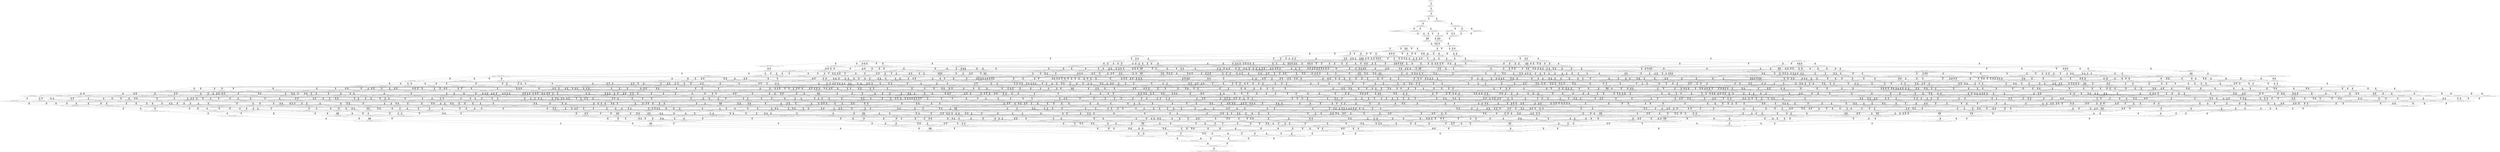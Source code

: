 digraph {
	S0[label="S0: [0, 0] [0, 0] \n{}{}"];
	S1[label="S1: [0, 0] [21, 27] \n{T0J0:21-27}{1}"];
	S2[label="S2: [21, 27] [53, 68] \n{T0J1:53-68}{1, 2}"];
	S3[label="S3: [26, 34] [53, 68] \n{T0J1:53-68, T0J2:26-34}{1, 2, 3}"];
	S4[label="S4: [53, 68] [91, 116] \n{T0J1:53-68, T0J3:91-116}{1, 2, 3, 4}"];
	S5[label="S5: [53, 68] [102, 129] \n{T0J1:53-68, T0J10:102-129}{1, 2, 3, 11}"];
	S6[label="S6: [91, 116] [130, 165] \n{T0J3:91-116, T0J6:130-165}{1, 2, 3, 4, 7}"];
	S7[label="S7: [102, 129] [118, 150] \n{T0J3:118-150, T0J10:102-129}{1, 2, 3, 4, 11}"];
	S8[label="S8: [130, 165] [159, 200] \n{T0J6:130-165, T0J7:159-200}{1, 2, 3, 4, 7, 8}"];
	S9[label="S9: [118, 150] [179, 226] \n{T0J6:179-226}{1, 2, 3, 4, 7, 11}"];
	S10[label="S10: [130, 165] [130, 165] \n{T0J4:130-165, T0J6:130-165}{1, 2, 3, 4, 5, 6, 7}"];
	S11[label="S11: [130, 165] [168, 213] \n{T0J5:168-213, T0J6:130-165}{1, 2, 3, 4, 5, 6, 7}"];
	S12[label="S12: [118, 129] [157, 178] \n{T0J4:157-178}{1, 2, 3, 4, 5, 6, 11}"];
	S13[label="S13: [118, 129] [195, 226] \n{T0J5:195-226}{1, 2, 3, 4, 5, 6, 11}"];
	S14[label="S14: [159, 226] [186, 245] \n{T0J7:159-234}{1, 2, 3, 4, 7, 8, 11}"];
	S15[label="S15: [130, 213] [169, 262] \n{}{1, 2, 3, 4, 5, 6, 7, 8}"];
	S16[label="S16: [157, 226] [179, 247] \n{T0J6:179-226}{1, 2, 3, 4, 5, 6, 7, 11}"];
	S17[label="S17: [169, 262] [198, 323] \n{}{1, 2, 3, 4, 5, 6, 7, 8, 11}"];
	S18[label="S18: [164, 262] [169, 285] \n{}{1, 2, 3, 4, 5, 6, 7, 8, 9, 10}"];
	S19[label="S19: [198, 323] [199, 347] \n{T0J11:199-347}{1, 2, 3, 4, 5, 6, 7, 8, 11, 12}"];
	S20[label="S20: [180, 322] [198, 323] \n{T0J24:180-322}{1, 2, 3, 4, 5, 6, 7, 8, 11, 25}"];
	S21[label="S21: [169, 323] [198, 381] \n{}{1, 2, 3, 4, 5, 6, 7, 8, 9, 10, 11}"];
	S22[label="S22: [199, 310] [272, 402] \n{T0J12:272-402}{1, 2, 3, 4, 5, 6, 7, 8, 11, 12, 13}"];
	S23[label="S23: [199, 347] [268, 398] \n{T0J14:268-398}{1, 2, 3, 4, 5, 6, 7, 8, 11, 12, 15}"];
	S24[label="S24: [198, 324] [209, 348] \n{}{1, 2, 3, 4, 5, 6, 7, 8, 11, 12, 25}"];
	S25[label="S25: [198, 361] [199, 395] \n{}{1, 2, 3, 4, 5, 6, 7, 8, 9, 10, 11, 12}"];
	S26[label="S26: [180, 337] [198, 394] \n{}{1, 2, 3, 4, 5, 6, 7, 8, 9, 10, 11, 25}"];
	S27[label="S27: [216, 355] [242, 381] \n{T0J25:242-355}{1, 2, 3, 4, 5, 6, 7, 8, 9, 10, 11, 26}"];
	S28[label="S28: [270, 399] [272, 402] \n{T0J13:270-399}{1, 2, 3, 4, 5, 6, 7, 8, 11, 12, 13, 14}"];
	S29[label="S29: [268, 398] [272, 402] \n{}{1, 2, 3, 4, 5, 6, 7, 8, 11, 12, 13, 15}"];
	S30[label="S30: [209, 348] [272, 402] \n{}{1, 2, 3, 4, 5, 6, 7, 8, 11, 12, 13, 25}"];
	S31[label="S31: [268, 310] [281, 327] \n{T0J15:281-327}{1, 2, 3, 4, 5, 6, 7, 8, 11, 12, 15, 16}"];
	S32[label="S32: [268, 398] [276, 407] \n{T0J19:276-407}{1, 2, 3, 4, 5, 6, 7, 8, 11, 12, 15, 20}"];
	S33[label="S33: [209, 348] [268, 398] \n{}{1, 2, 3, 4, 5, 6, 7, 8, 11, 12, 15, 25}"];
	S34[label="S34: [199, 395] [272, 453] \n{}{1, 2, 3, 4, 5, 6, 7, 8, 9, 10, 11, 12, 13}"];
	S35[label="S35: [199, 398] [268, 448] \n{}{1, 2, 3, 4, 5, 6, 7, 8, 9, 10, 11, 12, 15}"];
	S36[label="S36: [198, 394] [209, 396] \n{}{1, 2, 3, 4, 5, 6, 7, 8, 9, 10, 11, 12, 25}"];
	S37[label="S37: [216, 381] [242, 395] \n{}{1, 2, 3, 4, 5, 6, 7, 8, 9, 10, 11, 12, 26}"];
	S38[label="S38: [216, 390] [242, 394] \n{}{1, 2, 3, 4, 5, 6, 7, 8, 9, 10, 11, 25, 26}"];
	S39[label="S39: [272, 399] [339, 402] \n{}{1, 2, 3, 4, 5, 6, 7, 8, 11, 12, 13, 14, 15}"];
	S40[label="S40: [272, 399] [280, 402] \n{}{1, 2, 3, 4, 5, 6, 7, 8, 11, 12, 13, 14, 25}"];
	S41[label="S41: [272, 318] [278, 402] \n{T0J26:278-318}{1, 2, 3, 4, 5, 6, 7, 8, 11, 12, 13, 14, 27}"];
	S42[label="S42: [272, 327] [281, 402] \n{}{1, 2, 3, 4, 5, 6, 7, 8, 11, 12, 13, 15, 16}"];
	S43[label="S43: [272, 402] [341, 407] \n{}{1, 2, 3, 4, 5, 6, 7, 8, 11, 12, 13, 15, 20}"];
	S44[label="S44: [268, 398] [279, 402] \n{}{1, 2, 3, 4, 5, 6, 7, 8, 11, 12, 13, 15, 25}"];
	S45[label="S45: [281, 327] [316, 371] \n{T0J16:316-371}{1, 2, 3, 4, 5, 6, 7, 8, 11, 12, 15, 16, 17}"];
	S46[label="S46: [276, 327] [281, 407] \n{}{1, 2, 3, 4, 5, 6, 7, 8, 11, 12, 15, 16, 20}"];
	S47[label="S47: [268, 327] [281, 398] \n{}{1, 2, 3, 4, 5, 6, 7, 8, 11, 12, 15, 16, 25}"];
	S48[label="S48: [276, 310] [317, 362] \n{T0J20:317-362}{1, 2, 3, 4, 5, 6, 7, 8, 11, 12, 15, 20, 21}"];
	S49[label="S49: [268, 398] [279, 407] \n{}{1, 2, 3, 4, 5, 6, 7, 8, 11, 12, 15, 20, 25}"];
	S50[label="S50: [270, 453] [272, 484] \n{}{1, 2, 3, 4, 5, 6, 7, 8, 9, 10, 11, 12, 13, 14}"];
	S51[label="S51: [268, 453] [272, 490] \n{}{1, 2, 3, 4, 5, 6, 7, 8, 9, 10, 11, 12, 13, 15}"];
	S52[label="S52: [209, 402] [272, 486] \n{}{1, 2, 3, 4, 5, 6, 7, 8, 9, 10, 11, 12, 13, 25}"];
	S53[label="S53: [268, 412] [281, 448] \n{}{1, 2, 3, 4, 5, 6, 7, 8, 9, 10, 11, 12, 15, 16}"];
	S54[label="S54: [268, 448] [276, 492] \n{}{1, 2, 3, 4, 5, 6, 7, 8, 9, 10, 11, 12, 15, 20}"];
	S55[label="S55: [209, 398] [268, 482] \n{}{1, 2, 3, 4, 5, 6, 7, 8, 9, 10, 11, 12, 15, 25}"];
	S56[label="S56: [242, 395] [272, 473] \n{}{1, 2, 3, 4, 5, 6, 7, 8, 9, 10, 11, 12, 13, 26}"];
	S57[label="S57: [242, 395] [268, 469] \n{}{1, 2, 3, 4, 5, 6, 7, 8, 9, 10, 11, 12, 15, 26}"];
	S58[label="S58: [216, 394] [242, 428] \n{}{1, 2, 3, 4, 5, 6, 7, 8, 9, 10, 11, 12, 25, 26}"];
	S59[label="S59: [242, 394] [321, 456] \n{T0J29:321-456}{1, 2, 3, 4, 5, 6, 7, 8, 9, 10, 11, 25, 26, 30}"];
	S60[label="S60: [281, 399] [339, 402] \n{}{1, 2, 3, 4, 5, 6, 7, 8, 11, 12, 13, 14, 15, 16}"];
	S61[label="S61: [339, 402] [343, 407] \n{}{1, 2, 3, 4, 5, 6, 7, 8, 11, 12, 13, 14, 15, 20}"];
	S62[label="S62: [279, 399] [339, 402] \n{}{1, 2, 3, 4, 5, 6, 7, 8, 11, 12, 13, 14, 15, 25}"];
	S63[label="S63: [278, 398] [339, 402] \n{}{1, 2, 3, 4, 5, 6, 7, 8, 11, 12, 13, 14, 15, 27}"];
	S64[label="S64: [278, 324] [280, 402] \n{}{1, 2, 3, 4, 5, 6, 7, 8, 11, 12, 13, 14, 25, 27}"];
	S65[label="S65: [281, 371] [320, 402] \n{T0J16:316-371}{1, 2, 3, 4, 5, 6, 7, 8, 11, 12, 13, 15, 16, 17}"];
	S66[label="S66: [281, 402] [341, 407] \n{}{1, 2, 3, 4, 5, 6, 7, 8, 11, 12, 13, 15, 16, 20}"];
	S67[label="S67: [279, 398] [281, 402] \n{}{1, 2, 3, 4, 5, 6, 7, 8, 11, 12, 13, 15, 16, 25}"];
	S68[label="S68: [317, 362] [341, 407] \n{T0J20:317-362}{1, 2, 3, 4, 5, 6, 7, 8, 11, 12, 13, 15, 20, 21}"];
	S69[label="S69: [279, 402] [341, 407] \n{}{1, 2, 3, 4, 5, 6, 7, 8, 11, 12, 13, 15, 20, 25}"];
	S70[label="S70: [310, 347] [316, 371] \n{T0J16:316-371, T0J17:310-347}{1, 2, 3, 4, 5, 6, 7, 8, 11, 12, 15, 16, 17, 18}"];
	S71[label="S71: [281, 371] [324, 407] \n{T0J16:316-371}{1, 2, 3, 4, 5, 6, 7, 8, 11, 12, 15, 16, 17, 20}"];
	S72[label="S72: [281, 371] [316, 398] \n{T0J16:316-371}{1, 2, 3, 4, 5, 6, 7, 8, 11, 12, 15, 16, 17, 25}"];
	S73[label="S73: [281, 362] [317, 407] \n{T0J20:317-362}{1, 2, 3, 4, 5, 6, 7, 8, 11, 12, 15, 16, 20, 21}"];
	S74[label="S74: [279, 398] [281, 407] \n{}{1, 2, 3, 4, 5, 6, 7, 8, 11, 12, 15, 16, 20, 25}"];
	S75[label="S75: [317, 362] [349, 402] \n{T0J20:317-362, T0J21:349-402}{1, 2, 3, 4, 5, 6, 7, 8, 11, 12, 15, 20, 21, 22}"];
	S76[label="S76: [279, 362] [317, 407] \n{T0J20:317-362}{1, 2, 3, 4, 5, 6, 7, 8, 11, 12, 15, 20, 21, 25}"];
	S77[label="S77: [272, 490] [339, 542] \n{}{1, 2, 3, 4, 5, 6, 7, 8, 9, 10, 11, 12, 13, 14, 15}"];
	S78[label="S78: [272, 486] [280, 491] \n{}{1, 2, 3, 4, 5, 6, 7, 8, 9, 10, 11, 12, 13, 14, 25}"];
	S79[label="S79: [272, 390] [278, 484] \n{}{1, 2, 3, 4, 5, 6, 7, 8, 9, 10, 11, 12, 13, 14, 27}"];
	S80[label="S80: [272, 448] [281, 504] \n{}{1, 2, 3, 4, 5, 6, 7, 8, 9, 10, 11, 12, 13, 15, 16}"];
	S81[label="S81: [272, 492] [341, 540] \n{}{1, 2, 3, 4, 5, 6, 7, 8, 9, 10, 11, 12, 13, 15, 20}"];
	S82[label="S82: [268, 486] [279, 490] \n{}{1, 2, 3, 4, 5, 6, 7, 8, 9, 10, 11, 12, 13, 15, 25}"];
	S83[label="S83: [281, 448] [316, 473] \n{}{1, 2, 3, 4, 5, 6, 7, 8, 9, 10, 11, 12, 15, 16, 17}"];
	S84[label="S84: [276, 448] [281, 509] \n{}{1, 2, 3, 4, 5, 6, 7, 8, 9, 10, 11, 12, 15, 16, 20}"];
	S85[label="S85: [268, 415] [281, 482] \n{}{1, 2, 3, 4, 5, 6, 7, 8, 9, 10, 11, 12, 15, 16, 25}"];
	S86[label="S86: [276, 479] [317, 492] \n{T0J20:317-479}{1, 2, 3, 4, 5, 6, 7, 8, 9, 10, 11, 12, 15, 20, 21}"];
	S87[label="S87: [268, 482] [279, 495] \n{}{1, 2, 3, 4, 5, 6, 7, 8, 9, 10, 11, 12, 15, 20, 25}"];
	S88[label="S88: [272, 473] [296, 484] \n{}{1, 2, 3, 4, 5, 6, 7, 8, 9, 10, 11, 12, 13, 14, 26}"];
	S89[label="S89: [268, 473] [294, 490] \n{}{1, 2, 3, 4, 5, 6, 7, 8, 9, 10, 11, 12, 13, 15, 26}"];
	S90[label="S90: [242, 428] [272, 486] \n{}{1, 2, 3, 4, 5, 6, 7, 8, 9, 10, 11, 12, 13, 25, 26}"];
	S91[label="S91: [268, 412] [281, 469] \n{}{1, 2, 3, 4, 5, 6, 7, 8, 9, 10, 11, 12, 15, 16, 26}"];
	S92[label="S92: [268, 469] [294, 492] \n{}{1, 2, 3, 4, 5, 6, 7, 8, 9, 10, 11, 12, 15, 20, 26}"];
	S93[label="S93: [242, 428] [268, 482] \n{}{1, 2, 3, 4, 5, 6, 7, 8, 9, 10, 11, 12, 15, 25, 26}"];
	S94[label="S94: [242, 432] [321, 456] \n{}{1, 2, 3, 4, 5, 6, 7, 8, 9, 10, 11, 12, 25, 26, 30}"];
	S95[label="S95: [320, 399] [339, 402] \n{T0J16:316-371}{1, 2, 3, 4, 5, 6, 7, 8, 11, 12, 13, 14, 15, 16, 17}"];
	S96[label="S96: [339, 402] [352, 407] \n{}{1, 2, 3, 4, 5, 6, 7, 8, 11, 12, 13, 14, 15, 16, 20}"];
	S97[label="S97: [281, 399] [339, 402] \n{}{1, 2, 3, 4, 5, 6, 7, 8, 11, 12, 13, 14, 15, 16, 25}"];
	S98[label="S98: [287, 327] [339, 402] \n{}{1, 2, 3, 4, 5, 6, 7, 8, 11, 12, 13, 14, 15, 16, 27}"];
	S99[label="S99: [339, 402] [350, 407] \n{}{1, 2, 3, 4, 5, 6, 7, 8, 11, 12, 13, 14, 15, 20, 25}"];
	S100[label="S100: [280, 398] [339, 402] \n{}{1, 2, 3, 4, 5, 6, 7, 8, 11, 12, 13, 14, 15, 25, 27}"];
	S101[label="S101: [339, 402] [355, 407] \n{T0J19:355-407}{1, 2, 3, 4, 5, 6, 7, 8, 11, 12, 13, 14, 15, 20, 27}"];
	S102[label="S102: [310, 371] [320, 402] \n{T0J16:316-371, T0J17:310-347}{1, 2, 3, 4, 5, 6, 7, 8, 11, 12, 13, 15, 16, 17, 18}"];
	S103[label="S103: [320, 402] [341, 407] \n{T0J16:316-371}{1, 2, 3, 4, 5, 6, 7, 8, 11, 12, 13, 15, 16, 17, 20}"];
	S104[label="S104: [281, 398] [320, 402] \n{T0J16:316-371}{1, 2, 3, 4, 5, 6, 7, 8, 11, 12, 13, 15, 16, 17, 25}"];
	S105[label="S105: [317, 402] [341, 407] \n{T0J20:317-362}{1, 2, 3, 4, 5, 6, 7, 8, 11, 12, 13, 15, 16, 20, 21}"];
	S106[label="S106: [281, 402] [341, 407] \n{}{1, 2, 3, 4, 5, 6, 7, 8, 11, 12, 13, 15, 16, 20, 25}"];
	S107[label="S107: [317, 402] [341, 407] \n{T0J20:317-362}{1, 2, 3, 4, 5, 6, 7, 8, 11, 12, 13, 15, 20, 21, 25}"];
	S108[label="S108: [316, 339] [333, 371] \n{T0J16:316-371, T0J17:310-347, T0J18:333-339}{1, 2, 3, 4, 5, 6, 7, 8, 11, 12, 15, 16, 17, 18, 19}"];
	S109[label="S109: [310, 371] [324, 407] \n{T0J16:316-371, T0J17:310-347}{1, 2, 3, 4, 5, 6, 7, 8, 11, 12, 15, 16, 17, 18, 20}"];
	S110[label="S110: [310, 347] [316, 398] \n{T0J16:316-371, T0J17:310-347}{1, 2, 3, 4, 5, 6, 7, 8, 11, 12, 15, 16, 17, 18, 25}"];
	S111[label="S111: [317, 371] [324, 407] \n{T0J16:316-371, T0J20:317-362}{1, 2, 3, 4, 5, 6, 7, 8, 11, 12, 15, 16, 17, 20, 21}"];
	S112[label="S112: [281, 398] [324, 407] \n{T0J16:316-371}{1, 2, 3, 4, 5, 6, 7, 8, 11, 12, 15, 16, 17, 20, 25}"];
	S113[label="S113: [317, 402] [354, 407] \n{T0J20:317-362, T0J21:354-402}{1, 2, 3, 4, 5, 6, 7, 8, 11, 12, 15, 16, 20, 21, 22}"];
	S114[label="S114: [281, 362] [317, 407] \n{T0J20:317-362}{1, 2, 3, 4, 5, 6, 7, 8, 11, 12, 15, 16, 20, 21, 25}"];
	S115[label="S115: [317, 402] [352, 407] \n{T0J20:317-362, T0J21:352-402}{1, 2, 3, 4, 5, 6, 7, 8, 11, 12, 15, 20, 21, 22, 25}"];
	S116[label="S116: [281, 507] [339, 542] \n{}{1, 2, 3, 4, 5, 6, 7, 8, 9, 10, 11, 12, 13, 14, 15, 16}"];
	S117[label="S117: [339, 542] [343, 587] \n{}{1, 2, 3, 4, 5, 6, 7, 8, 9, 10, 11, 12, 13, 14, 15, 20}"];
	S118[label="S118: [279, 491] [339, 575] \n{}{1, 2, 3, 4, 5, 6, 7, 8, 9, 10, 11, 12, 13, 14, 15, 25}"];
	S119[label="S119: [278, 478] [339, 542] \n{}{1, 2, 3, 4, 5, 6, 7, 8, 9, 10, 11, 12, 13, 14, 15, 27}"];
	S120[label="S120: [278, 396] [280, 491] \n{}{1, 2, 3, 4, 5, 6, 7, 8, 9, 10, 11, 12, 13, 14, 25, 27}"];
	S121[label="S121: [281, 492] [320, 540] \n{}{1, 2, 3, 4, 5, 6, 7, 8, 9, 10, 11, 12, 13, 15, 16, 17}"];
	S122[label="S122: [281, 509] [341, 540] \n{}{1, 2, 3, 4, 5, 6, 7, 8, 9, 10, 11, 12, 13, 15, 16, 20}"];
	S123[label="S123: [279, 482] [281, 507] \n{}{1, 2, 3, 4, 5, 6, 7, 8, 9, 10, 11, 12, 13, 15, 16, 25}"];
	S124[label="S124: [317, 492] [341, 571] \n{}{1, 2, 3, 4, 5, 6, 7, 8, 9, 10, 11, 12, 13, 15, 20, 21}"];
	S125[label="S125: [279, 495] [341, 574] \n{}{1, 2, 3, 4, 5, 6, 7, 8, 9, 10, 11, 12, 13, 15, 20, 25}"];
	S126[label="S126: [310, 468] [316, 473] \n{}{1, 2, 3, 4, 5, 6, 7, 8, 9, 10, 11, 12, 15, 16, 17, 18}"];
	S127[label="S127: [281, 492] [324, 528] \n{}{1, 2, 3, 4, 5, 6, 7, 8, 9, 10, 11, 12, 15, 16, 17, 20}"];
	S128[label="S128: [281, 476] [316, 482] \n{}{1, 2, 3, 4, 5, 6, 7, 8, 9, 10, 11, 12, 15, 16, 17, 25}"];
	S129[label="S129: [281, 483] [317, 509] \n{}{1, 2, 3, 4, 5, 6, 7, 8, 9, 10, 11, 12, 15, 16, 20, 21}"];
	S130[label="S130: [279, 482] [281, 512] \n{}{1, 2, 3, 4, 5, 6, 7, 8, 9, 10, 11, 12, 15, 16, 20, 25}"];
	S131[label="S131: [317, 492] [349, 523] \n{}{1, 2, 3, 4, 5, 6, 7, 8, 9, 10, 11, 12, 15, 20, 21, 22}"];
	S132[label="S132: [279, 483] [317, 495] \n{}{1, 2, 3, 4, 5, 6, 7, 8, 9, 10, 11, 12, 15, 20, 21, 25}"];
	S133[label="S133: [294, 490] [339, 562] \n{}{1, 2, 3, 4, 5, 6, 7, 8, 9, 10, 11, 12, 13, 14, 15, 26}"];
	S134[label="S134: [272, 486] [296, 517] \n{}{1, 2, 3, 4, 5, 6, 7, 8, 9, 10, 11, 12, 13, 14, 25, 26}"];
	S135[label="S135: [278, 355] [296, 484] \n{}{1, 2, 3, 4, 5, 6, 7, 8, 9, 10, 11, 12, 13, 14, 26, 27}"];
	S136[label="S136: [281, 469] [294, 504] \n{}{1, 2, 3, 4, 5, 6, 7, 8, 9, 10, 11, 12, 13, 15, 16, 26}"];
	S137[label="S137: [294, 492] [341, 561] \n{}{1, 2, 3, 4, 5, 6, 7, 8, 9, 10, 11, 12, 13, 15, 20, 26}"];
	S138[label="S138: [268, 486] [294, 520] \n{}{1, 2, 3, 4, 5, 6, 7, 8, 9, 10, 11, 12, 13, 15, 25, 26}"];
	S139[label="S139: [281, 469] [316, 473] \n{}{1, 2, 3, 4, 5, 6, 7, 8, 9, 10, 11, 12, 15, 16, 17, 26}"];
	S140[label="S140: [281, 469] [294, 509] \n{}{1, 2, 3, 4, 5, 6, 7, 8, 9, 10, 11, 12, 15, 16, 20, 26}"];
	S141[label="S141: [268, 445] [281, 482] \n{}{1, 2, 3, 4, 5, 6, 7, 8, 9, 10, 11, 12, 15, 16, 25, 26}"];
	S142[label="S142: [294, 483] [317, 492] \n{}{1, 2, 3, 4, 5, 6, 7, 8, 9, 10, 11, 12, 15, 20, 21, 26}"];
	S143[label="S143: [268, 482] [294, 525] \n{}{1, 2, 3, 4, 5, 6, 7, 8, 9, 10, 11, 12, 15, 20, 25, 26}"];
	S144[label="S144: [272, 456] [321, 524] \n{}{1, 2, 3, 4, 5, 6, 7, 8, 9, 10, 11, 12, 13, 25, 26, 30}"];
	S145[label="S145: [268, 456] [321, 519] \n{}{1, 2, 3, 4, 5, 6, 7, 8, 9, 10, 11, 12, 15, 25, 26, 30}"];
	S146[label="S146: [320, 399] [339, 402] \n{T0J16:316-371}{1, 2, 3, 4, 5, 6, 7, 8, 11, 12, 13, 14, 15, 16, 17, 25}"];
	S147[label="S147: [339, 402] [352, 407] \n{}{1, 2, 3, 4, 5, 6, 7, 8, 11, 12, 13, 14, 15, 16, 20, 25}"];
	S148[label="S148: [287, 327] [339, 402] \n{}{1, 2, 3, 4, 5, 6, 7, 8, 11, 12, 13, 14, 15, 16, 25, 27}"];
	S149[label="S149: [335, 371] [339, 402] \n{T0J16:335-371}{1, 2, 3, 4, 5, 6, 7, 8, 11, 12, 13, 14, 15, 16, 17, 27}"];
	S150[label="S150: [339, 402] [364, 407] \n{T0J19:364-407}{1, 2, 3, 4, 5, 6, 7, 8, 11, 12, 13, 14, 15, 16, 20, 27}"];
	S151[label="S151: [339, 402] [357, 407] \n{T0J19:357-407}{1, 2, 3, 4, 5, 6, 7, 8, 11, 12, 13, 14, 15, 20, 25, 27}"];
	S152[label="S152: [320, 399] [381, 402] \n{T0J13:381-399, T0J16:316-371, T0J17:310-347}{1, 2, 3, 4, 5, 6, 7, 8, 11, 12, 13, 14, 15, 16, 17, 18}"];
	S153[label="S153: [320, 339] [333, 402] \n{T0J16:316-371, T0J17:310-347, T0J18:333-339}{1, 2, 3, 4, 5, 6, 7, 8, 11, 12, 13, 15, 16, 17, 18, 19}"];
	S154[label="S154: [320, 402] [383, 407] \n{T0J16:316-371, T0J17:310-347}{1, 2, 3, 4, 5, 6, 7, 8, 11, 12, 13, 15, 16, 17, 18, 20}"];
	S155[label="S155: [310, 398] [320, 402] \n{T0J16:316-371, T0J17:310-347}{1, 2, 3, 4, 5, 6, 7, 8, 11, 12, 13, 15, 16, 17, 18, 25}"];
	S156[label="S156: [320, 402] [341, 407] \n{T0J16:316-371}{1, 2, 3, 4, 5, 6, 7, 8, 11, 12, 13, 15, 16, 17, 20, 25}"];
	S157[label="S157: [317, 402] [341, 407] \n{T0J20:317-362}{1, 2, 3, 4, 5, 6, 7, 8, 11, 12, 13, 15, 16, 20, 21, 25}"];
	S158[label="S158: [324, 339] [333, 407] \n{T0J16:316-371, T0J17:310-347, T0J18:333-339}{1, 2, 3, 4, 5, 6, 7, 8, 11, 12, 15, 16, 17, 18, 19, 20}"];
	S159[label="S159: [324, 362] [351, 407] \n{T0J16:316-371, T0J17:310-347, T0J20:351-362}{1, 2, 3, 4, 5, 6, 7, 8, 11, 12, 15, 16, 17, 18, 20, 21}"];
	S160[label="S160: [310, 398] [324, 407] \n{T0J16:316-371, T0J17:310-347}{1, 2, 3, 4, 5, 6, 7, 8, 11, 12, 15, 16, 17, 18, 20, 25}"];
	S161[label="S161: [316, 339] [333, 398] \n{T0J16:316-371, T0J17:310-347, T0J18:333-339}{1, 2, 3, 4, 5, 6, 7, 8, 11, 12, 15, 16, 17, 18, 19, 25}"];
	S162[label="S162: [317, 371] [324, 407] \n{T0J16:316-371, T0J20:317-362}{1, 2, 3, 4, 5, 6, 7, 8, 11, 12, 15, 16, 17, 20, 21, 25}"];
	S163[label="S163: [317, 402] [354, 407] \n{T0J20:317-362, T0J21:354-402}{1, 2, 3, 4, 5, 6, 7, 8, 11, 12, 15, 16, 20, 21, 22, 25}"];
	S164[label="S164: [320, 542] [339, 581] \n{}{1, 2, 3, 4, 5, 6, 7, 8, 9, 10, 11, 12, 13, 14, 15, 16, 17}"];
	S165[label="S165: [339, 559] [352, 604] \n{}{1, 2, 3, 4, 5, 6, 7, 8, 9, 10, 11, 12, 13, 14, 15, 16, 20}"];
	S166[label="S166: [281, 508] [339, 575] \n{}{1, 2, 3, 4, 5, 6, 7, 8, 9, 10, 11, 12, 13, 14, 15, 16, 25}"];
	S167[label="S167: [291, 495] [339, 542] \n{}{1, 2, 3, 4, 5, 6, 7, 8, 9, 10, 11, 12, 13, 14, 15, 16, 27}"];
	S168[label="S168: [287, 334] [339, 542] \n{}{1, 2, 3, 4, 5, 6, 7, 8, 9, 10, 11, 12, 13, 14, 15, 16, 27}"];
	S169[label="S169: [339, 575] [350, 588] \n{}{1, 2, 3, 4, 5, 6, 7, 8, 9, 10, 11, 12, 13, 14, 15, 20, 25}"];
	S170[label="S170: [280, 484] [339, 575] \n{}{1, 2, 3, 4, 5, 6, 7, 8, 9, 10, 11, 12, 13, 14, 15, 25, 27}"];
	S171[label="S171: [339, 542] [355, 575] \n{}{1, 2, 3, 4, 5, 6, 7, 8, 9, 10, 11, 12, 13, 14, 15, 20, 27}"];
	S172[label="S172: [310, 473] [320, 560] \n{}{1, 2, 3, 4, 5, 6, 7, 8, 9, 10, 11, 12, 13, 15, 16, 17, 18}"];
	S173[label="S173: [320, 528] [341, 584] \n{}{1, 2, 3, 4, 5, 6, 7, 8, 9, 10, 11, 12, 13, 15, 16, 17, 20}"];
	S174[label="S174: [281, 492] [320, 568] \n{}{1, 2, 3, 4, 5, 6, 7, 8, 9, 10, 11, 12, 13, 15, 16, 17, 25}"];
	S175[label="S175: [317, 509] [341, 575] \n{}{1, 2, 3, 4, 5, 6, 7, 8, 9, 10, 11, 12, 13, 15, 16, 20, 21}"];
	S176[label="S176: [281, 512] [341, 574] \n{}{1, 2, 3, 4, 5, 6, 7, 8, 9, 10, 11, 12, 13, 15, 16, 20, 25}"];
	S177[label="S177: [317, 495] [341, 575] \n{}{1, 2, 3, 4, 5, 6, 7, 8, 9, 10, 11, 12, 13, 15, 20, 21, 25}"];
	S178[label="S178: [316, 460] [333, 473] \n{}{1, 2, 3, 4, 5, 6, 7, 8, 9, 10, 11, 12, 15, 16, 17, 18, 19}"];
	S179[label="S179: [321, 346] [333, 371] \n{T0J9:321-346}{1, 2, 3, 4, 5, 6, 7, 8, 9, 10, 11, 12, 15, 16, 17, 18, 19}"];
	S180[label="S180: [310, 473] [324, 528] \n{}{1, 2, 3, 4, 5, 6, 7, 8, 9, 10, 11, 12, 15, 16, 17, 18, 20}"];
	S181[label="S181: [310, 468] [316, 482] \n{}{1, 2, 3, 4, 5, 6, 7, 8, 9, 10, 11, 12, 15, 16, 17, 18, 25}"];
	S182[label="S182: [317, 492] [324, 528] \n{}{1, 2, 3, 4, 5, 6, 7, 8, 9, 10, 11, 12, 15, 16, 17, 20, 21}"];
	S183[label="S183: [281, 492] [324, 528] \n{}{1, 2, 3, 4, 5, 6, 7, 8, 9, 10, 11, 12, 15, 16, 17, 20, 25}"];
	S184[label="S184: [317, 509] [349, 523] \n{}{1, 2, 3, 4, 5, 6, 7, 8, 9, 10, 11, 12, 15, 16, 20, 21, 22}"];
	S185[label="S185: [281, 483] [317, 512] \n{}{1, 2, 3, 4, 5, 6, 7, 8, 9, 10, 11, 12, 15, 16, 20, 21, 25}"];
	S186[label="S186: [317, 495] [349, 523] \n{}{1, 2, 3, 4, 5, 6, 7, 8, 9, 10, 11, 12, 15, 20, 21, 22, 25}"];
	S187[label="S187: [294, 507] [339, 562] \n{}{1, 2, 3, 4, 5, 6, 7, 8, 9, 10, 11, 12, 13, 14, 15, 16, 26}"];
	S188[label="S188: [341, 587] [380, 594] \n{}{1, 2, 3, 4, 5, 6, 7, 8, 9, 10, 11, 12, 13, 14, 15, 20, 21}"];
	S189[label="S189: [294, 520] [339, 575] \n{}{1, 2, 3, 4, 5, 6, 7, 8, 9, 10, 11, 12, 13, 14, 15, 25, 26}"];
	S190[label="S190: [296, 443] [339, 562] \n{}{1, 2, 3, 4, 5, 6, 7, 8, 9, 10, 11, 12, 13, 14, 15, 26, 27}"];
	S191[label="S191: [278, 390] [296, 517] \n{}{1, 2, 3, 4, 5, 6, 7, 8, 9, 10, 11, 12, 13, 14, 25, 26, 27}"];
	S192[label="S192: [294, 492] [320, 561] \n{}{1, 2, 3, 4, 5, 6, 7, 8, 9, 10, 11, 12, 13, 15, 16, 17, 26}"];
	S193[label="S193: [294, 509] [341, 561] \n{}{1, 2, 3, 4, 5, 6, 7, 8, 9, 10, 11, 12, 13, 15, 16, 20, 26}"];
	S194[label="S194: [281, 482] [294, 537] \n{}{1, 2, 3, 4, 5, 6, 7, 8, 9, 10, 11, 12, 13, 15, 16, 25, 26}"];
	S195[label="S195: [341, 523] [390, 584] \n{}{1, 2, 3, 4, 5, 6, 7, 8, 9, 10, 11, 12, 13, 15, 20, 21, 22}"];
	S196[label="S196: [317, 492] [341, 575] \n{}{1, 2, 3, 4, 5, 6, 7, 8, 9, 10, 11, 12, 13, 15, 20, 21, 26}"];
	S197[label="S197: [294, 525] [341, 574] \n{}{1, 2, 3, 4, 5, 6, 7, 8, 9, 10, 11, 12, 13, 15, 20, 25, 26}"];
	S198[label="S198: [310, 468] [316, 473] \n{}{1, 2, 3, 4, 5, 6, 7, 8, 9, 10, 11, 12, 15, 16, 17, 18, 26}"];
	S199[label="S199: [294, 492] [324, 528] \n{}{1, 2, 3, 4, 5, 6, 7, 8, 9, 10, 11, 12, 15, 16, 17, 20, 26}"];
	S200[label="S200: [281, 482] [316, 492] \n{}{1, 2, 3, 4, 5, 6, 7, 8, 9, 10, 11, 12, 15, 16, 17, 25, 26}"];
	S201[label="S201: [294, 483] [317, 509] \n{}{1, 2, 3, 4, 5, 6, 7, 8, 9, 10, 11, 12, 15, 16, 20, 21, 26}"];
	S202[label="S202: [281, 482] [294, 528] \n{}{1, 2, 3, 4, 5, 6, 7, 8, 9, 10, 11, 12, 15, 16, 20, 25, 26}"];
	S203[label="S203: [333, 451] [349, 523] \n{T0J22:333-451}{1, 2, 3, 4, 5, 6, 7, 8, 9, 10, 11, 12, 15, 20, 21, 22, 23}"];
	S204[label="S204: [317, 492] [349, 523] \n{}{1, 2, 3, 4, 5, 6, 7, 8, 9, 10, 11, 12, 15, 20, 21, 22, 26}"];
	S205[label="S205: [294, 483] [317, 525] \n{}{1, 2, 3, 4, 5, 6, 7, 8, 9, 10, 11, 12, 15, 20, 21, 25, 26}"];
	S206[label="S206: [339, 562] [365, 587] \n{}{1, 2, 3, 4, 5, 6, 7, 8, 9, 10, 11, 12, 13, 14, 15, 20, 26}"];
	S207[label="S207: [296, 524] [343, 545] \n{}{1, 2, 3, 4, 5, 6, 7, 8, 9, 10, 11, 12, 13, 14, 25, 26, 30}"];
	S208[label="S208: [294, 519] [341, 548] \n{}{1, 2, 3, 4, 5, 6, 7, 8, 9, 10, 11, 12, 13, 15, 25, 26, 30}"];
	S209[label="S209: [281, 456] [321, 519] \n{}{1, 2, 3, 4, 5, 6, 7, 8, 9, 10, 11, 12, 15, 16, 25, 26, 30}"];
	S210[label="S210: [294, 525] [345, 530] \n{}{1, 2, 3, 4, 5, 6, 7, 8, 9, 10, 11, 12, 15, 20, 25, 26, 30}"];
	S211[label="S211: [335, 371] [339, 402] \n{T0J16:335-371}{1, 2, 3, 4, 5, 6, 7, 8, 11, 12, 13, 14, 15, 16, 17, 25, 27}"];
	S212[label="S212: [339, 402] [364, 407] \n{T0J19:364-407}{1, 2, 3, 4, 5, 6, 7, 8, 11, 12, 13, 14, 15, 16, 20, 25, 27}"];
	S213[label="S213: [320, 399] [381, 402] \n{T0J13:381-399, T0J16:316-371, T0J17:310-347}{1, 2, 3, 4, 5, 6, 7, 8, 11, 12, 13, 14, 15, 16, 17, 18, 25}"];
	S214[label="S214: [320, 339] [333, 402] \n{T0J16:316-371, T0J17:310-347, T0J18:333-339}{1, 2, 3, 4, 5, 6, 7, 8, 11, 12, 13, 15, 16, 17, 18, 19, 25}"];
	S215[label="S215: [320, 402] [383, 407] \n{T0J16:316-371, T0J17:310-347}{1, 2, 3, 4, 5, 6, 7, 8, 11, 12, 13, 15, 16, 17, 18, 20, 25}"];
	S216[label="S216: [324, 339] [333, 407] \n{T0J16:316-371, T0J17:310-347, T0J18:333-339}{1, 2, 3, 4, 5, 6, 7, 8, 11, 12, 15, 16, 17, 18, 19, 20, 25}"];
	S217[label="S217: [324, 362] [351, 407] \n{T0J16:316-371, T0J17:310-347, T0J20:351-362}{1, 2, 3, 4, 5, 6, 7, 8, 11, 12, 15, 16, 17, 18, 20, 21, 25}"];
	S218[label="S218: [320, 569] [339, 581] \n{}{1, 2, 3, 4, 5, 6, 7, 8, 9, 10, 11, 12, 13, 14, 15, 16, 17, 25}"];
	S219[label="S219: [339, 588] [352, 605] \n{}{1, 2, 3, 4, 5, 6, 7, 8, 9, 10, 11, 12, 13, 14, 15, 16, 20, 25}"];
	S220[label="S220: [287, 501] [339, 575] \n{}{1, 2, 3, 4, 5, 6, 7, 8, 9, 10, 11, 12, 13, 14, 15, 16, 25, 27}"];
	S221[label="S221: [292, 334] [339, 402] \n{T0J9:292-334}{1, 2, 3, 4, 5, 6, 7, 8, 9, 10, 11, 12, 13, 14, 15, 16, 25, 27}"];
	S222[label="S222: [335, 542] [339, 556] \n{}{1, 2, 3, 4, 5, 6, 7, 8, 9, 10, 11, 12, 13, 14, 15, 16, 17, 27}"];
	S223[label="S223: [339, 559] [355, 592] \n{}{1, 2, 3, 4, 5, 6, 7, 8, 9, 10, 11, 12, 13, 14, 15, 16, 20, 27}"];
	S224[label="S224: [339, 575] [350, 588] \n{}{1, 2, 3, 4, 5, 6, 7, 8, 9, 10, 11, 12, 13, 14, 15, 20, 25, 27}"];
	S225[label="S225: [320, 579] [349, 581] \n{}{1, 2, 3, 4, 5, 6, 7, 8, 9, 10, 11, 12, 13, 14, 15, 16, 17, 18}"];
	S226[label="S226: [320, 473] [333, 560] \n{}{1, 2, 3, 4, 5, 6, 7, 8, 9, 10, 11, 12, 13, 15, 16, 17, 18, 19}"];
	S227[label="S227: [320, 528] [349, 584] \n{}{1, 2, 3, 4, 5, 6, 7, 8, 9, 10, 11, 12, 13, 15, 16, 17, 18, 20}"];
	S228[label="S228: [310, 482] [320, 568] \n{}{1, 2, 3, 4, 5, 6, 7, 8, 9, 10, 11, 12, 13, 15, 16, 17, 18, 25}"];
	S229[label="S229: [320, 528] [341, 584] \n{}{1, 2, 3, 4, 5, 6, 7, 8, 9, 10, 11, 12, 13, 15, 16, 17, 20, 25}"];
	S230[label="S230: [317, 512] [341, 575] \n{}{1, 2, 3, 4, 5, 6, 7, 8, 9, 10, 11, 12, 13, 15, 16, 20, 21, 25}"];
	S231[label="S231: [324, 473] [333, 528] \n{}{1, 2, 3, 4, 5, 6, 7, 8, 9, 10, 11, 12, 15, 16, 17, 18, 19, 20}"];
	S232[label="S232: [324, 483] [346, 528] \n{}{1, 2, 3, 4, 5, 6, 7, 8, 9, 10, 11, 12, 15, 16, 17, 18, 20, 21}"];
	S233[label="S233: [310, 482] [324, 528] \n{}{1, 2, 3, 4, 5, 6, 7, 8, 9, 10, 11, 12, 15, 16, 17, 18, 20, 25}"];
	S234[label="S234: [316, 460] [333, 482] \n{}{1, 2, 3, 4, 5, 6, 7, 8, 9, 10, 11, 12, 15, 16, 17, 18, 19, 25}"];
	S235[label="S235: [317, 492] [324, 528] \n{}{1, 2, 3, 4, 5, 6, 7, 8, 9, 10, 11, 12, 15, 16, 17, 20, 21, 25}"];
	S236[label="S236: [317, 512] [349, 523] \n{}{1, 2, 3, 4, 5, 6, 7, 8, 9, 10, 11, 12, 15, 16, 20, 21, 22, 25}"];
	S237[label="S237: [339, 604] [387, 639] \n{}{1, 2, 3, 4, 5, 6, 7, 8, 9, 10, 11, 12, 13, 14, 15, 16, 17, 20}"];
	S238[label="S238: [320, 562] [342, 581] \n{}{1, 2, 3, 4, 5, 6, 7, 8, 9, 10, 11, 12, 13, 14, 15, 16, 17, 26}"];
	S239[label="S239: [326, 330] [339, 581] \n{T0J26:326-330}{1, 2, 3, 4, 5, 6, 7, 8, 9, 10, 11, 12, 13, 14, 15, 16, 17, 27}"];
	S240[label="S240: [341, 604] [380, 611] \n{}{1, 2, 3, 4, 5, 6, 7, 8, 9, 10, 11, 12, 13, 14, 15, 16, 20, 21}"];
	S241[label="S241: [294, 537] [339, 575] \n{}{1, 2, 3, 4, 5, 6, 7, 8, 9, 10, 11, 12, 13, 14, 15, 16, 25, 26}"];
	S242[label="S242: [300, 460] [339, 562] \n{}{1, 2, 3, 4, 5, 6, 7, 8, 9, 10, 11, 12, 13, 14, 15, 16, 26, 27}"];
	S243[label="S243: [341, 588] [380, 625] \n{}{1, 2, 3, 4, 5, 6, 7, 8, 9, 10, 11, 12, 13, 14, 15, 20, 21, 25}"];
	S244[label="S244: [339, 588] [365, 617] \n{}{1, 2, 3, 4, 5, 6, 7, 8, 9, 10, 11, 12, 13, 14, 15, 20, 25, 26}"];
	S245[label="S245: [296, 478] [339, 575] \n{}{1, 2, 3, 4, 5, 6, 7, 8, 9, 10, 11, 12, 13, 14, 15, 25, 26, 27}"];
	S246[label="S246: [355, 575] [380, 594] \n{T0J20:380-594}{1, 2, 3, 4, 5, 6, 7, 8, 9, 10, 11, 12, 13, 14, 15, 20, 21, 27}"];
	S247[label="S247: [316, 473] [323, 561] \n{}{1, 2, 3, 4, 5, 6, 7, 8, 9, 10, 11, 12, 13, 15, 16, 17, 18, 26}"];
	S248[label="S248: [324, 528] [361, 584] \n{}{1, 2, 3, 4, 5, 6, 7, 8, 9, 10, 11, 12, 13, 15, 16, 17, 20, 21}"];
	S249[label="S249: [320, 528] [342, 584] \n{}{1, 2, 3, 4, 5, 6, 7, 8, 9, 10, 11, 12, 13, 15, 16, 17, 20, 26}"];
	S250[label="S250: [294, 492] [320, 574] \n{}{1, 2, 3, 4, 5, 6, 7, 8, 9, 10, 11, 12, 13, 15, 16, 17, 25, 26}"];
	S251[label="S251: [341, 523] [390, 601] \n{}{1, 2, 3, 4, 5, 6, 7, 8, 9, 10, 11, 12, 13, 15, 16, 20, 21, 22}"];
	S252[label="S252: [317, 509] [341, 575] \n{}{1, 2, 3, 4, 5, 6, 7, 8, 9, 10, 11, 12, 13, 15, 16, 20, 21, 26}"];
	S253[label="S253: [294, 528] [341, 574] \n{}{1, 2, 3, 4, 5, 6, 7, 8, 9, 10, 11, 12, 13, 15, 16, 20, 25, 26}"];
	S254[label="S254: [341, 523] [390, 587] \n{}{1, 2, 3, 4, 5, 6, 7, 8, 9, 10, 11, 12, 13, 15, 20, 21, 22, 25}"];
	S255[label="S255: [317, 525] [341, 575] \n{}{1, 2, 3, 4, 5, 6, 7, 8, 9, 10, 11, 12, 13, 15, 20, 21, 25, 26}"];
	S256[label="S256: [316, 460] [333, 473] \n{}{1, 2, 3, 4, 5, 6, 7, 8, 9, 10, 11, 12, 15, 16, 17, 18, 19, 26}"];
	S257[label="S257: [316, 473] [324, 528] \n{}{1, 2, 3, 4, 5, 6, 7, 8, 9, 10, 11, 12, 15, 16, 17, 18, 20, 26}"];
	S258[label="S258: [310, 468] [316, 492] \n{}{1, 2, 3, 4, 5, 6, 7, 8, 9, 10, 11, 12, 15, 16, 17, 18, 25, 26}"];
	S259[label="S259: [324, 523] [365, 528] \n{}{1, 2, 3, 4, 5, 6, 7, 8, 9, 10, 11, 12, 15, 16, 17, 20, 21, 22}"];
	S260[label="S260: [317, 492] [335, 528] \n{}{1, 2, 3, 4, 5, 6, 7, 8, 9, 10, 11, 12, 15, 16, 17, 20, 21, 26}"];
	S261[label="S261: [294, 492] [324, 528] \n{}{1, 2, 3, 4, 5, 6, 7, 8, 9, 10, 11, 12, 15, 16, 17, 20, 25, 26}"];
	S262[label="S262: [333, 451] [349, 523] \n{}{1, 2, 3, 4, 5, 6, 7, 8, 9, 10, 11, 12, 15, 16, 20, 21, 22, 23}"];
	S263[label="S263: [317, 509] [349, 523] \n{}{1, 2, 3, 4, 5, 6, 7, 8, 9, 10, 11, 12, 15, 16, 20, 21, 22, 26}"];
	S264[label="S264: [294, 483] [317, 528] \n{}{1, 2, 3, 4, 5, 6, 7, 8, 9, 10, 11, 12, 15, 16, 20, 21, 25, 26}"];
	S265[label="S265: [333, 451] [349, 523] \n{}{1, 2, 3, 4, 5, 6, 7, 8, 9, 10, 11, 12, 15, 20, 21, 22, 23, 25}"];
	S266[label="S266: [317, 523] [349, 525] \n{}{1, 2, 3, 4, 5, 6, 7, 8, 9, 10, 11, 12, 15, 20, 21, 22, 25, 26}"];
	S267[label="S267: [339, 579] [365, 604] \n{}{1, 2, 3, 4, 5, 6, 7, 8, 9, 10, 11, 12, 13, 14, 15, 16, 20, 26}"];
	S268[label="S268: [380, 594] [412, 665] \n{}{1, 2, 3, 4, 5, 6, 7, 8, 9, 10, 11, 12, 13, 14, 15, 20, 21, 22}"];
	S269[label="S269: [339, 548] [365, 612] \n{}{1, 2, 3, 4, 5, 6, 7, 8, 9, 10, 11, 12, 13, 14, 15, 25, 26, 30}"];
	S270[label="S270: [339, 540] [373, 562] \n{T0J19:373-540}{1, 2, 3, 4, 5, 6, 7, 8, 9, 10, 11, 12, 13, 14, 15, 20, 26, 27}"];
	S271[label="S271: [296, 456] [343, 545] \n{}{1, 2, 3, 4, 5, 6, 7, 8, 9, 10, 11, 12, 13, 14, 25, 26, 27, 30}"];
	S272[label="S272: [294, 519] [341, 548] \n{}{1, 2, 3, 4, 5, 6, 7, 8, 9, 10, 11, 12, 13, 15, 16, 25, 26, 30}"];
	S273[label="S273: [349, 523] [390, 584] \n{}{1, 2, 3, 4, 5, 6, 7, 8, 9, 10, 11, 12, 13, 15, 20, 21, 22, 23}"];
	S274[label="S274: [341, 587] [380, 614] \n{}{1, 2, 3, 4, 5, 6, 7, 8, 9, 10, 11, 12, 13, 14, 15, 20, 21, 26}"];
	S275[label="S275: [341, 523] [390, 584] \n{}{1, 2, 3, 4, 5, 6, 7, 8, 9, 10, 11, 12, 13, 15, 20, 21, 22, 26}"];
	S276[label="S276: [341, 530] [367, 617] \n{}{1, 2, 3, 4, 5, 6, 7, 8, 9, 10, 11, 12, 13, 15, 20, 25, 26, 30}"];
	S277[label="S277: [316, 492] [329, 519] \n{}{1, 2, 3, 4, 5, 6, 7, 8, 9, 10, 11, 12, 15, 16, 17, 25, 26, 30}"];
	S278[label="S278: [294, 528] [345, 530] \n{}{1, 2, 3, 4, 5, 6, 7, 8, 9, 10, 11, 12, 15, 16, 20, 25, 26, 30}"];
	S279[label="S279: [342, 443] [349, 523] \n{T0J23:342-443}{1, 2, 3, 4, 5, 6, 7, 8, 9, 10, 11, 12, 15, 20, 21, 22, 23, 24}"];
	S280[label="S280: [333, 451] [349, 523] \n{T0J22:333-451}{1, 2, 3, 4, 5, 6, 7, 8, 9, 10, 11, 12, 15, 20, 21, 22, 23, 26}"];
	S281[label="S281: [317, 525] [345, 530] \n{}{1, 2, 3, 4, 5, 6, 7, 8, 9, 10, 11, 12, 15, 20, 21, 25, 26, 30}"];
	S282[label="S282: [326, 562] [339, 581] \n{}{1, 2, 3, 4, 5, 6, 7, 8, 9, 10, 11, 12, 13, 14, 15, 16, 17, 25, 27}"];
	S283[label="S283: [339, 588] [352, 605] \n{}{1, 2, 3, 4, 5, 6, 7, 8, 9, 10, 11, 12, 13, 14, 15, 16, 20, 25, 27}"];
	S284[label="S284: [320, 581] [349, 606] \n{}{1, 2, 3, 4, 5, 6, 7, 8, 9, 10, 11, 12, 13, 14, 15, 16, 17, 18, 25}"];
	S285[label="S285: [320, 482] [333, 568] \n{}{1, 2, 3, 4, 5, 6, 7, 8, 9, 10, 11, 12, 13, 15, 16, 17, 18, 19, 25}"];
	S286[label="S286: [320, 528] [349, 584] \n{}{1, 2, 3, 4, 5, 6, 7, 8, 9, 10, 11, 12, 13, 15, 16, 17, 18, 20, 25}"];
	S287[label="S287: [324, 482] [333, 528] \n{}{1, 2, 3, 4, 5, 6, 7, 8, 9, 10, 11, 12, 15, 16, 17, 18, 19, 20, 25}"];
	S288[label="S288: [324, 483] [346, 528] \n{}{1, 2, 3, 4, 5, 6, 7, 8, 9, 10, 11, 12, 15, 16, 17, 18, 20, 21, 25}"];
	S289[label="S289: [339, 618] [387, 666] \n{}{1, 2, 3, 4, 5, 6, 7, 8, 9, 10, 11, 12, 13, 14, 15, 16, 17, 20, 25}"];
	S290[label="S290: [320, 575] [342, 598] \n{}{1, 2, 3, 4, 5, 6, 7, 8, 9, 10, 11, 12, 13, 14, 15, 16, 17, 25, 26}"];
	S291[label="S291: [341, 611] [380, 640] \n{}{1, 2, 3, 4, 5, 6, 7, 8, 9, 10, 11, 12, 13, 14, 15, 16, 20, 21, 25}"];
	S292[label="S292: [339, 617] [365, 634] \n{}{1, 2, 3, 4, 5, 6, 7, 8, 9, 10, 11, 12, 13, 14, 15, 16, 20, 25, 26}"];
	S293[label="S293: [300, 495] [339, 575] \n{}{1, 2, 3, 4, 5, 6, 7, 8, 9, 10, 11, 12, 13, 14, 15, 16, 25, 26, 27}"];
	S294[label="S294: [339, 556] [355, 581] \n{T0J17:355-579}{1, 2, 3, 4, 5, 6, 7, 8, 9, 10, 11, 12, 13, 14, 15, 16, 17, 18, 27}"];
	S295[label="S295: [339, 592] [387, 639] \n{}{1, 2, 3, 4, 5, 6, 7, 8, 9, 10, 11, 12, 13, 14, 15, 16, 17, 20, 27}"];
	S296[label="S296: [355, 592] [380, 611] \n{}{1, 2, 3, 4, 5, 6, 7, 8, 9, 10, 11, 12, 13, 14, 15, 16, 20, 21, 27}"];
	S297[label="S297: [347, 589] [380, 627] \n{}{1, 2, 3, 4, 5, 6, 7, 8, 9, 10, 11, 12, 13, 14, 15, 20, 21, 25, 27}"];
	S298[label="S298: [339, 617] [365, 619] \n{}{1, 2, 3, 4, 5, 6, 7, 8, 9, 10, 11, 12, 13, 14, 15, 20, 25, 26, 27}"];
	S299[label="S299: [333, 581] [349, 608] \n{}{1, 2, 3, 4, 5, 6, 7, 8, 9, 10, 11, 12, 13, 14, 15, 16, 17, 18, 19}"];
	S300[label="S300: [349, 639] [387, 676] \n{}{1, 2, 3, 4, 5, 6, 7, 8, 9, 10, 11, 12, 13, 14, 15, 16, 17, 18, 20}"];
	S301[label="S301: [323, 581] [349, 599] \n{}{1, 2, 3, 4, 5, 6, 7, 8, 9, 10, 11, 12, 13, 14, 15, 16, 17, 18, 26}"];
	S302[label="S302: [326, 330] [349, 581] \n{T0J26:326-330}{1, 2, 3, 4, 5, 6, 7, 8, 9, 10, 11, 12, 13, 14, 15, 16, 17, 18, 27}"];
	S303[label="S303: [333, 528] [349, 584] \n{}{1, 2, 3, 4, 5, 6, 7, 8, 9, 10, 11, 12, 13, 15, 16, 17, 18, 19, 20}"];
	S304[label="S304: [323, 473] [339, 561] \n{}{1, 2, 3, 4, 5, 6, 7, 8, 9, 10, 11, 12, 13, 15, 16, 17, 18, 19, 26}"];
	S305[label="S305: [346, 528] [361, 584] \n{}{1, 2, 3, 4, 5, 6, 7, 8, 9, 10, 11, 12, 13, 15, 16, 17, 18, 20, 21}"];
	S306[label="S306: [323, 528] [349, 584] \n{}{1, 2, 3, 4, 5, 6, 7, 8, 9, 10, 11, 12, 13, 15, 16, 17, 18, 20, 26}"];
	S307[label="S307: [316, 492] [323, 574] \n{}{1, 2, 3, 4, 5, 6, 7, 8, 9, 10, 11, 12, 13, 15, 16, 17, 18, 25, 26}"];
	S308[label="S308: [324, 528] [361, 584] \n{}{1, 2, 3, 4, 5, 6, 7, 8, 9, 10, 11, 12, 13, 15, 16, 17, 20, 21, 25}"];
	S309[label="S309: [320, 528] [342, 584] \n{}{1, 2, 3, 4, 5, 6, 7, 8, 9, 10, 11, 12, 13, 15, 16, 17, 20, 25, 26}"];
	S310[label="S310: [341, 523] [390, 604] \n{}{1, 2, 3, 4, 5, 6, 7, 8, 9, 10, 11, 12, 13, 15, 16, 20, 21, 22, 25}"];
	S311[label="S311: [317, 528] [341, 575] \n{}{1, 2, 3, 4, 5, 6, 7, 8, 9, 10, 11, 12, 13, 15, 16, 20, 21, 25, 26}"];
	S312[label="S312: [333, 483] [347, 528] \n{}{1, 2, 3, 4, 5, 6, 7, 8, 9, 10, 11, 12, 15, 16, 17, 18, 19, 20, 21}"];
	S313[label="S313: [346, 523] [365, 528] \n{}{1, 2, 3, 4, 5, 6, 7, 8, 9, 10, 11, 12, 15, 16, 17, 18, 20, 21, 22}"];
	S314[label="S314: [316, 492] [324, 528] \n{}{1, 2, 3, 4, 5, 6, 7, 8, 9, 10, 11, 12, 15, 16, 17, 18, 20, 25, 26}"];
	S315[label="S315: [316, 460] [333, 492] \n{}{1, 2, 3, 4, 5, 6, 7, 8, 9, 10, 11, 12, 15, 16, 17, 18, 19, 25, 26}"];
	S316[label="S316: [333, 401] [368, 482] \n{T0J27:368-401}{1, 2, 3, 4, 5, 6, 7, 8, 9, 10, 11, 12, 15, 16, 17, 18, 19, 25, 28}"];
	S317[label="S317: [324, 523] [365, 528] \n{}{1, 2, 3, 4, 5, 6, 7, 8, 9, 10, 11, 12, 15, 16, 17, 20, 21, 22, 25}"];
	S318[label="S318: [317, 492] [335, 528] \n{}{1, 2, 3, 4, 5, 6, 7, 8, 9, 10, 11, 12, 15, 16, 17, 20, 21, 25, 26}"];
	S319[label="S319: [333, 451] [349, 523] \n{}{1, 2, 3, 4, 5, 6, 7, 8, 9, 10, 11, 12, 15, 16, 20, 21, 22, 23, 25}"];
	S320[label="S320: [317, 523] [349, 528] \n{}{1, 2, 3, 4, 5, 6, 7, 8, 9, 10, 11, 12, 15, 16, 20, 21, 22, 25, 26}"];
	S321[label="S321: [361, 639] [387, 665] \n{}{1, 2, 3, 4, 5, 6, 7, 8, 9, 10, 11, 12, 13, 14, 15, 16, 17, 20, 21}"];
	S322[label="S322: [342, 604] [387, 659] \n{}{1, 2, 3, 4, 5, 6, 7, 8, 9, 10, 11, 12, 13, 14, 15, 16, 17, 20, 26}"];
	S323[label="S323: [326, 330] [342, 581] \n{T0J26:326-330}{1, 2, 3, 4, 5, 6, 7, 8, 9, 10, 11, 12, 13, 14, 15, 16, 17, 26, 27}"];
	S324[label="S324: [380, 611] [412, 696] \n{}{1, 2, 3, 4, 5, 6, 7, 8, 9, 10, 11, 12, 13, 14, 15, 16, 20, 21, 22}"];
	S325[label="S325: [339, 565] [365, 612] \n{}{1, 2, 3, 4, 5, 6, 7, 8, 9, 10, 11, 12, 13, 14, 15, 16, 25, 26, 30}"];
	S326[label="S326: [339, 521] [348, 562] \n{T0J16:348-521}{1, 2, 3, 4, 5, 6, 7, 8, 9, 10, 11, 12, 13, 14, 15, 16, 17, 26, 27}"];
	S327[label="S327: [339, 557] [373, 562] \n{}{1, 2, 3, 4, 5, 6, 7, 8, 9, 10, 11, 12, 13, 14, 15, 16, 20, 26, 27}"];
	S328[label="S328: [380, 625] [412, 680] \n{}{1, 2, 3, 4, 5, 6, 7, 8, 9, 10, 11, 12, 13, 14, 15, 20, 21, 22, 25}"];
	S329[label="S329: [341, 621] [380, 663] \n{}{1, 2, 3, 4, 5, 6, 7, 8, 9, 10, 11, 12, 13, 14, 15, 20, 21, 25, 26}"];
	S330[label="S330: [365, 617] [412, 710] \n{}{1, 2, 3, 4, 5, 6, 7, 8, 9, 10, 11, 12, 13, 14, 15, 20, 25, 26, 30}"];
	S331[label="S331: [339, 544] [365, 612] \n{}{1, 2, 3, 4, 5, 6, 7, 8, 9, 10, 11, 12, 13, 14, 15, 25, 26, 27, 30}"];
	S332[label="S332: [380, 594] [428, 667] \n{T0J21:428-667}{1, 2, 3, 4, 5, 6, 7, 8, 9, 10, 11, 12, 13, 14, 15, 20, 21, 22, 27}"];
	S333[label="S333: [361, 528] [390, 615] \n{}{1, 2, 3, 4, 5, 6, 7, 8, 9, 10, 11, 12, 13, 15, 16, 17, 20, 21, 22}"];
	S334[label="S334: [335, 528] [361, 584] \n{}{1, 2, 3, 4, 5, 6, 7, 8, 9, 10, 11, 12, 13, 15, 16, 17, 20, 21, 26}"];
	S335[label="S335: [320, 519] [342, 584] \n{}{1, 2, 3, 4, 5, 6, 7, 8, 9, 10, 11, 12, 13, 15, 16, 17, 25, 26, 30}"];
	S336[label="S336: [349, 523] [390, 601] \n{}{1, 2, 3, 4, 5, 6, 7, 8, 9, 10, 11, 12, 13, 15, 16, 20, 21, 22, 23}"];
	S337[label="S337: [341, 604] [380, 631] \n{}{1, 2, 3, 4, 5, 6, 7, 8, 9, 10, 11, 12, 13, 14, 15, 16, 20, 21, 26}"];
	S338[label="S338: [341, 523] [390, 601] \n{}{1, 2, 3, 4, 5, 6, 7, 8, 9, 10, 11, 12, 13, 15, 16, 20, 21, 22, 26}"];
	S339[label="S339: [341, 530] [367, 620] \n{}{1, 2, 3, 4, 5, 6, 7, 8, 9, 10, 11, 12, 13, 15, 16, 20, 25, 26, 30}"];
	S340[label="S340: [349, 523] [390, 587] \n{}{1, 2, 3, 4, 5, 6, 7, 8, 9, 10, 11, 12, 13, 15, 20, 21, 22, 23, 25}"];
	S341[label="S341: [341, 525] [390, 615] \n{}{1, 2, 3, 4, 5, 6, 7, 8, 9, 10, 11, 12, 13, 15, 20, 21, 22, 25, 26}"];
	S342[label="S342: [341, 530] [382, 617] \n{}{1, 2, 3, 4, 5, 6, 7, 8, 9, 10, 11, 12, 13, 15, 20, 21, 25, 26, 30}"];
	S343[label="S343: [324, 473] [339, 528] \n{}{1, 2, 3, 4, 5, 6, 7, 8, 9, 10, 11, 12, 15, 16, 17, 18, 19, 20, 26}"];
	S344[label="S344: [324, 483] [346, 528] \n{}{1, 2, 3, 4, 5, 6, 7, 8, 9, 10, 11, 12, 15, 16, 17, 18, 20, 21, 26}"];
	S345[label="S345: [316, 468] [345, 519] \n{}{1, 2, 3, 4, 5, 6, 7, 8, 9, 10, 11, 12, 15, 16, 17, 18, 25, 26, 30}"];
	S346[label="S346: [340, 492] [365, 528] \n{}{1, 2, 3, 4, 5, 6, 7, 8, 9, 10, 11, 12, 15, 16, 17, 20, 21, 22, 23}"];
	S347[label="S347: [335, 523] [365, 528] \n{}{1, 2, 3, 4, 5, 6, 7, 8, 9, 10, 11, 12, 15, 16, 17, 20, 21, 22, 26}"];
	S348[label="S348: [324, 528] [345, 530] \n{}{1, 2, 3, 4, 5, 6, 7, 8, 9, 10, 11, 12, 15, 16, 17, 20, 25, 26, 30}"];
	S349[label="S349: [342, 448] [349, 523] \n{}{1, 2, 3, 4, 5, 6, 7, 8, 9, 10, 11, 12, 15, 16, 20, 21, 22, 23, 24}"];
	S350[label="S350: [333, 451] [349, 523] \n{}{1, 2, 3, 4, 5, 6, 7, 8, 9, 10, 11, 12, 15, 16, 20, 21, 22, 23, 26}"];
	S351[label="S351: [317, 528] [345, 530] \n{}{1, 2, 3, 4, 5, 6, 7, 8, 9, 10, 11, 12, 15, 16, 20, 21, 25, 26, 30}"];
	S352[label="S352: [342, 445] [349, 523] \n{}{1, 2, 3, 4, 5, 6, 7, 8, 9, 10, 11, 12, 15, 20, 21, 22, 23, 24, 25}"];
	S353[label="S353: [333, 464] [349, 525] \n{}{1, 2, 3, 4, 5, 6, 7, 8, 9, 10, 11, 12, 15, 20, 21, 22, 23, 25, 26}"];
	S354[label="S354: [345, 525] [390, 530] \n{}{1, 2, 3, 4, 5, 6, 7, 8, 9, 10, 11, 12, 15, 20, 21, 22, 25, 26, 30}"];
	S355[label="S355: [390, 614] [412, 665] \n{}{1, 2, 3, 4, 5, 6, 7, 8, 9, 10, 11, 12, 13, 14, 15, 20, 21, 22, 23}"];
	S356[label="S356: [373, 562] [414, 592] \n{T0J20:414-592}{1, 2, 3, 4, 5, 6, 7, 8, 9, 10, 11, 12, 13, 14, 15, 20, 21, 26, 27}"];
	S357[label="S357: [349, 523] [390, 584] \n{}{1, 2, 3, 4, 5, 6, 7, 8, 9, 10, 11, 12, 13, 15, 20, 21, 22, 23, 24}"];
	S358[label="S358: [380, 614] [412, 679] \n{}{1, 2, 3, 4, 5, 6, 7, 8, 9, 10, 11, 12, 13, 14, 15, 20, 21, 22, 26}"];
	S359[label="S359: [349, 523] [390, 584] \n{}{1, 2, 3, 4, 5, 6, 7, 8, 9, 10, 11, 12, 13, 15, 20, 21, 22, 23, 26}"];
	S360[label="S360: [342, 443] [349, 523] \n{T0J23:342-443}{1, 2, 3, 4, 5, 6, 7, 8, 9, 10, 11, 12, 15, 20, 21, 22, 23, 24, 26}"];
	S361[label="S361: [326, 581] [349, 606] \n{}{1, 2, 3, 4, 5, 6, 7, 8, 9, 10, 11, 12, 13, 14, 15, 16, 17, 18, 25, 27}"];
	S362[label="S362: [339, 606] [387, 666] \n{}{1, 2, 3, 4, 5, 6, 7, 8, 9, 10, 11, 12, 13, 14, 15, 16, 17, 20, 25, 27}"];
	S363[label="S363: [326, 556] [342, 598] \n{}{1, 2, 3, 4, 5, 6, 7, 8, 9, 10, 11, 12, 13, 14, 15, 16, 17, 25, 26, 27}"];
	S364[label="S364: [347, 606] [380, 640] \n{}{1, 2, 3, 4, 5, 6, 7, 8, 9, 10, 11, 12, 13, 14, 15, 16, 20, 21, 25, 27}"];
	S365[label="S365: [339, 619] [365, 634] \n{}{1, 2, 3, 4, 5, 6, 7, 8, 9, 10, 11, 12, 13, 14, 15, 16, 20, 25, 26, 27}"];
	S366[label="S366: [333, 606] [349, 610] \n{}{1, 2, 3, 4, 5, 6, 7, 8, 9, 10, 11, 12, 13, 14, 15, 16, 17, 18, 19, 25}"];
	S367[label="S367: [349, 655] [387, 678] \n{}{1, 2, 3, 4, 5, 6, 7, 8, 9, 10, 11, 12, 13, 14, 15, 16, 17, 18, 20, 25}"];
	S368[label="S368: [323, 598] [349, 612] \n{}{1, 2, 3, 4, 5, 6, 7, 8, 9, 10, 11, 12, 13, 14, 15, 16, 17, 18, 25, 26}"];
	S369[label="S369: [333, 528] [349, 584] \n{}{1, 2, 3, 4, 5, 6, 7, 8, 9, 10, 11, 12, 13, 15, 16, 17, 18, 19, 20, 25}"];
	S370[label="S370: [323, 492] [339, 574] \n{}{1, 2, 3, 4, 5, 6, 7, 8, 9, 10, 11, 12, 13, 15, 16, 17, 18, 19, 25, 26}"];
	S371[label="S371: [333, 482] [368, 568] \n{}{1, 2, 3, 4, 5, 6, 7, 8, 9, 10, 11, 12, 13, 15, 16, 17, 18, 19, 25, 28}"];
	S372[label="S372: [346, 528] [361, 584] \n{}{1, 2, 3, 4, 5, 6, 7, 8, 9, 10, 11, 12, 13, 15, 16, 17, 18, 20, 21, 25}"];
	S373[label="S373: [323, 528] [349, 584] \n{}{1, 2, 3, 4, 5, 6, 7, 8, 9, 10, 11, 12, 13, 15, 16, 17, 18, 20, 25, 26}"];
	S374[label="S374: [333, 483] [347, 528] \n{}{1, 2, 3, 4, 5, 6, 7, 8, 9, 10, 11, 12, 15, 16, 17, 18, 19, 20, 21, 25}"];
	S375[label="S375: [324, 492] [339, 528] \n{}{1, 2, 3, 4, 5, 6, 7, 8, 9, 10, 11, 12, 15, 16, 17, 18, 19, 20, 25, 26}"];
	S376[label="S376: [333, 482] [368, 528] \n{}{1, 2, 3, 4, 5, 6, 7, 8, 9, 10, 11, 12, 15, 16, 17, 18, 19, 20, 25, 28}"];
	S377[label="S377: [346, 523] [365, 528] \n{}{1, 2, 3, 4, 5, 6, 7, 8, 9, 10, 11, 12, 15, 16, 17, 18, 20, 21, 22, 25}"];
	S378[label="S378: [324, 483] [346, 528] \n{}{1, 2, 3, 4, 5, 6, 7, 8, 9, 10, 11, 12, 15, 16, 17, 18, 20, 21, 25, 26}"];
	S379[label="S379: [361, 663] [387, 672] \n{}{1, 2, 3, 4, 5, 6, 7, 8, 9, 10, 11, 12, 13, 14, 15, 16, 17, 20, 21, 25}"];
	S380[label="S380: [342, 644] [387, 678] \n{}{1, 2, 3, 4, 5, 6, 7, 8, 9, 10, 11, 12, 13, 14, 15, 16, 17, 20, 25, 26}"];
	S381[label="S381: [342, 612] [387, 626] \n{}{1, 2, 3, 4, 5, 6, 7, 8, 9, 10, 11, 12, 13, 14, 15, 16, 17, 25, 26, 30}"];
	S382[label="S382: [380, 642] [412, 703] \n{}{1, 2, 3, 4, 5, 6, 7, 8, 9, 10, 11, 12, 13, 14, 15, 16, 20, 21, 22, 25}"];
	S383[label="S383: [341, 640] [380, 663] \n{}{1, 2, 3, 4, 5, 6, 7, 8, 9, 10, 11, 12, 13, 14, 15, 16, 20, 21, 25, 26}"];
	S384[label="S384: [365, 634] [412, 710] \n{}{1, 2, 3, 4, 5, 6, 7, 8, 9, 10, 11, 12, 13, 14, 15, 16, 20, 25, 26, 30}"];
	S385[label="S385: [339, 561] [365, 612] \n{}{1, 2, 3, 4, 5, 6, 7, 8, 9, 10, 11, 12, 13, 14, 15, 16, 25, 26, 27, 30}"];
	S386[label="S386: [349, 581] [349, 585] \n{T0J18:349-585}{1, 2, 3, 4, 5, 6, 7, 8, 9, 10, 11, 12, 13, 14, 15, 16, 17, 18, 19, 27}"];
	S387[label="S387: [349, 629] [387, 653] \n{}{1, 2, 3, 4, 5, 6, 7, 8, 9, 10, 11, 12, 13, 14, 15, 16, 17, 18, 20, 27}"];
	S388[label="S388: [380, 639] [387, 653] \n{}{1, 2, 3, 4, 5, 6, 7, 8, 9, 10, 11, 12, 13, 14, 15, 16, 17, 20, 21, 27}"];
	S389[label="S389: [380, 611] [428, 684] \n{}{1, 2, 3, 4, 5, 6, 7, 8, 9, 10, 11, 12, 13, 14, 15, 16, 20, 21, 22, 27}"];
	S390[label="S390: [380, 627] [412, 681] \n{}{1, 2, 3, 4, 5, 6, 7, 8, 9, 10, 11, 12, 13, 14, 15, 20, 21, 22, 25, 27}"];
	S391[label="S391: [347, 622] [380, 663] \n{}{1, 2, 3, 4, 5, 6, 7, 8, 9, 10, 11, 12, 13, 14, 15, 20, 21, 25, 26, 27}"];
	S392[label="S392: [365, 619] [412, 710] \n{}{1, 2, 3, 4, 5, 6, 7, 8, 9, 10, 11, 12, 13, 14, 15, 20, 25, 26, 27, 30}"];
	S393[label="S393: [349, 668] [387, 678] \n{}{1, 2, 3, 4, 5, 6, 7, 8, 9, 10, 11, 12, 13, 14, 15, 16, 17, 18, 19, 20}"];
	S394[label="S394: [361, 665] [390, 676] \n{}{1, 2, 3, 4, 5, 6, 7, 8, 9, 10, 11, 12, 13, 14, 15, 16, 17, 18, 20, 21}"];
	S395[label="S395: [339, 599] [349, 610] \n{}{1, 2, 3, 4, 5, 6, 7, 8, 9, 10, 11, 12, 13, 14, 15, 16, 17, 18, 19, 26}"];
	S396[label="S396: [349, 641] [387, 678] \n{}{1, 2, 3, 4, 5, 6, 7, 8, 9, 10, 11, 12, 13, 14, 15, 16, 17, 18, 20, 26}"];
	S397[label="S397: [347, 528] [369, 584] \n{}{1, 2, 3, 4, 5, 6, 7, 8, 9, 10, 11, 12, 13, 15, 16, 17, 18, 19, 20, 21}"];
	S398[label="S398: [339, 528] [349, 584] \n{}{1, 2, 3, 4, 5, 6, 7, 8, 9, 10, 11, 12, 13, 15, 16, 17, 18, 19, 20, 26}"];
	S399[label="S399: [361, 528] [390, 615] \n{}{1, 2, 3, 4, 5, 6, 7, 8, 9, 10, 11, 12, 13, 15, 16, 17, 18, 20, 21, 22}"];
	S400[label="S400: [346, 528] [364, 584] \n{}{1, 2, 3, 4, 5, 6, 7, 8, 9, 10, 11, 12, 13, 15, 16, 17, 18, 20, 21, 26}"];
	S401[label="S401: [323, 519] [349, 584] \n{}{1, 2, 3, 4, 5, 6, 7, 8, 9, 10, 11, 12, 13, 15, 16, 17, 18, 25, 26, 30}"];
	S402[label="S402: [361, 528] [390, 615] \n{}{1, 2, 3, 4, 5, 6, 7, 8, 9, 10, 11, 12, 13, 15, 16, 17, 20, 21, 22, 25}"];
	S403[label="S403: [335, 528] [361, 584] \n{}{1, 2, 3, 4, 5, 6, 7, 8, 9, 10, 11, 12, 13, 15, 16, 17, 20, 21, 25, 26}"];
	S404[label="S404: [342, 530] [389, 620] \n{}{1, 2, 3, 4, 5, 6, 7, 8, 9, 10, 11, 12, 13, 15, 16, 17, 20, 25, 26, 30}"];
	S405[label="S405: [349, 523] [390, 604] \n{}{1, 2, 3, 4, 5, 6, 7, 8, 9, 10, 11, 12, 13, 15, 16, 20, 21, 22, 23, 25}"];
	S406[label="S406: [341, 528] [390, 615] \n{}{1, 2, 3, 4, 5, 6, 7, 8, 9, 10, 11, 12, 13, 15, 16, 20, 21, 22, 25, 26}"];
	S407[label="S407: [341, 530] [382, 620] \n{}{1, 2, 3, 4, 5, 6, 7, 8, 9, 10, 11, 12, 13, 15, 16, 20, 21, 25, 26, 30}"];
	S408[label="S408: [347, 523] [369, 528] \n{}{1, 2, 3, 4, 5, 6, 7, 8, 9, 10, 11, 12, 15, 16, 17, 18, 19, 20, 21, 22}"];
	S409[label="S409: [362, 468] [365, 528] \n{}{1, 2, 3, 4, 5, 6, 7, 8, 9, 10, 11, 12, 15, 16, 17, 18, 20, 21, 22, 23}"];
	S410[label="S410: [324, 528] [353, 530] \n{}{1, 2, 3, 4, 5, 6, 7, 8, 9, 10, 11, 12, 15, 16, 17, 18, 20, 25, 26, 30}"];
	S411[label="S411: [333, 401] [368, 492] \n{T0J27:368-401}{1, 2, 3, 4, 5, 6, 7, 8, 9, 10, 11, 12, 15, 16, 17, 18, 19, 25, 26, 28}"];
	S412[label="S412: [333, 460] [345, 519] \n{}{1, 2, 3, 4, 5, 6, 7, 8, 9, 10, 11, 12, 15, 16, 17, 18, 19, 25, 26, 30}"];
	S413[label="S413: [340, 492] [365, 528] \n{}{1, 2, 3, 4, 5, 6, 7, 8, 9, 10, 11, 12, 15, 16, 17, 20, 21, 22, 23, 25}"];
	S414[label="S414: [335, 523] [365, 528] \n{}{1, 2, 3, 4, 5, 6, 7, 8, 9, 10, 11, 12, 15, 16, 17, 20, 21, 22, 25, 26}"];
	S415[label="S415: [335, 528] [365, 530] \n{}{1, 2, 3, 4, 5, 6, 7, 8, 9, 10, 11, 12, 15, 16, 17, 20, 21, 25, 26, 30}"];
	S416[label="S416: [342, 448] [349, 523] \n{}{1, 2, 3, 4, 5, 6, 7, 8, 9, 10, 11, 12, 15, 16, 20, 21, 22, 23, 24, 25}"];
	S417[label="S417: [333, 464] [349, 528] \n{}{1, 2, 3, 4, 5, 6, 7, 8, 9, 10, 11, 12, 15, 16, 20, 21, 22, 23, 25, 26}"];
	S418[label="S418: [345, 528] [390, 530] \n{}{1, 2, 3, 4, 5, 6, 7, 8, 9, 10, 11, 12, 15, 16, 20, 21, 22, 25, 26, 30}"];
	S419[label="S419: [387, 672] [428, 703] \n{}{1, 2, 3, 4, 5, 6, 7, 8, 9, 10, 11, 12, 13, 14, 15, 16, 17, 20, 21, 22}"];
	S420[label="S420: [361, 656] [387, 665] \n{}{1, 2, 3, 4, 5, 6, 7, 8, 9, 10, 11, 12, 13, 14, 15, 16, 17, 20, 21, 26}"];
	S421[label="S421: [342, 558] [355, 581] \n{T0J17:355-558}{1, 2, 3, 4, 5, 6, 7, 8, 9, 10, 11, 12, 13, 14, 15, 16, 17, 18, 26, 27}"];
	S422[label="S422: [342, 562] [387, 618] \n{}{1, 2, 3, 4, 5, 6, 7, 8, 9, 10, 11, 12, 13, 14, 15, 16, 17, 20, 26, 27}"];
	S423[label="S423: [390, 631] [412, 696] \n{}{1, 2, 3, 4, 5, 6, 7, 8, 9, 10, 11, 12, 13, 14, 15, 16, 20, 21, 22, 23}"];
	S424[label="S424: [373, 579] [380, 609] \n{}{1, 2, 3, 4, 5, 6, 7, 8, 9, 10, 11, 12, 13, 14, 15, 16, 20, 21, 26, 27}"];
	S425[label="S425: [390, 631] [412, 680] \n{}{1, 2, 3, 4, 5, 6, 7, 8, 9, 10, 11, 12, 13, 14, 15, 20, 21, 22, 23, 25}"];
	S426[label="S426: [380, 663] [412, 703] \n{}{1, 2, 3, 4, 5, 6, 7, 8, 9, 10, 11, 12, 13, 14, 15, 20, 21, 22, 25, 26}"];
	S427[label="S427: [380, 663] [412, 710] \n{}{1, 2, 3, 4, 5, 6, 7, 8, 9, 10, 11, 12, 13, 14, 15, 20, 21, 25, 26, 30}"];
	S428[label="S428: [396, 614] [428, 667] \n{T0J22:396-614}{1, 2, 3, 4, 5, 6, 7, 8, 9, 10, 11, 12, 13, 14, 15, 20, 21, 22, 23, 27}"];
	S429[label="S429: [365, 528] [390, 615] \n{}{1, 2, 3, 4, 5, 6, 7, 8, 9, 10, 11, 12, 13, 15, 16, 17, 20, 21, 22, 23}"];
	S430[label="S430: [361, 528] [390, 615] \n{}{1, 2, 3, 4, 5, 6, 7, 8, 9, 10, 11, 12, 13, 15, 16, 17, 20, 21, 22, 26}"];
	S431[label="S431: [349, 523] [390, 601] \n{}{1, 2, 3, 4, 5, 6, 7, 8, 9, 10, 11, 12, 13, 15, 16, 20, 21, 22, 23, 24}"];
	S432[label="S432: [380, 631] [412, 696] \n{}{1, 2, 3, 4, 5, 6, 7, 8, 9, 10, 11, 12, 13, 14, 15, 16, 20, 21, 22, 26}"];
	S433[label="S433: [349, 523] [390, 601] \n{}{1, 2, 3, 4, 5, 6, 7, 8, 9, 10, 11, 12, 13, 15, 16, 20, 21, 22, 23, 26}"];
	S434[label="S434: [349, 523] [390, 587] \n{}{1, 2, 3, 4, 5, 6, 7, 8, 9, 10, 11, 12, 13, 15, 20, 21, 22, 23, 24, 25}"];
	S435[label="S435: [349, 525] [390, 615] \n{}{1, 2, 3, 4, 5, 6, 7, 8, 9, 10, 11, 12, 13, 15, 20, 21, 22, 23, 25, 26}"];
	S436[label="S436: [382, 530] [414, 617] \n{}{1, 2, 3, 4, 5, 6, 7, 8, 9, 10, 11, 12, 13, 15, 20, 21, 22, 25, 26, 30}"];
	S437[label="S437: [339, 483] [347, 528] \n{}{1, 2, 3, 4, 5, 6, 7, 8, 9, 10, 11, 12, 15, 16, 17, 18, 19, 20, 21, 26}"];
	S438[label="S438: [346, 523] [365, 528] \n{}{1, 2, 3, 4, 5, 6, 7, 8, 9, 10, 11, 12, 15, 16, 17, 18, 20, 21, 22, 26}"];
	S439[label="S439: [349, 492] [365, 528] \n{}{1, 2, 3, 4, 5, 6, 7, 8, 9, 10, 11, 12, 15, 16, 17, 20, 21, 22, 23, 24}"];
	S440[label="S440: [349, 492] [365, 528] \n{}{1, 2, 3, 4, 5, 6, 7, 8, 9, 10, 11, 12, 15, 16, 17, 20, 21, 22, 23, 26}"];
	S441[label="S441: [342, 448] [349, 523] \n{}{1, 2, 3, 4, 5, 6, 7, 8, 9, 10, 11, 12, 15, 16, 20, 21, 22, 23, 24, 26}"];
	S442[label="S442: [342, 464] [349, 525] \n{}{1, 2, 3, 4, 5, 6, 7, 8, 9, 10, 11, 12, 15, 20, 21, 22, 23, 24, 25, 26}"];
	S443[label="S443: [349, 437] [353, 523] \n{T0J28:353-437}{1, 2, 3, 4, 5, 6, 7, 8, 9, 10, 11, 12, 15, 20, 21, 22, 23, 24, 25, 29}"];
	S444[label="S444: [349, 525] [390, 530] \n{}{1, 2, 3, 4, 5, 6, 7, 8, 9, 10, 11, 12, 15, 20, 21, 22, 23, 25, 26, 30}"];
	S445[label="S445: [390, 623] [412, 665] \n{}{1, 2, 3, 4, 5, 6, 7, 8, 9, 10, 11, 12, 13, 14, 15, 20, 21, 22, 23, 24}"];
	S446[label="S446: [414, 592] [446, 654] \n{T0J21:446-654}{1, 2, 3, 4, 5, 6, 7, 8, 9, 10, 11, 12, 13, 14, 15, 20, 21, 22, 26, 27}"];
	S447[label="S447: [390, 631] [412, 679] \n{}{1, 2, 3, 4, 5, 6, 7, 8, 9, 10, 11, 12, 13, 14, 15, 20, 21, 22, 23, 26}"];
	S448[label="S448: [349, 523] [390, 584] \n{}{1, 2, 3, 4, 5, 6, 7, 8, 9, 10, 11, 12, 13, 15, 20, 21, 22, 23, 24, 26}"];
	S449[label="S449: [339, 606] [349, 610] \n{}{1, 2, 3, 4, 5, 6, 7, 8, 9, 10, 11, 12, 13, 14, 15, 16, 17, 18, 19, 25, 27}"];
	S450[label="S450: [349, 643] [387, 678] \n{}{1, 2, 3, 4, 5, 6, 7, 8, 9, 10, 11, 12, 13, 14, 15, 16, 17, 18, 20, 25, 27}"];
	S451[label="S451: [329, 593] [349, 612] \n{}{1, 2, 3, 4, 5, 6, 7, 8, 9, 10, 11, 12, 13, 14, 15, 16, 17, 18, 25, 26, 27}"];
	S452[label="S452: [367, 658] [387, 672] \n{}{1, 2, 3, 4, 5, 6, 7, 8, 9, 10, 11, 12, 13, 14, 15, 16, 17, 20, 21, 25, 27}"];
	S453[label="S453: [342, 639] [387, 680] \n{}{1, 2, 3, 4, 5, 6, 7, 8, 9, 10, 11, 12, 13, 14, 15, 16, 17, 20, 25, 26, 27}"];
	S454[label="S454: [342, 612] [387, 626] \n{}{1, 2, 3, 4, 5, 6, 7, 8, 9, 10, 11, 12, 13, 14, 15, 16, 17, 25, 26, 27, 30}"];
	S455[label="S455: [380, 644] [412, 703] \n{}{1, 2, 3, 4, 5, 6, 7, 8, 9, 10, 11, 12, 13, 14, 15, 16, 20, 21, 22, 25, 27}"];
	S456[label="S456: [347, 639] [380, 663] \n{}{1, 2, 3, 4, 5, 6, 7, 8, 9, 10, 11, 12, 13, 14, 15, 16, 20, 21, 25, 26, 27}"];
	S457[label="S457: [365, 636] [412, 710] \n{}{1, 2, 3, 4, 5, 6, 7, 8, 9, 10, 11, 12, 13, 14, 15, 16, 20, 25, 26, 27, 30}"];
	S458[label="S458: [349, 678] [387, 703] \n{}{1, 2, 3, 4, 5, 6, 7, 8, 9, 10, 11, 12, 13, 14, 15, 16, 17, 18, 19, 20, 25}"];
	S459[label="S459: [339, 612] [349, 627] \n{}{1, 2, 3, 4, 5, 6, 7, 8, 9, 10, 11, 12, 13, 14, 15, 16, 17, 18, 19, 25, 26}"];
	S460[label="S460: [349, 568] [368, 610] \n{}{1, 2, 3, 4, 5, 6, 7, 8, 9, 10, 11, 12, 13, 14, 15, 16, 17, 18, 19, 25, 28}"];
	S461[label="S461: [361, 672] [390, 700] \n{}{1, 2, 3, 4, 5, 6, 7, 8, 9, 10, 11, 12, 13, 14, 15, 16, 17, 18, 20, 21, 25}"];
	S462[label="S462: [349, 678] [387, 695] \n{}{1, 2, 3, 4, 5, 6, 7, 8, 9, 10, 11, 12, 13, 14, 15, 16, 17, 18, 20, 25, 26}"];
	S463[label="S463: [349, 626] [387, 649] \n{}{1, 2, 3, 4, 5, 6, 7, 8, 9, 10, 11, 12, 13, 14, 15, 16, 17, 18, 25, 26, 30}"];
	S464[label="S464: [347, 528] [369, 584] \n{}{1, 2, 3, 4, 5, 6, 7, 8, 9, 10, 11, 12, 13, 15, 16, 17, 18, 19, 20, 21, 25}"];
	S465[label="S465: [339, 528] [349, 584] \n{}{1, 2, 3, 4, 5, 6, 7, 8, 9, 10, 11, 12, 13, 15, 16, 17, 18, 19, 20, 25, 26}"];
	S466[label="S466: [349, 528] [368, 584] \n{}{1, 2, 3, 4, 5, 6, 7, 8, 9, 10, 11, 12, 13, 15, 16, 17, 18, 19, 20, 25, 28}"];
	S467[label="S467: [339, 492] [368, 574] \n{}{1, 2, 3, 4, 5, 6, 7, 8, 9, 10, 11, 12, 13, 15, 16, 17, 18, 19, 25, 26, 28}"];
	S468[label="S468: [339, 519] [349, 584] \n{}{1, 2, 3, 4, 5, 6, 7, 8, 9, 10, 11, 12, 13, 15, 16, 17, 18, 19, 25, 26, 30}"];
	S469[label="S469: [361, 528] [390, 615] \n{}{1, 2, 3, 4, 5, 6, 7, 8, 9, 10, 11, 12, 13, 15, 16, 17, 18, 20, 21, 22, 25}"];
	S470[label="S470: [346, 528] [364, 584] \n{}{1, 2, 3, 4, 5, 6, 7, 8, 9, 10, 11, 12, 13, 15, 16, 17, 18, 20, 21, 25, 26}"];
	S471[label="S471: [349, 530] [389, 620] \n{}{1, 2, 3, 4, 5, 6, 7, 8, 9, 10, 11, 12, 13, 15, 16, 17, 18, 20, 25, 26, 30}"];
	S472[label="S472: [347, 523] [369, 528] \n{}{1, 2, 3, 4, 5, 6, 7, 8, 9, 10, 11, 12, 15, 16, 17, 18, 19, 20, 21, 22, 25}"];
	S473[label="S473: [339, 483] [347, 528] \n{}{1, 2, 3, 4, 5, 6, 7, 8, 9, 10, 11, 12, 15, 16, 17, 18, 19, 20, 21, 25, 26}"];
	S474[label="S474: [347, 483] [368, 528] \n{}{1, 2, 3, 4, 5, 6, 7, 8, 9, 10, 11, 12, 15, 16, 17, 18, 19, 20, 21, 25, 28}"];
	S475[label="S475: [339, 492] [368, 528] \n{}{1, 2, 3, 4, 5, 6, 7, 8, 9, 10, 11, 12, 15, 16, 17, 18, 19, 20, 25, 26, 28}"];
	S476[label="S476: [339, 528] [353, 530] \n{}{1, 2, 3, 4, 5, 6, 7, 8, 9, 10, 11, 12, 15, 16, 17, 18, 19, 20, 25, 26, 30}"];
	S477[label="S477: [362, 468] [365, 528] \n{}{1, 2, 3, 4, 5, 6, 7, 8, 9, 10, 11, 12, 15, 16, 17, 18, 20, 21, 22, 23, 25}"];
	S478[label="S478: [346, 523] [365, 528] \n{}{1, 2, 3, 4, 5, 6, 7, 8, 9, 10, 11, 12, 15, 16, 17, 18, 20, 21, 22, 25, 26}"];
	S479[label="S479: [346, 528] [365, 530] \n{}{1, 2, 3, 4, 5, 6, 7, 8, 9, 10, 11, 12, 15, 16, 17, 18, 20, 21, 25, 26, 30}"];
	S480[label="S480: [387, 703] [428, 703] \n{}{1, 2, 3, 4, 5, 6, 7, 8, 9, 10, 11, 12, 13, 14, 15, 16, 17, 20, 21, 22, 25}"];
	S481[label="S481: [361, 663] [387, 701] \n{}{1, 2, 3, 4, 5, 6, 7, 8, 9, 10, 11, 12, 13, 14, 15, 16, 17, 20, 21, 25, 26}"];
	S482[label="S482: [387, 695] [413, 710] \n{}{1, 2, 3, 4, 5, 6, 7, 8, 9, 10, 11, 12, 13, 14, 15, 16, 17, 20, 25, 26, 30}"];
	S483[label="S483: [390, 648] [412, 703] \n{}{1, 2, 3, 4, 5, 6, 7, 8, 9, 10, 11, 12, 13, 14, 15, 16, 20, 21, 22, 23, 25}"];
	S484[label="S484: [380, 680] [412, 703] \n{}{1, 2, 3, 4, 5, 6, 7, 8, 9, 10, 11, 12, 13, 14, 15, 16, 20, 21, 22, 25, 26}"];
	S485[label="S485: [380, 680] [412, 710] \n{}{1, 2, 3, 4, 5, 6, 7, 8, 9, 10, 11, 12, 13, 14, 15, 16, 20, 21, 25, 26, 30}"];
	S486[label="S486: [349, 653] [387, 678] \n{}{1, 2, 3, 4, 5, 6, 7, 8, 9, 10, 11, 12, 13, 14, 15, 16, 17, 18, 19, 20, 27}"];
	S487[label="S487: [387, 653] [390, 676] \n{}{1, 2, 3, 4, 5, 6, 7, 8, 9, 10, 11, 12, 13, 14, 15, 16, 17, 18, 20, 21, 27}"];
	S488[label="S488: [387, 672] [428, 703] \n{}{1, 2, 3, 4, 5, 6, 7, 8, 9, 10, 11, 12, 13, 14, 15, 16, 17, 20, 21, 22, 27}"];
	S489[label="S489: [396, 631] [428, 684] \n{}{1, 2, 3, 4, 5, 6, 7, 8, 9, 10, 11, 12, 13, 14, 15, 16, 20, 21, 22, 23, 27}"];
	S490[label="S490: [396, 631] [412, 681] \n{}{1, 2, 3, 4, 5, 6, 7, 8, 9, 10, 11, 12, 13, 14, 15, 20, 21, 22, 23, 25, 27}"];
	S491[label="S491: [380, 663] [412, 703] \n{}{1, 2, 3, 4, 5, 6, 7, 8, 9, 10, 11, 12, 13, 14, 15, 20, 21, 22, 25, 26, 27}"];
	S492[label="S492: [380, 663] [412, 710] \n{}{1, 2, 3, 4, 5, 6, 7, 8, 9, 10, 11, 12, 13, 14, 15, 20, 21, 25, 26, 27, 30}"];
	S493[label="S493: [369, 678] [390, 720] \n{}{1, 2, 3, 4, 5, 6, 7, 8, 9, 10, 11, 12, 13, 14, 15, 16, 17, 18, 19, 20, 21}"];
	S494[label="S494: [390, 703] [428, 709] \n{}{1, 2, 3, 4, 5, 6, 7, 8, 9, 10, 11, 12, 13, 14, 15, 16, 17, 18, 20, 21, 22}"];
	S495[label="S495: [349, 670] [387, 696] \n{}{1, 2, 3, 4, 5, 6, 7, 8, 9, 10, 11, 12, 13, 14, 15, 16, 17, 18, 19, 20, 26}"];
	S496[label="S496: [364, 665] [390, 693] \n{}{1, 2, 3, 4, 5, 6, 7, 8, 9, 10, 11, 12, 13, 14, 15, 16, 17, 18, 20, 21, 26}"];
	S497[label="S497: [369, 528] [390, 615] \n{}{1, 2, 3, 4, 5, 6, 7, 8, 9, 10, 11, 12, 13, 15, 16, 17, 18, 19, 20, 21, 22}"];
	S498[label="S498: [347, 528] [369, 584] \n{}{1, 2, 3, 4, 5, 6, 7, 8, 9, 10, 11, 12, 13, 15, 16, 17, 18, 19, 20, 21, 26}"];
	S499[label="S499: [365, 528] [390, 615] \n{}{1, 2, 3, 4, 5, 6, 7, 8, 9, 10, 11, 12, 13, 15, 16, 17, 18, 20, 21, 22, 23}"];
	S500[label="S500: [364, 528] [390, 615] \n{}{1, 2, 3, 4, 5, 6, 7, 8, 9, 10, 11, 12, 13, 15, 16, 17, 18, 20, 21, 22, 26}"];
	S501[label="S501: [365, 528] [390, 615] \n{}{1, 2, 3, 4, 5, 6, 7, 8, 9, 10, 11, 12, 13, 15, 16, 17, 20, 21, 22, 23, 25}"];
	S502[label="S502: [361, 528] [390, 615] \n{}{1, 2, 3, 4, 5, 6, 7, 8, 9, 10, 11, 12, 13, 15, 16, 17, 20, 21, 22, 25, 26}"];
	S503[label="S503: [361, 530] [389, 620] \n{}{1, 2, 3, 4, 5, 6, 7, 8, 9, 10, 11, 12, 13, 15, 16, 17, 20, 21, 25, 26, 30}"];
	S504[label="S504: [349, 523] [390, 604] \n{}{1, 2, 3, 4, 5, 6, 7, 8, 9, 10, 11, 12, 13, 15, 16, 20, 21, 22, 23, 24, 25}"];
	S505[label="S505: [349, 528] [390, 615] \n{}{1, 2, 3, 4, 5, 6, 7, 8, 9, 10, 11, 12, 13, 15, 16, 20, 21, 22, 23, 25, 26}"];
	S506[label="S506: [382, 530] [414, 620] \n{}{1, 2, 3, 4, 5, 6, 7, 8, 9, 10, 11, 12, 13, 15, 16, 20, 21, 22, 25, 26, 30}"];
	S507[label="S507: [363, 460] [369, 528] \n{}{1, 2, 3, 4, 5, 6, 7, 8, 9, 10, 11, 12, 15, 16, 17, 18, 19, 20, 21, 22, 23}"];
	S508[label="S508: [365, 468] [371, 528] \n{}{1, 2, 3, 4, 5, 6, 7, 8, 9, 10, 11, 12, 15, 16, 17, 18, 20, 21, 22, 23, 24}"];
	S509[label="S509: [345, 456] [368, 519] \n{T0J27:368-401}{1, 2, 3, 4, 5, 6, 7, 8, 9, 10, 11, 12, 15, 16, 17, 18, 19, 25, 26, 28, 30}"];
	S510[label="S510: [349, 492] [365, 528] \n{}{1, 2, 3, 4, 5, 6, 7, 8, 9, 10, 11, 12, 15, 16, 17, 20, 21, 22, 23, 24, 25}"];
	S511[label="S511: [349, 492] [365, 528] \n{}{1, 2, 3, 4, 5, 6, 7, 8, 9, 10, 11, 12, 15, 16, 17, 20, 21, 22, 23, 25, 26}"];
	S512[label="S512: [365, 528] [393, 530] \n{}{1, 2, 3, 4, 5, 6, 7, 8, 9, 10, 11, 12, 15, 16, 17, 20, 21, 22, 25, 26, 30}"];
	S513[label="S513: [342, 464] [349, 528] \n{}{1, 2, 3, 4, 5, 6, 7, 8, 9, 10, 11, 12, 15, 16, 20, 21, 22, 23, 24, 25, 26}"];
	S514[label="S514: [349, 448] [353, 523] \n{}{1, 2, 3, 4, 5, 6, 7, 8, 9, 10, 11, 12, 15, 16, 20, 21, 22, 23, 24, 25, 29}"];
	S515[label="S515: [349, 528] [390, 530] \n{}{1, 2, 3, 4, 5, 6, 7, 8, 9, 10, 11, 12, 15, 16, 20, 21, 22, 23, 25, 26, 30}"];
	S516[label="S516: [390, 692] [428, 703] \n{}{1, 2, 3, 4, 5, 6, 7, 8, 9, 10, 11, 12, 13, 14, 15, 16, 17, 20, 21, 22, 23}"];
	S517[label="S517: [387, 692] [428, 703] \n{}{1, 2, 3, 4, 5, 6, 7, 8, 9, 10, 11, 12, 13, 14, 15, 16, 17, 20, 21, 22, 26}"];
	S518[label="S518: [355, 581] [365, 587] \n{T0J18:365-587}{1, 2, 3, 4, 5, 6, 7, 8, 9, 10, 11, 12, 13, 14, 15, 16, 17, 18, 19, 26, 27}"];
	S519[label="S519: [355, 599] [387, 655] \n{}{1, 2, 3, 4, 5, 6, 7, 8, 9, 10, 11, 12, 13, 14, 15, 16, 17, 18, 20, 26, 27}"];
	S520[label="S520: [380, 614] [387, 640] \n{}{1, 2, 3, 4, 5, 6, 7, 8, 9, 10, 11, 12, 13, 14, 15, 16, 17, 20, 21, 26, 27}"];
	S521[label="S521: [390, 640] [412, 696] \n{}{1, 2, 3, 4, 5, 6, 7, 8, 9, 10, 11, 12, 13, 14, 15, 16, 20, 21, 22, 23, 24}"];
	S522[label="S522: [380, 609] [446, 671] \n{}{1, 2, 3, 4, 5, 6, 7, 8, 9, 10, 11, 12, 13, 14, 15, 16, 20, 21, 22, 26, 27}"];
	S523[label="S523: [390, 625] [412, 680] \n{}{1, 2, 3, 4, 5, 6, 7, 8, 9, 10, 11, 12, 13, 14, 15, 20, 21, 22, 23, 24, 25}"];
	S524[label="S524: [390, 644] [412, 703] \n{}{1, 2, 3, 4, 5, 6, 7, 8, 9, 10, 11, 12, 13, 14, 15, 20, 21, 22, 23, 25, 26}"];
	S525[label="S525: [412, 703] [453, 710] \n{}{1, 2, 3, 4, 5, 6, 7, 8, 9, 10, 11, 12, 13, 14, 15, 20, 21, 22, 25, 26, 30}"];
	S526[label="S526: [405, 623] [428, 667] \n{T0J23:405-623}{1, 2, 3, 4, 5, 6, 7, 8, 9, 10, 11, 12, 13, 14, 15, 20, 21, 22, 23, 24, 27}"];
	S527[label="S527: [365, 528] [390, 615] \n{}{1, 2, 3, 4, 5, 6, 7, 8, 9, 10, 11, 12, 13, 15, 16, 17, 20, 21, 22, 23, 24}"];
	S528[label="S528: [365, 528] [390, 615] \n{}{1, 2, 3, 4, 5, 6, 7, 8, 9, 10, 11, 12, 13, 15, 16, 17, 20, 21, 22, 23, 26}"];
	S529[label="S529: [390, 648] [412, 696] \n{}{1, 2, 3, 4, 5, 6, 7, 8, 9, 10, 11, 12, 13, 14, 15, 16, 20, 21, 22, 23, 26}"];
	S530[label="S530: [349, 523] [390, 601] \n{}{1, 2, 3, 4, 5, 6, 7, 8, 9, 10, 11, 12, 13, 15, 16, 20, 21, 22, 23, 24, 26}"];
	S531[label="S531: [349, 525] [390, 615] \n{}{1, 2, 3, 4, 5, 6, 7, 8, 9, 10, 11, 12, 13, 15, 20, 21, 22, 23, 24, 25, 26}"];
	S532[label="S532: [353, 523] [390, 587] \n{}{1, 2, 3, 4, 5, 6, 7, 8, 9, 10, 11, 12, 13, 15, 20, 21, 22, 23, 24, 25, 29}"];
	S533[label="S533: [390, 530] [414, 617] \n{}{1, 2, 3, 4, 5, 6, 7, 8, 9, 10, 11, 12, 13, 15, 20, 21, 22, 23, 25, 26, 30}"];
	S534[label="S534: [347, 523] [369, 528] \n{}{1, 2, 3, 4, 5, 6, 7, 8, 9, 10, 11, 12, 15, 16, 17, 18, 19, 20, 21, 22, 26}"];
	S535[label="S535: [362, 468] [365, 528] \n{}{1, 2, 3, 4, 5, 6, 7, 8, 9, 10, 11, 12, 15, 16, 17, 18, 20, 21, 22, 23, 26}"];
	S536[label="S536: [349, 492] [365, 528] \n{}{1, 2, 3, 4, 5, 6, 7, 8, 9, 10, 11, 12, 15, 16, 17, 20, 21, 22, 23, 24, 26}"];
	S537[label="S537: [349, 464] [353, 525] \n{}{1, 2, 3, 4, 5, 6, 7, 8, 9, 10, 11, 12, 15, 20, 21, 22, 23, 24, 25, 26, 29}"];
	S538[label="S538: [349, 525] [390, 530] \n{}{1, 2, 3, 4, 5, 6, 7, 8, 9, 10, 11, 12, 15, 20, 21, 22, 23, 24, 25, 26, 30}"];
	S539[label="S539: [430, 612] [446, 654] \n{T0J22:430-612}{1, 2, 3, 4, 5, 6, 7, 8, 9, 10, 11, 12, 13, 14, 15, 20, 21, 22, 23, 26, 27}"];
	S540[label="S540: [390, 623] [412, 679] \n{}{1, 2, 3, 4, 5, 6, 7, 8, 9, 10, 11, 12, 13, 14, 15, 20, 21, 22, 23, 24, 26}"];
	S541[label="S541: [349, 672] [387, 703] \n{}{1, 2, 3, 4, 5, 6, 7, 8, 9, 10, 11, 12, 13, 14, 15, 16, 17, 18, 19, 20, 25, 27}"];
	S542[label="S542: [345, 612] [349, 627] \n{}{1, 2, 3, 4, 5, 6, 7, 8, 9, 10, 11, 12, 13, 14, 15, 16, 17, 18, 19, 25, 26, 27}"];
	S543[label="S543: [349, 401] [368, 610] \n{}{1, 2, 3, 4, 5, 6, 7, 8, 9, 10, 11, 12, 13, 14, 15, 16, 17, 18, 19, 25, 27, 28}"];
	S544[label="S544: [367, 672] [390, 700] \n{}{1, 2, 3, 4, 5, 6, 7, 8, 9, 10, 11, 12, 13, 14, 15, 16, 17, 18, 20, 21, 25, 27}"];
	S545[label="S545: [349, 676] [387, 695] \n{}{1, 2, 3, 4, 5, 6, 7, 8, 9, 10, 11, 12, 13, 14, 15, 16, 17, 18, 20, 25, 26, 27}"];
	S546[label="S546: [349, 626] [387, 649] \n{}{1, 2, 3, 4, 5, 6, 7, 8, 9, 10, 11, 12, 13, 14, 15, 16, 17, 18, 25, 26, 27, 30}"];
	S547[label="S547: [387, 703] [428, 705] \n{}{1, 2, 3, 4, 5, 6, 7, 8, 9, 10, 11, 12, 13, 14, 15, 16, 17, 20, 21, 22, 25, 27}"];
	S548[label="S548: [367, 663] [387, 701] \n{}{1, 2, 3, 4, 5, 6, 7, 8, 9, 10, 11, 12, 13, 14, 15, 16, 17, 20, 21, 25, 26, 27}"];
	S549[label="S549: [387, 697] [413, 710] \n{}{1, 2, 3, 4, 5, 6, 7, 8, 9, 10, 11, 12, 13, 14, 15, 16, 17, 20, 25, 26, 27, 30}"];
	S550[label="S550: [396, 648] [412, 703] \n{}{1, 2, 3, 4, 5, 6, 7, 8, 9, 10, 11, 12, 13, 14, 15, 16, 20, 21, 22, 23, 25, 27}"];
	S551[label="S551: [380, 680] [412, 703] \n{}{1, 2, 3, 4, 5, 6, 7, 8, 9, 10, 11, 12, 13, 14, 15, 16, 20, 21, 22, 25, 26, 27}"];
	S552[label="S552: [380, 680] [412, 710] \n{}{1, 2, 3, 4, 5, 6, 7, 8, 9, 10, 11, 12, 13, 14, 15, 16, 20, 21, 25, 26, 27, 30}"];
	S553[label="S553: [369, 703] [390, 730] \n{}{1, 2, 3, 4, 5, 6, 7, 8, 9, 10, 11, 12, 13, 14, 15, 16, 17, 18, 19, 20, 21, 25}"];
	S554[label="S554: [349, 703] [387, 711] \n{}{1, 2, 3, 4, 5, 6, 7, 8, 9, 10, 11, 12, 13, 14, 15, 16, 17, 18, 19, 20, 25, 26}"];
	S555[label="S555: [368, 610] [387, 703] \n{}{1, 2, 3, 4, 5, 6, 7, 8, 9, 10, 11, 12, 13, 14, 15, 16, 17, 18, 19, 20, 25, 28}"];
	S556[label="S556: [349, 574] [374, 627] \n{}{1, 2, 3, 4, 5, 6, 7, 8, 9, 10, 11, 12, 13, 14, 15, 16, 17, 18, 19, 25, 26, 28}"];
	S557[label="S557: [349, 649] [387, 655] \n{}{1, 2, 3, 4, 5, 6, 7, 8, 9, 10, 11, 12, 13, 14, 15, 16, 17, 18, 19, 25, 26, 30}"];
	S558[label="S558: [390, 703] [428, 740] \n{}{1, 2, 3, 4, 5, 6, 7, 8, 9, 10, 11, 12, 13, 14, 15, 16, 17, 18, 20, 21, 22, 25}"];
	S559[label="S559: [364, 700] [390, 701] \n{}{1, 2, 3, 4, 5, 6, 7, 8, 9, 10, 11, 12, 13, 14, 15, 16, 17, 18, 20, 21, 25, 26}"];
	S560[label="S560: [387, 710] [416, 732] \n{}{1, 2, 3, 4, 5, 6, 7, 8, 9, 10, 11, 12, 13, 14, 15, 16, 17, 18, 20, 25, 26, 30}"];
	S561[label="S561: [369, 528] [390, 615] \n{}{1, 2, 3, 4, 5, 6, 7, 8, 9, 10, 11, 12, 13, 15, 16, 17, 18, 19, 20, 21, 22, 25}"];
	S562[label="S562: [347, 528] [369, 584] \n{}{1, 2, 3, 4, 5, 6, 7, 8, 9, 10, 11, 12, 13, 15, 16, 17, 18, 19, 20, 21, 25, 26}"];
	S563[label="S563: [368, 528] [382, 584] \n{}{1, 2, 3, 4, 5, 6, 7, 8, 9, 10, 11, 12, 13, 15, 16, 17, 18, 19, 20, 21, 25, 28}"];
	S564[label="S564: [349, 528] [374, 584] \n{}{1, 2, 3, 4, 5, 6, 7, 8, 9, 10, 11, 12, 13, 15, 16, 17, 18, 19, 20, 25, 26, 28}"];
	S565[label="S565: [349, 530] [389, 620] \n{}{1, 2, 3, 4, 5, 6, 7, 8, 9, 10, 11, 12, 13, 15, 16, 17, 18, 19, 20, 25, 26, 30}"];
	S566[label="S566: [349, 519] [374, 584] \n{}{1, 2, 3, 4, 5, 6, 7, 8, 9, 10, 11, 12, 13, 15, 16, 17, 18, 19, 25, 26, 28, 30}"];
	S567[label="S567: [365, 528] [390, 615] \n{}{1, 2, 3, 4, 5, 6, 7, 8, 9, 10, 11, 12, 13, 15, 16, 17, 18, 20, 21, 22, 23, 25}"];
	S568[label="S568: [364, 528] [390, 615] \n{}{1, 2, 3, 4, 5, 6, 7, 8, 9, 10, 11, 12, 13, 15, 16, 17, 18, 20, 21, 22, 25, 26}"];
	S569[label="S569: [364, 530] [390, 620] \n{}{1, 2, 3, 4, 5, 6, 7, 8, 9, 10, 11, 12, 13, 15, 16, 17, 18, 20, 21, 25, 26, 30}"];
	S570[label="S570: [363, 460] [369, 528] \n{}{1, 2, 3, 4, 5, 6, 7, 8, 9, 10, 11, 12, 15, 16, 17, 18, 19, 20, 21, 22, 23, 25}"];
	S571[label="S571: [347, 523] [369, 528] \n{}{1, 2, 3, 4, 5, 6, 7, 8, 9, 10, 11, 12, 15, 16, 17, 18, 19, 20, 21, 22, 25, 26}"];
	S572[label="S572: [368, 523] [382, 528] \n{}{1, 2, 3, 4, 5, 6, 7, 8, 9, 10, 11, 12, 15, 16, 17, 18, 19, 20, 21, 22, 25, 28}"];
	S573[label="S573: [347, 483] [373, 528] \n{}{1, 2, 3, 4, 5, 6, 7, 8, 9, 10, 11, 12, 15, 16, 17, 18, 19, 20, 21, 25, 26, 28}"];
	S574[label="S574: [347, 528] [369, 530] \n{}{1, 2, 3, 4, 5, 6, 7, 8, 9, 10, 11, 12, 15, 16, 17, 18, 19, 20, 21, 25, 26, 30}"];
	S575[label="S575: [353, 528] [374, 530] \n{}{1, 2, 3, 4, 5, 6, 7, 8, 9, 10, 11, 12, 15, 16, 17, 18, 19, 20, 25, 26, 28, 30}"];
	S576[label="S576: [365, 468] [371, 528] \n{}{1, 2, 3, 4, 5, 6, 7, 8, 9, 10, 11, 12, 15, 16, 17, 18, 20, 21, 22, 23, 24, 25}"];
	S577[label="S577: [362, 468] [365, 528] \n{}{1, 2, 3, 4, 5, 6, 7, 8, 9, 10, 11, 12, 15, 16, 17, 18, 20, 21, 22, 23, 25, 26}"];
	S578[label="S578: [365, 528] [394, 530] \n{}{1, 2, 3, 4, 5, 6, 7, 8, 9, 10, 11, 12, 15, 16, 17, 18, 20, 21, 22, 25, 26, 30}"];
	S579[label="S579: [390, 703] [428, 709] \n{}{1, 2, 3, 4, 5, 6, 7, 8, 9, 10, 11, 12, 13, 14, 15, 16, 17, 20, 21, 22, 23, 25}"];
	S580[label="S580: [387, 703] [428, 741] \n{}{1, 2, 3, 4, 5, 6, 7, 8, 9, 10, 11, 12, 13, 14, 15, 16, 17, 20, 21, 22, 25, 26}"];
	S581[label="S581: [387, 710] [428, 741] \n{}{1, 2, 3, 4, 5, 6, 7, 8, 9, 10, 11, 12, 13, 14, 15, 16, 17, 20, 21, 25, 26, 30}"];
	S582[label="S582: [390, 642] [412, 703] \n{}{1, 2, 3, 4, 5, 6, 7, 8, 9, 10, 11, 12, 13, 14, 15, 16, 20, 21, 22, 23, 24, 25}"];
	S583[label="S583: [390, 661] [412, 703] \n{}{1, 2, 3, 4, 5, 6, 7, 8, 9, 10, 11, 12, 13, 14, 15, 16, 20, 21, 22, 23, 25, 26}"];
	S584[label="S584: [412, 710] [453, 720] \n{}{1, 2, 3, 4, 5, 6, 7, 8, 9, 10, 11, 12, 13, 14, 15, 16, 20, 21, 22, 25, 26, 30}"];
	S585[label="S585: [387, 678] [390, 705] \n{}{1, 2, 3, 4, 5, 6, 7, 8, 9, 10, 11, 12, 13, 14, 15, 16, 17, 18, 19, 20, 21, 27}"];
	S586[label="S586: [390, 703] [428, 709] \n{}{1, 2, 3, 4, 5, 6, 7, 8, 9, 10, 11, 12, 13, 14, 15, 16, 17, 18, 20, 21, 22, 27}"];
	S587[label="S587: [403, 684] [428, 703] \n{}{1, 2, 3, 4, 5, 6, 7, 8, 9, 10, 11, 12, 13, 14, 15, 16, 17, 20, 21, 22, 23, 27}"];
	S588[label="S588: [405, 640] [428, 684] \n{}{1, 2, 3, 4, 5, 6, 7, 8, 9, 10, 11, 12, 13, 14, 15, 16, 20, 21, 22, 23, 24, 27}"];
	S589[label="S589: [396, 625] [412, 681] \n{}{1, 2, 3, 4, 5, 6, 7, 8, 9, 10, 11, 12, 13, 14, 15, 20, 21, 22, 23, 24, 25, 27}"];
	S590[label="S590: [396, 644] [412, 703] \n{}{1, 2, 3, 4, 5, 6, 7, 8, 9, 10, 11, 12, 13, 14, 15, 20, 21, 22, 23, 25, 26, 27}"];
	S591[label="S591: [412, 703] [453, 710] \n{}{1, 2, 3, 4, 5, 6, 7, 8, 9, 10, 11, 12, 13, 14, 15, 20, 21, 22, 25, 26, 27, 30}"];
	S592[label="S592: [390, 720] [428, 770] \n{}{1, 2, 3, 4, 5, 6, 7, 8, 9, 10, 11, 12, 13, 14, 15, 16, 17, 18, 19, 20, 21, 22}"];
	S593[label="S593: [390, 703] [428, 729] \n{}{1, 2, 3, 4, 5, 6, 7, 8, 9, 10, 11, 12, 13, 14, 15, 16, 17, 18, 20, 21, 22, 23}"];
	S594[label="S594: [369, 696] [390, 722] \n{}{1, 2, 3, 4, 5, 6, 7, 8, 9, 10, 11, 12, 13, 14, 15, 16, 17, 18, 19, 20, 21, 26}"];
	S595[label="S595: [390, 703] [428, 729] \n{}{1, 2, 3, 4, 5, 6, 7, 8, 9, 10, 11, 12, 13, 14, 15, 16, 17, 18, 20, 21, 22, 26}"];
	S596[label="S596: [369, 528] [390, 615] \n{}{1, 2, 3, 4, 5, 6, 7, 8, 9, 10, 11, 12, 13, 15, 16, 17, 18, 19, 20, 21, 22, 23}"];
	S597[label="S597: [369, 528] [390, 615] \n{}{1, 2, 3, 4, 5, 6, 7, 8, 9, 10, 11, 12, 13, 15, 16, 17, 18, 19, 20, 21, 22, 26}"];
	S598[label="S598: [371, 528] [390, 615] \n{}{1, 2, 3, 4, 5, 6, 7, 8, 9, 10, 11, 12, 13, 15, 16, 17, 18, 20, 21, 22, 23, 24}"];
	S599[label="S599: [365, 528] [390, 615] \n{}{1, 2, 3, 4, 5, 6, 7, 8, 9, 10, 11, 12, 13, 15, 16, 17, 18, 20, 21, 22, 23, 26}"];
	S600[label="S600: [365, 528] [390, 615] \n{}{1, 2, 3, 4, 5, 6, 7, 8, 9, 10, 11, 12, 13, 15, 16, 17, 20, 21, 22, 23, 24, 25}"];
	S601[label="S601: [365, 528] [390, 615] \n{}{1, 2, 3, 4, 5, 6, 7, 8, 9, 10, 11, 12, 13, 15, 16, 17, 20, 21, 22, 23, 25, 26}"];
	S602[label="S602: [389, 530] [430, 620] \n{}{1, 2, 3, 4, 5, 6, 7, 8, 9, 10, 11, 12, 13, 15, 16, 17, 20, 21, 22, 25, 26, 30}"];
	S603[label="S603: [349, 528] [390, 615] \n{}{1, 2, 3, 4, 5, 6, 7, 8, 9, 10, 11, 12, 13, 15, 16, 20, 21, 22, 23, 24, 25, 26}"];
	S604[label="S604: [353, 523] [390, 604] \n{}{1, 2, 3, 4, 5, 6, 7, 8, 9, 10, 11, 12, 13, 15, 16, 20, 21, 22, 23, 24, 25, 29}"];
	S605[label="S605: [390, 530] [414, 620] \n{}{1, 2, 3, 4, 5, 6, 7, 8, 9, 10, 11, 12, 13, 15, 16, 20, 21, 22, 23, 25, 26, 30}"];
	S606[label="S606: [369, 460] [372, 528] \n{}{1, 2, 3, 4, 5, 6, 7, 8, 9, 10, 11, 12, 15, 16, 17, 18, 19, 20, 21, 22, 23, 24}"];
	S607[label="S607: [349, 492] [365, 528] \n{}{1, 2, 3, 4, 5, 6, 7, 8, 9, 10, 11, 12, 15, 16, 17, 20, 21, 22, 23, 24, 25, 26}"];
	S608[label="S608: [353, 492] [365, 528] \n{}{1, 2, 3, 4, 5, 6, 7, 8, 9, 10, 11, 12, 15, 16, 17, 20, 21, 22, 23, 24, 25, 29}"];
	S609[label="S609: [365, 528] [393, 530] \n{}{1, 2, 3, 4, 5, 6, 7, 8, 9, 10, 11, 12, 15, 16, 17, 20, 21, 22, 23, 25, 26, 30}"];
	S610[label="S610: [349, 464] [353, 528] \n{}{1, 2, 3, 4, 5, 6, 7, 8, 9, 10, 11, 12, 15, 16, 20, 21, 22, 23, 24, 25, 26, 29}"];
	S611[label="S611: [349, 528] [390, 530] \n{}{1, 2, 3, 4, 5, 6, 7, 8, 9, 10, 11, 12, 15, 16, 20, 21, 22, 23, 24, 25, 26, 30}"];
	S612[label="S612: [390, 696] [428, 703] \n{}{1, 2, 3, 4, 5, 6, 7, 8, 9, 10, 11, 12, 13, 14, 15, 16, 17, 20, 21, 22, 23, 24}"];
	S613[label="S613: [390, 696] [428, 709] \n{}{1, 2, 3, 4, 5, 6, 7, 8, 9, 10, 11, 12, 13, 14, 15, 16, 17, 20, 21, 22, 23, 26}"];
	S614[label="S614: [365, 628] [387, 678] \n{}{1, 2, 3, 4, 5, 6, 7, 8, 9, 10, 11, 12, 13, 14, 15, 16, 17, 18, 19, 20, 26, 27}"];
	S615[label="S615: [387, 651] [396, 655] \n{}{1, 2, 3, 4, 5, 6, 7, 8, 9, 10, 11, 12, 13, 14, 15, 16, 17, 18, 20, 21, 26, 27}"];
	S616[label="S616: [387, 670] [446, 703] \n{}{1, 2, 3, 4, 5, 6, 7, 8, 9, 10, 11, 12, 13, 14, 15, 16, 17, 20, 21, 22, 26, 27}"];
	S617[label="S617: [396, 629] [446, 671] \n{}{1, 2, 3, 4, 5, 6, 7, 8, 9, 10, 11, 12, 13, 14, 15, 16, 20, 21, 22, 23, 26, 27}"];
	S618[label="S618: [390, 644] [412, 703] \n{}{1, 2, 3, 4, 5, 6, 7, 8, 9, 10, 11, 12, 13, 14, 15, 20, 21, 22, 23, 24, 25, 26}"];
	S619[label="S619: [390, 587] [412, 680] \n{}{1, 2, 3, 4, 5, 6, 7, 8, 9, 10, 11, 12, 13, 14, 15, 20, 21, 22, 23, 24, 25, 29}"];
	S620[label="S620: [412, 703] [453, 710] \n{}{1, 2, 3, 4, 5, 6, 7, 8, 9, 10, 11, 12, 13, 14, 15, 20, 21, 22, 23, 25, 26, 30}"];
	S621[label="S621: [365, 528] [390, 615] \n{}{1, 2, 3, 4, 5, 6, 7, 8, 9, 10, 11, 12, 13, 15, 16, 17, 20, 21, 22, 23, 24, 26}"];
	S622[label="S622: [390, 640] [412, 696] \n{}{1, 2, 3, 4, 5, 6, 7, 8, 9, 10, 11, 12, 13, 14, 15, 16, 20, 21, 22, 23, 24, 26}"];
	S623[label="S623: [353, 525] [390, 615] \n{}{1, 2, 3, 4, 5, 6, 7, 8, 9, 10, 11, 12, 13, 15, 20, 21, 22, 23, 24, 25, 26, 29}"];
	S624[label="S624: [390, 530] [414, 617] \n{}{1, 2, 3, 4, 5, 6, 7, 8, 9, 10, 11, 12, 13, 15, 20, 21, 22, 23, 24, 25, 26, 30}"];
	S625[label="S625: [363, 460] [369, 528] \n{}{1, 2, 3, 4, 5, 6, 7, 8, 9, 10, 11, 12, 15, 16, 17, 18, 19, 20, 21, 22, 23, 26}"];
	S626[label="S626: [365, 468] [371, 528] \n{}{1, 2, 3, 4, 5, 6, 7, 8, 9, 10, 11, 12, 15, 16, 17, 18, 20, 21, 22, 23, 24, 26}"];
	S627[label="S627: [353, 525] [390, 530] \n{}{1, 2, 3, 4, 5, 6, 7, 8, 9, 10, 11, 12, 15, 20, 21, 22, 23, 24, 25, 26, 29, 30}"];
	S628[label="S628: [439, 623] [446, 654] \n{T0J23:439-623}{1, 2, 3, 4, 5, 6, 7, 8, 9, 10, 11, 12, 13, 14, 15, 20, 21, 22, 23, 24, 26, 27}"];
	S629[label="S629: [375, 703] [390, 730] \n{}{1, 2, 3, 4, 5, 6, 7, 8, 9, 10, 11, 12, 13, 14, 15, 16, 17, 18, 19, 20, 21, 25, 27}"];
	S630[label="S630: [349, 711] [387, 711] \n{}{1, 2, 3, 4, 5, 6, 7, 8, 9, 10, 11, 12, 13, 14, 15, 16, 17, 18, 19, 20, 25, 26, 27}"];
	S631[label="S631: [368, 517] [387, 703] \n{}{1, 2, 3, 4, 5, 6, 7, 8, 9, 10, 11, 12, 13, 14, 15, 16, 17, 18, 19, 20, 25, 27, 28}"];
	S632[label="S632: [349, 401] [374, 627] \n{}{1, 2, 3, 4, 5, 6, 7, 8, 9, 10, 11, 12, 13, 14, 15, 16, 17, 18, 19, 25, 26, 27, 28}"];
	S633[label="S633: [349, 649] [387, 655] \n{}{1, 2, 3, 4, 5, 6, 7, 8, 9, 10, 11, 12, 13, 14, 15, 16, 17, 18, 19, 25, 26, 27, 30}"];
	S634[label="S634: [390, 705] [428, 740] \n{}{1, 2, 3, 4, 5, 6, 7, 8, 9, 10, 11, 12, 13, 14, 15, 16, 17, 18, 20, 21, 22, 25, 27}"];
	S635[label="S635: [370, 700] [390, 701] \n{}{1, 2, 3, 4, 5, 6, 7, 8, 9, 10, 11, 12, 13, 14, 15, 16, 17, 18, 20, 21, 25, 26, 27}"];
	S636[label="S636: [387, 710] [416, 734] \n{}{1, 2, 3, 4, 5, 6, 7, 8, 9, 10, 11, 12, 13, 14, 15, 16, 17, 18, 20, 25, 26, 27, 30}"];
	S637[label="S637: [396, 703] [428, 709] \n{}{1, 2, 3, 4, 5, 6, 7, 8, 9, 10, 11, 12, 13, 14, 15, 16, 17, 20, 21, 22, 23, 25, 27}"];
	S638[label="S638: [387, 703] [428, 741] \n{}{1, 2, 3, 4, 5, 6, 7, 8, 9, 10, 11, 12, 13, 14, 15, 16, 17, 20, 21, 22, 25, 26, 27}"];
	S639[label="S639: [387, 710] [428, 741] \n{}{1, 2, 3, 4, 5, 6, 7, 8, 9, 10, 11, 12, 13, 14, 15, 16, 17, 20, 21, 25, 26, 27, 30}"];
	S640[label="S640: [396, 642] [412, 703] \n{}{1, 2, 3, 4, 5, 6, 7, 8, 9, 10, 11, 12, 13, 14, 15, 16, 20, 21, 22, 23, 24, 25, 27}"];
	S641[label="S641: [396, 661] [412, 703] \n{}{1, 2, 3, 4, 5, 6, 7, 8, 9, 10, 11, 12, 13, 14, 15, 16, 20, 21, 22, 23, 25, 26, 27}"];
	S642[label="S642: [412, 710] [453, 720] \n{}{1, 2, 3, 4, 5, 6, 7, 8, 9, 10, 11, 12, 13, 14, 15, 16, 20, 21, 22, 25, 26, 27, 30}"];
	S643[label="S643: [390, 734] [428, 795] \n{}{1, 2, 3, 4, 5, 6, 7, 8, 9, 10, 11, 12, 13, 14, 15, 16, 17, 18, 19, 20, 21, 22, 25}"];
	S644[label="S644: [369, 730] [390, 755] \n{}{1, 2, 3, 4, 5, 6, 7, 8, 9, 10, 11, 12, 13, 14, 15, 16, 17, 18, 19, 20, 21, 25, 26}"];
	S645[label="S645: [382, 662] [404, 730] \n{}{1, 2, 3, 4, 5, 6, 7, 8, 9, 10, 11, 12, 13, 14, 15, 16, 17, 18, 19, 20, 21, 25, 28}"];
	S646[label="S646: [374, 663] [387, 711] \n{}{1, 2, 3, 4, 5, 6, 7, 8, 9, 10, 11, 12, 13, 14, 15, 16, 17, 18, 19, 20, 25, 26, 28}"];
	S647[label="S647: [387, 732] [416, 746] \n{}{1, 2, 3, 4, 5, 6, 7, 8, 9, 10, 11, 12, 13, 14, 15, 16, 17, 18, 19, 20, 25, 26, 30}"];
	S648[label="S648: [374, 584] [387, 655] \n{}{1, 2, 3, 4, 5, 6, 7, 8, 9, 10, 11, 12, 13, 14, 15, 16, 17, 18, 19, 25, 26, 28, 30}"];
	S649[label="S649: [390, 709] [428, 740] \n{}{1, 2, 3, 4, 5, 6, 7, 8, 9, 10, 11, 12, 13, 14, 15, 16, 17, 18, 20, 21, 22, 23, 25}"];
	S650[label="S650: [390, 740] [428, 741] \n{}{1, 2, 3, 4, 5, 6, 7, 8, 9, 10, 11, 12, 13, 14, 15, 16, 17, 18, 20, 21, 22, 25, 26}"];
	S651[label="S651: [390, 741] [428, 747] \n{}{1, 2, 3, 4, 5, 6, 7, 8, 9, 10, 11, 12, 13, 14, 15, 16, 17, 18, 20, 21, 25, 26, 30}"];
	S652[label="S652: [369, 528] [390, 615] \n{}{1, 2, 3, 4, 5, 6, 7, 8, 9, 10, 11, 12, 13, 15, 16, 17, 18, 19, 20, 21, 22, 23, 25}"];
	S653[label="S653: [369, 528] [390, 615] \n{}{1, 2, 3, 4, 5, 6, 7, 8, 9, 10, 11, 12, 13, 15, 16, 17, 18, 19, 20, 21, 22, 25, 26}"];
	S654[label="S654: [382, 528] [404, 615] \n{}{1, 2, 3, 4, 5, 6, 7, 8, 9, 10, 11, 12, 13, 15, 16, 17, 18, 19, 20, 21, 22, 25, 28}"];
	S655[label="S655: [369, 528] [382, 584] \n{}{1, 2, 3, 4, 5, 6, 7, 8, 9, 10, 11, 12, 13, 15, 16, 17, 18, 19, 20, 21, 25, 26, 28}"];
	S656[label="S656: [369, 530] [390, 620] \n{}{1, 2, 3, 4, 5, 6, 7, 8, 9, 10, 11, 12, 13, 15, 16, 17, 18, 19, 20, 21, 25, 26, 30}"];
	S657[label="S657: [374, 530] [389, 620] \n{}{1, 2, 3, 4, 5, 6, 7, 8, 9, 10, 11, 12, 13, 15, 16, 17, 18, 19, 20, 25, 26, 28, 30}"];
	S658[label="S658: [371, 528] [390, 615] \n{}{1, 2, 3, 4, 5, 6, 7, 8, 9, 10, 11, 12, 13, 15, 16, 17, 18, 20, 21, 22, 23, 24, 25}"];
	S659[label="S659: [365, 528] [390, 615] \n{}{1, 2, 3, 4, 5, 6, 7, 8, 9, 10, 11, 12, 13, 15, 16, 17, 18, 20, 21, 22, 23, 25, 26}"];
	S660[label="S660: [390, 530] [430, 620] \n{}{1, 2, 3, 4, 5, 6, 7, 8, 9, 10, 11, 12, 13, 15, 16, 17, 18, 20, 21, 22, 25, 26, 30}"];
	S661[label="S661: [369, 460] [372, 528] \n{}{1, 2, 3, 4, 5, 6, 7, 8, 9, 10, 11, 12, 15, 16, 17, 18, 19, 20, 21, 22, 23, 24, 25}"];
	S662[label="S662: [363, 464] [369, 528] \n{}{1, 2, 3, 4, 5, 6, 7, 8, 9, 10, 11, 12, 15, 16, 17, 18, 19, 20, 21, 22, 23, 25, 26}"];
	S663[label="S663: [369, 475] [384, 528] \n{}{1, 2, 3, 4, 5, 6, 7, 8, 9, 10, 11, 12, 15, 16, 17, 18, 19, 20, 21, 22, 23, 25, 28}"];
	S664[label="S664: [369, 523] [382, 528] \n{}{1, 2, 3, 4, 5, 6, 7, 8, 9, 10, 11, 12, 15, 16, 17, 18, 19, 20, 21, 22, 25, 26, 28}"];
	S665[label="S665: [369, 528] [394, 530] \n{}{1, 2, 3, 4, 5, 6, 7, 8, 9, 10, 11, 12, 15, 16, 17, 18, 19, 20, 21, 22, 25, 26, 30}"];
	S666[label="S666: [369, 528] [382, 530] \n{}{1, 2, 3, 4, 5, 6, 7, 8, 9, 10, 11, 12, 15, 16, 17, 18, 19, 20, 21, 25, 26, 28, 30}"];
	S667[label="S667: [365, 468] [371, 528] \n{}{1, 2, 3, 4, 5, 6, 7, 8, 9, 10, 11, 12, 15, 16, 17, 18, 20, 21, 22, 23, 24, 25, 26}"];
	S668[label="S668: [365, 468] [371, 528] \n{}{1, 2, 3, 4, 5, 6, 7, 8, 9, 10, 11, 12, 15, 16, 17, 18, 20, 21, 22, 23, 24, 25, 29}"];
	S669[label="S669: [365, 528] [394, 530] \n{}{1, 2, 3, 4, 5, 6, 7, 8, 9, 10, 11, 12, 15, 16, 17, 18, 20, 21, 22, 23, 25, 26, 30}"];
	S670[label="S670: [390, 703] [428, 709] \n{}{1, 2, 3, 4, 5, 6, 7, 8, 9, 10, 11, 12, 13, 14, 15, 16, 17, 20, 21, 22, 23, 24, 25}"];
	S671[label="S671: [390, 703] [428, 741] \n{}{1, 2, 3, 4, 5, 6, 7, 8, 9, 10, 11, 12, 13, 14, 15, 16, 17, 20, 21, 22, 23, 25, 26}"];
	S672[label="S672: [428, 720] [460, 771] \n{}{1, 2, 3, 4, 5, 6, 7, 8, 9, 10, 11, 12, 13, 14, 15, 16, 17, 20, 21, 22, 25, 26, 30}"];
	S673[label="S673: [390, 661] [412, 703] \n{}{1, 2, 3, 4, 5, 6, 7, 8, 9, 10, 11, 12, 13, 14, 15, 16, 20, 21, 22, 23, 24, 25, 26}"];
	S674[label="S674: [390, 604] [412, 703] \n{}{1, 2, 3, 4, 5, 6, 7, 8, 9, 10, 11, 12, 13, 14, 15, 16, 20, 21, 22, 23, 24, 25, 29}"];
	S675[label="S675: [412, 710] [453, 720] \n{}{1, 2, 3, 4, 5, 6, 7, 8, 9, 10, 11, 12, 13, 14, 15, 16, 20, 21, 22, 23, 25, 26, 30}"];
	S676[label="S676: [390, 709] [428, 770] \n{}{1, 2, 3, 4, 5, 6, 7, 8, 9, 10, 11, 12, 13, 14, 15, 16, 17, 18, 19, 20, 21, 22, 27}"];
	S677[label="S677: [406, 703] [428, 721] \n{}{1, 2, 3, 4, 5, 6, 7, 8, 9, 10, 11, 12, 13, 14, 15, 16, 17, 18, 20, 21, 22, 23, 27}"];
	S678[label="S678: [412, 684] [428, 703] \n{}{1, 2, 3, 4, 5, 6, 7, 8, 9, 10, 11, 12, 13, 14, 15, 16, 17, 20, 21, 22, 23, 24, 27}"];
	S679[label="S679: [396, 644] [412, 703] \n{}{1, 2, 3, 4, 5, 6, 7, 8, 9, 10, 11, 12, 13, 14, 15, 20, 21, 22, 23, 24, 25, 26, 27}"];
	S680[label="S680: [396, 481] [412, 681] \n{}{1, 2, 3, 4, 5, 6, 7, 8, 9, 10, 11, 12, 13, 14, 15, 20, 21, 22, 23, 24, 25, 27, 29}"];
	S681[label="S681: [412, 703] [453, 710] \n{}{1, 2, 3, 4, 5, 6, 7, 8, 9, 10, 11, 12, 13, 14, 15, 20, 21, 22, 23, 25, 26, 27, 30}"];
	S682[label="S682: [390, 740] [428, 770] \n{}{1, 2, 3, 4, 5, 6, 7, 8, 9, 10, 11, 12, 13, 14, 15, 16, 17, 18, 19, 20, 21, 22, 23}"];
	S683[label="S683: [390, 703] [428, 733] \n{}{1, 2, 3, 4, 5, 6, 7, 8, 9, 10, 11, 12, 13, 14, 15, 16, 17, 18, 20, 21, 22, 23, 24}"];
	S684[label="S684: [390, 729] [428, 788] \n{}{1, 2, 3, 4, 5, 6, 7, 8, 9, 10, 11, 12, 13, 14, 15, 16, 17, 18, 19, 20, 21, 22, 26}"];
	S685[label="S685: [390, 709] [428, 733] \n{}{1, 2, 3, 4, 5, 6, 7, 8, 9, 10, 11, 12, 13, 14, 15, 16, 17, 18, 20, 21, 22, 23, 26}"];
	S686[label="S686: [372, 528] [390, 615] \n{}{1, 2, 3, 4, 5, 6, 7, 8, 9, 10, 11, 12, 13, 15, 16, 17, 18, 19, 20, 21, 22, 23, 24}"];
	S687[label="S687: [369, 528] [390, 615] \n{}{1, 2, 3, 4, 5, 6, 7, 8, 9, 10, 11, 12, 13, 15, 16, 17, 18, 19, 20, 21, 22, 23, 26}"];
	S688[label="S688: [371, 528] [390, 615] \n{}{1, 2, 3, 4, 5, 6, 7, 8, 9, 10, 11, 12, 13, 15, 16, 17, 18, 20, 21, 22, 23, 24, 26}"];
	S689[label="S689: [365, 528] [390, 615] \n{}{1, 2, 3, 4, 5, 6, 7, 8, 9, 10, 11, 12, 13, 15, 16, 17, 20, 21, 22, 23, 24, 25, 26}"];
	S690[label="S690: [365, 528] [390, 615] \n{}{1, 2, 3, 4, 5, 6, 7, 8, 9, 10, 11, 12, 13, 15, 16, 17, 20, 21, 22, 23, 24, 25, 29}"];
	S691[label="S691: [390, 530] [430, 620] \n{}{1, 2, 3, 4, 5, 6, 7, 8, 9, 10, 11, 12, 13, 15, 16, 17, 20, 21, 22, 23, 25, 26, 30}"];
	S692[label="S692: [353, 528] [390, 615] \n{}{1, 2, 3, 4, 5, 6, 7, 8, 9, 10, 11, 12, 13, 15, 16, 20, 21, 22, 23, 24, 25, 26, 29}"];
	S693[label="S693: [390, 530] [414, 620] \n{}{1, 2, 3, 4, 5, 6, 7, 8, 9, 10, 11, 12, 13, 15, 16, 20, 21, 22, 23, 24, 25, 26, 30}"];
	S694[label="S694: [353, 492] [365, 528] \n{}{1, 2, 3, 4, 5, 6, 7, 8, 9, 10, 11, 12, 15, 16, 17, 20, 21, 22, 23, 24, 25, 26, 29}"];
	S695[label="S695: [365, 528] [393, 530] \n{}{1, 2, 3, 4, 5, 6, 7, 8, 9, 10, 11, 12, 15, 16, 17, 20, 21, 22, 23, 24, 25, 26, 30}"];
	S696[label="S696: [353, 528] [390, 530] \n{}{1, 2, 3, 4, 5, 6, 7, 8, 9, 10, 11, 12, 15, 16, 20, 21, 22, 23, 24, 25, 26, 29, 30}"];
	S697[label="S697: [390, 696] [428, 709] \n{}{1, 2, 3, 4, 5, 6, 7, 8, 9, 10, 11, 12, 13, 14, 15, 16, 17, 20, 21, 22, 23, 24, 26}"];
	S698[label="S698: [387, 678] [406, 680] \n{}{1, 2, 3, 4, 5, 6, 7, 8, 9, 10, 11, 12, 13, 14, 15, 16, 17, 18, 19, 20, 21, 26, 27}"];
	S699[label="S699: [396, 703] [446, 707] \n{}{1, 2, 3, 4, 5, 6, 7, 8, 9, 10, 11, 12, 13, 14, 15, 16, 17, 18, 20, 21, 22, 26, 27}"];
	S700[label="S700: [403, 671] [446, 703] \n{}{1, 2, 3, 4, 5, 6, 7, 8, 9, 10, 11, 12, 13, 14, 15, 16, 17, 20, 21, 22, 23, 26, 27}"];
	S701[label="S701: [405, 640] [446, 671] \n{}{1, 2, 3, 4, 5, 6, 7, 8, 9, 10, 11, 12, 13, 14, 15, 16, 20, 21, 22, 23, 24, 26, 27}"];
	S702[label="S702: [390, 620] [412, 703] \n{}{1, 2, 3, 4, 5, 6, 7, 8, 9, 10, 11, 12, 13, 14, 15, 20, 21, 22, 23, 24, 25, 26, 29}"];
	S703[label="S703: [412, 703] [453, 710] \n{}{1, 2, 3, 4, 5, 6, 7, 8, 9, 10, 11, 12, 13, 14, 15, 20, 21, 22, 23, 24, 25, 26, 30}"];
	S704[label="S704: [390, 530] [414, 617] \n{}{1, 2, 3, 4, 5, 6, 7, 8, 9, 10, 11, 12, 13, 15, 20, 21, 22, 23, 24, 25, 26, 29, 30}"];
	S705[label="S705: [369, 460] [372, 528] \n{}{1, 2, 3, 4, 5, 6, 7, 8, 9, 10, 11, 12, 15, 16, 17, 18, 19, 20, 21, 22, 23, 24, 26}"];
	S706[label="S706: [390, 734] [428, 795] \n{}{1, 2, 3, 4, 5, 6, 7, 8, 9, 10, 11, 12, 13, 14, 15, 16, 17, 18, 19, 20, 21, 22, 25, 27}"];
	S707[label="S707: [375, 738] [390, 788] \n{}{1, 2, 3, 4, 5, 6, 7, 8, 9, 10, 11, 12, 13, 14, 15, 16, 17, 18, 19, 20, 21, 25, 26, 27}"];
	S708[label="S708: [387, 569] [404, 730] \n{}{1, 2, 3, 4, 5, 6, 7, 8, 9, 10, 11, 12, 13, 14, 15, 16, 17, 18, 19, 20, 21, 25, 27, 28}"];
	S709[label="S709: [374, 711] [387, 780] \n{}{1, 2, 3, 4, 5, 6, 7, 8, 9, 10, 11, 12, 13, 14, 15, 16, 17, 18, 19, 20, 25, 26, 27, 28}"];
	S710[label="S710: [387, 740] [416, 835] \n{}{1, 2, 3, 4, 5, 6, 7, 8, 9, 10, 11, 12, 13, 14, 15, 16, 17, 18, 19, 20, 25, 26, 27, 30}"];
	S711[label="S711: [374, 456] [387, 655] \n{}{1, 2, 3, 4, 5, 6, 7, 8, 9, 10, 11, 12, 13, 14, 15, 16, 17, 18, 19, 25, 26, 27, 28, 30}"];
	S712[label="S712: [396, 709] [428, 740] \n{}{1, 2, 3, 4, 5, 6, 7, 8, 9, 10, 11, 12, 13, 14, 15, 16, 17, 18, 20, 21, 22, 23, 25, 27}"];
	S713[label="S713: [390, 740] [428, 741] \n{}{1, 2, 3, 4, 5, 6, 7, 8, 9, 10, 11, 12, 13, 14, 15, 16, 17, 18, 20, 21, 22, 25, 26, 27}"];
	S714[label="S714: [390, 741] [428, 747] \n{}{1, 2, 3, 4, 5, 6, 7, 8, 9, 10, 11, 12, 13, 14, 15, 16, 17, 18, 20, 21, 25, 26, 27, 30}"];
	S715[label="S715: [396, 703] [428, 709] \n{}{1, 2, 3, 4, 5, 6, 7, 8, 9, 10, 11, 12, 13, 14, 15, 16, 17, 20, 21, 22, 23, 24, 25, 27}"];
	S716[label="S716: [396, 703] [428, 741] \n{}{1, 2, 3, 4, 5, 6, 7, 8, 9, 10, 11, 12, 13, 14, 15, 16, 17, 20, 21, 22, 23, 25, 26, 27}"];
	S717[label="S717: [428, 720] [460, 771] \n{}{1, 2, 3, 4, 5, 6, 7, 8, 9, 10, 11, 12, 13, 14, 15, 16, 17, 20, 21, 22, 25, 26, 27, 30}"];
	S718[label="S718: [396, 661] [412, 703] \n{}{1, 2, 3, 4, 5, 6, 7, 8, 9, 10, 11, 12, 13, 14, 15, 16, 20, 21, 22, 23, 24, 25, 26, 27}"];
	S719[label="S719: [396, 498] [412, 703] \n{}{1, 2, 3, 4, 5, 6, 7, 8, 9, 10, 11, 12, 13, 14, 15, 16, 20, 21, 22, 23, 24, 25, 27, 29}"];
	S720[label="S720: [412, 710] [453, 720] \n{}{1, 2, 3, 4, 5, 6, 7, 8, 9, 10, 11, 12, 13, 14, 15, 16, 20, 21, 22, 23, 25, 26, 27, 30}"];
	S721[label="S721: [390, 754] [428, 795] \n{}{1, 2, 3, 4, 5, 6, 7, 8, 9, 10, 11, 12, 13, 14, 15, 16, 17, 18, 19, 20, 21, 22, 23, 25}"];
	S722[label="S722: [390, 767] [428, 822] \n{}{1, 2, 3, 4, 5, 6, 7, 8, 9, 10, 11, 12, 13, 14, 15, 16, 17, 18, 19, 20, 21, 22, 25, 26}"];
	S723[label="S723: [404, 730] [428, 795] \n{}{1, 2, 3, 4, 5, 6, 7, 8, 9, 10, 11, 12, 13, 14, 15, 16, 17, 18, 19, 20, 21, 22, 25, 28}"];
	S724[label="S724: [382, 711] [404, 755] \n{}{1, 2, 3, 4, 5, 6, 7, 8, 9, 10, 11, 12, 13, 14, 15, 16, 17, 18, 19, 20, 21, 25, 26, 28}"];
	S725[label="S725: [390, 747] [428, 784] \n{}{1, 2, 3, 4, 5, 6, 7, 8, 9, 10, 11, 12, 13, 14, 15, 16, 17, 18, 19, 20, 21, 25, 26, 30}"];
	S726[label="S726: [387, 711] [422, 746] \n{}{1, 2, 3, 4, 5, 6, 7, 8, 9, 10, 11, 12, 13, 14, 15, 16, 17, 18, 19, 20, 25, 26, 28, 30}"];
	S727[label="S727: [390, 709] [428, 740] \n{}{1, 2, 3, 4, 5, 6, 7, 8, 9, 10, 11, 12, 13, 14, 15, 16, 17, 18, 20, 21, 22, 23, 24, 25}"];
	S728[label="S728: [390, 740] [428, 741] \n{}{1, 2, 3, 4, 5, 6, 7, 8, 9, 10, 11, 12, 13, 14, 15, 16, 17, 18, 20, 21, 22, 23, 25, 26}"];
	S729[label="S729: [428, 757] [460, 771] \n{}{1, 2, 3, 4, 5, 6, 7, 8, 9, 10, 11, 12, 13, 14, 15, 16, 17, 18, 20, 21, 22, 25, 26, 30}"];
	S730[label="S730: [372, 528] [390, 615] \n{}{1, 2, 3, 4, 5, 6, 7, 8, 9, 10, 11, 12, 13, 15, 16, 17, 18, 19, 20, 21, 22, 23, 24, 25}"];
	S731[label="S731: [369, 528] [390, 615] \n{}{1, 2, 3, 4, 5, 6, 7, 8, 9, 10, 11, 12, 13, 15, 16, 17, 18, 19, 20, 21, 22, 23, 25, 26}"];
	S732[label="S732: [384, 528] [404, 615] \n{}{1, 2, 3, 4, 5, 6, 7, 8, 9, 10, 11, 12, 13, 15, 16, 17, 18, 19, 20, 21, 22, 23, 25, 28}"];
	S733[label="S733: [382, 528] [404, 615] \n{}{1, 2, 3, 4, 5, 6, 7, 8, 9, 10, 11, 12, 13, 15, 16, 17, 18, 19, 20, 21, 22, 25, 26, 28}"];
	S734[label="S734: [390, 530] [430, 620] \n{}{1, 2, 3, 4, 5, 6, 7, 8, 9, 10, 11, 12, 13, 15, 16, 17, 18, 19, 20, 21, 22, 25, 26, 30}"];
	S735[label="S735: [382, 530] [404, 620] \n{}{1, 2, 3, 4, 5, 6, 7, 8, 9, 10, 11, 12, 13, 15, 16, 17, 18, 19, 20, 21, 25, 26, 28, 30}"];
	S736[label="S736: [371, 528] [390, 615] \n{}{1, 2, 3, 4, 5, 6, 7, 8, 9, 10, 11, 12, 13, 15, 16, 17, 18, 20, 21, 22, 23, 24, 25, 26}"];
	S737[label="S737: [371, 528] [390, 615] \n{}{1, 2, 3, 4, 5, 6, 7, 8, 9, 10, 11, 12, 13, 15, 16, 17, 18, 20, 21, 22, 23, 24, 25, 29}"];
	S738[label="S738: [390, 530] [430, 620] \n{}{1, 2, 3, 4, 5, 6, 7, 8, 9, 10, 11, 12, 13, 15, 16, 17, 18, 20, 21, 22, 23, 25, 26, 30}"];
	S739[label="S739: [369, 464] [372, 528] \n{}{1, 2, 3, 4, 5, 6, 7, 8, 9, 10, 11, 12, 15, 16, 17, 18, 19, 20, 21, 22, 23, 24, 25, 26}"];
	S740[label="S740: [372, 475] [384, 528] \n{}{1, 2, 3, 4, 5, 6, 7, 8, 9, 10, 11, 12, 15, 16, 17, 18, 19, 20, 21, 22, 23, 24, 25, 28}"];
	S741[label="S741: [371, 460] [373, 528] \n{}{1, 2, 3, 4, 5, 6, 7, 8, 9, 10, 11, 12, 15, 16, 17, 18, 19, 20, 21, 22, 23, 24, 25, 29}"];
	S742[label="S742: [369, 475] [385, 528] \n{}{1, 2, 3, 4, 5, 6, 7, 8, 9, 10, 11, 12, 15, 16, 17, 18, 19, 20, 21, 22, 23, 25, 26, 28}"];
	S743[label="S743: [369, 528] [394, 530] \n{}{1, 2, 3, 4, 5, 6, 7, 8, 9, 10, 11, 12, 15, 16, 17, 18, 19, 20, 21, 22, 23, 25, 26, 30}"];
	S744[label="S744: [382, 528] [404, 530] \n{}{1, 2, 3, 4, 5, 6, 7, 8, 9, 10, 11, 12, 15, 16, 17, 18, 19, 20, 21, 22, 25, 26, 28, 30}"];
	S745[label="S745: [365, 468] [371, 528] \n{}{1, 2, 3, 4, 5, 6, 7, 8, 9, 10, 11, 12, 15, 16, 17, 18, 20, 21, 22, 23, 24, 25, 26, 29}"];
	S746[label="S746: [371, 528] [394, 530] \n{}{1, 2, 3, 4, 5, 6, 7, 8, 9, 10, 11, 12, 15, 16, 17, 18, 20, 21, 22, 23, 24, 25, 26, 30}"];
	S747[label="S747: [390, 703] [428, 741] \n{}{1, 2, 3, 4, 5, 6, 7, 8, 9, 10, 11, 12, 13, 14, 15, 16, 17, 20, 21, 22, 23, 24, 25, 26}"];
	S748[label="S748: [390, 665] [428, 709] \n{}{1, 2, 3, 4, 5, 6, 7, 8, 9, 10, 11, 12, 13, 14, 15, 16, 17, 20, 21, 22, 23, 24, 25, 29}"];
	S749[label="S749: [428, 720] [460, 771] \n{}{1, 2, 3, 4, 5, 6, 7, 8, 9, 10, 11, 12, 13, 14, 15, 16, 17, 20, 21, 22, 23, 25, 26, 30}"];
	S750[label="S750: [390, 637] [412, 703] \n{}{1, 2, 3, 4, 5, 6, 7, 8, 9, 10, 11, 12, 13, 14, 15, 16, 20, 21, 22, 23, 24, 25, 26, 29}"];
	S751[label="S751: [412, 710] [453, 720] \n{}{1, 2, 3, 4, 5, 6, 7, 8, 9, 10, 11, 12, 13, 14, 15, 16, 20, 21, 22, 23, 24, 25, 26, 30}"];
	S752[label="S752: [406, 729] [428, 770] \n{}{1, 2, 3, 4, 5, 6, 7, 8, 9, 10, 11, 12, 13, 14, 15, 16, 17, 18, 19, 20, 21, 22, 23, 27}"];
	S753[label="S753: [415, 703] [428, 721] \n{}{1, 2, 3, 4, 5, 6, 7, 8, 9, 10, 11, 12, 13, 14, 15, 16, 17, 18, 20, 21, 22, 23, 24, 27}"];
	S754[label="S754: [396, 619] [412, 703] \n{}{1, 2, 3, 4, 5, 6, 7, 8, 9, 10, 11, 12, 13, 14, 15, 20, 21, 22, 23, 24, 25, 26, 27, 29}"];
	S755[label="S755: [412, 703] [453, 710] \n{}{1, 2, 3, 4, 5, 6, 7, 8, 9, 10, 11, 12, 13, 14, 15, 20, 21, 22, 23, 24, 25, 26, 27, 30}"];
	S756[label="S756: [390, 752] [428, 770] \n{}{1, 2, 3, 4, 5, 6, 7, 8, 9, 10, 11, 12, 13, 14, 15, 16, 17, 18, 19, 20, 21, 22, 23, 24}"];
	S757[label="S757: [390, 749] [428, 788] \n{}{1, 2, 3, 4, 5, 6, 7, 8, 9, 10, 11, 12, 13, 14, 15, 16, 17, 18, 19, 20, 21, 22, 23, 26}"];
	S758[label="S758: [390, 709] [428, 733] \n{}{1, 2, 3, 4, 5, 6, 7, 8, 9, 10, 11, 12, 13, 14, 15, 16, 17, 18, 20, 21, 22, 23, 24, 26}"];
	S759[label="S759: [372, 528] [390, 615] \n{}{1, 2, 3, 4, 5, 6, 7, 8, 9, 10, 11, 12, 13, 15, 16, 17, 18, 19, 20, 21, 22, 23, 24, 26}"];
	S760[label="S760: [365, 528] [390, 615] \n{}{1, 2, 3, 4, 5, 6, 7, 8, 9, 10, 11, 12, 13, 15, 16, 17, 20, 21, 22, 23, 24, 25, 26, 29}"];
	S761[label="S761: [390, 530] [430, 620] \n{}{1, 2, 3, 4, 5, 6, 7, 8, 9, 10, 11, 12, 13, 15, 16, 17, 20, 21, 22, 23, 24, 25, 26, 30}"];
	S762[label="S762: [390, 530] [414, 620] \n{}{1, 2, 3, 4, 5, 6, 7, 8, 9, 10, 11, 12, 13, 15, 16, 20, 21, 22, 23, 24, 25, 26, 29, 30}"];
	S763[label="S763: [365, 528] [393, 530] \n{}{1, 2, 3, 4, 5, 6, 7, 8, 9, 10, 11, 12, 15, 16, 17, 20, 21, 22, 23, 24, 25, 26, 29, 30}"];
	S764[label="S764: [406, 707] [446, 770] \n{}{1, 2, 3, 4, 5, 6, 7, 8, 9, 10, 11, 12, 13, 14, 15, 16, 17, 18, 19, 20, 21, 22, 26, 27}"];
	S765[label="S765: [412, 703] [446, 708] \n{}{1, 2, 3, 4, 5, 6, 7, 8, 9, 10, 11, 12, 13, 14, 15, 16, 17, 18, 20, 21, 22, 23, 26, 27}"];
	S766[label="S766: [412, 671] [446, 703] \n{}{1, 2, 3, 4, 5, 6, 7, 8, 9, 10, 11, 12, 13, 14, 15, 16, 17, 20, 21, 22, 23, 24, 26, 27}"];
	S767[label="S767: [412, 703] [453, 710] \n{}{1, 2, 3, 4, 5, 6, 7, 8, 9, 10, 11, 12, 13, 14, 15, 20, 21, 22, 23, 24, 25, 26, 29, 30}"];
	S768[label="S768: [396, 754] [428, 795] \n{}{1, 2, 3, 4, 5, 6, 7, 8, 9, 10, 11, 12, 13, 14, 15, 16, 17, 18, 19, 20, 21, 22, 23, 25, 27}"];
	S769[label="S769: [390, 788] [428, 838] \n{}{1, 2, 3, 4, 5, 6, 7, 8, 9, 10, 11, 12, 13, 14, 15, 16, 17, 18, 19, 20, 21, 22, 25, 26, 27}"];
	S770[label="S770: [404, 661] [428, 795] \n{}{1, 2, 3, 4, 5, 6, 7, 8, 9, 10, 11, 12, 13, 14, 15, 16, 17, 18, 19, 20, 21, 22, 25, 27, 28}"];
	S771[label="S771: [387, 788] [404, 798] \n{}{1, 2, 3, 4, 5, 6, 7, 8, 9, 10, 11, 12, 13, 14, 15, 16, 17, 18, 19, 20, 21, 25, 26, 27, 28}"];
	S772[label="S772: [390, 798] [428, 844] \n{}{1, 2, 3, 4, 5, 6, 7, 8, 9, 10, 11, 12, 13, 14, 15, 16, 17, 18, 19, 20, 21, 25, 26, 27, 30}"];
	S773[label="S773: [387, 789] [422, 844] \n{}{1, 2, 3, 4, 5, 6, 7, 8, 9, 10, 11, 12, 13, 14, 15, 16, 17, 18, 19, 20, 25, 26, 27, 28, 30}"];
	S774[label="S774: [396, 709] [428, 740] \n{}{1, 2, 3, 4, 5, 6, 7, 8, 9, 10, 11, 12, 13, 14, 15, 16, 17, 18, 20, 21, 22, 23, 24, 25, 27}"];
	S775[label="S775: [396, 740] [428, 741] \n{}{1, 2, 3, 4, 5, 6, 7, 8, 9, 10, 11, 12, 13, 14, 15, 16, 17, 18, 20, 21, 22, 23, 25, 26, 27}"];
	S776[label="S776: [428, 757] [460, 771] \n{}{1, 2, 3, 4, 5, 6, 7, 8, 9, 10, 11, 12, 13, 14, 15, 16, 17, 18, 20, 21, 22, 25, 26, 27, 30}"];
	S777[label="S777: [396, 703] [428, 741] \n{}{1, 2, 3, 4, 5, 6, 7, 8, 9, 10, 11, 12, 13, 14, 15, 16, 17, 20, 21, 22, 23, 24, 25, 26, 27}"];
	S778[label="S778: [396, 559] [428, 709] \n{}{1, 2, 3, 4, 5, 6, 7, 8, 9, 10, 11, 12, 13, 14, 15, 16, 17, 20, 21, 22, 23, 24, 25, 27, 29}"];
	S779[label="S779: [428, 720] [460, 771] \n{}{1, 2, 3, 4, 5, 6, 7, 8, 9, 10, 11, 12, 13, 14, 15, 16, 17, 20, 21, 22, 23, 25, 26, 27, 30}"];
	S780[label="S780: [396, 636] [412, 703] \n{}{1, 2, 3, 4, 5, 6, 7, 8, 9, 10, 11, 12, 13, 14, 15, 16, 20, 21, 22, 23, 24, 25, 26, 27, 29}"];
	S781[label="S781: [412, 710] [453, 720] \n{}{1, 2, 3, 4, 5, 6, 7, 8, 9, 10, 11, 12, 13, 14, 15, 16, 20, 21, 22, 23, 24, 25, 26, 27, 30}"];
	S782[label="S782: [390, 766] [428, 795] \n{}{1, 2, 3, 4, 5, 6, 7, 8, 9, 10, 11, 12, 13, 14, 15, 16, 17, 18, 19, 20, 21, 22, 23, 24, 25}"];
	S783[label="S783: [390, 787] [428, 822] \n{}{1, 2, 3, 4, 5, 6, 7, 8, 9, 10, 11, 12, 13, 14, 15, 16, 17, 18, 19, 20, 21, 22, 23, 25, 26}"];
	S784[label="S784: [404, 750] [428, 795] \n{}{1, 2, 3, 4, 5, 6, 7, 8, 9, 10, 11, 12, 13, 14, 15, 16, 17, 18, 19, 20, 21, 22, 23, 25, 28}"];
	S785[label="S785: [404, 763] [428, 822] \n{}{1, 2, 3, 4, 5, 6, 7, 8, 9, 10, 11, 12, 13, 14, 15, 16, 17, 18, 19, 20, 21, 22, 25, 26, 28}"];
	S786[label="S786: [428, 784] [460, 839] \n{}{1, 2, 3, 4, 5, 6, 7, 8, 9, 10, 11, 12, 13, 14, 15, 16, 17, 18, 19, 20, 21, 22, 25, 26, 30}"];
	S787[label="S787: [404, 746] [428, 784] \n{}{1, 2, 3, 4, 5, 6, 7, 8, 9, 10, 11, 12, 13, 14, 15, 16, 17, 18, 19, 20, 21, 25, 26, 28, 30}"];
	S788[label="S788: [390, 740] [428, 741] \n{}{1, 2, 3, 4, 5, 6, 7, 8, 9, 10, 11, 12, 13, 14, 15, 16, 17, 18, 20, 21, 22, 23, 24, 25, 26}"];
	S789[label="S789: [390, 702] [428, 740] \n{}{1, 2, 3, 4, 5, 6, 7, 8, 9, 10, 11, 12, 13, 14, 15, 16, 17, 18, 20, 21, 22, 23, 24, 25, 29}"];
	S790[label="S790: [428, 757] [460, 771] \n{}{1, 2, 3, 4, 5, 6, 7, 8, 9, 10, 11, 12, 13, 14, 15, 16, 17, 18, 20, 21, 22, 23, 25, 26, 30}"];
	S791[label="S791: [372, 528] [390, 615] \n{}{1, 2, 3, 4, 5, 6, 7, 8, 9, 10, 11, 12, 13, 15, 16, 17, 18, 19, 20, 21, 22, 23, 24, 25, 26}"];
	S792[label="S792: [384, 528] [404, 615] \n{}{1, 2, 3, 4, 5, 6, 7, 8, 9, 10, 11, 12, 13, 15, 16, 17, 18, 19, 20, 21, 22, 23, 24, 25, 28}"];
	S793[label="S793: [373, 528] [390, 615] \n{}{1, 2, 3, 4, 5, 6, 7, 8, 9, 10, 11, 12, 13, 15, 16, 17, 18, 19, 20, 21, 22, 23, 24, 25, 29}"];
	S794[label="S794: [385, 528] [404, 615] \n{}{1, 2, 3, 4, 5, 6, 7, 8, 9, 10, 11, 12, 13, 15, 16, 17, 18, 19, 20, 21, 22, 23, 25, 26, 28}"];
	S795[label="S795: [390, 530] [430, 620] \n{}{1, 2, 3, 4, 5, 6, 7, 8, 9, 10, 11, 12, 13, 15, 16, 17, 18, 19, 20, 21, 22, 23, 25, 26, 30}"];
	S796[label="S796: [404, 530] [430, 620] \n{}{1, 2, 3, 4, 5, 6, 7, 8, 9, 10, 11, 12, 13, 15, 16, 17, 18, 19, 20, 21, 22, 25, 26, 28, 30}"];
	S797[label="S797: [371, 528] [390, 615] \n{}{1, 2, 3, 4, 5, 6, 7, 8, 9, 10, 11, 12, 13, 15, 16, 17, 18, 20, 21, 22, 23, 24, 25, 26, 29}"];
	S798[label="S798: [390, 530] [430, 620] \n{}{1, 2, 3, 4, 5, 6, 7, 8, 9, 10, 11, 12, 13, 15, 16, 17, 18, 20, 21, 22, 23, 24, 25, 26, 30}"];
	S799[label="S799: [372, 475] [385, 528] \n{}{1, 2, 3, 4, 5, 6, 7, 8, 9, 10, 11, 12, 15, 16, 17, 18, 19, 20, 21, 22, 23, 24, 25, 26, 28}"];
	S800[label="S800: [371, 464] [373, 528] \n{}{1, 2, 3, 4, 5, 6, 7, 8, 9, 10, 11, 12, 15, 16, 17, 18, 19, 20, 21, 22, 23, 24, 25, 26, 29}"];
	S801[label="S801: [372, 528] [394, 530] \n{}{1, 2, 3, 4, 5, 6, 7, 8, 9, 10, 11, 12, 15, 16, 17, 18, 19, 20, 21, 22, 23, 24, 25, 26, 30}"];
	S802[label="S802: [373, 475] [384, 528] \n{}{1, 2, 3, 4, 5, 6, 7, 8, 9, 10, 11, 12, 15, 16, 17, 18, 19, 20, 21, 22, 23, 24, 25, 28, 29}"];
	S803[label="S803: [385, 528] [404, 530] \n{}{1, 2, 3, 4, 5, 6, 7, 8, 9, 10, 11, 12, 15, 16, 17, 18, 19, 20, 21, 22, 23, 25, 26, 28, 30}"];
	S804[label="S804: [371, 528] [394, 530] \n{}{1, 2, 3, 4, 5, 6, 7, 8, 9, 10, 11, 12, 15, 16, 17, 18, 20, 21, 22, 23, 24, 25, 26, 29, 30}"];
	S805[label="S805: [390, 698] [428, 741] \n{}{1, 2, 3, 4, 5, 6, 7, 8, 9, 10, 11, 12, 13, 14, 15, 16, 17, 20, 21, 22, 23, 24, 25, 26, 29}"];
	S806[label="S806: [428, 720] [460, 771] \n{}{1, 2, 3, 4, 5, 6, 7, 8, 9, 10, 11, 12, 13, 14, 15, 16, 17, 20, 21, 22, 23, 24, 25, 26, 30}"];
	S807[label="S807: [412, 710] [453, 720] \n{}{1, 2, 3, 4, 5, 6, 7, 8, 9, 10, 11, 12, 13, 14, 15, 16, 20, 21, 22, 23, 24, 25, 26, 29, 30}"];
	S808[label="S808: [415, 741] [428, 770] \n{}{1, 2, 3, 4, 5, 6, 7, 8, 9, 10, 11, 12, 13, 14, 15, 16, 17, 18, 19, 20, 21, 22, 23, 24, 27}"];
	S809[label="S809: [412, 703] [453, 710] \n{}{1, 2, 3, 4, 5, 6, 7, 8, 9, 10, 11, 12, 13, 14, 15, 20, 21, 22, 23, 24, 25, 26, 27, 29, 30}"];
	S810[label="S810: [390, 761] [428, 788] \n{}{1, 2, 3, 4, 5, 6, 7, 8, 9, 10, 11, 12, 13, 14, 15, 16, 17, 18, 19, 20, 21, 22, 23, 24, 26}"];
	S811[label="S811: [390, 530] [430, 620] \n{}{1, 2, 3, 4, 5, 6, 7, 8, 9, 10, 11, 12, 13, 15, 16, 17, 20, 21, 22, 23, 24, 25, 26, 29, 30}"];
	S812[label="S812: [422, 727] [446, 770] \n{}{1, 2, 3, 4, 5, 6, 7, 8, 9, 10, 11, 12, 13, 14, 15, 16, 17, 18, 19, 20, 21, 22, 23, 26, 27}"];
	S813[label="S813: [421, 703] [446, 708] \n{}{1, 2, 3, 4, 5, 6, 7, 8, 9, 10, 11, 12, 13, 14, 15, 16, 17, 18, 20, 21, 22, 23, 24, 26, 27}"];
	S814[label="S814: [396, 766] [428, 795] \n{}{1, 2, 3, 4, 5, 6, 7, 8, 9, 10, 11, 12, 13, 14, 15, 16, 17, 18, 19, 20, 21, 22, 23, 24, 25, 27}"];
	S815[label="S815: [396, 808] [428, 838] \n{}{1, 2, 3, 4, 5, 6, 7, 8, 9, 10, 11, 12, 13, 14, 15, 16, 17, 18, 19, 20, 21, 22, 23, 25, 26, 27}"];
	S816[label="S816: [410, 681] [428, 795] \n{}{1, 2, 3, 4, 5, 6, 7, 8, 9, 10, 11, 12, 13, 14, 15, 16, 17, 18, 19, 20, 21, 22, 23, 25, 27, 28}"];
	S817[label="S817: [404, 798] [428, 880] \n{}{1, 2, 3, 4, 5, 6, 7, 8, 9, 10, 11, 12, 13, 14, 15, 16, 17, 18, 19, 20, 21, 22, 25, 26, 27, 28}"];
	S818[label="S818: [428, 844] [460, 890] \n{}{1, 2, 3, 4, 5, 6, 7, 8, 9, 10, 11, 12, 13, 14, 15, 16, 17, 18, 19, 20, 21, 22, 25, 26, 27, 30}"];
	S819[label="S819: [404, 841] [428, 844] \n{}{1, 2, 3, 4, 5, 6, 7, 8, 9, 10, 11, 12, 13, 14, 15, 16, 17, 18, 19, 20, 21, 25, 26, 27, 28, 30}"];
	S820[label="S820: [396, 740] [428, 741] \n{}{1, 2, 3, 4, 5, 6, 7, 8, 9, 10, 11, 12, 13, 14, 15, 16, 17, 18, 20, 21, 22, 23, 24, 25, 26, 27}"];
	S821[label="S821: [396, 596] [428, 740] \n{}{1, 2, 3, 4, 5, 6, 7, 8, 9, 10, 11, 12, 13, 14, 15, 16, 17, 18, 20, 21, 22, 23, 24, 25, 27, 29}"];
	S822[label="S822: [428, 757] [460, 771] \n{}{1, 2, 3, 4, 5, 6, 7, 8, 9, 10, 11, 12, 13, 14, 15, 16, 17, 18, 20, 21, 22, 23, 25, 26, 27, 30}"];
	S823[label="S823: [396, 697] [428, 741] \n{}{1, 2, 3, 4, 5, 6, 7, 8, 9, 10, 11, 12, 13, 14, 15, 16, 17, 20, 21, 22, 23, 24, 25, 26, 27, 29}"];
	S824[label="S824: [428, 720] [460, 771] \n{}{1, 2, 3, 4, 5, 6, 7, 8, 9, 10, 11, 12, 13, 14, 15, 16, 17, 20, 21, 22, 23, 24, 25, 26, 27, 30}"];
	S825[label="S825: [412, 710] [453, 720] \n{}{1, 2, 3, 4, 5, 6, 7, 8, 9, 10, 11, 12, 13, 14, 15, 16, 20, 21, 22, 23, 24, 25, 26, 27, 29, 30}"];
	S826[label="S826: [390, 799] [428, 822] \n{}{1, 2, 3, 4, 5, 6, 7, 8, 9, 10, 11, 12, 13, 14, 15, 16, 17, 18, 19, 20, 21, 22, 23, 24, 25, 26}"];
	S827[label="S827: [404, 762] [428, 795] \n{}{1, 2, 3, 4, 5, 6, 7, 8, 9, 10, 11, 12, 13, 14, 15, 16, 17, 18, 19, 20, 21, 22, 23, 24, 25, 28}"];
	S828[label="S828: [390, 731] [428, 795] \n{}{1, 2, 3, 4, 5, 6, 7, 8, 9, 10, 11, 12, 13, 14, 15, 16, 17, 18, 19, 20, 21, 22, 23, 24, 25, 29}"];
	S829[label="S829: [404, 783] [428, 822] \n{}{1, 2, 3, 4, 5, 6, 7, 8, 9, 10, 11, 12, 13, 14, 15, 16, 17, 18, 19, 20, 21, 22, 23, 25, 26, 28}"];
	S830[label="S830: [428, 804] [460, 839] \n{}{1, 2, 3, 4, 5, 6, 7, 8, 9, 10, 11, 12, 13, 14, 15, 16, 17, 18, 19, 20, 21, 22, 23, 25, 26, 30}"];
	S831[label="S831: [428, 784] [463, 839] \n{}{1, 2, 3, 4, 5, 6, 7, 8, 9, 10, 11, 12, 13, 14, 15, 16, 17, 18, 19, 20, 21, 22, 25, 26, 28, 30}"];
	S832[label="S832: [390, 735] [428, 741] \n{}{1, 2, 3, 4, 5, 6, 7, 8, 9, 10, 11, 12, 13, 14, 15, 16, 17, 18, 20, 21, 22, 23, 24, 25, 26, 29}"];
	S833[label="S833: [428, 757] [460, 771] \n{}{1, 2, 3, 4, 5, 6, 7, 8, 9, 10, 11, 12, 13, 14, 15, 16, 17, 18, 20, 21, 22, 23, 24, 25, 26, 30}"];
	S834[label="S834: [385, 528] [404, 615] \n{}{1, 2, 3, 4, 5, 6, 7, 8, 9, 10, 11, 12, 13, 15, 16, 17, 18, 19, 20, 21, 22, 23, 24, 25, 26, 28}"];
	S835[label="S835: [373, 528] [390, 615] \n{}{1, 2, 3, 4, 5, 6, 7, 8, 9, 10, 11, 12, 13, 15, 16, 17, 18, 19, 20, 21, 22, 23, 24, 25, 26, 29}"];
	S836[label="S836: [390, 530] [430, 620] \n{}{1, 2, 3, 4, 5, 6, 7, 8, 9, 10, 11, 12, 13, 15, 16, 17, 18, 19, 20, 21, 22, 23, 24, 25, 26, 30}"];
	S837[label="S837: [384, 528] [404, 615] \n{}{1, 2, 3, 4, 5, 6, 7, 8, 9, 10, 11, 12, 13, 15, 16, 17, 18, 19, 20, 21, 22, 23, 24, 25, 28, 29}"];
	S838[label="S838: [404, 530] [430, 620] \n{}{1, 2, 3, 4, 5, 6, 7, 8, 9, 10, 11, 12, 13, 15, 16, 17, 18, 19, 20, 21, 22, 23, 25, 26, 28, 30}"];
	S839[label="S839: [390, 530] [430, 620] \n{}{1, 2, 3, 4, 5, 6, 7, 8, 9, 10, 11, 12, 13, 15, 16, 17, 18, 20, 21, 22, 23, 24, 25, 26, 29, 30}"];
	S840[label="S840: [373, 475] [385, 528] \n{}{1, 2, 3, 4, 5, 6, 7, 8, 9, 10, 11, 12, 15, 16, 17, 18, 19, 20, 21, 22, 23, 24, 25, 26, 28, 29}"];
	S841[label="S841: [385, 528] [404, 530] \n{}{1, 2, 3, 4, 5, 6, 7, 8, 9, 10, 11, 12, 15, 16, 17, 18, 19, 20, 21, 22, 23, 24, 25, 26, 28, 30}"];
	S842[label="S842: [373, 528] [394, 530] \n{}{1, 2, 3, 4, 5, 6, 7, 8, 9, 10, 11, 12, 15, 16, 17, 18, 19, 20, 21, 22, 23, 24, 25, 26, 29, 30}"];
	S843[label="S843: [428, 720] [460, 771] \n{}{1, 2, 3, 4, 5, 6, 7, 8, 9, 10, 11, 12, 13, 14, 15, 16, 17, 20, 21, 22, 23, 24, 25, 26, 29, 30}"];
	S844[label="S844: [431, 739] [446, 770] \n{}{1, 2, 3, 4, 5, 6, 7, 8, 9, 10, 11, 12, 13, 14, 15, 16, 17, 18, 19, 20, 21, 22, 23, 24, 26, 27}"];
	S845[label="S845: [396, 820] [428, 838] \n{}{1, 2, 3, 4, 5, 6, 7, 8, 9, 10, 11, 12, 13, 14, 15, 16, 17, 18, 19, 20, 21, 22, 23, 24, 25, 26, 27}"];
	S846[label="S846: [410, 693] [428, 795] \n{}{1, 2, 3, 4, 5, 6, 7, 8, 9, 10, 11, 12, 13, 14, 15, 16, 17, 18, 19, 20, 21, 22, 23, 24, 25, 27, 28}"];
	S847[label="S847: [396, 625] [428, 795] \n{}{1, 2, 3, 4, 5, 6, 7, 8, 9, 10, 11, 12, 13, 14, 15, 16, 17, 18, 19, 20, 21, 22, 23, 24, 25, 27, 29}"];
	S848[label="S848: [410, 818] [428, 880] \n{}{1, 2, 3, 4, 5, 6, 7, 8, 9, 10, 11, 12, 13, 14, 15, 16, 17, 18, 19, 20, 21, 22, 23, 25, 26, 27, 28}"];
	S849[label="S849: [428, 864] [460, 890] \n{}{1, 2, 3, 4, 5, 6, 7, 8, 9, 10, 11, 12, 13, 14, 15, 16, 17, 18, 19, 20, 21, 22, 23, 25, 26, 27, 30}"];
	S850[label="S850: [428, 844] [463, 933] \n{}{1, 2, 3, 4, 5, 6, 7, 8, 9, 10, 11, 12, 13, 14, 15, 16, 17, 18, 19, 20, 21, 22, 25, 26, 27, 28, 30}"];
	S851[label="S851: [396, 734] [428, 741] \n{}{1, 2, 3, 4, 5, 6, 7, 8, 9, 10, 11, 12, 13, 14, 15, 16, 17, 18, 20, 21, 22, 23, 24, 25, 26, 27, 29}"];
	S852[label="S852: [428, 757] [460, 771] \n{}{1, 2, 3, 4, 5, 6, 7, 8, 9, 10, 11, 12, 13, 14, 15, 16, 17, 18, 20, 21, 22, 23, 24, 25, 26, 27, 30}"];
	S853[label="S853: [428, 720] [460, 771] \n{}{1, 2, 3, 4, 5, 6, 7, 8, 9, 10, 11, 12, 13, 14, 15, 16, 17, 20, 21, 22, 23, 24, 25, 26, 27, 29, 30}"];
	S854[label="S854: [404, 795] [428, 822] \n{}{1, 2, 3, 4, 5, 6, 7, 8, 9, 10, 11, 12, 13, 14, 15, 16, 17, 18, 19, 20, 21, 22, 23, 24, 25, 26, 28}"];
	S855[label="S855: [390, 764] [428, 822] \n{}{1, 2, 3, 4, 5, 6, 7, 8, 9, 10, 11, 12, 13, 14, 15, 16, 17, 18, 19, 20, 21, 22, 23, 24, 25, 26, 29}"];
	S856[label="S856: [428, 816] [460, 839] \n{}{1, 2, 3, 4, 5, 6, 7, 8, 9, 10, 11, 12, 13, 14, 15, 16, 17, 18, 19, 20, 21, 22, 23, 24, 25, 26, 30}"];
	S857[label="S857: [404, 615] [428, 795] \n{}{1, 2, 3, 4, 5, 6, 7, 8, 9, 10, 11, 12, 13, 14, 15, 16, 17, 18, 19, 20, 21, 22, 23, 24, 25, 28, 29}"];
	S858[label="S858: [428, 804] [463, 839] \n{}{1, 2, 3, 4, 5, 6, 7, 8, 9, 10, 11, 12, 13, 14, 15, 16, 17, 18, 19, 20, 21, 22, 23, 25, 26, 28, 30}"];
	S859[label="S859: [428, 757] [460, 771] \n{}{1, 2, 3, 4, 5, 6, 7, 8, 9, 10, 11, 12, 13, 14, 15, 16, 17, 18, 20, 21, 22, 23, 24, 25, 26, 29, 30}"];
	S860[label="S860: [385, 528] [404, 615] \n{}{1, 2, 3, 4, 5, 6, 7, 8, 9, 10, 11, 12, 13, 15, 16, 17, 18, 19, 20, 21, 22, 23, 24, 25, 26, 28, 29}"];
	S861[label="S861: [404, 530] [430, 620] \n{}{1, 2, 3, 4, 5, 6, 7, 8, 9, 10, 11, 12, 13, 15, 16, 17, 18, 19, 20, 21, 22, 23, 24, 25, 26, 28, 30}"];
	S862[label="S862: [390, 530] [430, 620] \n{}{1, 2, 3, 4, 5, 6, 7, 8, 9, 10, 11, 12, 13, 15, 16, 17, 18, 19, 20, 21, 22, 23, 24, 25, 26, 29, 30}"];
	S863[label="S863: [385, 528] [404, 530] \n{}{1, 2, 3, 4, 5, 6, 7, 8, 9, 10, 11, 12, 15, 16, 17, 18, 19, 20, 21, 22, 23, 24, 25, 26, 28, 29, 30}"];
	S864[label="S864: [410, 838] [428, 880] \n{}{1, 2, 3, 4, 5, 6, 7, 8, 9, 10, 11, 12, 13, 14, 15, 16, 17, 18, 19, 20, 21, 22, 23, 24, 25, 26, 27, 28}"];
	S865[label="S865: [396, 791] [428, 838] \n{}{1, 2, 3, 4, 5, 6, 7, 8, 9, 10, 11, 12, 13, 14, 15, 16, 17, 18, 19, 20, 21, 22, 23, 24, 25, 26, 27, 29}"];
	S866[label="S866: [428, 876] [460, 890] \n{}{1, 2, 3, 4, 5, 6, 7, 8, 9, 10, 11, 12, 13, 14, 15, 16, 17, 18, 19, 20, 21, 22, 23, 24, 25, 26, 27, 30}"];
	S867[label="S867: [410, 517] [428, 795] \n{}{1, 2, 3, 4, 5, 6, 7, 8, 9, 10, 11, 12, 13, 14, 15, 16, 17, 18, 19, 20, 21, 22, 23, 24, 25, 27, 28, 29}"];
	S868[label="S868: [428, 864] [463, 933] \n{}{1, 2, 3, 4, 5, 6, 7, 8, 9, 10, 11, 12, 13, 14, 15, 16, 17, 18, 19, 20, 21, 22, 23, 25, 26, 27, 28, 30}"];
	S869[label="S869: [428, 757] [460, 771] \n{}{1, 2, 3, 4, 5, 6, 7, 8, 9, 10, 11, 12, 13, 14, 15, 16, 17, 18, 20, 21, 22, 23, 24, 25, 26, 27, 29, 30}"];
	S870[label="S870: [404, 663] [428, 822] \n{}{1, 2, 3, 4, 5, 6, 7, 8, 9, 10, 11, 12, 13, 14, 15, 16, 17, 18, 19, 20, 21, 22, 23, 24, 25, 26, 28, 29}"];
	S871[label="S871: [428, 816] [463, 839] \n{}{1, 2, 3, 4, 5, 6, 7, 8, 9, 10, 11, 12, 13, 14, 15, 16, 17, 18, 19, 20, 21, 22, 23, 24, 25, 26, 28, 30}"];
	S872[label="S872: [428, 771] [460, 839] \n{}{1, 2, 3, 4, 5, 6, 7, 8, 9, 10, 11, 12, 13, 14, 15, 16, 17, 18, 19, 20, 21, 22, 23, 24, 25, 26, 29, 30}"];
	S873[label="S873: [404, 530] [430, 620] \n{}{1, 2, 3, 4, 5, 6, 7, 8, 9, 10, 11, 12, 13, 15, 16, 17, 18, 19, 20, 21, 22, 23, 24, 25, 26, 28, 29, 30}"];
	S874[label="S874: [410, 844] [428, 880] \n{}{1, 2, 3, 4, 5, 6, 7, 8, 9, 10, 11, 12, 13, 14, 15, 16, 17, 18, 19, 20, 21, 22, 23, 24, 25, 26, 27, 28, 29}"];
	S875[label="S875: [428, 890] [463, 937] \n{}{1, 2, 3, 4, 5, 6, 7, 8, 9, 10, 11, 12, 13, 14, 15, 16, 17, 18, 19, 20, 21, 22, 23, 24, 25, 26, 27, 28, 30}"];
	S876[label="S876: [428, 838] [460, 890] \n{}{1, 2, 3, 4, 5, 6, 7, 8, 9, 10, 11, 12, 13, 14, 15, 16, 17, 18, 19, 20, 21, 22, 23, 24, 25, 26, 27, 29, 30}"];
	S877[label="S877: [428, 529] [454, 795] \n{T0J30:454-529}{1, 2, 3, 4, 5, 6, 7, 8, 9, 10, 11, 12, 13, 14, 15, 16, 17, 18, 19, 20, 21, 22, 23, 24, 25, 27, 28, 29, 31}"];
	S878[label="S878: [428, 718] [463, 839] \n{}{1, 2, 3, 4, 5, 6, 7, 8, 9, 10, 11, 12, 13, 14, 15, 16, 17, 18, 19, 20, 21, 22, 23, 24, 25, 26, 28, 29, 30}"];
	S879[label="S879: [428, 937] [463, 943] \n{}{1, 2, 3, 4, 5, 6, 7, 8, 9, 10, 11, 12, 13, 14, 15, 16, 17, 18, 19, 20, 21, 22, 23, 24, 25, 26, 27, 28, 29, 30}"];
	S880[label="S880: [428, 854] [454, 880] \n{}{1, 2, 3, 4, 5, 6, 7, 8, 9, 10, 11, 12, 13, 14, 15, 16, 17, 18, 19, 20, 21, 22, 23, 24, 25, 26, 27, 28, 29, 31}"];
	S881[label="S881: [454, 943] [472, 995] \n{}{1, 2, 3, 4, 5, 6, 7, 8, 9, 10, 11, 12, 13, 14, 15, 16, 17, 18, 19, 20, 21, 22, 23, 24, 25, 26, 27, 28, 29, 30, 31}"];
	S882[label="S882: [472, 995] [482, 1031] \n{T0J31:482-1031}{1, 2, 3, 4, 5, 6, 7, 8, 9, 10, 11, 12, 13, 14, 15, 16, 17, 18, 19, 20, 21, 22, 23, 24, 25, 26, 27, 28, 29, 30, 31, 32}"];
	S0 -> S1[label="T0 J0\nDL=8100\nES=0\nLS=0\nEF=21\nLF=27",fontsize=8];
	S1 -> S2[label="T0 J1\nDL=8100\nES=21\nLS=27\nEF=53\nLF=68",fontsize=8];
	S2 -> S3[label="T0 J2\nDL=8100\nES=21\nLS=27\nEF=26\nLF=34",fontsize=8];
	S3 -> S4[label="T0 J3\nDL=8100\nES=26\nLS=34\nEF=91\nLF=116",fontsize=8];
	S3 -> S5[label="T0 J10\nDL=8100\nES=26\nLS=33\nEF=102\nLF=129",fontsize=8];
	S4 -> S6[label="T0 J6\nDL=8100\nES=53\nLS=68\nEF=130\nLF=165",fontsize=8];
	S5 -> S7[label="T0 J3\nDL=8100\nES=53\nLS=68\nEF=118\nLF=150",fontsize=8];
	S6 -> S10[label="T0 J4\nDL=8100\nES=91\nLS=116\nEF=130\nLF=165",fontsize=8];
	S6 -> S11[label="T0 J5\nDL=8100\nES=91\nLS=116\nEF=168\nLF=213",fontsize=8];
	S6 -> S8[label="T0 J7\nDL=8100\nES=91\nLS=115\nEF=159\nLF=200",fontsize=8];
	S7 -> S12[label="T0 J4\nDL=8100\nES=118\nLS=129\nEF=157\nLF=178",fontsize=8];
	S7 -> S13[label="T0 J5\nDL=8100\nES=118\nLS=129\nEF=195\nLF=226",fontsize=8];
	S7 -> S9[label="T0 J6\nDL=8100\nES=102\nLS=129\nEF=179\nLF=226",fontsize=8];
	S8 -> S15[label="T0 J4\nDL=8100\nES=130\nLS=165\nEF=169\nLF=214",fontsize=8];
	S8 -> S15[label="T0 J5\nDL=8100\nES=130\nLS=165\nEF=207\nLF=262",fontsize=8];
	S8 -> S14[label="T0 J10\nDL=8100\nES=130\nLS=149\nEF=206\nLF=245",fontsize=8];
	S9 -> S16[label="T0 J4\nDL=8100\nES=118\nLS=150\nEF=157\nLF=199",fontsize=8];
	S9 -> S16[label="T0 J5\nDL=8100\nES=118\nLS=150\nEF=195\nLF=247",fontsize=8];
	S9 -> S14[label="T0 J7\nDL=8100\nES=118\nLS=149\nEF=186\nLF=234",fontsize=8];
	S10 -> S15[label="T0 J7\nDL=8100\nES=130\nLS=165\nEF=198\nLF=250",fontsize=8];
	S11 -> S15[label="T0 J7\nDL=8100\nES=130\nLS=165\nEF=198\nLF=250",fontsize=8];
	S12 -> S16[label="T0 J6\nDL=8100\nES=118\nLS=129\nEF=195\nLF=226",fontsize=8];
	S13 -> S16[label="T0 J6\nDL=8100\nES=118\nLS=129\nEF=195\nLF=226",fontsize=8];
	S14 -> S17[label="T0 J4\nDL=8100\nES=159\nLS=226\nEF=198\nLF=275",fontsize=8];
	S14 -> S17[label="T0 J5\nDL=8100\nES=159\nLS=226\nEF=236\nLF=323",fontsize=8];
	S15 -> S18[label="T0 J8\nDL=8100\nES=159\nLS=213\nEF=216\nLF=285",fontsize=8];
	S15 -> S18[label="T0 J9\nDL=8100\nES=159\nLS=213\nEF=164\nLF=220",fontsize=8];
	S15 -> S17[label="T0 J10\nDL=8100\nES=130\nLS=213\nEF=206\nLF=309",fontsize=8];
	S16 -> S17[label="T0 J7\nDL=8100\nES=157\nLS=226\nEF=225\nLF=311",fontsize=8];
	S17 -> S21[label="T0 J8\nDL=8100\nES=169\nLS=309\nEF=226\nLF=381",fontsize=8];
	S17 -> S21[label="T0 J9\nDL=8100\nES=169\nLS=309\nEF=174\nLF=316",fontsize=8];
	S17 -> S19[label="T0 J11\nDL=8100\nES=169\nLS=309\nEF=199\nLF=347",fontsize=8];
	S17 -> S20[label="T0 J24\nDL=8100\nES=169\nLS=308\nEF=180\nLF=322",fontsize=8];
	S18 -> S21[label="T0 J10\nDL=8100\nES=164\nLS=262\nEF=240\nLF=358",fontsize=8];
	S19 -> S25[label="T0 J8\nDL=8100\nES=198\nLS=323\nEF=255\nLF=395",fontsize=8];
	S19 -> S25[label="T0 J9\nDL=8100\nES=198\nLS=323\nEF=203\nLF=330",fontsize=8];
	S19 -> S22[label="T0 J12\nDL=8100\nES=199\nLS=310\nEF=272\nLF=402",fontsize=8];
	S19 -> S23[label="T0 J14\nDL=8100\nES=198\nLS=310\nEF=268\nLF=398",fontsize=8];
	S19 -> S24[label="T0 J24\nDL=8100\nES=198\nLS=310\nEF=209\nLF=324",fontsize=8];
	S20 -> S26[label="T0 J8\nDL=8100\nES=180\nLS=322\nEF=237\nLF=394",fontsize=8];
	S20 -> S26[label="T0 J9\nDL=8100\nES=180\nLS=322\nEF=185\nLF=329",fontsize=8];
	S20 -> S24[label="T0 J11\nDL=8100\nES=180\nLS=310\nEF=210\nLF=348",fontsize=8];
	S21 -> S25[label="T0 J11\nDL=8100\nES=169\nLS=323\nEF=199\nLF=361",fontsize=8];
	S21 -> S26[label="T0 J24\nDL=8100\nES=169\nLS=323\nEF=180\nLF=337",fontsize=8];
	S21 -> S27[label="T0 J25\nDL=8100\nES=216\nLS=322\nEF=242\nLF=355",fontsize=8];
	S22 -> S34[label="T0 J8\nDL=8100\nES=199\nLS=311\nEF=256\nLF=383",fontsize=8];
	S22 -> S34[label="T0 J9\nDL=8100\nES=199\nLS=311\nEF=204\nLF=318",fontsize=8];
	S22 -> S28[label="T0 J13\nDL=8100\nES=199\nLS=310\nEF=270\nLF=399",fontsize=8];
	S22 -> S29[label="T0 J14\nDL=8100\nES=199\nLS=310\nEF=269\nLF=398",fontsize=8];
	S22 -> S30[label="T0 J24\nDL=8100\nES=199\nLS=310\nEF=210\nLF=324",fontsize=8];
	S23 -> S35[label="T0 J8\nDL=8100\nES=199\nLS=347\nEF=256\nLF=419",fontsize=8];
	S23 -> S35[label="T0 J9\nDL=8100\nES=199\nLS=347\nEF=204\nLF=354",fontsize=8];
	S23 -> S29[label="T0 J12\nDL=8100\nES=199\nLS=310\nEF=272\nLF=402",fontsize=8];
	S23 -> S31[label="T0 J15\nDL=8100\nES=268\nLS=310\nEF=281\nLF=327",fontsize=8];
	S23 -> S32[label="T0 J19\nDL=8100\nES=199\nLS=310\nEF=276\nLF=407",fontsize=8];
	S23 -> S33[label="T0 J24\nDL=8100\nES=199\nLS=310\nEF=210\nLF=324",fontsize=8];
	S24 -> S36[label="T0 J8\nDL=8100\nES=198\nLS=324\nEF=255\nLF=396",fontsize=8];
	S24 -> S36[label="T0 J9\nDL=8100\nES=198\nLS=324\nEF=203\nLF=331",fontsize=8];
	S24 -> S30[label="T0 J12\nDL=8100\nES=199\nLS=310\nEF=272\nLF=402",fontsize=8];
	S24 -> S33[label="T0 J14\nDL=8100\nES=198\nLS=310\nEF=268\nLF=398",fontsize=8];
	S25 -> S34[label="T0 J12\nDL=8100\nES=199\nLS=361\nEF=272\nLF=453",fontsize=8];
	S25 -> S35[label="T0 J14\nDL=8100\nES=198\nLS=360\nEF=268\nLF=448",fontsize=8];
	S25 -> S36[label="T0 J24\nDL=8100\nES=198\nLS=357\nEF=209\nLF=371",fontsize=8];
	S25 -> S37[label="T0 J25\nDL=8100\nES=216\nLS=322\nEF=242\nLF=355",fontsize=8];
	S26 -> S36[label="T0 J11\nDL=8100\nES=180\nLS=358\nEF=210\nLF=396",fontsize=8];
	S26 -> S38[label="T0 J25\nDL=8100\nES=216\nLS=357\nEF=242\nLF=390",fontsize=8];
	S27 -> S37[label="T0 J11\nDL=8100\nES=216\nLS=355\nEF=246\nLF=393",fontsize=8];
	S27 -> S38[label="T0 J24\nDL=8100\nES=216\nLS=355\nEF=227\nLF=369",fontsize=8];
	S28 -> S50[label="T0 J8\nDL=8100\nES=270\nLS=399\nEF=327\nLF=471",fontsize=8];
	S28 -> S50[label="T0 J9\nDL=8100\nES=270\nLS=399\nEF=275\nLF=406",fontsize=8];
	S28 -> S39[label="T0 J14\nDL=8100\nES=270\nLS=310\nEF=340\nLF=398",fontsize=8];
	S28 -> S40[label="T0 J24\nDL=8100\nES=270\nLS=310\nEF=281\nLF=324",fontsize=8];
	S28 -> S41[label="T0 J26\nDL=8100\nES=272\nLS=310\nEF=278\nLF=318",fontsize=8];
	S29 -> S51[label="T0 J8\nDL=8100\nES=268\nLS=398\nEF=325\nLF=470",fontsize=8];
	S29 -> S51[label="T0 J9\nDL=8100\nES=268\nLS=398\nEF=273\nLF=405",fontsize=8];
	S29 -> S39[label="T0 J13\nDL=8100\nES=268\nLS=310\nEF=339\nLF=399",fontsize=8];
	S29 -> S42[label="T0 J15\nDL=8100\nES=268\nLS=310\nEF=281\nLF=327",fontsize=8];
	S29 -> S43[label="T0 J19\nDL=8100\nES=268\nLS=310\nEF=345\nLF=407",fontsize=8];
	S29 -> S44[label="T0 J24\nDL=8100\nES=268\nLS=310\nEF=279\nLF=324",fontsize=8];
	S30 -> S52[label="T0 J8\nDL=8100\nES=209\nLS=348\nEF=266\nLF=420",fontsize=8];
	S30 -> S52[label="T0 J9\nDL=8100\nES=209\nLS=348\nEF=214\nLF=355",fontsize=8];
	S30 -> S40[label="T0 J13\nDL=8100\nES=209\nLS=310\nEF=280\nLF=399",fontsize=8];
	S30 -> S44[label="T0 J14\nDL=8100\nES=209\nLS=310\nEF=279\nLF=398",fontsize=8];
	S31 -> S53[label="T0 J8\nDL=8100\nES=268\nLS=311\nEF=325\nLF=383",fontsize=8];
	S31 -> S53[label="T0 J9\nDL=8100\nES=268\nLS=311\nEF=273\nLF=318",fontsize=8];
	S31 -> S42[label="T0 J12\nDL=8100\nES=268\nLS=310\nEF=341\nLF=402",fontsize=8];
	S31 -> S45[label="T0 J16\nDL=8100\nES=268\nLS=310\nEF=316\nLF=371",fontsize=8];
	S31 -> S46[label="T0 J19\nDL=8100\nES=268\nLS=310\nEF=345\nLF=407",fontsize=8];
	S31 -> S47[label="T0 J24\nDL=8100\nES=268\nLS=310\nEF=279\nLF=324",fontsize=8];
	S32 -> S54[label="T0 J8\nDL=8100\nES=268\nLS=398\nEF=325\nLF=470",fontsize=8];
	S32 -> S54[label="T0 J9\nDL=8100\nES=268\nLS=398\nEF=273\nLF=405",fontsize=8];
	S32 -> S43[label="T0 J12\nDL=8100\nES=268\nLS=310\nEF=341\nLF=402",fontsize=8];
	S32 -> S46[label="T0 J15\nDL=8100\nES=268\nLS=310\nEF=281\nLF=327",fontsize=8];
	S32 -> S48[label="T0 J20\nDL=8100\nES=276\nLS=310\nEF=317\nLF=362",fontsize=8];
	S32 -> S49[label="T0 J24\nDL=8100\nES=268\nLS=310\nEF=279\nLF=324",fontsize=8];
	S33 -> S55[label="T0 J8\nDL=8100\nES=209\nLS=348\nEF=266\nLF=420",fontsize=8];
	S33 -> S55[label="T0 J9\nDL=8100\nES=209\nLS=348\nEF=214\nLF=355",fontsize=8];
	S33 -> S44[label="T0 J12\nDL=8100\nES=209\nLS=310\nEF=282\nLF=402",fontsize=8];
	S33 -> S47[label="T0 J15\nDL=8100\nES=268\nLS=310\nEF=281\nLF=327",fontsize=8];
	S33 -> S49[label="T0 J19\nDL=8100\nES=209\nLS=310\nEF=286\nLF=407",fontsize=8];
	S34 -> S50[label="T0 J13\nDL=8100\nES=199\nLS=395\nEF=270\nLF=484",fontsize=8];
	S34 -> S51[label="T0 J14\nDL=8100\nES=199\nLS=395\nEF=269\nLF=483",fontsize=8];
	S34 -> S52[label="T0 J24\nDL=8100\nES=199\nLS=357\nEF=210\nLF=371",fontsize=8];
	S34 -> S56[label="T0 J25\nDL=8100\nES=216\nLS=322\nEF=242\nLF=355",fontsize=8];
	S35 -> S51[label="T0 J12\nDL=8100\nES=199\nLS=398\nEF=272\nLF=490",fontsize=8];
	S35 -> S53[label="T0 J15\nDL=8100\nES=268\nLS=395\nEF=281\nLF=412",fontsize=8];
	S35 -> S54[label="T0 J19\nDL=8100\nES=199\nLS=395\nEF=276\nLF=492",fontsize=8];
	S35 -> S55[label="T0 J24\nDL=8100\nES=199\nLS=357\nEF=210\nLF=371",fontsize=8];
	S35 -> S57[label="T0 J25\nDL=8100\nES=216\nLS=322\nEF=242\nLF=355",fontsize=8];
	S36 -> S52[label="T0 J12\nDL=8100\nES=199\nLS=394\nEF=272\nLF=486",fontsize=8];
	S36 -> S55[label="T0 J14\nDL=8100\nES=198\nLS=394\nEF=268\nLF=482",fontsize=8];
	S36 -> S58[label="T0 J25\nDL=8100\nES=216\nLS=357\nEF=242\nLF=390",fontsize=8];
	S37 -> S56[label="T0 J12\nDL=8100\nES=216\nLS=381\nEF=289\nLF=473",fontsize=8];
	S37 -> S57[label="T0 J14\nDL=8100\nES=216\nLS=381\nEF=286\nLF=469",fontsize=8];
	S37 -> S58[label="T0 J24\nDL=8100\nES=216\nLS=357\nEF=227\nLF=371",fontsize=8];
	S38 -> S58[label="T0 J11\nDL=8100\nES=216\nLS=390\nEF=246\nLF=428",fontsize=8];
	S38 -> S59[label="T0 J29\nDL=8100\nES=242\nLS=357\nEF=321\nLF=456",fontsize=8];
	S39 -> S77[label="T0 J8\nDL=8100\nES=272\nLS=399\nEF=329\nLF=471",fontsize=8];
	S39 -> S77[label="T0 J9\nDL=8100\nES=272\nLS=399\nEF=277\nLF=406",fontsize=8];
	S39 -> S60[label="T0 J15\nDL=8100\nES=272\nLS=310\nEF=285\nLF=327",fontsize=8];
	S39 -> S61[label="T0 J19\nDL=8100\nES=272\nLS=310\nEF=349\nLF=407",fontsize=8];
	S39 -> S62[label="T0 J24\nDL=8100\nES=272\nLS=310\nEF=283\nLF=324",fontsize=8];
	S39 -> S63[label="T0 J26\nDL=8100\nES=272\nLS=310\nEF=278\nLF=318",fontsize=8];
	S40 -> S78[label="T0 J8\nDL=8100\nES=272\nLS=399\nEF=329\nLF=471",fontsize=8];
	S40 -> S78[label="T0 J9\nDL=8100\nES=272\nLS=399\nEF=277\nLF=406",fontsize=8];
	S40 -> S62[label="T0 J14\nDL=8100\nES=272\nLS=310\nEF=342\nLF=398",fontsize=8];
	S40 -> S64[label="T0 J26\nDL=8100\nES=272\nLS=310\nEF=278\nLF=318",fontsize=8];
	S41 -> S79[label="T0 J8\nDL=8100\nES=272\nLS=318\nEF=329\nLF=390",fontsize=8];
	S41 -> S79[label="T0 J9\nDL=8100\nES=272\nLS=318\nEF=277\nLF=325",fontsize=8];
	S41 -> S63[label="T0 J14\nDL=8100\nES=272\nLS=310\nEF=342\nLF=398",fontsize=8];
	S41 -> S64[label="T0 J24\nDL=8100\nES=272\nLS=310\nEF=283\nLF=324",fontsize=8];
	S42 -> S80[label="T0 J8\nDL=8100\nES=272\nLS=327\nEF=329\nLF=399",fontsize=8];
	S42 -> S80[label="T0 J9\nDL=8100\nES=272\nLS=327\nEF=277\nLF=334",fontsize=8];
	S42 -> S60[label="T0 J13\nDL=8100\nES=272\nLS=310\nEF=343\nLF=399",fontsize=8];
	S42 -> S65[label="T0 J16\nDL=8100\nES=272\nLS=310\nEF=320\nLF=371",fontsize=8];
	S42 -> S66[label="T0 J19\nDL=8100\nES=272\nLS=310\nEF=349\nLF=407",fontsize=8];
	S42 -> S67[label="T0 J24\nDL=8100\nES=272\nLS=310\nEF=283\nLF=324",fontsize=8];
	S43 -> S81[label="T0 J8\nDL=8100\nES=272\nLS=402\nEF=329\nLF=474",fontsize=8];
	S43 -> S81[label="T0 J9\nDL=8100\nES=272\nLS=402\nEF=277\nLF=409",fontsize=8];
	S43 -> S61[label="T0 J13\nDL=8100\nES=272\nLS=310\nEF=343\nLF=399",fontsize=8];
	S43 -> S66[label="T0 J15\nDL=8100\nES=272\nLS=310\nEF=285\nLF=327",fontsize=8];
	S43 -> S68[label="T0 J20\nDL=8100\nES=276\nLS=310\nEF=317\nLF=362",fontsize=8];
	S43 -> S69[label="T0 J24\nDL=8100\nES=272\nLS=310\nEF=283\nLF=324",fontsize=8];
	S44 -> S82[label="T0 J8\nDL=8100\nES=268\nLS=398\nEF=325\nLF=470",fontsize=8];
	S44 -> S82[label="T0 J9\nDL=8100\nES=268\nLS=398\nEF=273\nLF=405",fontsize=8];
	S44 -> S62[label="T0 J13\nDL=8100\nES=268\nLS=310\nEF=339\nLF=399",fontsize=8];
	S44 -> S67[label="T0 J15\nDL=8100\nES=268\nLS=310\nEF=281\nLF=327",fontsize=8];
	S44 -> S69[label="T0 J19\nDL=8100\nES=268\nLS=310\nEF=345\nLF=407",fontsize=8];
	S45 -> S83[label="T0 J8\nDL=8100\nES=281\nLS=327\nEF=338\nLF=399",fontsize=8];
	S45 -> S83[label="T0 J9\nDL=8100\nES=281\nLS=327\nEF=286\nLF=334",fontsize=8];
	S45 -> S65[label="T0 J12\nDL=8100\nES=281\nLS=310\nEF=354\nLF=402",fontsize=8];
	S45 -> S70[label="T0 J17\nDL=8100\nES=281\nLS=310\nEF=310\nLF=347",fontsize=8];
	S45 -> S71[label="T0 J19\nDL=8100\nES=281\nLS=310\nEF=358\nLF=407",fontsize=8];
	S45 -> S72[label="T0 J24\nDL=8100\nES=281\nLS=310\nEF=292\nLF=324",fontsize=8];
	S46 -> S84[label="T0 J8\nDL=8100\nES=276\nLS=327\nEF=333\nLF=399",fontsize=8];
	S46 -> S84[label="T0 J9\nDL=8100\nES=276\nLS=327\nEF=281\nLF=334",fontsize=8];
	S46 -> S66[label="T0 J12\nDL=8100\nES=276\nLS=310\nEF=349\nLF=402",fontsize=8];
	S46 -> S71[label="T0 J16\nDL=8100\nES=276\nLS=310\nEF=324\nLF=371",fontsize=8];
	S46 -> S73[label="T0 J20\nDL=8100\nES=276\nLS=310\nEF=317\nLF=362",fontsize=8];
	S46 -> S74[label="T0 J24\nDL=8100\nES=276\nLS=310\nEF=287\nLF=324",fontsize=8];
	S47 -> S85[label="T0 J8\nDL=8100\nES=268\nLS=327\nEF=325\nLF=399",fontsize=8];
	S47 -> S85[label="T0 J9\nDL=8100\nES=268\nLS=327\nEF=273\nLF=334",fontsize=8];
	S47 -> S67[label="T0 J12\nDL=8100\nES=268\nLS=310\nEF=341\nLF=402",fontsize=8];
	S47 -> S72[label="T0 J16\nDL=8100\nES=268\nLS=310\nEF=316\nLF=371",fontsize=8];
	S47 -> S74[label="T0 J19\nDL=8100\nES=268\nLS=310\nEF=345\nLF=407",fontsize=8];
	S48 -> S86[label="T0 J8\nDL=8100\nES=276\nLS=311\nEF=333\nLF=383",fontsize=8];
	S48 -> S86[label="T0 J9\nDL=8100\nES=276\nLS=311\nEF=281\nLF=318",fontsize=8];
	S48 -> S68[label="T0 J12\nDL=8100\nES=276\nLS=310\nEF=349\nLF=402",fontsize=8];
	S48 -> S73[label="T0 J15\nDL=8100\nES=276\nLS=310\nEF=289\nLF=327",fontsize=8];
	S48 -> S75[label="T0 J21\nDL=8100\nES=276\nLS=310\nEF=349\nLF=402",fontsize=8];
	S48 -> S76[label="T0 J24\nDL=8100\nES=276\nLS=310\nEF=287\nLF=324",fontsize=8];
	S49 -> S87[label="T0 J8\nDL=8100\nES=268\nLS=398\nEF=325\nLF=470",fontsize=8];
	S49 -> S87[label="T0 J9\nDL=8100\nES=268\nLS=398\nEF=273\nLF=405",fontsize=8];
	S49 -> S69[label="T0 J12\nDL=8100\nES=268\nLS=310\nEF=341\nLF=402",fontsize=8];
	S49 -> S74[label="T0 J15\nDL=8100\nES=268\nLS=310\nEF=281\nLF=327",fontsize=8];
	S49 -> S76[label="T0 J20\nDL=8100\nES=276\nLS=310\nEF=317\nLF=362",fontsize=8];
	S50 -> S77[label="T0 J14\nDL=8100\nES=270\nLS=453\nEF=340\nLF=541",fontsize=8];
	S50 -> S78[label="T0 J24\nDL=8100\nES=270\nLS=357\nEF=281\nLF=371",fontsize=8];
	S50 -> S88[label="T0 J25\nDL=8100\nES=270\nLS=322\nEF=296\nLF=355",fontsize=8];
	S50 -> S79[label="T0 J26\nDL=8100\nES=272\nLS=322\nEF=278\nLF=330",fontsize=8];
	S51 -> S77[label="T0 J13\nDL=8100\nES=268\nLS=453\nEF=339\nLF=542",fontsize=8];
	S51 -> S80[label="T0 J15\nDL=8100\nES=268\nLS=427\nEF=281\nLF=444",fontsize=8];
	S51 -> S81[label="T0 J19\nDL=8100\nES=268\nLS=427\nEF=345\nLF=524",fontsize=8];
	S51 -> S82[label="T0 J24\nDL=8100\nES=268\nLS=357\nEF=279\nLF=371",fontsize=8];
	S51 -> S89[label="T0 J25\nDL=8100\nES=268\nLS=322\nEF=294\nLF=355",fontsize=8];
	S52 -> S78[label="T0 J13\nDL=8100\nES=209\nLS=402\nEF=280\nLF=491",fontsize=8];
	S52 -> S82[label="T0 J14\nDL=8100\nES=209\nLS=402\nEF=279\nLF=490",fontsize=8];
	S52 -> S90[label="T0 J25\nDL=8100\nES=216\nLS=357\nEF=242\nLF=390",fontsize=8];
	S53 -> S80[label="T0 J12\nDL=8100\nES=268\nLS=412\nEF=341\nLF=504",fontsize=8];
	S53 -> S83[label="T0 J16\nDL=8100\nES=268\nLS=412\nEF=316\nLF=473",fontsize=8];
	S53 -> S84[label="T0 J19\nDL=8100\nES=268\nLS=412\nEF=345\nLF=509",fontsize=8];
	S53 -> S85[label="T0 J24\nDL=8100\nES=268\nLS=357\nEF=279\nLF=371",fontsize=8];
	S53 -> S91[label="T0 J25\nDL=8100\nES=268\nLS=322\nEF=294\nLF=355",fontsize=8];
	S54 -> S81[label="T0 J12\nDL=8100\nES=268\nLS=448\nEF=341\nLF=540",fontsize=8];
	S54 -> S84[label="T0 J15\nDL=8100\nES=268\nLS=427\nEF=281\nLF=444",fontsize=8];
	S54 -> S86[label="T0 J20\nDL=8100\nES=276\nLS=427\nEF=317\nLF=479",fontsize=8];
	S54 -> S87[label="T0 J24\nDL=8100\nES=268\nLS=427\nEF=279\nLF=441",fontsize=8];
	S54 -> S92[label="T0 J25\nDL=8100\nES=268\nLS=322\nEF=294\nLF=355",fontsize=8];
	S55 -> S82[label="T0 J12\nDL=8100\nES=209\nLS=398\nEF=282\nLF=490",fontsize=8];
	S55 -> S85[label="T0 J15\nDL=8100\nES=268\nLS=398\nEF=281\nLF=415",fontsize=8];
	S55 -> S87[label="T0 J19\nDL=8100\nES=209\nLS=398\nEF=286\nLF=495",fontsize=8];
	S55 -> S93[label="T0 J25\nDL=8100\nES=216\nLS=357\nEF=242\nLF=390",fontsize=8];
	S56 -> S88[label="T0 J13\nDL=8100\nES=242\nLS=395\nEF=313\nLF=484",fontsize=8];
	S56 -> S89[label="T0 J14\nDL=8100\nES=242\nLS=395\nEF=312\nLF=483",fontsize=8];
	S56 -> S90[label="T0 J24\nDL=8100\nES=242\nLS=357\nEF=253\nLF=371",fontsize=8];
	S57 -> S89[label="T0 J12\nDL=8100\nES=242\nLS=395\nEF=315\nLF=487",fontsize=8];
	S57 -> S91[label="T0 J15\nDL=8100\nES=268\nLS=395\nEF=281\nLF=412",fontsize=8];
	S57 -> S92[label="T0 J19\nDL=8100\nES=242\nLS=395\nEF=319\nLF=492",fontsize=8];
	S57 -> S93[label="T0 J24\nDL=8100\nES=242\nLS=357\nEF=253\nLF=371",fontsize=8];
	S58 -> S90[label="T0 J12\nDL=8100\nES=216\nLS=394\nEF=289\nLF=486",fontsize=8];
	S58 -> S93[label="T0 J14\nDL=8100\nES=216\nLS=394\nEF=286\nLF=482",fontsize=8];
	S58 -> S94[label="T0 J29\nDL=8100\nES=242\nLS=357\nEF=321\nLF=456",fontsize=8];
	S59 -> S94[label="T0 J11\nDL=8100\nES=242\nLS=394\nEF=272\nLF=432",fontsize=8];
	S60 -> S116[label="T0 J8\nDL=8100\nES=281\nLS=399\nEF=338\nLF=471",fontsize=8];
	S60 -> S116[label="T0 J9\nDL=8100\nES=281\nLS=399\nEF=286\nLF=406",fontsize=8];
	S60 -> S95[label="T0 J16\nDL=8100\nES=281\nLS=310\nEF=329\nLF=371",fontsize=8];
	S60 -> S96[label="T0 J19\nDL=8100\nES=281\nLS=310\nEF=358\nLF=407",fontsize=8];
	S60 -> S97[label="T0 J24\nDL=8100\nES=281\nLS=310\nEF=292\nLF=324",fontsize=8];
	S60 -> S98[label="T0 J26\nDL=8100\nES=281\nLS=310\nEF=287\nLF=318",fontsize=8];
	S61 -> S117[label="T0 J8\nDL=8100\nES=339\nLS=402\nEF=396\nLF=474",fontsize=8];
	S61 -> S117[label="T0 J9\nDL=8100\nES=339\nLS=402\nEF=344\nLF=409",fontsize=8];
	S62 -> S118[label="T0 J8\nDL=8100\nES=279\nLS=399\nEF=336\nLF=471",fontsize=8];
	S62 -> S118[label="T0 J9\nDL=8100\nES=279\nLS=399\nEF=284\nLF=406",fontsize=8];
	S62 -> S97[label="T0 J15\nDL=8100\nES=279\nLS=310\nEF=292\nLF=327",fontsize=8];
	S62 -> S99[label="T0 J19\nDL=8100\nES=279\nLS=310\nEF=356\nLF=407",fontsize=8];
	S62 -> S100[label="T0 J26\nDL=8100\nES=279\nLS=310\nEF=285\nLF=318",fontsize=8];
	S63 -> S119[label="T0 J8\nDL=8100\nES=278\nLS=398\nEF=335\nLF=470",fontsize=8];
	S63 -> S119[label="T0 J9\nDL=8100\nES=278\nLS=398\nEF=283\nLF=405",fontsize=8];
	S63 -> S98[label="T0 J15\nDL=8100\nES=278\nLS=310\nEF=291\nLF=327",fontsize=8];
	S63 -> S101[label="T0 J19\nDL=8100\nES=278\nLS=310\nEF=355\nLF=407",fontsize=8];
	S63 -> S100[label="T0 J24\nDL=8100\nES=278\nLS=310\nEF=289\nLF=324",fontsize=8];
	S64 -> S120[label="T0 J8\nDL=8100\nES=278\nLS=324\nEF=335\nLF=396",fontsize=8];
	S64 -> S120[label="T0 J9\nDL=8100\nES=278\nLS=324\nEF=283\nLF=331",fontsize=8];
	S64 -> S100[label="T0 J14\nDL=8100\nES=278\nLS=310\nEF=348\nLF=398",fontsize=8];
	S65 -> S121[label="T0 J8\nDL=8100\nES=281\nLS=371\nEF=338\nLF=443",fontsize=8];
	S65 -> S121[label="T0 J9\nDL=8100\nES=281\nLS=371\nEF=286\nLF=378",fontsize=8];
	S65 -> S95[label="T0 J13\nDL=8100\nES=281\nLS=310\nEF=352\nLF=399",fontsize=8];
	S65 -> S102[label="T0 J17\nDL=8100\nES=281\nLS=310\nEF=310\nLF=347",fontsize=8];
	S65 -> S103[label="T0 J19\nDL=8100\nES=281\nLS=310\nEF=358\nLF=407",fontsize=8];
	S65 -> S104[label="T0 J24\nDL=8100\nES=281\nLS=310\nEF=292\nLF=324",fontsize=8];
	S66 -> S122[label="T0 J8\nDL=8100\nES=281\nLS=402\nEF=338\nLF=474",fontsize=8];
	S66 -> S122[label="T0 J9\nDL=8100\nES=281\nLS=402\nEF=286\nLF=409",fontsize=8];
	S66 -> S96[label="T0 J13\nDL=8100\nES=281\nLS=310\nEF=352\nLF=399",fontsize=8];
	S66 -> S103[label="T0 J16\nDL=8100\nES=281\nLS=310\nEF=329\nLF=371",fontsize=8];
	S66 -> S105[label="T0 J20\nDL=8100\nES=281\nLS=310\nEF=322\nLF=362",fontsize=8];
	S66 -> S106[label="T0 J24\nDL=8100\nES=281\nLS=310\nEF=292\nLF=324",fontsize=8];
	S67 -> S123[label="T0 J8\nDL=8100\nES=279\nLS=398\nEF=336\nLF=470",fontsize=8];
	S67 -> S123[label="T0 J9\nDL=8100\nES=279\nLS=398\nEF=284\nLF=405",fontsize=8];
	S67 -> S97[label="T0 J13\nDL=8100\nES=279\nLS=310\nEF=350\nLF=399",fontsize=8];
	S67 -> S104[label="T0 J16\nDL=8100\nES=279\nLS=310\nEF=327\nLF=371",fontsize=8];
	S67 -> S106[label="T0 J19\nDL=8100\nES=279\nLS=310\nEF=356\nLF=407",fontsize=8];
	S68 -> S124[label="T0 J8\nDL=8100\nES=317\nLS=362\nEF=374\nLF=434",fontsize=8];
	S68 -> S124[label="T0 J9\nDL=8100\nES=317\nLS=362\nEF=322\nLF=369",fontsize=8];
	S69 -> S125[label="T0 J8\nDL=8100\nES=279\nLS=402\nEF=336\nLF=474",fontsize=8];
	S69 -> S125[label="T0 J9\nDL=8100\nES=279\nLS=402\nEF=284\nLF=409",fontsize=8];
	S69 -> S99[label="T0 J13\nDL=8100\nES=279\nLS=310\nEF=350\nLF=399",fontsize=8];
	S69 -> S106[label="T0 J15\nDL=8100\nES=279\nLS=310\nEF=292\nLF=327",fontsize=8];
	S69 -> S107[label="T0 J20\nDL=8100\nES=279\nLS=310\nEF=320\nLF=362",fontsize=8];
	S70 -> S126[label="T0 J8\nDL=8100\nES=310\nLS=347\nEF=367\nLF=419",fontsize=8];
	S70 -> S126[label="T0 J9\nDL=8100\nES=310\nLS=347\nEF=315\nLF=354",fontsize=8];
	S70 -> S102[label="T0 J12\nDL=8100\nES=310\nLS=310\nEF=383\nLF=402",fontsize=8];
	S70 -> S108[label="T0 J18\nDL=8100\nES=310\nLS=310\nEF=333\nLF=339",fontsize=8];
	S70 -> S109[label="T0 J19\nDL=8100\nES=310\nLS=310\nEF=387\nLF=407",fontsize=8];
	S70 -> S110[label="T0 J24\nDL=8100\nES=310\nLS=310\nEF=321\nLF=324",fontsize=8];
	S71 -> S127[label="T0 J8\nDL=8100\nES=281\nLS=371\nEF=338\nLF=443",fontsize=8];
	S71 -> S127[label="T0 J9\nDL=8100\nES=281\nLS=371\nEF=286\nLF=378",fontsize=8];
	S71 -> S103[label="T0 J12\nDL=8100\nES=281\nLS=310\nEF=354\nLF=402",fontsize=8];
	S71 -> S109[label="T0 J17\nDL=8100\nES=281\nLS=310\nEF=310\nLF=347",fontsize=8];
	S71 -> S111[label="T0 J20\nDL=8100\nES=281\nLS=310\nEF=322\nLF=362",fontsize=8];
	S71 -> S112[label="T0 J24\nDL=8100\nES=281\nLS=310\nEF=292\nLF=324",fontsize=8];
	S72 -> S128[label="T0 J8\nDL=8100\nES=281\nLS=371\nEF=338\nLF=443",fontsize=8];
	S72 -> S128[label="T0 J9\nDL=8100\nES=281\nLS=371\nEF=286\nLF=378",fontsize=8];
	S72 -> S104[label="T0 J12\nDL=8100\nES=281\nLS=310\nEF=354\nLF=402",fontsize=8];
	S72 -> S110[label="T0 J17\nDL=8100\nES=281\nLS=310\nEF=310\nLF=347",fontsize=8];
	S72 -> S112[label="T0 J19\nDL=8100\nES=281\nLS=310\nEF=358\nLF=407",fontsize=8];
	S73 -> S129[label="T0 J8\nDL=8100\nES=281\nLS=362\nEF=338\nLF=434",fontsize=8];
	S73 -> S129[label="T0 J9\nDL=8100\nES=281\nLS=362\nEF=286\nLF=369",fontsize=8];
	S73 -> S105[label="T0 J12\nDL=8100\nES=281\nLS=310\nEF=354\nLF=402",fontsize=8];
	S73 -> S111[label="T0 J16\nDL=8100\nES=281\nLS=310\nEF=329\nLF=371",fontsize=8];
	S73 -> S113[label="T0 J21\nDL=8100\nES=281\nLS=310\nEF=354\nLF=402",fontsize=8];
	S73 -> S114[label="T0 J24\nDL=8100\nES=281\nLS=310\nEF=292\nLF=324",fontsize=8];
	S74 -> S130[label="T0 J8\nDL=8100\nES=279\nLS=398\nEF=336\nLF=470",fontsize=8];
	S74 -> S130[label="T0 J9\nDL=8100\nES=279\nLS=398\nEF=284\nLF=405",fontsize=8];
	S74 -> S106[label="T0 J12\nDL=8100\nES=279\nLS=310\nEF=352\nLF=402",fontsize=8];
	S74 -> S112[label="T0 J16\nDL=8100\nES=279\nLS=310\nEF=327\nLF=371",fontsize=8];
	S74 -> S114[label="T0 J20\nDL=8100\nES=279\nLS=310\nEF=320\nLF=362",fontsize=8];
	S75 -> S131[label="T0 J8\nDL=8100\nES=317\nLS=362\nEF=374\nLF=434",fontsize=8];
	S75 -> S131[label="T0 J9\nDL=8100\nES=317\nLS=362\nEF=322\nLF=369",fontsize=8];
	S76 -> S132[label="T0 J8\nDL=8100\nES=279\nLS=362\nEF=336\nLF=434",fontsize=8];
	S76 -> S132[label="T0 J9\nDL=8100\nES=279\nLS=362\nEF=284\nLF=369",fontsize=8];
	S76 -> S107[label="T0 J12\nDL=8100\nES=279\nLS=310\nEF=352\nLF=402",fontsize=8];
	S76 -> S114[label="T0 J15\nDL=8100\nES=279\nLS=310\nEF=292\nLF=327",fontsize=8];
	S76 -> S115[label="T0 J21\nDL=8100\nES=279\nLS=310\nEF=352\nLF=402",fontsize=8];
	S77 -> S116[label="T0 J15\nDL=8100\nES=272\nLS=490\nEF=285\nLF=507",fontsize=8];
	S77 -> S117[label="T0 J19\nDL=8100\nES=272\nLS=490\nEF=349\nLF=587",fontsize=8];
	S77 -> S118[label="T0 J24\nDL=8100\nES=272\nLS=357\nEF=283\nLF=371",fontsize=8];
	S77 -> S133[label="T0 J25\nDL=8100\nES=272\nLS=322\nEF=298\nLF=355",fontsize=8];
	S77 -> S119[label="T0 J26\nDL=8100\nES=272\nLS=322\nEF=278\nLF=330",fontsize=8];
	S78 -> S118[label="T0 J14\nDL=8100\nES=272\nLS=486\nEF=342\nLF=574",fontsize=8];
	S78 -> S134[label="T0 J25\nDL=8100\nES=272\nLS=357\nEF=298\nLF=390",fontsize=8];
	S78 -> S120[label="T0 J26\nDL=8100\nES=272\nLS=357\nEF=278\nLF=365",fontsize=8];
	S79 -> S119[label="T0 J14\nDL=8100\nES=272\nLS=390\nEF=342\nLF=478",fontsize=8];
	S79 -> S120[label="T0 J24\nDL=8100\nES=272\nLS=357\nEF=283\nLF=371",fontsize=8];
	S79 -> S135[label="T0 J25\nDL=8100\nES=272\nLS=322\nEF=298\nLF=355",fontsize=8];
	S80 -> S116[label="T0 J13\nDL=8100\nES=272\nLS=448\nEF=343\nLF=537",fontsize=8];
	S80 -> S121[label="T0 J16\nDL=8100\nES=272\nLS=431\nEF=320\nLF=492",fontsize=8];
	S80 -> S122[label="T0 J19\nDL=8100\nES=272\nLS=431\nEF=349\nLF=528",fontsize=8];
	S80 -> S123[label="T0 J24\nDL=8100\nES=272\nLS=357\nEF=283\nLF=371",fontsize=8];
	S80 -> S136[label="T0 J25\nDL=8100\nES=272\nLS=322\nEF=298\nLF=355",fontsize=8];
	S81 -> S117[label="T0 J13\nDL=8100\nES=272\nLS=492\nEF=343\nLF=581",fontsize=8];
	S81 -> S122[label="T0 J15\nDL=8100\nES=272\nLS=431\nEF=285\nLF=448",fontsize=8];
	S81 -> S124[label="T0 J20\nDL=8100\nES=276\nLS=431\nEF=317\nLF=483",fontsize=8];
	S81 -> S125[label="T0 J24\nDL=8100\nES=272\nLS=431\nEF=283\nLF=445",fontsize=8];
	S81 -> S137[label="T0 J25\nDL=8100\nES=272\nLS=322\nEF=298\nLF=355",fontsize=8];
	S82 -> S118[label="T0 J13\nDL=8100\nES=268\nLS=486\nEF=339\nLF=575",fontsize=8];
	S82 -> S123[label="T0 J15\nDL=8100\nES=268\nLS=431\nEF=281\nLF=448",fontsize=8];
	S82 -> S125[label="T0 J19\nDL=8100\nES=268\nLS=431\nEF=345\nLF=528",fontsize=8];
	S82 -> S138[label="T0 J25\nDL=8100\nES=268\nLS=357\nEF=294\nLF=390",fontsize=8];
	S83 -> S121[label="T0 J12\nDL=8100\nES=281\nLS=448\nEF=354\nLF=540",fontsize=8];
	S83 -> S126[label="T0 J17\nDL=8100\nES=281\nLS=431\nEF=310\nLF=468",fontsize=8];
	S83 -> S127[label="T0 J19\nDL=8100\nES=281\nLS=431\nEF=358\nLF=528",fontsize=8];
	S83 -> S128[label="T0 J24\nDL=8100\nES=281\nLS=357\nEF=292\nLF=371",fontsize=8];
	S83 -> S139[label="T0 J25\nDL=8100\nES=281\nLS=322\nEF=307\nLF=355",fontsize=8];
	S84 -> S122[label="T0 J12\nDL=8100\nES=276\nLS=448\nEF=349\nLF=540",fontsize=8];
	S84 -> S127[label="T0 J16\nDL=8100\nES=276\nLS=431\nEF=324\nLF=492",fontsize=8];
	S84 -> S129[label="T0 J20\nDL=8100\nES=276\nLS=431\nEF=317\nLF=483",fontsize=8];
	S84 -> S130[label="T0 J24\nDL=8100\nES=276\nLS=431\nEF=287\nLF=445",fontsize=8];
	S84 -> S140[label="T0 J25\nDL=8100\nES=276\nLS=322\nEF=302\nLF=355",fontsize=8];
	S85 -> S123[label="T0 J12\nDL=8100\nES=268\nLS=415\nEF=341\nLF=507",fontsize=8];
	S85 -> S128[label="T0 J16\nDL=8100\nES=268\nLS=415\nEF=316\nLF=476",fontsize=8];
	S85 -> S130[label="T0 J19\nDL=8100\nES=268\nLS=415\nEF=345\nLF=512",fontsize=8];
	S85 -> S141[label="T0 J25\nDL=8100\nES=268\nLS=357\nEF=294\nLF=390",fontsize=8];
	S86 -> S124[label="T0 J12\nDL=8100\nES=276\nLS=479\nEF=349\nLF=571",fontsize=8];
	S86 -> S129[label="T0 J15\nDL=8100\nES=276\nLS=431\nEF=289\nLF=448",fontsize=8];
	S86 -> S131[label="T0 J21\nDL=8100\nES=276\nLS=431\nEF=349\nLF=523",fontsize=8];
	S86 -> S132[label="T0 J24\nDL=8100\nES=276\nLS=431\nEF=287\nLF=445",fontsize=8];
	S86 -> S142[label="T0 J25\nDL=8100\nES=276\nLS=322\nEF=302\nLF=355",fontsize=8];
	S87 -> S125[label="T0 J12\nDL=8100\nES=268\nLS=482\nEF=341\nLF=574",fontsize=8];
	S87 -> S130[label="T0 J15\nDL=8100\nES=268\nLS=431\nEF=281\nLF=448",fontsize=8];
	S87 -> S132[label="T0 J20\nDL=8100\nES=276\nLS=431\nEF=317\nLF=483",fontsize=8];
	S87 -> S143[label="T0 J25\nDL=8100\nES=268\nLS=431\nEF=294\nLF=464",fontsize=8];
	S88 -> S133[label="T0 J14\nDL=8100\nES=272\nLS=473\nEF=342\nLF=561",fontsize=8];
	S88 -> S134[label="T0 J24\nDL=8100\nES=272\nLS=357\nEF=283\nLF=371",fontsize=8];
	S88 -> S135[label="T0 J26\nDL=8100\nES=272\nLS=322\nEF=278\nLF=330",fontsize=8];
	S89 -> S133[label="T0 J13\nDL=8100\nES=268\nLS=473\nEF=339\nLF=562",fontsize=8];
	S89 -> S136[label="T0 J15\nDL=8100\nES=268\nLS=431\nEF=281\nLF=448",fontsize=8];
	S89 -> S137[label="T0 J19\nDL=8100\nES=268\nLS=431\nEF=345\nLF=528",fontsize=8];
	S89 -> S138[label="T0 J24\nDL=8100\nES=268\nLS=357\nEF=279\nLF=371",fontsize=8];
	S90 -> S134[label="T0 J13\nDL=8100\nES=242\nLS=428\nEF=313\nLF=517",fontsize=8];
	S90 -> S138[label="T0 J14\nDL=8100\nES=242\nLS=428\nEF=312\nLF=516",fontsize=8];
	S90 -> S144[label="T0 J29\nDL=8100\nES=242\nLS=357\nEF=321\nLF=456",fontsize=8];
	S91 -> S136[label="T0 J12\nDL=8100\nES=268\nLS=412\nEF=341\nLF=504",fontsize=8];
	S91 -> S139[label="T0 J16\nDL=8100\nES=268\nLS=412\nEF=316\nLF=473",fontsize=8];
	S91 -> S140[label="T0 J19\nDL=8100\nES=268\nLS=412\nEF=345\nLF=509",fontsize=8];
	S91 -> S141[label="T0 J24\nDL=8100\nES=268\nLS=357\nEF=279\nLF=371",fontsize=8];
	S92 -> S137[label="T0 J12\nDL=8100\nES=268\nLS=469\nEF=341\nLF=561",fontsize=8];
	S92 -> S140[label="T0 J15\nDL=8100\nES=268\nLS=431\nEF=281\nLF=448",fontsize=8];
	S92 -> S142[label="T0 J20\nDL=8100\nES=276\nLS=431\nEF=317\nLF=483",fontsize=8];
	S92 -> S143[label="T0 J24\nDL=8100\nES=268\nLS=431\nEF=279\nLF=445",fontsize=8];
	S93 -> S138[label="T0 J12\nDL=8100\nES=242\nLS=428\nEF=315\nLF=520",fontsize=8];
	S93 -> S141[label="T0 J15\nDL=8100\nES=268\nLS=428\nEF=281\nLF=445",fontsize=8];
	S93 -> S143[label="T0 J19\nDL=8100\nES=242\nLS=428\nEF=319\nLF=525",fontsize=8];
	S93 -> S145[label="T0 J29\nDL=8100\nES=242\nLS=357\nEF=321\nLF=456",fontsize=8];
	S94 -> S144[label="T0 J12\nDL=8100\nES=242\nLS=432\nEF=315\nLF=524",fontsize=8];
	S94 -> S145[label="T0 J14\nDL=8100\nES=242\nLS=431\nEF=312\nLF=519",fontsize=8];
	S95 -> S164[label="T0 J8\nDL=8100\nES=320\nLS=399\nEF=377\nLF=471",fontsize=8];
	S95 -> S164[label="T0 J9\nDL=8100\nES=320\nLS=399\nEF=325\nLF=406",fontsize=8];
	S96 -> S165[label="T0 J8\nDL=8100\nES=339\nLS=402\nEF=396\nLF=474",fontsize=8];
	S96 -> S165[label="T0 J9\nDL=8100\nES=339\nLS=402\nEF=344\nLF=409",fontsize=8];
	S97 -> S166[label="T0 J8\nDL=8100\nES=281\nLS=399\nEF=338\nLF=471",fontsize=8];
	S97 -> S166[label="T0 J9\nDL=8100\nES=281\nLS=399\nEF=286\nLF=406",fontsize=8];
	S97 -> S146[label="T0 J16\nDL=8100\nES=281\nLS=310\nEF=329\nLF=371",fontsize=8];
	S97 -> S147[label="T0 J19\nDL=8100\nES=281\nLS=310\nEF=358\nLF=407",fontsize=8];
	S97 -> S148[label="T0 J26\nDL=8100\nES=281\nLS=310\nEF=287\nLF=318",fontsize=8];
	S98 -> S167[label="T0 J8\nDL=8100\nES=287\nLS=327\nEF=344\nLF=399",fontsize=8];
	S98 -> S168[label="T0 J9\nDL=8100\nES=287\nLS=327\nEF=292\nLF=334",fontsize=8];
	S98 -> S149[label="T0 J16\nDL=8100\nES=287\nLS=310\nEF=335\nLF=371",fontsize=8];
	S98 -> S150[label="T0 J19\nDL=8100\nES=287\nLS=310\nEF=364\nLF=407",fontsize=8];
	S98 -> S148[label="T0 J24\nDL=8100\nES=287\nLS=310\nEF=298\nLF=324",fontsize=8];
	S99 -> S169[label="T0 J8\nDL=8100\nES=339\nLS=402\nEF=396\nLF=474",fontsize=8];
	S99 -> S169[label="T0 J9\nDL=8100\nES=339\nLS=402\nEF=344\nLF=409",fontsize=8];
	S100 -> S170[label="T0 J8\nDL=8100\nES=280\nLS=398\nEF=337\nLF=470",fontsize=8];
	S100 -> S170[label="T0 J9\nDL=8100\nES=280\nLS=398\nEF=285\nLF=405",fontsize=8];
	S100 -> S148[label="T0 J15\nDL=8100\nES=280\nLS=310\nEF=293\nLF=327",fontsize=8];
	S100 -> S151[label="T0 J19\nDL=8100\nES=280\nLS=310\nEF=357\nLF=407",fontsize=8];
	S101 -> S171[label="T0 J8\nDL=8100\nES=339\nLS=402\nEF=396\nLF=474",fontsize=8];
	S101 -> S171[label="T0 J9\nDL=8100\nES=339\nLS=402\nEF=344\nLF=409",fontsize=8];
	S102 -> S172[label="T0 J8\nDL=8100\nES=310\nLS=371\nEF=367\nLF=443",fontsize=8];
	S102 -> S172[label="T0 J9\nDL=8100\nES=310\nLS=371\nEF=315\nLF=378",fontsize=8];
	S102 -> S152[label="T0 J13\nDL=8100\nES=310\nLS=310\nEF=381\nLF=399",fontsize=8];
	S102 -> S153[label="T0 J18\nDL=8100\nES=310\nLS=310\nEF=333\nLF=339",fontsize=8];
	S102 -> S154[label="T0 J19\nDL=8100\nES=310\nLS=310\nEF=387\nLF=407",fontsize=8];
	S102 -> S155[label="T0 J24\nDL=8100\nES=310\nLS=310\nEF=321\nLF=324",fontsize=8];
	S103 -> S173[label="T0 J8\nDL=8100\nES=320\nLS=402\nEF=377\nLF=474",fontsize=8];
	S103 -> S173[label="T0 J9\nDL=8100\nES=320\nLS=402\nEF=325\nLF=409",fontsize=8];
	S104 -> S174[label="T0 J8\nDL=8100\nES=281\nLS=398\nEF=338\nLF=470",fontsize=8];
	S104 -> S174[label="T0 J9\nDL=8100\nES=281\nLS=398\nEF=286\nLF=405",fontsize=8];
	S104 -> S146[label="T0 J13\nDL=8100\nES=281\nLS=310\nEF=352\nLF=399",fontsize=8];
	S104 -> S155[label="T0 J17\nDL=8100\nES=281\nLS=310\nEF=310\nLF=347",fontsize=8];
	S104 -> S156[label="T0 J19\nDL=8100\nES=281\nLS=310\nEF=358\nLF=407",fontsize=8];
	S105 -> S175[label="T0 J8\nDL=8100\nES=317\nLS=402\nEF=374\nLF=474",fontsize=8];
	S105 -> S175[label="T0 J9\nDL=8100\nES=317\nLS=402\nEF=322\nLF=409",fontsize=8];
	S106 -> S176[label="T0 J8\nDL=8100\nES=281\nLS=402\nEF=338\nLF=474",fontsize=8];
	S106 -> S176[label="T0 J9\nDL=8100\nES=281\nLS=402\nEF=286\nLF=409",fontsize=8];
	S106 -> S147[label="T0 J13\nDL=8100\nES=281\nLS=310\nEF=352\nLF=399",fontsize=8];
	S106 -> S156[label="T0 J16\nDL=8100\nES=281\nLS=310\nEF=329\nLF=371",fontsize=8];
	S106 -> S157[label="T0 J20\nDL=8100\nES=281\nLS=310\nEF=322\nLF=362",fontsize=8];
	S107 -> S177[label="T0 J8\nDL=8100\nES=317\nLS=402\nEF=374\nLF=474",fontsize=8];
	S107 -> S177[label="T0 J9\nDL=8100\nES=317\nLS=402\nEF=322\nLF=409",fontsize=8];
	S108 -> S178[label="T0 J8\nDL=8100\nES=316\nLS=339\nEF=373\nLF=411",fontsize=8];
	S108 -> S179[label="T0 J9\nDL=8100\nES=316\nLS=339\nEF=321\nLF=346",fontsize=8];
	S109 -> S180[label="T0 J8\nDL=8100\nES=310\nLS=371\nEF=367\nLF=443",fontsize=8];
	S109 -> S180[label="T0 J9\nDL=8100\nES=310\nLS=371\nEF=315\nLF=378",fontsize=8];
	S109 -> S154[label="T0 J12\nDL=8100\nES=310\nLS=310\nEF=383\nLF=402",fontsize=8];
	S109 -> S158[label="T0 J18\nDL=8100\nES=310\nLS=310\nEF=333\nLF=339",fontsize=8];
	S109 -> S159[label="T0 J20\nDL=8100\nES=310\nLS=310\nEF=351\nLF=362",fontsize=8];
	S109 -> S160[label="T0 J24\nDL=8100\nES=310\nLS=310\nEF=321\nLF=324",fontsize=8];
	S110 -> S181[label="T0 J8\nDL=8100\nES=310\nLS=347\nEF=367\nLF=419",fontsize=8];
	S110 -> S181[label="T0 J9\nDL=8100\nES=310\nLS=347\nEF=315\nLF=354",fontsize=8];
	S110 -> S155[label="T0 J12\nDL=8100\nES=310\nLS=310\nEF=383\nLF=402",fontsize=8];
	S110 -> S161[label="T0 J18\nDL=8100\nES=310\nLS=310\nEF=333\nLF=339",fontsize=8];
	S110 -> S160[label="T0 J19\nDL=8100\nES=310\nLS=310\nEF=387\nLF=407",fontsize=8];
	S111 -> S182[label="T0 J8\nDL=8100\nES=317\nLS=371\nEF=374\nLF=443",fontsize=8];
	S111 -> S182[label="T0 J9\nDL=8100\nES=317\nLS=371\nEF=322\nLF=378",fontsize=8];
	S112 -> S183[label="T0 J8\nDL=8100\nES=281\nLS=398\nEF=338\nLF=470",fontsize=8];
	S112 -> S183[label="T0 J9\nDL=8100\nES=281\nLS=398\nEF=286\nLF=405",fontsize=8];
	S112 -> S156[label="T0 J12\nDL=8100\nES=281\nLS=310\nEF=354\nLF=402",fontsize=8];
	S112 -> S160[label="T0 J17\nDL=8100\nES=281\nLS=310\nEF=310\nLF=347",fontsize=8];
	S112 -> S162[label="T0 J20\nDL=8100\nES=281\nLS=310\nEF=322\nLF=362",fontsize=8];
	S113 -> S184[label="T0 J8\nDL=8100\nES=317\nLS=402\nEF=374\nLF=474",fontsize=8];
	S113 -> S184[label="T0 J9\nDL=8100\nES=317\nLS=402\nEF=322\nLF=409",fontsize=8];
	S114 -> S185[label="T0 J8\nDL=8100\nES=281\nLS=362\nEF=338\nLF=434",fontsize=8];
	S114 -> S185[label="T0 J9\nDL=8100\nES=281\nLS=362\nEF=286\nLF=369",fontsize=8];
	S114 -> S157[label="T0 J12\nDL=8100\nES=281\nLS=310\nEF=354\nLF=402",fontsize=8];
	S114 -> S162[label="T0 J16\nDL=8100\nES=281\nLS=310\nEF=329\nLF=371",fontsize=8];
	S114 -> S163[label="T0 J21\nDL=8100\nES=281\nLS=310\nEF=354\nLF=402",fontsize=8];
	S115 -> S186[label="T0 J8\nDL=8100\nES=317\nLS=402\nEF=374\nLF=474",fontsize=8];
	S115 -> S186[label="T0 J9\nDL=8100\nES=317\nLS=402\nEF=322\nLF=409",fontsize=8];
	S116 -> S164[label="T0 J16\nDL=8100\nES=281\nLS=507\nEF=329\nLF=568",fontsize=8];
	S116 -> S165[label="T0 J19\nDL=8100\nES=281\nLS=507\nEF=358\nLF=604",fontsize=8];
	S116 -> S166[label="T0 J24\nDL=8100\nES=281\nLS=357\nEF=292\nLF=371",fontsize=8];
	S116 -> S187[label="T0 J25\nDL=8100\nES=281\nLS=322\nEF=307\nLF=355",fontsize=8];
	S116 -> S168[label="T0 J26\nDL=8100\nES=281\nLS=322\nEF=287\nLF=330",fontsize=8];
	S117 -> S165[label="T0 J15\nDL=8100\nES=339\nLS=542\nEF=352\nLF=559",fontsize=8];
	S117 -> S188[label="T0 J20\nDL=8100\nES=339\nLS=542\nEF=380\nLF=594",fontsize=8];
	S117 -> S169[label="T0 J24\nDL=8100\nES=339\nLS=542\nEF=350\nLF=556",fontsize=8];
	S118 -> S166[label="T0 J15\nDL=8100\nES=279\nLS=491\nEF=292\nLF=508",fontsize=8];
	S118 -> S169[label="T0 J19\nDL=8100\nES=279\nLS=491\nEF=356\nLF=588",fontsize=8];
	S118 -> S189[label="T0 J25\nDL=8100\nES=279\nLS=357\nEF=305\nLF=390",fontsize=8];
	S118 -> S170[label="T0 J26\nDL=8100\nES=279\nLS=357\nEF=285\nLF=365",fontsize=8];
	S119 -> S167[label="T0 J15\nDL=8100\nES=278\nLS=478\nEF=291\nLF=495",fontsize=8];
	S119 -> S171[label="T0 J19\nDL=8100\nES=278\nLS=478\nEF=355\nLF=575",fontsize=8];
	S119 -> S170[label="T0 J24\nDL=8100\nES=278\nLS=357\nEF=289\nLF=371",fontsize=8];
	S119 -> S190[label="T0 J25\nDL=8100\nES=278\nLS=322\nEF=304\nLF=355",fontsize=8];
	S120 -> S170[label="T0 J14\nDL=8100\nES=278\nLS=396\nEF=348\nLF=484",fontsize=8];
	S120 -> S191[label="T0 J25\nDL=8100\nES=278\nLS=357\nEF=304\nLF=390",fontsize=8];
	S121 -> S164[label="T0 J13\nDL=8100\nES=281\nLS=492\nEF=352\nLF=581",fontsize=8];
	S121 -> S172[label="T0 J17\nDL=8100\nES=281\nLS=431\nEF=310\nLF=468",fontsize=8];
	S121 -> S173[label="T0 J19\nDL=8100\nES=281\nLS=431\nEF=358\nLF=528",fontsize=8];
	S121 -> S174[label="T0 J24\nDL=8100\nES=281\nLS=357\nEF=292\nLF=371",fontsize=8];
	S121 -> S192[label="T0 J25\nDL=8100\nES=281\nLS=322\nEF=307\nLF=355",fontsize=8];
	S122 -> S165[label="T0 J13\nDL=8100\nES=281\nLS=509\nEF=352\nLF=598",fontsize=8];
	S122 -> S173[label="T0 J16\nDL=8100\nES=281\nLS=431\nEF=329\nLF=492",fontsize=8];
	S122 -> S175[label="T0 J20\nDL=8100\nES=281\nLS=431\nEF=322\nLF=483",fontsize=8];
	S122 -> S176[label="T0 J24\nDL=8100\nES=281\nLS=431\nEF=292\nLF=445",fontsize=8];
	S122 -> S193[label="T0 J25\nDL=8100\nES=281\nLS=322\nEF=307\nLF=355",fontsize=8];
	S123 -> S166[label="T0 J13\nDL=8100\nES=279\nLS=482\nEF=350\nLF=571",fontsize=8];
	S123 -> S174[label="T0 J16\nDL=8100\nES=279\nLS=431\nEF=327\nLF=492",fontsize=8];
	S123 -> S176[label="T0 J19\nDL=8100\nES=279\nLS=431\nEF=356\nLF=528",fontsize=8];
	S123 -> S194[label="T0 J25\nDL=8100\nES=279\nLS=357\nEF=305\nLF=390",fontsize=8];
	S124 -> S188[label="T0 J13\nDL=8100\nES=317\nLS=492\nEF=388\nLF=581",fontsize=8];
	S124 -> S175[label="T0 J15\nDL=8100\nES=317\nLS=431\nEF=330\nLF=448",fontsize=8];
	S124 -> S195[label="T0 J21\nDL=8100\nES=317\nLS=431\nEF=390\nLF=523",fontsize=8];
	S124 -> S177[label="T0 J24\nDL=8100\nES=317\nLS=431\nEF=328\nLF=445",fontsize=8];
	S124 -> S196[label="T0 J25\nDL=8100\nES=317\nLS=322\nEF=343\nLF=355",fontsize=8];
	S125 -> S169[label="T0 J13\nDL=8100\nES=279\nLS=495\nEF=350\nLF=584",fontsize=8];
	S125 -> S176[label="T0 J15\nDL=8100\nES=279\nLS=431\nEF=292\nLF=448",fontsize=8];
	S125 -> S177[label="T0 J20\nDL=8100\nES=279\nLS=431\nEF=320\nLF=483",fontsize=8];
	S125 -> S197[label="T0 J25\nDL=8100\nES=279\nLS=431\nEF=305\nLF=464",fontsize=8];
	S126 -> S172[label="T0 J12\nDL=8100\nES=310\nLS=468\nEF=383\nLF=560",fontsize=8];
	S126 -> S178[label="T0 J18\nDL=8100\nES=310\nLS=431\nEF=333\nLF=460",fontsize=8];
	S126 -> S180[label="T0 J19\nDL=8100\nES=310\nLS=431\nEF=387\nLF=528",fontsize=8];
	S126 -> S181[label="T0 J24\nDL=8100\nES=310\nLS=357\nEF=321\nLF=371",fontsize=8];
	S126 -> S198[label="T0 J25\nDL=8100\nES=310\nLS=322\nEF=336\nLF=355",fontsize=8];
	S127 -> S173[label="T0 J12\nDL=8100\nES=281\nLS=492\nEF=354\nLF=584",fontsize=8];
	S127 -> S180[label="T0 J17\nDL=8100\nES=281\nLS=431\nEF=310\nLF=468",fontsize=8];
	S127 -> S182[label="T0 J20\nDL=8100\nES=281\nLS=431\nEF=322\nLF=483",fontsize=8];
	S127 -> S183[label="T0 J24\nDL=8100\nES=281\nLS=431\nEF=292\nLF=445",fontsize=8];
	S127 -> S199[label="T0 J25\nDL=8100\nES=281\nLS=322\nEF=307\nLF=355",fontsize=8];
	S128 -> S174[label="T0 J12\nDL=8100\nES=281\nLS=476\nEF=354\nLF=568",fontsize=8];
	S128 -> S181[label="T0 J17\nDL=8100\nES=281\nLS=431\nEF=310\nLF=468",fontsize=8];
	S128 -> S183[label="T0 J19\nDL=8100\nES=281\nLS=431\nEF=358\nLF=528",fontsize=8];
	S128 -> S200[label="T0 J25\nDL=8100\nES=281\nLS=357\nEF=307\nLF=390",fontsize=8];
	S129 -> S175[label="T0 J12\nDL=8100\nES=281\nLS=483\nEF=354\nLF=575",fontsize=8];
	S129 -> S182[label="T0 J16\nDL=8100\nES=281\nLS=431\nEF=329\nLF=492",fontsize=8];
	S129 -> S184[label="T0 J21\nDL=8100\nES=281\nLS=431\nEF=354\nLF=523",fontsize=8];
	S129 -> S185[label="T0 J24\nDL=8100\nES=281\nLS=431\nEF=292\nLF=445",fontsize=8];
	S129 -> S201[label="T0 J25\nDL=8100\nES=281\nLS=322\nEF=307\nLF=355",fontsize=8];
	S130 -> S176[label="T0 J12\nDL=8100\nES=279\nLS=482\nEF=352\nLF=574",fontsize=8];
	S130 -> S183[label="T0 J16\nDL=8100\nES=279\nLS=431\nEF=327\nLF=492",fontsize=8];
	S130 -> S185[label="T0 J20\nDL=8100\nES=279\nLS=431\nEF=320\nLF=483",fontsize=8];
	S130 -> S202[label="T0 J25\nDL=8100\nES=279\nLS=431\nEF=305\nLF=464",fontsize=8];
	S131 -> S195[label="T0 J12\nDL=8100\nES=317\nLS=492\nEF=390\nLF=584",fontsize=8];
	S131 -> S184[label="T0 J15\nDL=8100\nES=317\nLS=431\nEF=330\nLF=448",fontsize=8];
	S131 -> S203[label="T0 J22\nDL=8100\nES=317\nLS=431\nEF=333\nLF=451",fontsize=8];
	S131 -> S186[label="T0 J24\nDL=8100\nES=317\nLS=431\nEF=328\nLF=445",fontsize=8];
	S131 -> S204[label="T0 J25\nDL=8100\nES=317\nLS=322\nEF=343\nLF=355",fontsize=8];
	S132 -> S177[label="T0 J12\nDL=8100\nES=279\nLS=483\nEF=352\nLF=575",fontsize=8];
	S132 -> S185[label="T0 J15\nDL=8100\nES=279\nLS=431\nEF=292\nLF=448",fontsize=8];
	S132 -> S186[label="T0 J21\nDL=8100\nES=279\nLS=431\nEF=352\nLF=523",fontsize=8];
	S132 -> S205[label="T0 J25\nDL=8100\nES=279\nLS=431\nEF=305\nLF=464",fontsize=8];
	S133 -> S187[label="T0 J15\nDL=8100\nES=294\nLS=490\nEF=307\nLF=507",fontsize=8];
	S133 -> S206[label="T0 J19\nDL=8100\nES=294\nLS=490\nEF=371\nLF=587",fontsize=8];
	S133 -> S189[label="T0 J24\nDL=8100\nES=294\nLS=357\nEF=305\nLF=371",fontsize=8];
	S133 -> S190[label="T0 J26\nDL=8100\nES=294\nLS=322\nEF=300\nLF=330",fontsize=8];
	S134 -> S189[label="T0 J14\nDL=8100\nES=272\nLS=486\nEF=342\nLF=574",fontsize=8];
	S134 -> S191[label="T0 J26\nDL=8100\nES=272\nLS=357\nEF=278\nLF=365",fontsize=8];
	S134 -> S207[label="T0 J29\nDL=8100\nES=272\nLS=357\nEF=351\nLF=456",fontsize=8];
	S135 -> S190[label="T0 J14\nDL=8100\nES=278\nLS=355\nEF=348\nLF=443",fontsize=8];
	S135 -> S191[label="T0 J24\nDL=8100\nES=278\nLS=355\nEF=289\nLF=369",fontsize=8];
	S136 -> S187[label="T0 J13\nDL=8100\nES=281\nLS=469\nEF=352\nLF=558",fontsize=8];
	S136 -> S192[label="T0 J16\nDL=8100\nES=281\nLS=431\nEF=329\nLF=492",fontsize=8];
	S136 -> S193[label="T0 J19\nDL=8100\nES=281\nLS=431\nEF=358\nLF=528",fontsize=8];
	S136 -> S194[label="T0 J24\nDL=8100\nES=281\nLS=357\nEF=292\nLF=371",fontsize=8];
	S137 -> S206[label="T0 J13\nDL=8100\nES=294\nLS=492\nEF=365\nLF=581",fontsize=8];
	S137 -> S193[label="T0 J15\nDL=8100\nES=294\nLS=431\nEF=307\nLF=448",fontsize=8];
	S137 -> S196[label="T0 J20\nDL=8100\nES=294\nLS=431\nEF=335\nLF=483",fontsize=8];
	S137 -> S197[label="T0 J24\nDL=8100\nES=294\nLS=431\nEF=305\nLF=445",fontsize=8];
	S138 -> S189[label="T0 J13\nDL=8100\nES=268\nLS=486\nEF=339\nLF=575",fontsize=8];
	S138 -> S194[label="T0 J15\nDL=8100\nES=268\nLS=431\nEF=281\nLF=448",fontsize=8];
	S138 -> S197[label="T0 J19\nDL=8100\nES=268\nLS=431\nEF=345\nLF=528",fontsize=8];
	S138 -> S208[label="T0 J29\nDL=8100\nES=268\nLS=357\nEF=347\nLF=456",fontsize=8];
	S139 -> S192[label="T0 J12\nDL=8100\nES=281\nLS=469\nEF=354\nLF=561",fontsize=8];
	S139 -> S198[label="T0 J17\nDL=8100\nES=281\nLS=431\nEF=310\nLF=468",fontsize=8];
	S139 -> S199[label="T0 J19\nDL=8100\nES=281\nLS=431\nEF=358\nLF=528",fontsize=8];
	S139 -> S200[label="T0 J24\nDL=8100\nES=281\nLS=357\nEF=292\nLF=371",fontsize=8];
	S140 -> S193[label="T0 J12\nDL=8100\nES=281\nLS=469\nEF=354\nLF=561",fontsize=8];
	S140 -> S199[label="T0 J16\nDL=8100\nES=281\nLS=431\nEF=329\nLF=492",fontsize=8];
	S140 -> S201[label="T0 J20\nDL=8100\nES=281\nLS=431\nEF=322\nLF=483",fontsize=8];
	S140 -> S202[label="T0 J24\nDL=8100\nES=281\nLS=431\nEF=292\nLF=445",fontsize=8];
	S141 -> S194[label="T0 J12\nDL=8100\nES=268\nLS=445\nEF=341\nLF=537",fontsize=8];
	S141 -> S200[label="T0 J16\nDL=8100\nES=268\nLS=431\nEF=316\nLF=492",fontsize=8];
	S141 -> S202[label="T0 J19\nDL=8100\nES=268\nLS=431\nEF=345\nLF=528",fontsize=8];
	S141 -> S209[label="T0 J29\nDL=8100\nES=268\nLS=357\nEF=347\nLF=456",fontsize=8];
	S142 -> S196[label="T0 J12\nDL=8100\nES=294\nLS=483\nEF=367\nLF=575",fontsize=8];
	S142 -> S201[label="T0 J15\nDL=8100\nES=294\nLS=431\nEF=307\nLF=448",fontsize=8];
	S142 -> S204[label="T0 J21\nDL=8100\nES=294\nLS=431\nEF=367\nLF=523",fontsize=8];
	S142 -> S205[label="T0 J24\nDL=8100\nES=294\nLS=431\nEF=305\nLF=445",fontsize=8];
	S143 -> S197[label="T0 J12\nDL=8100\nES=268\nLS=482\nEF=341\nLF=574",fontsize=8];
	S143 -> S202[label="T0 J15\nDL=8100\nES=268\nLS=431\nEF=281\nLF=448",fontsize=8];
	S143 -> S205[label="T0 J20\nDL=8100\nES=276\nLS=431\nEF=317\nLF=483",fontsize=8];
	S143 -> S210[label="T0 J29\nDL=8100\nES=268\nLS=431\nEF=347\nLF=530",fontsize=8];
	S144 -> S207[label="T0 J13\nDL=8100\nES=272\nLS=456\nEF=343\nLF=545",fontsize=8];
	S144 -> S208[label="T0 J14\nDL=8100\nES=272\nLS=431\nEF=342\nLF=519",fontsize=8];
	S145 -> S208[label="T0 J12\nDL=8100\nES=268\nLS=456\nEF=341\nLF=548",fontsize=8];
	S145 -> S209[label="T0 J15\nDL=8100\nES=268\nLS=431\nEF=281\nLF=448",fontsize=8];
	S145 -> S210[label="T0 J19\nDL=8100\nES=268\nLS=431\nEF=345\nLF=528",fontsize=8];
	S146 -> S218[label="T0 J8\nDL=8100\nES=320\nLS=399\nEF=377\nLF=471",fontsize=8];
	S146 -> S218[label="T0 J9\nDL=8100\nES=320\nLS=399\nEF=325\nLF=406",fontsize=8];
	S147 -> S219[label="T0 J8\nDL=8100\nES=339\nLS=402\nEF=396\nLF=474",fontsize=8];
	S147 -> S219[label="T0 J9\nDL=8100\nES=339\nLS=402\nEF=344\nLF=409",fontsize=8];
	S148 -> S220[label="T0 J8\nDL=8100\nES=287\nLS=327\nEF=344\nLF=399",fontsize=8];
	S148 -> S221[label="T0 J9\nDL=8100\nES=287\nLS=327\nEF=292\nLF=334",fontsize=8];
	S148 -> S211[label="T0 J16\nDL=8100\nES=287\nLS=310\nEF=335\nLF=371",fontsize=8];
	S148 -> S212[label="T0 J19\nDL=8100\nES=287\nLS=310\nEF=364\nLF=407",fontsize=8];
	S149 -> S222[label="T0 J8\nDL=8100\nES=335\nLS=371\nEF=392\nLF=443",fontsize=8];
	S149 -> S222[label="T0 J9\nDL=8100\nES=335\nLS=371\nEF=340\nLF=378",fontsize=8];
	S150 -> S223[label="T0 J8\nDL=8100\nES=339\nLS=402\nEF=396\nLF=474",fontsize=8];
	S150 -> S223[label="T0 J9\nDL=8100\nES=339\nLS=402\nEF=344\nLF=409",fontsize=8];
	S151 -> S224[label="T0 J8\nDL=8100\nES=339\nLS=402\nEF=396\nLF=474",fontsize=8];
	S151 -> S224[label="T0 J9\nDL=8100\nES=339\nLS=402\nEF=344\nLF=409",fontsize=8];
	S152 -> S225[label="T0 J8\nDL=8100\nES=320\nLS=399\nEF=377\nLF=471",fontsize=8];
	S152 -> S225[label="T0 J9\nDL=8100\nES=320\nLS=399\nEF=325\nLF=406",fontsize=8];
	S153 -> S226[label="T0 J8\nDL=8100\nES=320\nLS=339\nEF=377\nLF=411",fontsize=8];
	S153 -> S226[label="T0 J9\nDL=8100\nES=320\nLS=339\nEF=325\nLF=346",fontsize=8];
	S154 -> S227[label="T0 J8\nDL=8100\nES=320\nLS=402\nEF=377\nLF=474",fontsize=8];
	S154 -> S227[label="T0 J9\nDL=8100\nES=320\nLS=402\nEF=325\nLF=409",fontsize=8];
	S155 -> S228[label="T0 J8\nDL=8100\nES=310\nLS=398\nEF=367\nLF=470",fontsize=8];
	S155 -> S228[label="T0 J9\nDL=8100\nES=310\nLS=398\nEF=315\nLF=405",fontsize=8];
	S155 -> S213[label="T0 J13\nDL=8100\nES=310\nLS=310\nEF=381\nLF=399",fontsize=8];
	S155 -> S214[label="T0 J18\nDL=8100\nES=310\nLS=310\nEF=333\nLF=339",fontsize=8];
	S155 -> S215[label="T0 J19\nDL=8100\nES=310\nLS=310\nEF=387\nLF=407",fontsize=8];
	S156 -> S229[label="T0 J8\nDL=8100\nES=320\nLS=402\nEF=377\nLF=474",fontsize=8];
	S156 -> S229[label="T0 J9\nDL=8100\nES=320\nLS=402\nEF=325\nLF=409",fontsize=8];
	S157 -> S230[label="T0 J8\nDL=8100\nES=317\nLS=402\nEF=374\nLF=474",fontsize=8];
	S157 -> S230[label="T0 J9\nDL=8100\nES=317\nLS=402\nEF=322\nLF=409",fontsize=8];
	S158 -> S231[label="T0 J8\nDL=8100\nES=324\nLS=339\nEF=381\nLF=411",fontsize=8];
	S158 -> S231[label="T0 J9\nDL=8100\nES=324\nLS=339\nEF=329\nLF=346",fontsize=8];
	S159 -> S232[label="T0 J8\nDL=8100\nES=324\nLS=362\nEF=381\nLF=434",fontsize=8];
	S159 -> S232[label="T0 J9\nDL=8100\nES=324\nLS=362\nEF=329\nLF=369",fontsize=8];
	S160 -> S233[label="T0 J8\nDL=8100\nES=310\nLS=398\nEF=367\nLF=470",fontsize=8];
	S160 -> S233[label="T0 J9\nDL=8100\nES=310\nLS=398\nEF=315\nLF=405",fontsize=8];
	S160 -> S215[label="T0 J12\nDL=8100\nES=310\nLS=310\nEF=383\nLF=402",fontsize=8];
	S160 -> S216[label="T0 J18\nDL=8100\nES=310\nLS=310\nEF=333\nLF=339",fontsize=8];
	S160 -> S217[label="T0 J20\nDL=8100\nES=310\nLS=310\nEF=351\nLF=362",fontsize=8];
	S161 -> S234[label="T0 J8\nDL=8100\nES=316\nLS=339\nEF=373\nLF=411",fontsize=8];
	S161 -> S234[label="T0 J9\nDL=8100\nES=316\nLS=339\nEF=321\nLF=346",fontsize=8];
	S162 -> S235[label="T0 J8\nDL=8100\nES=317\nLS=371\nEF=374\nLF=443",fontsize=8];
	S162 -> S235[label="T0 J9\nDL=8100\nES=317\nLS=371\nEF=322\nLF=378",fontsize=8];
	S163 -> S236[label="T0 J8\nDL=8100\nES=317\nLS=402\nEF=374\nLF=474",fontsize=8];
	S163 -> S236[label="T0 J9\nDL=8100\nES=317\nLS=402\nEF=322\nLF=409",fontsize=8];
	S164 -> S225[label="T0 J17\nDL=8100\nES=320\nLS=542\nEF=349\nLF=579",fontsize=8];
	S164 -> S237[label="T0 J19\nDL=8100\nES=320\nLS=542\nEF=397\nLF=639",fontsize=8];
	S164 -> S218[label="T0 J24\nDL=8100\nES=320\nLS=357\nEF=331\nLF=371",fontsize=8];
	S164 -> S238[label="T0 J25\nDL=8100\nES=320\nLS=322\nEF=346\nLF=355",fontsize=8];
	S164 -> S239[label="T0 J26\nDL=8100\nES=320\nLS=322\nEF=326\nLF=330",fontsize=8];
	S165 -> S237[label="T0 J16\nDL=8100\nES=339\nLS=559\nEF=387\nLF=620",fontsize=8];
	S165 -> S240[label="T0 J20\nDL=8100\nES=339\nLS=559\nEF=380\nLF=611",fontsize=8];
	S165 -> S219[label="T0 J24\nDL=8100\nES=339\nLS=559\nEF=350\nLF=573",fontsize=8];
	S166 -> S218[label="T0 J16\nDL=8100\nES=281\nLS=508\nEF=329\nLF=569",fontsize=8];
	S166 -> S219[label="T0 J19\nDL=8100\nES=281\nLS=508\nEF=358\nLF=605",fontsize=8];
	S166 -> S241[label="T0 J25\nDL=8100\nES=281\nLS=357\nEF=307\nLF=390",fontsize=8];
	S166 -> S220[label="T0 J26\nDL=8100\nES=281\nLS=357\nEF=287\nLF=365",fontsize=8];
	S167 -> S222[label="T0 J16\nDL=8100\nES=291\nLS=495\nEF=339\nLF=556",fontsize=8];
	S167 -> S223[label="T0 J19\nDL=8100\nES=291\nLS=495\nEF=368\nLF=592",fontsize=8];
	S167 -> S220[label="T0 J24\nDL=8100\nES=291\nLS=357\nEF=302\nLF=371",fontsize=8];
	S167 -> S242[label="T0 J25\nDL=8100\nES=291\nLS=322\nEF=317\nLF=355",fontsize=8];
	S168 -> S222[label="T0 J16\nDL=8100\nES=287\nLS=334\nEF=335\nLF=395",fontsize=8];
	S168 -> S223[label="T0 J19\nDL=8100\nES=287\nLS=334\nEF=364\nLF=431",fontsize=8];
	S168 -> S220[label="T0 J24\nDL=8100\nES=287\nLS=334\nEF=298\nLF=348",fontsize=8];
	S168 -> S242[label="T0 J25\nDL=8100\nES=287\nLS=322\nEF=313\nLF=355",fontsize=8];
	S169 -> S219[label="T0 J15\nDL=8100\nES=339\nLS=575\nEF=352\nLF=592",fontsize=8];
	S169 -> S243[label="T0 J20\nDL=8100\nES=339\nLS=573\nEF=380\nLF=625",fontsize=8];
	S169 -> S244[label="T0 J25\nDL=8100\nES=339\nLS=573\nEF=365\nLF=606",fontsize=8];
	S169 -> S224[label="T0 J26\nDL=8100\nES=339\nLS=473\nEF=345\nLF=481",fontsize=8];
	S170 -> S220[label="T0 J15\nDL=8100\nES=280\nLS=484\nEF=293\nLF=501",fontsize=8];
	S170 -> S224[label="T0 J19\nDL=8100\nES=280\nLS=484\nEF=357\nLF=581",fontsize=8];
	S170 -> S245[label="T0 J25\nDL=8100\nES=280\nLS=357\nEF=306\nLF=390",fontsize=8];
	S171 -> S223[label="T0 J15\nDL=8100\nES=339\nLS=542\nEF=352\nLF=559",fontsize=8];
	S171 -> S246[label="T0 J20\nDL=8100\nES=339\nLS=542\nEF=380\nLF=594",fontsize=8];
	S171 -> S224[label="T0 J24\nDL=8100\nES=339\nLS=542\nEF=350\nLF=556",fontsize=8];
	S172 -> S225[label="T0 J13\nDL=8100\nES=310\nLS=473\nEF=381\nLF=562",fontsize=8];
	S172 -> S226[label="T0 J18\nDL=8100\nES=310\nLS=431\nEF=333\nLF=460",fontsize=8];
	S172 -> S227[label="T0 J19\nDL=8100\nES=310\nLS=431\nEF=387\nLF=528",fontsize=8];
	S172 -> S228[label="T0 J24\nDL=8100\nES=310\nLS=357\nEF=321\nLF=371",fontsize=8];
	S172 -> S247[label="T0 J25\nDL=8100\nES=310\nLS=322\nEF=336\nLF=355",fontsize=8];
	S173 -> S237[label="T0 J13\nDL=8100\nES=320\nLS=528\nEF=391\nLF=617",fontsize=8];
	S173 -> S227[label="T0 J17\nDL=8100\nES=320\nLS=431\nEF=349\nLF=468",fontsize=8];
	S173 -> S248[label="T0 J20\nDL=8100\nES=320\nLS=431\nEF=361\nLF=483",fontsize=8];
	S173 -> S229[label="T0 J24\nDL=8100\nES=320\nLS=431\nEF=331\nLF=445",fontsize=8];
	S173 -> S249[label="T0 J25\nDL=8100\nES=320\nLS=322\nEF=346\nLF=355",fontsize=8];
	S174 -> S218[label="T0 J13\nDL=8100\nES=281\nLS=492\nEF=352\nLF=581",fontsize=8];
	S174 -> S228[label="T0 J17\nDL=8100\nES=281\nLS=431\nEF=310\nLF=468",fontsize=8];
	S174 -> S229[label="T0 J19\nDL=8100\nES=281\nLS=431\nEF=358\nLF=528",fontsize=8];
	S174 -> S250[label="T0 J25\nDL=8100\nES=281\nLS=357\nEF=307\nLF=390",fontsize=8];
	S175 -> S240[label="T0 J13\nDL=8100\nES=317\nLS=509\nEF=388\nLF=598",fontsize=8];
	S175 -> S248[label="T0 J16\nDL=8100\nES=317\nLS=431\nEF=365\nLF=492",fontsize=8];
	S175 -> S251[label="T0 J21\nDL=8100\nES=317\nLS=431\nEF=390\nLF=523",fontsize=8];
	S175 -> S230[label="T0 J24\nDL=8100\nES=317\nLS=431\nEF=328\nLF=445",fontsize=8];
	S175 -> S252[label="T0 J25\nDL=8100\nES=317\nLS=322\nEF=343\nLF=355",fontsize=8];
	S176 -> S219[label="T0 J13\nDL=8100\nES=281\nLS=512\nEF=352\nLF=601",fontsize=8];
	S176 -> S229[label="T0 J16\nDL=8100\nES=281\nLS=431\nEF=329\nLF=492",fontsize=8];
	S176 -> S230[label="T0 J20\nDL=8100\nES=281\nLS=431\nEF=322\nLF=483",fontsize=8];
	S176 -> S253[label="T0 J25\nDL=8100\nES=281\nLS=431\nEF=307\nLF=464",fontsize=8];
	S177 -> S243[label="T0 J13\nDL=8100\nES=317\nLS=495\nEF=388\nLF=584",fontsize=8];
	S177 -> S230[label="T0 J15\nDL=8100\nES=317\nLS=431\nEF=330\nLF=448",fontsize=8];
	S177 -> S254[label="T0 J21\nDL=8100\nES=317\nLS=431\nEF=390\nLF=523",fontsize=8];
	S177 -> S255[label="T0 J25\nDL=8100\nES=317\nLS=431\nEF=343\nLF=464",fontsize=8];
	S178 -> S226[label="T0 J12\nDL=8100\nES=316\nLS=460\nEF=389\nLF=552",fontsize=8];
	S178 -> S231[label="T0 J19\nDL=8100\nES=316\nLS=431\nEF=393\nLF=528",fontsize=8];
	S178 -> S234[label="T0 J24\nDL=8100\nES=316\nLS=357\nEF=327\nLF=371",fontsize=8];
	S178 -> S256[label="T0 J25\nDL=8100\nES=316\nLS=322\nEF=342\nLF=355",fontsize=8];
	S179 -> S226[label="T0 J12\nDL=8100\nES=321\nLS=346\nEF=394\nLF=438",fontsize=8];
	S179 -> S231[label="T0 J19\nDL=8100\nES=321\nLS=346\nEF=398\nLF=443",fontsize=8];
	S179 -> S234[label="T0 J24\nDL=8100\nES=321\nLS=346\nEF=332\nLF=360",fontsize=8];
	S179 -> S256[label="T0 J25\nDL=8100\nES=321\nLS=322\nEF=347\nLF=355",fontsize=8];
	S180 -> S227[label="T0 J12\nDL=8100\nES=310\nLS=473\nEF=383\nLF=565",fontsize=8];
	S180 -> S231[label="T0 J18\nDL=8100\nES=310\nLS=431\nEF=333\nLF=460",fontsize=8];
	S180 -> S232[label="T0 J20\nDL=8100\nES=310\nLS=431\nEF=351\nLF=483",fontsize=8];
	S180 -> S233[label="T0 J24\nDL=8100\nES=310\nLS=431\nEF=321\nLF=445",fontsize=8];
	S180 -> S257[label="T0 J25\nDL=8100\nES=310\nLS=322\nEF=336\nLF=355",fontsize=8];
	S181 -> S228[label="T0 J12\nDL=8100\nES=310\nLS=468\nEF=383\nLF=560",fontsize=8];
	S181 -> S234[label="T0 J18\nDL=8100\nES=310\nLS=431\nEF=333\nLF=460",fontsize=8];
	S181 -> S233[label="T0 J19\nDL=8100\nES=310\nLS=431\nEF=387\nLF=528",fontsize=8];
	S181 -> S258[label="T0 J25\nDL=8100\nES=310\nLS=357\nEF=336\nLF=390",fontsize=8];
	S182 -> S248[label="T0 J12\nDL=8100\nES=317\nLS=492\nEF=390\nLF=584",fontsize=8];
	S182 -> S232[label="T0 J17\nDL=8100\nES=317\nLS=431\nEF=346\nLF=468",fontsize=8];
	S182 -> S259[label="T0 J21\nDL=8100\nES=317\nLS=431\nEF=390\nLF=523",fontsize=8];
	S182 -> S235[label="T0 J24\nDL=8100\nES=317\nLS=431\nEF=328\nLF=445",fontsize=8];
	S182 -> S260[label="T0 J25\nDL=8100\nES=317\nLS=322\nEF=343\nLF=355",fontsize=8];
	S183 -> S229[label="T0 J12\nDL=8100\nES=281\nLS=492\nEF=354\nLF=584",fontsize=8];
	S183 -> S233[label="T0 J17\nDL=8100\nES=281\nLS=431\nEF=310\nLF=468",fontsize=8];
	S183 -> S235[label="T0 J20\nDL=8100\nES=281\nLS=431\nEF=322\nLF=483",fontsize=8];
	S183 -> S261[label="T0 J25\nDL=8100\nES=281\nLS=431\nEF=307\nLF=464",fontsize=8];
	S184 -> S251[label="T0 J12\nDL=8100\nES=317\nLS=509\nEF=390\nLF=601",fontsize=8];
	S184 -> S259[label="T0 J16\nDL=8100\nES=317\nLS=431\nEF=365\nLF=492",fontsize=8];
	S184 -> S262[label="T0 J22\nDL=8100\nES=317\nLS=431\nEF=333\nLF=451",fontsize=8];
	S184 -> S236[label="T0 J24\nDL=8100\nES=317\nLS=431\nEF=328\nLF=445",fontsize=8];
	S184 -> S263[label="T0 J25\nDL=8100\nES=317\nLS=322\nEF=343\nLF=355",fontsize=8];
	S185 -> S230[label="T0 J12\nDL=8100\nES=281\nLS=483\nEF=354\nLF=575",fontsize=8];
	S185 -> S235[label="T0 J16\nDL=8100\nES=281\nLS=431\nEF=329\nLF=492",fontsize=8];
	S185 -> S236[label="T0 J21\nDL=8100\nES=281\nLS=431\nEF=354\nLF=523",fontsize=8];
	S185 -> S264[label="T0 J25\nDL=8100\nES=281\nLS=431\nEF=307\nLF=464",fontsize=8];
	S186 -> S254[label="T0 J12\nDL=8100\nES=317\nLS=495\nEF=390\nLF=587",fontsize=8];
	S186 -> S236[label="T0 J15\nDL=8100\nES=317\nLS=431\nEF=330\nLF=448",fontsize=8];
	S186 -> S265[label="T0 J22\nDL=8100\nES=317\nLS=431\nEF=333\nLF=451",fontsize=8];
	S186 -> S266[label="T0 J25\nDL=8100\nES=317\nLS=431\nEF=343\nLF=464",fontsize=8];
	S187 -> S238[label="T0 J16\nDL=8100\nES=294\nLS=507\nEF=342\nLF=568",fontsize=8];
	S187 -> S267[label="T0 J19\nDL=8100\nES=294\nLS=507\nEF=371\nLF=604",fontsize=8];
	S187 -> S241[label="T0 J24\nDL=8100\nES=294\nLS=357\nEF=305\nLF=371",fontsize=8];
	S187 -> S242[label="T0 J26\nDL=8100\nES=294\nLS=322\nEF=300\nLF=330",fontsize=8];
	S188 -> S240[label="T0 J15\nDL=8100\nES=341\nLS=587\nEF=354\nLF=604",fontsize=8];
	S188 -> S268[label="T0 J21\nDL=8100\nES=341\nLS=573\nEF=414\nLF=665",fontsize=8];
	S188 -> S243[label="T0 J24\nDL=8100\nES=341\nLS=573\nEF=352\nLF=587",fontsize=8];
	S189 -> S241[label="T0 J15\nDL=8100\nES=294\nLS=520\nEF=307\nLF=537",fontsize=8];
	S189 -> S244[label="T0 J19\nDL=8100\nES=294\nLS=520\nEF=371\nLF=617",fontsize=8];
	S189 -> S245[label="T0 J26\nDL=8100\nES=294\nLS=357\nEF=300\nLF=365",fontsize=8];
	S189 -> S269[label="T0 J29\nDL=8100\nES=294\nLS=357\nEF=373\nLF=456",fontsize=8];
	S190 -> S242[label="T0 J15\nDL=8100\nES=296\nLS=443\nEF=309\nLF=460",fontsize=8];
	S190 -> S270[label="T0 J19\nDL=8100\nES=296\nLS=443\nEF=373\nLF=540",fontsize=8];
	S190 -> S245[label="T0 J24\nDL=8100\nES=296\nLS=357\nEF=307\nLF=371",fontsize=8];
	S191 -> S245[label="T0 J14\nDL=8100\nES=278\nLS=390\nEF=348\nLF=478",fontsize=8];
	S191 -> S271[label="T0 J29\nDL=8100\nES=278\nLS=357\nEF=357\nLF=456",fontsize=8];
	S192 -> S238[label="T0 J13\nDL=8100\nES=294\nLS=492\nEF=365\nLF=581",fontsize=8];
	S192 -> S247[label="T0 J17\nDL=8100\nES=294\nLS=431\nEF=323\nLF=468",fontsize=8];
	S192 -> S249[label="T0 J19\nDL=8100\nES=294\nLS=431\nEF=371\nLF=528",fontsize=8];
	S192 -> S250[label="T0 J24\nDL=8100\nES=294\nLS=357\nEF=305\nLF=371",fontsize=8];
	S193 -> S267[label="T0 J13\nDL=8100\nES=294\nLS=509\nEF=365\nLF=598",fontsize=8];
	S193 -> S249[label="T0 J16\nDL=8100\nES=294\nLS=431\nEF=342\nLF=492",fontsize=8];
	S193 -> S252[label="T0 J20\nDL=8100\nES=294\nLS=431\nEF=335\nLF=483",fontsize=8];
	S193 -> S253[label="T0 J24\nDL=8100\nES=294\nLS=431\nEF=305\nLF=445",fontsize=8];
	S194 -> S241[label="T0 J13\nDL=8100\nES=281\nLS=482\nEF=352\nLF=571",fontsize=8];
	S194 -> S250[label="T0 J16\nDL=8100\nES=281\nLS=431\nEF=329\nLF=492",fontsize=8];
	S194 -> S253[label="T0 J19\nDL=8100\nES=281\nLS=431\nEF=358\nLF=528",fontsize=8];
	S194 -> S272[label="T0 J29\nDL=8100\nES=281\nLS=357\nEF=360\nLF=456",fontsize=8];
	S195 -> S268[label="T0 J13\nDL=8100\nES=341\nLS=523\nEF=412\nLF=612",fontsize=8];
	S195 -> S251[label="T0 J15\nDL=8100\nES=341\nLS=431\nEF=354\nLF=448",fontsize=8];
	S195 -> S273[label="T0 J22\nDL=8100\nES=341\nLS=431\nEF=357\nLF=451",fontsize=8];
	S195 -> S254[label="T0 J24\nDL=8100\nES=341\nLS=431\nEF=352\nLF=445",fontsize=8];
	S196 -> S274[label="T0 J13\nDL=8100\nES=317\nLS=492\nEF=388\nLF=581",fontsize=8];
	S196 -> S252[label="T0 J15\nDL=8100\nES=317\nLS=431\nEF=330\nLF=448",fontsize=8];
	S196 -> S275[label="T0 J21\nDL=8100\nES=317\nLS=431\nEF=390\nLF=523",fontsize=8];
	S196 -> S255[label="T0 J24\nDL=8100\nES=317\nLS=431\nEF=328\nLF=445",fontsize=8];
	S197 -> S244[label="T0 J13\nDL=8100\nES=294\nLS=525\nEF=365\nLF=614",fontsize=8];
	S197 -> S253[label="T0 J15\nDL=8100\nES=294\nLS=431\nEF=307\nLF=448",fontsize=8];
	S197 -> S255[label="T0 J20\nDL=8100\nES=294\nLS=431\nEF=335\nLF=483",fontsize=8];
	S197 -> S276[label="T0 J29\nDL=8100\nES=294\nLS=431\nEF=373\nLF=530",fontsize=8];
	S198 -> S247[label="T0 J12\nDL=8100\nES=310\nLS=468\nEF=383\nLF=560",fontsize=8];
	S198 -> S256[label="T0 J18\nDL=8100\nES=310\nLS=431\nEF=333\nLF=460",fontsize=8];
	S198 -> S257[label="T0 J19\nDL=8100\nES=310\nLS=431\nEF=387\nLF=528",fontsize=8];
	S198 -> S258[label="T0 J24\nDL=8100\nES=310\nLS=357\nEF=321\nLF=371",fontsize=8];
	S199 -> S249[label="T0 J12\nDL=8100\nES=294\nLS=492\nEF=367\nLF=584",fontsize=8];
	S199 -> S257[label="T0 J17\nDL=8100\nES=294\nLS=431\nEF=323\nLF=468",fontsize=8];
	S199 -> S260[label="T0 J20\nDL=8100\nES=294\nLS=431\nEF=335\nLF=483",fontsize=8];
	S199 -> S261[label="T0 J24\nDL=8100\nES=294\nLS=431\nEF=305\nLF=445",fontsize=8];
	S200 -> S250[label="T0 J12\nDL=8100\nES=281\nLS=482\nEF=354\nLF=574",fontsize=8];
	S200 -> S258[label="T0 J17\nDL=8100\nES=281\nLS=431\nEF=310\nLF=468",fontsize=8];
	S200 -> S261[label="T0 J19\nDL=8100\nES=281\nLS=431\nEF=358\nLF=528",fontsize=8];
	S200 -> S277[label="T0 J29\nDL=8100\nES=281\nLS=357\nEF=360\nLF=456",fontsize=8];
	S201 -> S252[label="T0 J12\nDL=8100\nES=294\nLS=483\nEF=367\nLF=575",fontsize=8];
	S201 -> S260[label="T0 J16\nDL=8100\nES=294\nLS=431\nEF=342\nLF=492",fontsize=8];
	S201 -> S263[label="T0 J21\nDL=8100\nES=294\nLS=431\nEF=367\nLF=523",fontsize=8];
	S201 -> S264[label="T0 J24\nDL=8100\nES=294\nLS=431\nEF=305\nLF=445",fontsize=8];
	S202 -> S253[label="T0 J12\nDL=8100\nES=281\nLS=482\nEF=354\nLF=574",fontsize=8];
	S202 -> S261[label="T0 J16\nDL=8100\nES=281\nLS=431\nEF=329\nLF=492",fontsize=8];
	S202 -> S264[label="T0 J20\nDL=8100\nES=281\nLS=431\nEF=322\nLF=483",fontsize=8];
	S202 -> S278[label="T0 J29\nDL=8100\nES=281\nLS=431\nEF=360\nLF=530",fontsize=8];
	S203 -> S273[label="T0 J12\nDL=8100\nES=333\nLS=451\nEF=406\nLF=543",fontsize=8];
	S203 -> S262[label="T0 J15\nDL=8100\nES=333\nLS=431\nEF=346\nLF=448",fontsize=8];
	S203 -> S279[label="T0 J23\nDL=8100\nES=333\nLS=431\nEF=342\nLF=443",fontsize=8];
	S203 -> S265[label="T0 J24\nDL=8100\nES=333\nLS=431\nEF=344\nLF=445",fontsize=8];
	S204 -> S275[label="T0 J12\nDL=8100\nES=317\nLS=492\nEF=390\nLF=584",fontsize=8];
	S204 -> S263[label="T0 J15\nDL=8100\nES=317\nLS=431\nEF=330\nLF=448",fontsize=8];
	S204 -> S280[label="T0 J22\nDL=8100\nES=317\nLS=431\nEF=333\nLF=451",fontsize=8];
	S204 -> S266[label="T0 J24\nDL=8100\nES=317\nLS=431\nEF=328\nLF=445",fontsize=8];
	S205 -> S255[label="T0 J12\nDL=8100\nES=294\nLS=483\nEF=367\nLF=575",fontsize=8];
	S205 -> S264[label="T0 J15\nDL=8100\nES=294\nLS=431\nEF=307\nLF=448",fontsize=8];
	S205 -> S266[label="T0 J21\nDL=8100\nES=294\nLS=431\nEF=367\nLF=523",fontsize=8];
	S205 -> S281[label="T0 J29\nDL=8100\nES=294\nLS=431\nEF=373\nLF=530",fontsize=8];
	S206 -> S267[label="T0 J15\nDL=8100\nES=339\nLS=562\nEF=352\nLF=579",fontsize=8];
	S206 -> S274[label="T0 J20\nDL=8100\nES=339\nLS=562\nEF=380\nLF=614",fontsize=8];
	S206 -> S244[label="T0 J24\nDL=8100\nES=339\nLS=562\nEF=350\nLF=576",fontsize=8];
	S207 -> S269[label="T0 J14\nDL=8100\nES=296\nLS=524\nEF=366\nLF=612",fontsize=8];
	S207 -> S271[label="T0 J26\nDL=8100\nES=296\nLS=357\nEF=302\nLF=365",fontsize=8];
	S208 -> S269[label="T0 J13\nDL=8100\nES=294\nLS=519\nEF=365\nLF=608",fontsize=8];
	S208 -> S272[label="T0 J15\nDL=8100\nES=294\nLS=431\nEF=307\nLF=448",fontsize=8];
	S208 -> S276[label="T0 J19\nDL=8100\nES=294\nLS=431\nEF=371\nLF=528",fontsize=8];
	S209 -> S272[label="T0 J12\nDL=8100\nES=281\nLS=456\nEF=354\nLF=548",fontsize=8];
	S209 -> S277[label="T0 J16\nDL=8100\nES=281\nLS=431\nEF=329\nLF=492",fontsize=8];
	S209 -> S278[label="T0 J19\nDL=8100\nES=281\nLS=431\nEF=358\nLF=528",fontsize=8];
	S210 -> S276[label="T0 J12\nDL=8100\nES=294\nLS=525\nEF=367\nLF=617",fontsize=8];
	S210 -> S278[label="T0 J15\nDL=8100\nES=294\nLS=431\nEF=307\nLF=448",fontsize=8];
	S210 -> S281[label="T0 J20\nDL=8100\nES=294\nLS=431\nEF=335\nLF=483",fontsize=8];
	S211 -> S282[label="T0 J8\nDL=8100\nES=335\nLS=371\nEF=392\nLF=443",fontsize=8];
	S211 -> S282[label="T0 J9\nDL=8100\nES=335\nLS=371\nEF=340\nLF=378",fontsize=8];
	S212 -> S283[label="T0 J8\nDL=8100\nES=339\nLS=402\nEF=396\nLF=474",fontsize=8];
	S212 -> S283[label="T0 J9\nDL=8100\nES=339\nLS=402\nEF=344\nLF=409",fontsize=8];
	S213 -> S284[label="T0 J8\nDL=8100\nES=320\nLS=399\nEF=377\nLF=471",fontsize=8];
	S213 -> S284[label="T0 J9\nDL=8100\nES=320\nLS=399\nEF=325\nLF=406",fontsize=8];
	S214 -> S285[label="T0 J8\nDL=8100\nES=320\nLS=339\nEF=377\nLF=411",fontsize=8];
	S214 -> S285[label="T0 J9\nDL=8100\nES=320\nLS=339\nEF=325\nLF=346",fontsize=8];
	S215 -> S286[label="T0 J8\nDL=8100\nES=320\nLS=402\nEF=377\nLF=474",fontsize=8];
	S215 -> S286[label="T0 J9\nDL=8100\nES=320\nLS=402\nEF=325\nLF=409",fontsize=8];
	S216 -> S287[label="T0 J8\nDL=8100\nES=324\nLS=339\nEF=381\nLF=411",fontsize=8];
	S216 -> S287[label="T0 J9\nDL=8100\nES=324\nLS=339\nEF=329\nLF=346",fontsize=8];
	S217 -> S288[label="T0 J8\nDL=8100\nES=324\nLS=362\nEF=381\nLF=434",fontsize=8];
	S217 -> S288[label="T0 J9\nDL=8100\nES=324\nLS=362\nEF=329\nLF=369",fontsize=8];
	S218 -> S284[label="T0 J17\nDL=8100\nES=320\nLS=569\nEF=349\nLF=606",fontsize=8];
	S218 -> S289[label="T0 J19\nDL=8100\nES=320\nLS=569\nEF=397\nLF=666",fontsize=8];
	S218 -> S290[label="T0 J25\nDL=8100\nES=320\nLS=357\nEF=346\nLF=390",fontsize=8];
	S218 -> S282[label="T0 J26\nDL=8100\nES=320\nLS=357\nEF=326\nLF=365",fontsize=8];
	S219 -> S289[label="T0 J16\nDL=8100\nES=339\nLS=588\nEF=387\nLF=649",fontsize=8];
	S219 -> S291[label="T0 J20\nDL=8100\nES=339\nLS=588\nEF=380\nLF=640",fontsize=8];
	S219 -> S292[label="T0 J25\nDL=8100\nES=339\nLS=588\nEF=365\nLF=621",fontsize=8];
	S219 -> S283[label="T0 J26\nDL=8100\nES=339\nLS=473\nEF=345\nLF=481",fontsize=8];
	S220 -> S282[label="T0 J16\nDL=8100\nES=287\nLS=501\nEF=335\nLF=562",fontsize=8];
	S220 -> S283[label="T0 J19\nDL=8100\nES=287\nLS=501\nEF=364\nLF=598",fontsize=8];
	S220 -> S293[label="T0 J25\nDL=8100\nES=287\nLS=357\nEF=313\nLF=390",fontsize=8];
	S221 -> S282[label="T0 J16\nDL=8100\nES=292\nLS=358\nEF=340\nLF=419",fontsize=8];
	S221 -> S283[label="T0 J19\nDL=8100\nES=292\nLS=358\nEF=369\nLF=455",fontsize=8];
	S221 -> S293[label="T0 J25\nDL=8100\nES=292\nLS=357\nEF=318\nLF=390",fontsize=8];
	S222 -> S294[label="T0 J17\nDL=8100\nES=335\nLS=542\nEF=364\nLF=579",fontsize=8];
	S222 -> S295[label="T0 J19\nDL=8100\nES=335\nLS=542\nEF=412\nLF=639",fontsize=8];
	S222 -> S282[label="T0 J24\nDL=8100\nES=335\nLS=357\nEF=346\nLF=371",fontsize=8];
	S223 -> S295[label="T0 J16\nDL=8100\nES=339\nLS=559\nEF=387\nLF=620",fontsize=8];
	S223 -> S296[label="T0 J20\nDL=8100\nES=339\nLS=559\nEF=380\nLF=611",fontsize=8];
	S223 -> S283[label="T0 J24\nDL=8100\nES=339\nLS=559\nEF=350\nLF=573",fontsize=8];
	S224 -> S283[label="T0 J15\nDL=8100\nES=339\nLS=575\nEF=352\nLF=592",fontsize=8];
	S224 -> S297[label="T0 J20\nDL=8100\nES=339\nLS=575\nEF=380\nLF=627",fontsize=8];
	S224 -> S298[label="T0 J25\nDL=8100\nES=339\nLS=575\nEF=365\nLF=608",fontsize=8];
	S225 -> S299[label="T0 J18\nDL=8100\nES=320\nLS=579\nEF=343\nLF=608",fontsize=8];
	S225 -> S300[label="T0 J19\nDL=8100\nES=320\nLS=579\nEF=397\nLF=676",fontsize=8];
	S225 -> S284[label="T0 J24\nDL=8100\nES=320\nLS=357\nEF=331\nLF=371",fontsize=8];
	S225 -> S301[label="T0 J25\nDL=8100\nES=320\nLS=322\nEF=346\nLF=355",fontsize=8];
	S225 -> S302[label="T0 J26\nDL=8100\nES=320\nLS=322\nEF=326\nLF=330",fontsize=8];
	S226 -> S299[label="T0 J13\nDL=8100\nES=320\nLS=473\nEF=391\nLF=562",fontsize=8];
	S226 -> S303[label="T0 J19\nDL=8100\nES=320\nLS=431\nEF=397\nLF=528",fontsize=8];
	S226 -> S285[label="T0 J24\nDL=8100\nES=320\nLS=357\nEF=331\nLF=371",fontsize=8];
	S226 -> S304[label="T0 J25\nDL=8100\nES=320\nLS=322\nEF=346\nLF=355",fontsize=8];
	S227 -> S300[label="T0 J13\nDL=8100\nES=320\nLS=528\nEF=391\nLF=617",fontsize=8];
	S227 -> S303[label="T0 J18\nDL=8100\nES=320\nLS=431\nEF=343\nLF=460",fontsize=8];
	S227 -> S305[label="T0 J20\nDL=8100\nES=320\nLS=431\nEF=361\nLF=483",fontsize=8];
	S227 -> S286[label="T0 J24\nDL=8100\nES=320\nLS=431\nEF=331\nLF=445",fontsize=8];
	S227 -> S306[label="T0 J25\nDL=8100\nES=320\nLS=322\nEF=346\nLF=355",fontsize=8];
	S228 -> S284[label="T0 J13\nDL=8100\nES=310\nLS=482\nEF=381\nLF=571",fontsize=8];
	S228 -> S285[label="T0 J18\nDL=8100\nES=310\nLS=431\nEF=333\nLF=460",fontsize=8];
	S228 -> S286[label="T0 J19\nDL=8100\nES=310\nLS=431\nEF=387\nLF=528",fontsize=8];
	S228 -> S307[label="T0 J25\nDL=8100\nES=310\nLS=357\nEF=336\nLF=390",fontsize=8];
	S229 -> S289[label="T0 J13\nDL=8100\nES=320\nLS=528\nEF=391\nLF=617",fontsize=8];
	S229 -> S286[label="T0 J17\nDL=8100\nES=320\nLS=431\nEF=349\nLF=468",fontsize=8];
	S229 -> S308[label="T0 J20\nDL=8100\nES=320\nLS=431\nEF=361\nLF=483",fontsize=8];
	S229 -> S309[label="T0 J25\nDL=8100\nES=320\nLS=431\nEF=346\nLF=464",fontsize=8];
	S230 -> S291[label="T0 J13\nDL=8100\nES=317\nLS=512\nEF=388\nLF=601",fontsize=8];
	S230 -> S308[label="T0 J16\nDL=8100\nES=317\nLS=431\nEF=365\nLF=492",fontsize=8];
	S230 -> S310[label="T0 J21\nDL=8100\nES=317\nLS=431\nEF=390\nLF=523",fontsize=8];
	S230 -> S311[label="T0 J25\nDL=8100\nES=317\nLS=431\nEF=343\nLF=464",fontsize=8];
	S231 -> S303[label="T0 J12\nDL=8100\nES=324\nLS=473\nEF=397\nLF=565",fontsize=8];
	S231 -> S312[label="T0 J20\nDL=8100\nES=324\nLS=431\nEF=365\nLF=483",fontsize=8];
	S231 -> S287[label="T0 J24\nDL=8100\nES=324\nLS=431\nEF=335\nLF=445",fontsize=8];
	S232 -> S305[label="T0 J12\nDL=8100\nES=324\nLS=483\nEF=397\nLF=575",fontsize=8];
	S232 -> S312[label="T0 J18\nDL=8100\nES=324\nLS=431\nEF=347\nLF=460",fontsize=8];
	S232 -> S313[label="T0 J21\nDL=8100\nES=324\nLS=431\nEF=397\nLF=523",fontsize=8];
	S232 -> S288[label="T0 J24\nDL=8100\nES=324\nLS=431\nEF=335\nLF=445",fontsize=8];
	S233 -> S286[label="T0 J12\nDL=8100\nES=310\nLS=482\nEF=383\nLF=574",fontsize=8];
	S233 -> S287[label="T0 J18\nDL=8100\nES=310\nLS=431\nEF=333\nLF=460",fontsize=8];
	S233 -> S288[label="T0 J20\nDL=8100\nES=310\nLS=431\nEF=351\nLF=483",fontsize=8];
	S233 -> S314[label="T0 J25\nDL=8100\nES=310\nLS=431\nEF=336\nLF=464",fontsize=8];
	S234 -> S285[label="T0 J12\nDL=8100\nES=316\nLS=460\nEF=389\nLF=552",fontsize=8];
	S234 -> S287[label="T0 J19\nDL=8100\nES=316\nLS=431\nEF=393\nLF=528",fontsize=8];
	S234 -> S315[label="T0 J25\nDL=8100\nES=316\nLS=357\nEF=342\nLF=390",fontsize=8];
	S234 -> S316[label="T0 J27\nDL=8100\nES=333\nLS=357\nEF=368\nLF=401",fontsize=8];
	S235 -> S308[label="T0 J12\nDL=8100\nES=317\nLS=492\nEF=390\nLF=584",fontsize=8];
	S235 -> S288[label="T0 J17\nDL=8100\nES=317\nLS=431\nEF=346\nLF=468",fontsize=8];
	S235 -> S317[label="T0 J21\nDL=8100\nES=317\nLS=431\nEF=390\nLF=523",fontsize=8];
	S235 -> S318[label="T0 J25\nDL=8100\nES=317\nLS=431\nEF=343\nLF=464",fontsize=8];
	S236 -> S310[label="T0 J12\nDL=8100\nES=317\nLS=512\nEF=390\nLF=604",fontsize=8];
	S236 -> S317[label="T0 J16\nDL=8100\nES=317\nLS=431\nEF=365\nLF=492",fontsize=8];
	S236 -> S319[label="T0 J22\nDL=8100\nES=317\nLS=431\nEF=333\nLF=451",fontsize=8];
	S236 -> S320[label="T0 J25\nDL=8100\nES=317\nLS=431\nEF=343\nLF=464",fontsize=8];
	S237 -> S300[label="T0 J17\nDL=8100\nES=339\nLS=604\nEF=368\nLF=641",fontsize=8];
	S237 -> S321[label="T0 J20\nDL=8100\nES=339\nLS=604\nEF=380\nLF=656",fontsize=8];
	S237 -> S289[label="T0 J24\nDL=8100\nES=339\nLS=604\nEF=350\nLF=618",fontsize=8];
	S238 -> S301[label="T0 J17\nDL=8100\nES=320\nLS=562\nEF=349\nLF=599",fontsize=8];
	S238 -> S322[label="T0 J19\nDL=8100\nES=320\nLS=562\nEF=397\nLF=659",fontsize=8];
	S238 -> S290[label="T0 J24\nDL=8100\nES=320\nLS=357\nEF=331\nLF=371",fontsize=8];
	S238 -> S323[label="T0 J26\nDL=8100\nES=320\nLS=322\nEF=326\nLF=330",fontsize=8];
	S239 -> S294[label="T0 J17\nDL=8100\nES=326\nLS=330\nEF=355\nLF=367",fontsize=8];
	S239 -> S295[label="T0 J19\nDL=8100\nES=326\nLS=330\nEF=403\nLF=427",fontsize=8];
	S239 -> S282[label="T0 J24\nDL=8100\nES=326\nLS=330\nEF=337\nLF=344",fontsize=8];
	S240 -> S321[label="T0 J16\nDL=8100\nES=341\nLS=604\nEF=389\nLF=665",fontsize=8];
	S240 -> S324[label="T0 J21\nDL=8100\nES=341\nLS=604\nEF=414\nLF=696",fontsize=8];
	S240 -> S291[label="T0 J24\nDL=8100\nES=341\nLS=604\nEF=352\nLF=618",fontsize=8];
	S241 -> S290[label="T0 J16\nDL=8100\nES=294\nLS=537\nEF=342\nLF=598",fontsize=8];
	S241 -> S292[label="T0 J19\nDL=8100\nES=294\nLS=537\nEF=371\nLF=634",fontsize=8];
	S241 -> S293[label="T0 J26\nDL=8100\nES=294\nLS=357\nEF=300\nLF=365",fontsize=8];
	S241 -> S325[label="T0 J29\nDL=8100\nES=294\nLS=357\nEF=373\nLF=456",fontsize=8];
	S242 -> S326[label="T0 J16\nDL=8100\nES=300\nLS=460\nEF=348\nLF=521",fontsize=8];
	S242 -> S327[label="T0 J19\nDL=8100\nES=300\nLS=460\nEF=377\nLF=557",fontsize=8];
	S242 -> S293[label="T0 J24\nDL=8100\nES=300\nLS=357\nEF=311\nLF=371",fontsize=8];
	S243 -> S291[label="T0 J15\nDL=8100\nES=341\nLS=588\nEF=354\nLF=605",fontsize=8];
	S243 -> S328[label="T0 J21\nDL=8100\nES=341\nLS=588\nEF=414\nLF=680",fontsize=8];
	S243 -> S329[label="T0 J25\nDL=8100\nES=341\nLS=588\nEF=367\nLF=621",fontsize=8];
	S243 -> S297[label="T0 J26\nDL=8100\nES=341\nLS=473\nEF=347\nLF=481",fontsize=8];
	S244 -> S292[label="T0 J15\nDL=8100\nES=339\nLS=612\nEF=352\nLF=629",fontsize=8];
	S244 -> S329[label="T0 J20\nDL=8100\nES=339\nLS=611\nEF=380\nLF=663",fontsize=8];
	S244 -> S298[label="T0 J26\nDL=8100\nES=339\nLS=611\nEF=345\nLF=619",fontsize=8];
	S244 -> S330[label="T0 J29\nDL=8100\nES=339\nLS=611\nEF=418\nLF=710",fontsize=8];
	S245 -> S293[label="T0 J15\nDL=8100\nES=296\nLS=478\nEF=309\nLF=495",fontsize=8];
	S245 -> S298[label="T0 J19\nDL=8100\nES=296\nLS=478\nEF=373\nLF=575",fontsize=8];
	S245 -> S331[label="T0 J29\nDL=8100\nES=296\nLS=357\nEF=375\nLF=456",fontsize=8];
	S246 -> S296[label="T0 J15\nDL=8100\nES=355\nLS=575\nEF=368\nLF=592",fontsize=8];
	S246 -> S332[label="T0 J21\nDL=8100\nES=355\nLS=575\nEF=428\nLF=667",fontsize=8];
	S246 -> S297[label="T0 J24\nDL=8100\nES=355\nLS=575\nEF=366\nLF=589",fontsize=8];
	S247 -> S301[label="T0 J13\nDL=8100\nES=316\nLS=473\nEF=387\nLF=562",fontsize=8];
	S247 -> S304[label="T0 J18\nDL=8100\nES=316\nLS=431\nEF=339\nLF=460",fontsize=8];
	S247 -> S306[label="T0 J19\nDL=8100\nES=316\nLS=431\nEF=393\nLF=528",fontsize=8];
	S247 -> S307[label="T0 J24\nDL=8100\nES=316\nLS=357\nEF=327\nLF=371",fontsize=8];
	S248 -> S321[label="T0 J13\nDL=8100\nES=324\nLS=528\nEF=395\nLF=617",fontsize=8];
	S248 -> S305[label="T0 J17\nDL=8100\nES=324\nLS=431\nEF=353\nLF=468",fontsize=8];
	S248 -> S333[label="T0 J21\nDL=8100\nES=324\nLS=431\nEF=397\nLF=523",fontsize=8];
	S248 -> S308[label="T0 J24\nDL=8100\nES=324\nLS=431\nEF=335\nLF=445",fontsize=8];
	S249 -> S322[label="T0 J13\nDL=8100\nES=320\nLS=528\nEF=391\nLF=617",fontsize=8];
	S249 -> S306[label="T0 J17\nDL=8100\nES=320\nLS=431\nEF=349\nLF=468",fontsize=8];
	S249 -> S334[label="T0 J20\nDL=8100\nES=320\nLS=431\nEF=361\nLF=483",fontsize=8];
	S249 -> S309[label="T0 J24\nDL=8100\nES=320\nLS=431\nEF=331\nLF=445",fontsize=8];
	S250 -> S290[label="T0 J13\nDL=8100\nES=294\nLS=492\nEF=365\nLF=581",fontsize=8];
	S250 -> S307[label="T0 J17\nDL=8100\nES=294\nLS=431\nEF=323\nLF=468",fontsize=8];
	S250 -> S309[label="T0 J19\nDL=8100\nES=294\nLS=431\nEF=371\nLF=528",fontsize=8];
	S250 -> S335[label="T0 J29\nDL=8100\nES=294\nLS=357\nEF=373\nLF=456",fontsize=8];
	S251 -> S324[label="T0 J13\nDL=8100\nES=341\nLS=523\nEF=412\nLF=612",fontsize=8];
	S251 -> S333[label="T0 J16\nDL=8100\nES=341\nLS=431\nEF=389\nLF=492",fontsize=8];
	S251 -> S336[label="T0 J22\nDL=8100\nES=341\nLS=431\nEF=357\nLF=451",fontsize=8];
	S251 -> S310[label="T0 J24\nDL=8100\nES=341\nLS=431\nEF=352\nLF=445",fontsize=8];
	S252 -> S337[label="T0 J13\nDL=8100\nES=317\nLS=509\nEF=388\nLF=598",fontsize=8];
	S252 -> S334[label="T0 J16\nDL=8100\nES=317\nLS=431\nEF=365\nLF=492",fontsize=8];
	S252 -> S338[label="T0 J21\nDL=8100\nES=317\nLS=431\nEF=390\nLF=523",fontsize=8];
	S252 -> S311[label="T0 J24\nDL=8100\nES=317\nLS=431\nEF=328\nLF=445",fontsize=8];
	S253 -> S292[label="T0 J13\nDL=8100\nES=294\nLS=528\nEF=365\nLF=617",fontsize=8];
	S253 -> S309[label="T0 J16\nDL=8100\nES=294\nLS=431\nEF=342\nLF=492",fontsize=8];
	S253 -> S311[label="T0 J20\nDL=8100\nES=294\nLS=431\nEF=335\nLF=483",fontsize=8];
	S253 -> S339[label="T0 J29\nDL=8100\nES=294\nLS=431\nEF=373\nLF=530",fontsize=8];
	S254 -> S328[label="T0 J13\nDL=8100\nES=341\nLS=523\nEF=412\nLF=612",fontsize=8];
	S254 -> S310[label="T0 J15\nDL=8100\nES=341\nLS=431\nEF=354\nLF=448",fontsize=8];
	S254 -> S340[label="T0 J22\nDL=8100\nES=341\nLS=431\nEF=357\nLF=451",fontsize=8];
	S254 -> S341[label="T0 J25\nDL=8100\nES=341\nLS=431\nEF=367\nLF=464",fontsize=8];
	S255 -> S329[label="T0 J13\nDL=8100\nES=317\nLS=525\nEF=388\nLF=614",fontsize=8];
	S255 -> S311[label="T0 J15\nDL=8100\nES=317\nLS=431\nEF=330\nLF=448",fontsize=8];
	S255 -> S341[label="T0 J21\nDL=8100\nES=317\nLS=431\nEF=390\nLF=523",fontsize=8];
	S255 -> S342[label="T0 J29\nDL=8100\nES=317\nLS=431\nEF=396\nLF=530",fontsize=8];
	S256 -> S304[label="T0 J12\nDL=8100\nES=316\nLS=460\nEF=389\nLF=552",fontsize=8];
	S256 -> S343[label="T0 J19\nDL=8100\nES=316\nLS=431\nEF=393\nLF=528",fontsize=8];
	S256 -> S315[label="T0 J24\nDL=8100\nES=316\nLS=357\nEF=327\nLF=371",fontsize=8];
	S257 -> S306[label="T0 J12\nDL=8100\nES=316\nLS=473\nEF=389\nLF=565",fontsize=8];
	S257 -> S343[label="T0 J18\nDL=8100\nES=316\nLS=431\nEF=339\nLF=460",fontsize=8];
	S257 -> S344[label="T0 J20\nDL=8100\nES=316\nLS=431\nEF=357\nLF=483",fontsize=8];
	S257 -> S314[label="T0 J24\nDL=8100\nES=316\nLS=431\nEF=327\nLF=445",fontsize=8];
	S258 -> S307[label="T0 J12\nDL=8100\nES=310\nLS=468\nEF=383\nLF=560",fontsize=8];
	S258 -> S315[label="T0 J18\nDL=8100\nES=310\nLS=431\nEF=333\nLF=460",fontsize=8];
	S258 -> S314[label="T0 J19\nDL=8100\nES=310\nLS=431\nEF=387\nLF=528",fontsize=8];
	S258 -> S345[label="T0 J29\nDL=8100\nES=310\nLS=357\nEF=389\nLF=456",fontsize=8];
	S259 -> S333[label="T0 J12\nDL=8100\nES=324\nLS=523\nEF=397\nLF=615",fontsize=8];
	S259 -> S313[label="T0 J17\nDL=8100\nES=324\nLS=431\nEF=353\nLF=468",fontsize=8];
	S259 -> S346[label="T0 J22\nDL=8100\nES=324\nLS=431\nEF=340\nLF=451",fontsize=8];
	S259 -> S317[label="T0 J24\nDL=8100\nES=324\nLS=431\nEF=335\nLF=445",fontsize=8];
	S260 -> S334[label="T0 J12\nDL=8100\nES=317\nLS=492\nEF=390\nLF=584",fontsize=8];
	S260 -> S344[label="T0 J17\nDL=8100\nES=317\nLS=431\nEF=346\nLF=468",fontsize=8];
	S260 -> S347[label="T0 J21\nDL=8100\nES=317\nLS=431\nEF=390\nLF=523",fontsize=8];
	S260 -> S318[label="T0 J24\nDL=8100\nES=317\nLS=431\nEF=328\nLF=445",fontsize=8];
	S261 -> S309[label="T0 J12\nDL=8100\nES=294\nLS=492\nEF=367\nLF=584",fontsize=8];
	S261 -> S314[label="T0 J17\nDL=8100\nES=294\nLS=431\nEF=323\nLF=468",fontsize=8];
	S261 -> S318[label="T0 J20\nDL=8100\nES=294\nLS=431\nEF=335\nLF=483",fontsize=8];
	S261 -> S348[label="T0 J29\nDL=8100\nES=294\nLS=431\nEF=373\nLF=530",fontsize=8];
	S262 -> S336[label="T0 J12\nDL=8100\nES=333\nLS=451\nEF=406\nLF=543",fontsize=8];
	S262 -> S346[label="T0 J16\nDL=8100\nES=333\nLS=431\nEF=381\nLF=492",fontsize=8];
	S262 -> S349[label="T0 J23\nDL=8100\nES=333\nLS=431\nEF=342\nLF=443",fontsize=8];
	S262 -> S319[label="T0 J24\nDL=8100\nES=333\nLS=431\nEF=344\nLF=445",fontsize=8];
	S263 -> S338[label="T0 J12\nDL=8100\nES=317\nLS=509\nEF=390\nLF=601",fontsize=8];
	S263 -> S347[label="T0 J16\nDL=8100\nES=317\nLS=431\nEF=365\nLF=492",fontsize=8];
	S263 -> S350[label="T0 J22\nDL=8100\nES=317\nLS=431\nEF=333\nLF=451",fontsize=8];
	S263 -> S320[label="T0 J24\nDL=8100\nES=317\nLS=431\nEF=328\nLF=445",fontsize=8];
	S264 -> S311[label="T0 J12\nDL=8100\nES=294\nLS=483\nEF=367\nLF=575",fontsize=8];
	S264 -> S318[label="T0 J16\nDL=8100\nES=294\nLS=431\nEF=342\nLF=492",fontsize=8];
	S264 -> S320[label="T0 J21\nDL=8100\nES=294\nLS=431\nEF=367\nLF=523",fontsize=8];
	S264 -> S351[label="T0 J29\nDL=8100\nES=294\nLS=431\nEF=373\nLF=530",fontsize=8];
	S265 -> S340[label="T0 J12\nDL=8100\nES=333\nLS=451\nEF=406\nLF=543",fontsize=8];
	S265 -> S319[label="T0 J15\nDL=8100\nES=333\nLS=431\nEF=346\nLF=448",fontsize=8];
	S265 -> S352[label="T0 J23\nDL=8100\nES=333\nLS=431\nEF=342\nLF=443",fontsize=8];
	S265 -> S353[label="T0 J25\nDL=8100\nES=333\nLS=431\nEF=359\nLF=464",fontsize=8];
	S266 -> S341[label="T0 J12\nDL=8100\nES=317\nLS=523\nEF=390\nLF=615",fontsize=8];
	S266 -> S320[label="T0 J15\nDL=8100\nES=317\nLS=431\nEF=330\nLF=448",fontsize=8];
	S266 -> S353[label="T0 J22\nDL=8100\nES=317\nLS=431\nEF=333\nLF=451",fontsize=8];
	S266 -> S354[label="T0 J29\nDL=8100\nES=317\nLS=431\nEF=396\nLF=530",fontsize=8];
	S267 -> S322[label="T0 J16\nDL=8100\nES=339\nLS=579\nEF=387\nLF=640",fontsize=8];
	S267 -> S337[label="T0 J20\nDL=8100\nES=339\nLS=579\nEF=380\nLF=631",fontsize=8];
	S267 -> S292[label="T0 J24\nDL=8100\nES=339\nLS=579\nEF=350\nLF=593",fontsize=8];
	S268 -> S324[label="T0 J15\nDL=8100\nES=380\nLS=594\nEF=393\nLF=611",fontsize=8];
	S268 -> S355[label="T0 J22\nDL=8100\nES=380\nLS=594\nEF=396\nLF=614",fontsize=8];
	S268 -> S328[label="T0 J24\nDL=8100\nES=380\nLS=594\nEF=391\nLF=608",fontsize=8];
	S269 -> S325[label="T0 J15\nDL=8100\nES=339\nLS=548\nEF=352\nLF=565",fontsize=8];
	S269 -> S330[label="T0 J19\nDL=8100\nES=339\nLS=548\nEF=416\nLF=645",fontsize=8];
	S269 -> S331[label="T0 J26\nDL=8100\nES=339\nLS=357\nEF=345\nLF=365",fontsize=8];
	S270 -> S327[label="T0 J15\nDL=8100\nES=339\nLS=540\nEF=352\nLF=557",fontsize=8];
	S270 -> S356[label="T0 J20\nDL=8100\nES=373\nLS=540\nEF=414\nLF=592",fontsize=8];
	S270 -> S298[label="T0 J24\nDL=8100\nES=339\nLS=539\nEF=350\nLF=553",fontsize=8];
	S271 -> S331[label="T0 J14\nDL=8100\nES=296\nLS=456\nEF=366\nLF=544",fontsize=8];
	S272 -> S325[label="T0 J13\nDL=8100\nES=294\nLS=519\nEF=365\nLF=608",fontsize=8];
	S272 -> S335[label="T0 J16\nDL=8100\nES=294\nLS=431\nEF=342\nLF=492",fontsize=8];
	S272 -> S339[label="T0 J19\nDL=8100\nES=294\nLS=431\nEF=371\nLF=528",fontsize=8];
	S273 -> S355[label="T0 J13\nDL=8100\nES=349\nLS=523\nEF=420\nLF=612",fontsize=8];
	S273 -> S336[label="T0 J15\nDL=8100\nES=349\nLS=431\nEF=362\nLF=448",fontsize=8];
	S273 -> S357[label="T0 J23\nDL=8100\nES=349\nLS=431\nEF=358\nLF=443",fontsize=8];
	S273 -> S340[label="T0 J24\nDL=8100\nES=349\nLS=431\nEF=360\nLF=445",fontsize=8];
	S274 -> S337[label="T0 J15\nDL=8100\nES=341\nLS=587\nEF=354\nLF=604",fontsize=8];
	S274 -> S358[label="T0 J21\nDL=8100\nES=341\nLS=587\nEF=414\nLF=679",fontsize=8];
	S274 -> S329[label="T0 J24\nDL=8100\nES=341\nLS=587\nEF=352\nLF=601",fontsize=8];
	S275 -> S358[label="T0 J13\nDL=8100\nES=341\nLS=523\nEF=412\nLF=612",fontsize=8];
	S275 -> S338[label="T0 J15\nDL=8100\nES=341\nLS=431\nEF=354\nLF=448",fontsize=8];
	S275 -> S359[label="T0 J22\nDL=8100\nES=341\nLS=431\nEF=357\nLF=451",fontsize=8];
	S275 -> S341[label="T0 J24\nDL=8100\nES=341\nLS=431\nEF=352\nLF=445",fontsize=8];
	S276 -> S330[label="T0 J13\nDL=8100\nES=341\nLS=530\nEF=412\nLF=619",fontsize=8];
	S276 -> S339[label="T0 J15\nDL=8100\nES=341\nLS=431\nEF=354\nLF=448",fontsize=8];
	S276 -> S342[label="T0 J20\nDL=8100\nES=341\nLS=431\nEF=382\nLF=483",fontsize=8];
	S277 -> S335[label="T0 J12\nDL=8100\nES=316\nLS=492\nEF=389\nLF=584",fontsize=8];
	S277 -> S345[label="T0 J17\nDL=8100\nES=316\nLS=431\nEF=345\nLF=468",fontsize=8];
	S277 -> S348[label="T0 J19\nDL=8100\nES=316\nLS=431\nEF=393\nLF=528",fontsize=8];
	S278 -> S339[label="T0 J12\nDL=8100\nES=294\nLS=528\nEF=367\nLF=620",fontsize=8];
	S278 -> S348[label="T0 J16\nDL=8100\nES=294\nLS=431\nEF=342\nLF=492",fontsize=8];
	S278 -> S351[label="T0 J20\nDL=8100\nES=294\nLS=431\nEF=335\nLF=483",fontsize=8];
	S279 -> S357[label="T0 J12\nDL=8100\nES=342\nLS=443\nEF=415\nLF=535",fontsize=8];
	S279 -> S349[label="T0 J15\nDL=8100\nES=342\nLS=431\nEF=355\nLF=448",fontsize=8];
	S279 -> S352[label="T0 J24\nDL=8100\nES=342\nLS=431\nEF=353\nLF=445",fontsize=8];
	S280 -> S359[label="T0 J12\nDL=8100\nES=333\nLS=451\nEF=406\nLF=543",fontsize=8];
	S280 -> S350[label="T0 J15\nDL=8100\nES=333\nLS=431\nEF=346\nLF=448",fontsize=8];
	S280 -> S360[label="T0 J23\nDL=8100\nES=333\nLS=431\nEF=342\nLF=443",fontsize=8];
	S280 -> S353[label="T0 J24\nDL=8100\nES=333\nLS=431\nEF=344\nLF=445",fontsize=8];
	S281 -> S342[label="T0 J12\nDL=8100\nES=317\nLS=525\nEF=390\nLF=617",fontsize=8];
	S281 -> S351[label="T0 J15\nDL=8100\nES=317\nLS=431\nEF=330\nLF=448",fontsize=8];
	S281 -> S354[label="T0 J21\nDL=8100\nES=317\nLS=431\nEF=390\nLF=523",fontsize=8];
	S282 -> S361[label="T0 J17\nDL=8100\nES=326\nLS=562\nEF=355\nLF=599",fontsize=8];
	S282 -> S362[label="T0 J19\nDL=8100\nES=326\nLS=562\nEF=403\nLF=659",fontsize=8];
	S282 -> S363[label="T0 J25\nDL=8100\nES=326\nLS=357\nEF=352\nLF=390",fontsize=8];
	S283 -> S362[label="T0 J16\nDL=8100\nES=339\nLS=588\nEF=387\nLF=649",fontsize=8];
	S283 -> S364[label="T0 J20\nDL=8100\nES=339\nLS=588\nEF=380\nLF=640",fontsize=8];
	S283 -> S365[label="T0 J25\nDL=8100\nES=339\nLS=588\nEF=365\nLF=621",fontsize=8];
	S284 -> S366[label="T0 J18\nDL=8100\nES=320\nLS=581\nEF=343\nLF=610",fontsize=8];
	S284 -> S367[label="T0 J19\nDL=8100\nES=320\nLS=581\nEF=397\nLF=678",fontsize=8];
	S284 -> S368[label="T0 J25\nDL=8100\nES=320\nLS=357\nEF=346\nLF=390",fontsize=8];
	S284 -> S361[label="T0 J26\nDL=8100\nES=320\nLS=357\nEF=326\nLF=365",fontsize=8];
	S285 -> S366[label="T0 J13\nDL=8100\nES=320\nLS=482\nEF=391\nLF=571",fontsize=8];
	S285 -> S369[label="T0 J19\nDL=8100\nES=320\nLS=431\nEF=397\nLF=528",fontsize=8];
	S285 -> S370[label="T0 J25\nDL=8100\nES=320\nLS=357\nEF=346\nLF=390",fontsize=8];
	S285 -> S371[label="T0 J27\nDL=8100\nES=333\nLS=357\nEF=368\nLF=401",fontsize=8];
	S286 -> S367[label="T0 J13\nDL=8100\nES=320\nLS=528\nEF=391\nLF=617",fontsize=8];
	S286 -> S369[label="T0 J18\nDL=8100\nES=320\nLS=431\nEF=343\nLF=460",fontsize=8];
	S286 -> S372[label="T0 J20\nDL=8100\nES=320\nLS=431\nEF=361\nLF=483",fontsize=8];
	S286 -> S373[label="T0 J25\nDL=8100\nES=320\nLS=431\nEF=346\nLF=464",fontsize=8];
	S287 -> S369[label="T0 J12\nDL=8100\nES=324\nLS=482\nEF=397\nLF=574",fontsize=8];
	S287 -> S374[label="T0 J20\nDL=8100\nES=324\nLS=431\nEF=365\nLF=483",fontsize=8];
	S287 -> S375[label="T0 J25\nDL=8100\nES=324\nLS=431\nEF=350\nLF=464",fontsize=8];
	S287 -> S376[label="T0 J27\nDL=8100\nES=333\nLS=431\nEF=368\nLF=475",fontsize=8];
	S288 -> S372[label="T0 J12\nDL=8100\nES=324\nLS=483\nEF=397\nLF=575",fontsize=8];
	S288 -> S374[label="T0 J18\nDL=8100\nES=324\nLS=431\nEF=347\nLF=460",fontsize=8];
	S288 -> S377[label="T0 J21\nDL=8100\nES=324\nLS=431\nEF=397\nLF=523",fontsize=8];
	S288 -> S378[label="T0 J25\nDL=8100\nES=324\nLS=431\nEF=350\nLF=464",fontsize=8];
	S289 -> S367[label="T0 J17\nDL=8100\nES=339\nLS=618\nEF=368\nLF=655",fontsize=8];
	S289 -> S379[label="T0 J20\nDL=8100\nES=339\nLS=611\nEF=380\nLF=663",fontsize=8];
	S289 -> S380[label="T0 J25\nDL=8100\nES=339\nLS=611\nEF=365\nLF=644",fontsize=8];
	S289 -> S362[label="T0 J26\nDL=8100\nES=339\nLS=473\nEF=345\nLF=481",fontsize=8];
	S290 -> S368[label="T0 J17\nDL=8100\nES=320\nLS=575\nEF=349\nLF=612",fontsize=8];
	S290 -> S380[label="T0 J19\nDL=8100\nES=320\nLS=575\nEF=397\nLF=672",fontsize=8];
	S290 -> S363[label="T0 J26\nDL=8100\nES=320\nLS=357\nEF=326\nLF=365",fontsize=8];
	S290 -> S381[label="T0 J29\nDL=8100\nES=320\nLS=357\nEF=399\nLF=456",fontsize=8];
	S291 -> S379[label="T0 J16\nDL=8100\nES=341\nLS=611\nEF=389\nLF=672",fontsize=8];
	S291 -> S382[label="T0 J21\nDL=8100\nES=341\nLS=611\nEF=414\nLF=703",fontsize=8];
	S291 -> S383[label="T0 J25\nDL=8100\nES=341\nLS=611\nEF=367\nLF=644",fontsize=8];
	S291 -> S364[label="T0 J26\nDL=8100\nES=341\nLS=473\nEF=347\nLF=481",fontsize=8];
	S292 -> S380[label="T0 J16\nDL=8100\nES=339\nLS=617\nEF=387\nLF=678",fontsize=8];
	S292 -> S383[label="T0 J20\nDL=8100\nES=339\nLS=611\nEF=380\nLF=663",fontsize=8];
	S292 -> S365[label="T0 J26\nDL=8100\nES=339\nLS=611\nEF=345\nLF=619",fontsize=8];
	S292 -> S384[label="T0 J29\nDL=8100\nES=339\nLS=611\nEF=418\nLF=710",fontsize=8];
	S293 -> S363[label="T0 J16\nDL=8100\nES=300\nLS=495\nEF=348\nLF=556",fontsize=8];
	S293 -> S365[label="T0 J19\nDL=8100\nES=300\nLS=495\nEF=377\nLF=592",fontsize=8];
	S293 -> S385[label="T0 J29\nDL=8100\nES=300\nLS=357\nEF=379\nLF=456",fontsize=8];
	S294 -> S386[label="T0 J18\nDL=8100\nES=339\nLS=556\nEF=362\nLF=585",fontsize=8];
	S294 -> S387[label="T0 J19\nDL=8100\nES=339\nLS=556\nEF=416\nLF=653",fontsize=8];
	S294 -> S361[label="T0 J24\nDL=8100\nES=339\nLS=357\nEF=350\nLF=371",fontsize=8];
	S295 -> S387[label="T0 J17\nDL=8100\nES=339\nLS=592\nEF=368\nLF=629",fontsize=8];
	S295 -> S388[label="T0 J20\nDL=8100\nES=339\nLS=592\nEF=380\nLF=644",fontsize=8];
	S295 -> S362[label="T0 J24\nDL=8100\nES=339\nLS=592\nEF=350\nLF=606",fontsize=8];
	S296 -> S388[label="T0 J16\nDL=8100\nES=355\nLS=592\nEF=403\nLF=653",fontsize=8];
	S296 -> S389[label="T0 J21\nDL=8100\nES=355\nLS=592\nEF=428\nLF=684",fontsize=8];
	S296 -> S364[label="T0 J24\nDL=8100\nES=355\nLS=592\nEF=366\nLF=606",fontsize=8];
	S297 -> S364[label="T0 J15\nDL=8100\nES=347\nLS=589\nEF=360\nLF=606",fontsize=8];
	S297 -> S390[label="T0 J21\nDL=8100\nES=347\nLS=589\nEF=420\nLF=681",fontsize=8];
	S297 -> S391[label="T0 J25\nDL=8100\nES=347\nLS=589\nEF=373\nLF=622",fontsize=8];
	S298 -> S365[label="T0 J15\nDL=8100\nES=339\nLS=617\nEF=352\nLF=634",fontsize=8];
	S298 -> S391[label="T0 J20\nDL=8100\nES=339\nLS=611\nEF=380\nLF=663",fontsize=8];
	S298 -> S392[label="T0 J29\nDL=8100\nES=339\nLS=611\nEF=418\nLF=710",fontsize=8];
	S299 -> S393[label="T0 J19\nDL=8100\nES=333\nLS=581\nEF=410\nLF=678",fontsize=8];
	S299 -> S366[label="T0 J24\nDL=8100\nES=333\nLS=357\nEF=344\nLF=371",fontsize=8];
	S300 -> S393[label="T0 J18\nDL=8100\nES=349\nLS=639\nEF=372\nLF=668",fontsize=8];
	S300 -> S394[label="T0 J20\nDL=8100\nES=349\nLS=611\nEF=390\nLF=663",fontsize=8];
	S300 -> S367[label="T0 J24\nDL=8100\nES=349\nLS=611\nEF=360\nLF=625",fontsize=8];
	S301 -> S395[label="T0 J18\nDL=8100\nES=323\nLS=581\nEF=346\nLF=610",fontsize=8];
	S301 -> S396[label="T0 J19\nDL=8100\nES=323\nLS=581\nEF=400\nLF=678",fontsize=8];
	S301 -> S368[label="T0 J24\nDL=8100\nES=323\nLS=357\nEF=334\nLF=371",fontsize=8];
	S302 -> S386[label="T0 J18\nDL=8100\nES=326\nLS=330\nEF=349\nLF=359",fontsize=8];
	S302 -> S387[label="T0 J19\nDL=8100\nES=326\nLS=330\nEF=403\nLF=427",fontsize=8];
	S302 -> S361[label="T0 J24\nDL=8100\nES=326\nLS=330\nEF=337\nLF=344",fontsize=8];
	S303 -> S393[label="T0 J13\nDL=8100\nES=333\nLS=528\nEF=404\nLF=617",fontsize=8];
	S303 -> S397[label="T0 J20\nDL=8100\nES=333\nLS=431\nEF=374\nLF=483",fontsize=8];
	S303 -> S369[label="T0 J24\nDL=8100\nES=333\nLS=431\nEF=344\nLF=445",fontsize=8];
	S304 -> S395[label="T0 J13\nDL=8100\nES=323\nLS=473\nEF=394\nLF=562",fontsize=8];
	S304 -> S398[label="T0 J19\nDL=8100\nES=323\nLS=431\nEF=400\nLF=528",fontsize=8];
	S304 -> S370[label="T0 J24\nDL=8100\nES=323\nLS=357\nEF=334\nLF=371",fontsize=8];
	S305 -> S394[label="T0 J13\nDL=8100\nES=346\nLS=528\nEF=417\nLF=617",fontsize=8];
	S305 -> S397[label="T0 J18\nDL=8100\nES=346\nLS=431\nEF=369\nLF=460",fontsize=8];
	S305 -> S399[label="T0 J21\nDL=8100\nES=346\nLS=431\nEF=419\nLF=523",fontsize=8];
	S305 -> S372[label="T0 J24\nDL=8100\nES=346\nLS=431\nEF=357\nLF=445",fontsize=8];
	S306 -> S396[label="T0 J13\nDL=8100\nES=323\nLS=528\nEF=394\nLF=617",fontsize=8];
	S306 -> S398[label="T0 J18\nDL=8100\nES=323\nLS=431\nEF=346\nLF=460",fontsize=8];
	S306 -> S400[label="T0 J20\nDL=8100\nES=323\nLS=431\nEF=364\nLF=483",fontsize=8];
	S306 -> S373[label="T0 J24\nDL=8100\nES=323\nLS=431\nEF=334\nLF=445",fontsize=8];
	S307 -> S368[label="T0 J13\nDL=8100\nES=316\nLS=492\nEF=387\nLF=581",fontsize=8];
	S307 -> S370[label="T0 J18\nDL=8100\nES=316\nLS=431\nEF=339\nLF=460",fontsize=8];
	S307 -> S373[label="T0 J19\nDL=8100\nES=316\nLS=431\nEF=393\nLF=528",fontsize=8];
	S307 -> S401[label="T0 J29\nDL=8100\nES=316\nLS=357\nEF=395\nLF=456",fontsize=8];
	S308 -> S379[label="T0 J13\nDL=8100\nES=324\nLS=528\nEF=395\nLF=617",fontsize=8];
	S308 -> S372[label="T0 J17\nDL=8100\nES=324\nLS=431\nEF=353\nLF=468",fontsize=8];
	S308 -> S402[label="T0 J21\nDL=8100\nES=324\nLS=431\nEF=397\nLF=523",fontsize=8];
	S308 -> S403[label="T0 J25\nDL=8100\nES=324\nLS=431\nEF=350\nLF=464",fontsize=8];
	S309 -> S380[label="T0 J13\nDL=8100\nES=320\nLS=528\nEF=391\nLF=617",fontsize=8];
	S309 -> S373[label="T0 J17\nDL=8100\nES=320\nLS=431\nEF=349\nLF=468",fontsize=8];
	S309 -> S403[label="T0 J20\nDL=8100\nES=320\nLS=431\nEF=361\nLF=483",fontsize=8];
	S309 -> S404[label="T0 J29\nDL=8100\nES=320\nLS=431\nEF=399\nLF=530",fontsize=8];
	S310 -> S382[label="T0 J13\nDL=8100\nES=341\nLS=523\nEF=412\nLF=612",fontsize=8];
	S310 -> S402[label="T0 J16\nDL=8100\nES=341\nLS=431\nEF=389\nLF=492",fontsize=8];
	S310 -> S405[label="T0 J22\nDL=8100\nES=341\nLS=431\nEF=357\nLF=451",fontsize=8];
	S310 -> S406[label="T0 J25\nDL=8100\nES=341\nLS=431\nEF=367\nLF=464",fontsize=8];
	S311 -> S383[label="T0 J13\nDL=8100\nES=317\nLS=528\nEF=388\nLF=617",fontsize=8];
	S311 -> S403[label="T0 J16\nDL=8100\nES=317\nLS=431\nEF=365\nLF=492",fontsize=8];
	S311 -> S406[label="T0 J21\nDL=8100\nES=317\nLS=431\nEF=390\nLF=523",fontsize=8];
	S311 -> S407[label="T0 J29\nDL=8100\nES=317\nLS=431\nEF=396\nLF=530",fontsize=8];
	S312 -> S397[label="T0 J12\nDL=8100\nES=333\nLS=483\nEF=406\nLF=575",fontsize=8];
	S312 -> S408[label="T0 J21\nDL=8100\nES=333\nLS=431\nEF=406\nLF=523",fontsize=8];
	S312 -> S374[label="T0 J24\nDL=8100\nES=333\nLS=431\nEF=344\nLF=445",fontsize=8];
	S313 -> S399[label="T0 J12\nDL=8100\nES=346\nLS=523\nEF=419\nLF=615",fontsize=8];
	S313 -> S408[label="T0 J18\nDL=8100\nES=346\nLS=431\nEF=369\nLF=460",fontsize=8];
	S313 -> S409[label="T0 J22\nDL=8100\nES=346\nLS=431\nEF=362\nLF=451",fontsize=8];
	S313 -> S377[label="T0 J24\nDL=8100\nES=346\nLS=431\nEF=357\nLF=445",fontsize=8];
	S314 -> S373[label="T0 J12\nDL=8100\nES=316\nLS=492\nEF=389\nLF=584",fontsize=8];
	S314 -> S375[label="T0 J18\nDL=8100\nES=316\nLS=431\nEF=339\nLF=460",fontsize=8];
	S314 -> S378[label="T0 J20\nDL=8100\nES=316\nLS=431\nEF=357\nLF=483",fontsize=8];
	S314 -> S410[label="T0 J29\nDL=8100\nES=316\nLS=431\nEF=395\nLF=530",fontsize=8];
	S315 -> S370[label="T0 J12\nDL=8100\nES=316\nLS=460\nEF=389\nLF=552",fontsize=8];
	S315 -> S375[label="T0 J19\nDL=8100\nES=316\nLS=431\nEF=393\nLF=528",fontsize=8];
	S315 -> S411[label="T0 J27\nDL=8100\nES=333\nLS=357\nEF=368\nLF=401",fontsize=8];
	S315 -> S412[label="T0 J29\nDL=8100\nES=316\nLS=357\nEF=395\nLF=456",fontsize=8];
	S316 -> S371[label="T0 J12\nDL=8100\nES=333\nLS=401\nEF=406\nLF=493",fontsize=8];
	S316 -> S376[label="T0 J19\nDL=8100\nES=333\nLS=401\nEF=410\nLF=498",fontsize=8];
	S316 -> S411[label="T0 J25\nDL=8100\nES=333\nLS=357\nEF=359\nLF=390",fontsize=8];
	S317 -> S402[label="T0 J12\nDL=8100\nES=324\nLS=523\nEF=397\nLF=615",fontsize=8];
	S317 -> S377[label="T0 J17\nDL=8100\nES=324\nLS=431\nEF=353\nLF=468",fontsize=8];
	S317 -> S413[label="T0 J22\nDL=8100\nES=324\nLS=431\nEF=340\nLF=451",fontsize=8];
	S317 -> S414[label="T0 J25\nDL=8100\nES=324\nLS=431\nEF=350\nLF=464",fontsize=8];
	S318 -> S403[label="T0 J12\nDL=8100\nES=317\nLS=492\nEF=390\nLF=584",fontsize=8];
	S318 -> S378[label="T0 J17\nDL=8100\nES=317\nLS=431\nEF=346\nLF=468",fontsize=8];
	S318 -> S414[label="T0 J21\nDL=8100\nES=317\nLS=431\nEF=390\nLF=523",fontsize=8];
	S318 -> S415[label="T0 J29\nDL=8100\nES=317\nLS=431\nEF=396\nLF=530",fontsize=8];
	S319 -> S405[label="T0 J12\nDL=8100\nES=333\nLS=451\nEF=406\nLF=543",fontsize=8];
	S319 -> S413[label="T0 J16\nDL=8100\nES=333\nLS=431\nEF=381\nLF=492",fontsize=8];
	S319 -> S416[label="T0 J23\nDL=8100\nES=333\nLS=431\nEF=342\nLF=443",fontsize=8];
	S319 -> S417[label="T0 J25\nDL=8100\nES=333\nLS=431\nEF=359\nLF=464",fontsize=8];
	S320 -> S406[label="T0 J12\nDL=8100\nES=317\nLS=523\nEF=390\nLF=615",fontsize=8];
	S320 -> S414[label="T0 J16\nDL=8100\nES=317\nLS=431\nEF=365\nLF=492",fontsize=8];
	S320 -> S417[label="T0 J22\nDL=8100\nES=317\nLS=431\nEF=333\nLF=451",fontsize=8];
	S320 -> S418[label="T0 J29\nDL=8100\nES=317\nLS=431\nEF=396\nLF=530",fontsize=8];
	S321 -> S394[label="T0 J17\nDL=8100\nES=361\nLS=639\nEF=390\nLF=676",fontsize=8];
	S321 -> S419[label="T0 J21\nDL=8100\nES=361\nLS=611\nEF=434\nLF=703",fontsize=8];
	S321 -> S379[label="T0 J24\nDL=8100\nES=361\nLS=611\nEF=372\nLF=625",fontsize=8];
	S322 -> S396[label="T0 J17\nDL=8100\nES=342\nLS=604\nEF=371\nLF=641",fontsize=8];
	S322 -> S420[label="T0 J20\nDL=8100\nES=342\nLS=604\nEF=383\nLF=656",fontsize=8];
	S322 -> S380[label="T0 J24\nDL=8100\nES=342\nLS=604\nEF=353\nLF=618",fontsize=8];
	S323 -> S421[label="T0 J17\nDL=8100\nES=326\nLS=330\nEF=355\nLF=367",fontsize=8];
	S323 -> S422[label="T0 J19\nDL=8100\nES=326\nLS=330\nEF=403\nLF=427",fontsize=8];
	S323 -> S363[label="T0 J24\nDL=8100\nES=326\nLS=330\nEF=337\nLF=344",fontsize=8];
	S324 -> S419[label="T0 J16\nDL=8100\nES=380\nLS=611\nEF=428\nLF=672",fontsize=8];
	S324 -> S423[label="T0 J22\nDL=8100\nES=380\nLS=611\nEF=396\nLF=631",fontsize=8];
	S324 -> S382[label="T0 J24\nDL=8100\nES=380\nLS=611\nEF=391\nLF=625",fontsize=8];
	S325 -> S381[label="T0 J16\nDL=8100\nES=339\nLS=565\nEF=387\nLF=626",fontsize=8];
	S325 -> S384[label="T0 J19\nDL=8100\nES=339\nLS=565\nEF=416\nLF=662",fontsize=8];
	S325 -> S385[label="T0 J26\nDL=8100\nES=339\nLS=357\nEF=345\nLF=365",fontsize=8];
	S326 -> S421[label="T0 J17\nDL=8100\nES=339\nLS=521\nEF=368\nLF=558",fontsize=8];
	S326 -> S422[label="T0 J19\nDL=8100\nES=339\nLS=521\nEF=416\nLF=618",fontsize=8];
	S326 -> S363[label="T0 J24\nDL=8100\nES=339\nLS=357\nEF=350\nLF=371",fontsize=8];
	S327 -> S422[label="T0 J16\nDL=8100\nES=339\nLS=557\nEF=387\nLF=618",fontsize=8];
	S327 -> S424[label="T0 J20\nDL=8100\nES=339\nLS=557\nEF=380\nLF=609",fontsize=8];
	S327 -> S365[label="T0 J24\nDL=8100\nES=339\nLS=557\nEF=350\nLF=571",fontsize=8];
	S328 -> S382[label="T0 J15\nDL=8100\nES=380\nLS=625\nEF=393\nLF=642",fontsize=8];
	S328 -> S425[label="T0 J22\nDL=8100\nES=380\nLS=611\nEF=396\nLF=631",fontsize=8];
	S328 -> S426[label="T0 J25\nDL=8100\nES=380\nLS=611\nEF=406\nLF=644",fontsize=8];
	S328 -> S390[label="T0 J26\nDL=8100\nES=380\nLS=473\nEF=386\nLF=481",fontsize=8];
	S329 -> S383[label="T0 J15\nDL=8100\nES=341\nLS=621\nEF=354\nLF=638",fontsize=8];
	S329 -> S426[label="T0 J21\nDL=8100\nES=341\nLS=611\nEF=414\nLF=703",fontsize=8];
	S329 -> S391[label="T0 J26\nDL=8100\nES=341\nLS=611\nEF=347\nLF=619",fontsize=8];
	S329 -> S427[label="T0 J29\nDL=8100\nES=341\nLS=611\nEF=420\nLF=710",fontsize=8];
	S330 -> S384[label="T0 J15\nDL=8100\nES=365\nLS=617\nEF=378\nLF=634",fontsize=8];
	S330 -> S427[label="T0 J20\nDL=8100\nES=365\nLS=611\nEF=406\nLF=663",fontsize=8];
	S330 -> S392[label="T0 J26\nDL=8100\nES=365\nLS=611\nEF=371\nLF=619",fontsize=8];
	S331 -> S385[label="T0 J15\nDL=8100\nES=339\nLS=544\nEF=352\nLF=561",fontsize=8];
	S331 -> S392[label="T0 J19\nDL=8100\nES=339\nLS=544\nEF=416\nLF=641",fontsize=8];
	S332 -> S389[label="T0 J15\nDL=8100\nES=380\nLS=594\nEF=393\nLF=611",fontsize=8];
	S332 -> S428[label="T0 J22\nDL=8100\nES=380\nLS=594\nEF=396\nLF=614",fontsize=8];
	S332 -> S390[label="T0 J24\nDL=8100\nES=380\nLS=594\nEF=391\nLF=608",fontsize=8];
	S333 -> S419[label="T0 J13\nDL=8100\nES=361\nLS=528\nEF=432\nLF=617",fontsize=8];
	S333 -> S399[label="T0 J17\nDL=8100\nES=361\nLS=431\nEF=390\nLF=468",fontsize=8];
	S333 -> S429[label="T0 J22\nDL=8100\nES=361\nLS=431\nEF=377\nLF=451",fontsize=8];
	S333 -> S402[label="T0 J24\nDL=8100\nES=361\nLS=431\nEF=372\nLF=445",fontsize=8];
	S334 -> S420[label="T0 J13\nDL=8100\nES=335\nLS=528\nEF=406\nLF=617",fontsize=8];
	S334 -> S400[label="T0 J17\nDL=8100\nES=335\nLS=431\nEF=364\nLF=468",fontsize=8];
	S334 -> S430[label="T0 J21\nDL=8100\nES=335\nLS=431\nEF=408\nLF=523",fontsize=8];
	S334 -> S403[label="T0 J24\nDL=8100\nES=335\nLS=431\nEF=346\nLF=445",fontsize=8];
	S335 -> S381[label="T0 J13\nDL=8100\nES=320\nLS=519\nEF=391\nLF=608",fontsize=8];
	S335 -> S401[label="T0 J17\nDL=8100\nES=320\nLS=431\nEF=349\nLF=468",fontsize=8];
	S335 -> S404[label="T0 J19\nDL=8100\nES=320\nLS=431\nEF=397\nLF=528",fontsize=8];
	S336 -> S423[label="T0 J13\nDL=8100\nES=349\nLS=523\nEF=420\nLF=612",fontsize=8];
	S336 -> S429[label="T0 J16\nDL=8100\nES=349\nLS=431\nEF=397\nLF=492",fontsize=8];
	S336 -> S431[label="T0 J23\nDL=8100\nES=349\nLS=431\nEF=358\nLF=443",fontsize=8];
	S336 -> S405[label="T0 J24\nDL=8100\nES=349\nLS=431\nEF=360\nLF=445",fontsize=8];
	S337 -> S420[label="T0 J16\nDL=8100\nES=341\nLS=604\nEF=389\nLF=665",fontsize=8];
	S337 -> S432[label="T0 J21\nDL=8100\nES=341\nLS=604\nEF=414\nLF=696",fontsize=8];
	S337 -> S383[label="T0 J24\nDL=8100\nES=341\nLS=604\nEF=352\nLF=618",fontsize=8];
	S338 -> S432[label="T0 J13\nDL=8100\nES=341\nLS=523\nEF=412\nLF=612",fontsize=8];
	S338 -> S430[label="T0 J16\nDL=8100\nES=341\nLS=431\nEF=389\nLF=492",fontsize=8];
	S338 -> S433[label="T0 J22\nDL=8100\nES=341\nLS=431\nEF=357\nLF=451",fontsize=8];
	S338 -> S406[label="T0 J24\nDL=8100\nES=341\nLS=431\nEF=352\nLF=445",fontsize=8];
	S339 -> S384[label="T0 J13\nDL=8100\nES=341\nLS=530\nEF=412\nLF=619",fontsize=8];
	S339 -> S404[label="T0 J16\nDL=8100\nES=341\nLS=431\nEF=389\nLF=492",fontsize=8];
	S339 -> S407[label="T0 J20\nDL=8100\nES=341\nLS=431\nEF=382\nLF=483",fontsize=8];
	S340 -> S425[label="T0 J13\nDL=8100\nES=349\nLS=523\nEF=420\nLF=612",fontsize=8];
	S340 -> S405[label="T0 J15\nDL=8100\nES=349\nLS=431\nEF=362\nLF=448",fontsize=8];
	S340 -> S434[label="T0 J23\nDL=8100\nES=349\nLS=431\nEF=358\nLF=443",fontsize=8];
	S340 -> S435[label="T0 J25\nDL=8100\nES=349\nLS=431\nEF=375\nLF=464",fontsize=8];
	S341 -> S426[label="T0 J13\nDL=8100\nES=341\nLS=525\nEF=412\nLF=614",fontsize=8];
	S341 -> S406[label="T0 J15\nDL=8100\nES=341\nLS=431\nEF=354\nLF=448",fontsize=8];
	S341 -> S435[label="T0 J22\nDL=8100\nES=341\nLS=431\nEF=357\nLF=451",fontsize=8];
	S341 -> S436[label="T0 J29\nDL=8100\nES=341\nLS=431\nEF=420\nLF=530",fontsize=8];
	S342 -> S427[label="T0 J13\nDL=8100\nES=341\nLS=530\nEF=412\nLF=619",fontsize=8];
	S342 -> S407[label="T0 J15\nDL=8100\nES=341\nLS=431\nEF=354\nLF=448",fontsize=8];
	S342 -> S436[label="T0 J21\nDL=8100\nES=341\nLS=431\nEF=414\nLF=523",fontsize=8];
	S343 -> S398[label="T0 J12\nDL=8100\nES=324\nLS=473\nEF=397\nLF=565",fontsize=8];
	S343 -> S437[label="T0 J20\nDL=8100\nES=324\nLS=431\nEF=365\nLF=483",fontsize=8];
	S343 -> S375[label="T0 J24\nDL=8100\nES=324\nLS=431\nEF=335\nLF=445",fontsize=8];
	S344 -> S400[label="T0 J12\nDL=8100\nES=324\nLS=483\nEF=397\nLF=575",fontsize=8];
	S344 -> S437[label="T0 J18\nDL=8100\nES=324\nLS=431\nEF=347\nLF=460",fontsize=8];
	S344 -> S438[label="T0 J21\nDL=8100\nES=324\nLS=431\nEF=397\nLF=523",fontsize=8];
	S344 -> S378[label="T0 J24\nDL=8100\nES=324\nLS=431\nEF=335\nLF=445",fontsize=8];
	S345 -> S401[label="T0 J12\nDL=8100\nES=316\nLS=468\nEF=389\nLF=560",fontsize=8];
	S345 -> S412[label="T0 J18\nDL=8100\nES=316\nLS=431\nEF=339\nLF=460",fontsize=8];
	S345 -> S410[label="T0 J19\nDL=8100\nES=316\nLS=431\nEF=393\nLF=528",fontsize=8];
	S346 -> S429[label="T0 J12\nDL=8100\nES=340\nLS=492\nEF=413\nLF=584",fontsize=8];
	S346 -> S409[label="T0 J17\nDL=8100\nES=340\nLS=431\nEF=369\nLF=468",fontsize=8];
	S346 -> S439[label="T0 J23\nDL=8100\nES=340\nLS=431\nEF=349\nLF=443",fontsize=8];
	S346 -> S413[label="T0 J24\nDL=8100\nES=340\nLS=431\nEF=351\nLF=445",fontsize=8];
	S347 -> S430[label="T0 J12\nDL=8100\nES=335\nLS=523\nEF=408\nLF=615",fontsize=8];
	S347 -> S438[label="T0 J17\nDL=8100\nES=335\nLS=431\nEF=364\nLF=468",fontsize=8];
	S347 -> S440[label="T0 J22\nDL=8100\nES=335\nLS=431\nEF=351\nLF=451",fontsize=8];
	S347 -> S414[label="T0 J24\nDL=8100\nES=335\nLS=431\nEF=346\nLF=445",fontsize=8];
	S348 -> S404[label="T0 J12\nDL=8100\nES=324\nLS=528\nEF=397\nLF=620",fontsize=8];
	S348 -> S410[label="T0 J17\nDL=8100\nES=324\nLS=431\nEF=353\nLF=468",fontsize=8];
	S348 -> S415[label="T0 J20\nDL=8100\nES=324\nLS=431\nEF=365\nLF=483",fontsize=8];
	S349 -> S431[label="T0 J12\nDL=8100\nES=342\nLS=448\nEF=415\nLF=540",fontsize=8];
	S349 -> S439[label="T0 J16\nDL=8100\nES=342\nLS=431\nEF=390\nLF=492",fontsize=8];
	S349 -> S416[label="T0 J24\nDL=8100\nES=342\nLS=431\nEF=353\nLF=445",fontsize=8];
	S350 -> S433[label="T0 J12\nDL=8100\nES=333\nLS=451\nEF=406\nLF=543",fontsize=8];
	S350 -> S440[label="T0 J16\nDL=8100\nES=333\nLS=431\nEF=381\nLF=492",fontsize=8];
	S350 -> S441[label="T0 J23\nDL=8100\nES=333\nLS=431\nEF=342\nLF=443",fontsize=8];
	S350 -> S417[label="T0 J24\nDL=8100\nES=333\nLS=431\nEF=344\nLF=445",fontsize=8];
	S351 -> S407[label="T0 J12\nDL=8100\nES=317\nLS=528\nEF=390\nLF=620",fontsize=8];
	S351 -> S415[label="T0 J16\nDL=8100\nES=317\nLS=431\nEF=365\nLF=492",fontsize=8];
	S351 -> S418[label="T0 J21\nDL=8100\nES=317\nLS=431\nEF=390\nLF=523",fontsize=8];
	S352 -> S434[label="T0 J12\nDL=8100\nES=342\nLS=445\nEF=415\nLF=537",fontsize=8];
	S352 -> S416[label="T0 J15\nDL=8100\nES=342\nLS=431\nEF=355\nLF=448",fontsize=8];
	S352 -> S442[label="T0 J25\nDL=8100\nES=342\nLS=431\nEF=368\nLF=464",fontsize=8];
	S352 -> S443[label="T0 J28\nDL=8100\nES=349\nLS=431\nEF=353\nLF=437",fontsize=8];
	S353 -> S435[label="T0 J12\nDL=8100\nES=333\nLS=464\nEF=406\nLF=556",fontsize=8];
	S353 -> S417[label="T0 J15\nDL=8100\nES=333\nLS=431\nEF=346\nLF=448",fontsize=8];
	S353 -> S442[label="T0 J23\nDL=8100\nES=333\nLS=431\nEF=342\nLF=443",fontsize=8];
	S353 -> S444[label="T0 J29\nDL=8100\nES=333\nLS=431\nEF=412\nLF=530",fontsize=8];
	S354 -> S436[label="T0 J12\nDL=8100\nES=345\nLS=525\nEF=418\nLF=617",fontsize=8];
	S354 -> S418[label="T0 J15\nDL=8100\nES=345\nLS=431\nEF=358\nLF=448",fontsize=8];
	S354 -> S444[label="T0 J22\nDL=8100\nES=345\nLS=431\nEF=361\nLF=451",fontsize=8];
	S355 -> S423[label="T0 J15\nDL=8100\nES=390\nLS=614\nEF=403\nLF=631",fontsize=8];
	S355 -> S445[label="T0 J23\nDL=8100\nES=390\nLS=611\nEF=399\nLF=623",fontsize=8];
	S355 -> S425[label="T0 J24\nDL=8100\nES=390\nLS=611\nEF=401\nLF=625",fontsize=8];
	S356 -> S424[label="T0 J15\nDL=8100\nES=373\nLS=562\nEF=386\nLF=579",fontsize=8];
	S356 -> S446[label="T0 J21\nDL=8100\nES=373\nLS=562\nEF=446\nLF=654",fontsize=8];
	S356 -> S391[label="T0 J24\nDL=8100\nES=373\nLS=562\nEF=384\nLF=576",fontsize=8];
	S357 -> S445[label="T0 J13\nDL=8100\nES=349\nLS=523\nEF=420\nLF=612",fontsize=8];
	S357 -> S431[label="T0 J15\nDL=8100\nES=349\nLS=431\nEF=362\nLF=448",fontsize=8];
	S357 -> S434[label="T0 J24\nDL=8100\nES=349\nLS=431\nEF=360\nLF=445",fontsize=8];
	S358 -> S432[label="T0 J15\nDL=8100\nES=380\nLS=614\nEF=393\nLF=631",fontsize=8];
	S358 -> S447[label="T0 J22\nDL=8100\nES=380\nLS=611\nEF=396\nLF=631",fontsize=8];
	S358 -> S426[label="T0 J24\nDL=8100\nES=380\nLS=611\nEF=391\nLF=625",fontsize=8];
	S359 -> S447[label="T0 J13\nDL=8100\nES=349\nLS=523\nEF=420\nLF=612",fontsize=8];
	S359 -> S433[label="T0 J15\nDL=8100\nES=349\nLS=431\nEF=362\nLF=448",fontsize=8];
	S359 -> S448[label="T0 J23\nDL=8100\nES=349\nLS=431\nEF=358\nLF=443",fontsize=8];
	S359 -> S435[label="T0 J24\nDL=8100\nES=349\nLS=431\nEF=360\nLF=445",fontsize=8];
	S360 -> S448[label="T0 J12\nDL=8100\nES=342\nLS=443\nEF=415\nLF=535",fontsize=8];
	S360 -> S441[label="T0 J15\nDL=8100\nES=342\nLS=431\nEF=355\nLF=448",fontsize=8];
	S360 -> S442[label="T0 J24\nDL=8100\nES=342\nLS=431\nEF=353\nLF=445",fontsize=8];
	S361 -> S449[label="T0 J18\nDL=8100\nES=326\nLS=581\nEF=349\nLF=610",fontsize=8];
	S361 -> S450[label="T0 J19\nDL=8100\nES=326\nLS=581\nEF=403\nLF=678",fontsize=8];
	S361 -> S451[label="T0 J25\nDL=8100\nES=326\nLS=357\nEF=352\nLF=390",fontsize=8];
	S362 -> S450[label="T0 J17\nDL=8100\nES=339\nLS=606\nEF=368\nLF=643",fontsize=8];
	S362 -> S452[label="T0 J20\nDL=8100\nES=339\nLS=606\nEF=380\nLF=658",fontsize=8];
	S362 -> S453[label="T0 J25\nDL=8100\nES=339\nLS=606\nEF=365\nLF=639",fontsize=8];
	S363 -> S451[label="T0 J17\nDL=8100\nES=326\nLS=556\nEF=355\nLF=593",fontsize=8];
	S363 -> S453[label="T0 J19\nDL=8100\nES=326\nLS=556\nEF=403\nLF=653",fontsize=8];
	S363 -> S454[label="T0 J29\nDL=8100\nES=326\nLS=357\nEF=405\nLF=456",fontsize=8];
	S364 -> S452[label="T0 J16\nDL=8100\nES=347\nLS=606\nEF=395\nLF=667",fontsize=8];
	S364 -> S455[label="T0 J21\nDL=8100\nES=347\nLS=606\nEF=420\nLF=698",fontsize=8];
	S364 -> S456[label="T0 J25\nDL=8100\nES=347\nLS=606\nEF=373\nLF=639",fontsize=8];
	S365 -> S453[label="T0 J16\nDL=8100\nES=339\nLS=619\nEF=387\nLF=680",fontsize=8];
	S365 -> S456[label="T0 J20\nDL=8100\nES=339\nLS=611\nEF=380\nLF=663",fontsize=8];
	S365 -> S457[label="T0 J29\nDL=8100\nES=339\nLS=611\nEF=418\nLF=710",fontsize=8];
	S366 -> S458[label="T0 J19\nDL=8100\nES=333\nLS=606\nEF=410\nLF=703",fontsize=8];
	S366 -> S459[label="T0 J25\nDL=8100\nES=333\nLS=357\nEF=359\nLF=390",fontsize=8];
	S366 -> S449[label="T0 J26\nDL=8100\nES=333\nLS=357\nEF=339\nLF=365",fontsize=8];
	S366 -> S460[label="T0 J27\nDL=8100\nES=333\nLS=357\nEF=368\nLF=401",fontsize=8];
	S367 -> S458[label="T0 J18\nDL=8100\nES=349\nLS=655\nEF=372\nLF=684",fontsize=8];
	S367 -> S461[label="T0 J20\nDL=8100\nES=349\nLS=611\nEF=390\nLF=663",fontsize=8];
	S367 -> S462[label="T0 J25\nDL=8100\nES=349\nLS=611\nEF=375\nLF=644",fontsize=8];
	S367 -> S450[label="T0 J26\nDL=8100\nES=349\nLS=473\nEF=355\nLF=481",fontsize=8];
	S368 -> S459[label="T0 J18\nDL=8100\nES=323\nLS=598\nEF=346\nLF=627",fontsize=8];
	S368 -> S462[label="T0 J19\nDL=8100\nES=323\nLS=598\nEF=400\nLF=695",fontsize=8];
	S368 -> S451[label="T0 J26\nDL=8100\nES=323\nLS=357\nEF=329\nLF=365",fontsize=8];
	S368 -> S463[label="T0 J29\nDL=8100\nES=323\nLS=357\nEF=402\nLF=456",fontsize=8];
	S369 -> S458[label="T0 J13\nDL=8100\nES=333\nLS=528\nEF=404\nLF=617",fontsize=8];
	S369 -> S464[label="T0 J20\nDL=8100\nES=333\nLS=431\nEF=374\nLF=483",fontsize=8];
	S369 -> S465[label="T0 J25\nDL=8100\nES=333\nLS=431\nEF=359\nLF=464",fontsize=8];
	S369 -> S466[label="T0 J27\nDL=8100\nES=333\nLS=431\nEF=368\nLF=475",fontsize=8];
	S370 -> S459[label="T0 J13\nDL=8100\nES=323\nLS=492\nEF=394\nLF=581",fontsize=8];
	S370 -> S465[label="T0 J19\nDL=8100\nES=323\nLS=431\nEF=400\nLF=528",fontsize=8];
	S370 -> S467[label="T0 J27\nDL=8100\nES=333\nLS=357\nEF=368\nLF=401",fontsize=8];
	S370 -> S468[label="T0 J29\nDL=8100\nES=323\nLS=357\nEF=402\nLF=456",fontsize=8];
	S371 -> S460[label="T0 J13\nDL=8100\nES=333\nLS=482\nEF=404\nLF=571",fontsize=8];
	S371 -> S466[label="T0 J19\nDL=8100\nES=333\nLS=431\nEF=410\nLF=528",fontsize=8];
	S371 -> S467[label="T0 J25\nDL=8100\nES=333\nLS=357\nEF=359\nLF=390",fontsize=8];
	S372 -> S461[label="T0 J13\nDL=8100\nES=346\nLS=528\nEF=417\nLF=617",fontsize=8];
	S372 -> S464[label="T0 J18\nDL=8100\nES=346\nLS=431\nEF=369\nLF=460",fontsize=8];
	S372 -> S469[label="T0 J21\nDL=8100\nES=346\nLS=431\nEF=419\nLF=523",fontsize=8];
	S372 -> S470[label="T0 J25\nDL=8100\nES=346\nLS=431\nEF=372\nLF=464",fontsize=8];
	S373 -> S462[label="T0 J13\nDL=8100\nES=323\nLS=528\nEF=394\nLF=617",fontsize=8];
	S373 -> S465[label="T0 J18\nDL=8100\nES=323\nLS=431\nEF=346\nLF=460",fontsize=8];
	S373 -> S470[label="T0 J20\nDL=8100\nES=323\nLS=431\nEF=364\nLF=483",fontsize=8];
	S373 -> S471[label="T0 J29\nDL=8100\nES=323\nLS=431\nEF=402\nLF=530",fontsize=8];
	S374 -> S464[label="T0 J12\nDL=8100\nES=333\nLS=483\nEF=406\nLF=575",fontsize=8];
	S374 -> S472[label="T0 J21\nDL=8100\nES=333\nLS=431\nEF=406\nLF=523",fontsize=8];
	S374 -> S473[label="T0 J25\nDL=8100\nES=333\nLS=431\nEF=359\nLF=464",fontsize=8];
	S374 -> S474[label="T0 J27\nDL=8100\nES=333\nLS=431\nEF=368\nLF=475",fontsize=8];
	S375 -> S465[label="T0 J12\nDL=8100\nES=324\nLS=492\nEF=397\nLF=584",fontsize=8];
	S375 -> S473[label="T0 J20\nDL=8100\nES=324\nLS=431\nEF=365\nLF=483",fontsize=8];
	S375 -> S475[label="T0 J27\nDL=8100\nES=333\nLS=431\nEF=368\nLF=475",fontsize=8];
	S375 -> S476[label="T0 J29\nDL=8100\nES=324\nLS=431\nEF=403\nLF=530",fontsize=8];
	S376 -> S466[label="T0 J12\nDL=8100\nES=333\nLS=482\nEF=406\nLF=574",fontsize=8];
	S376 -> S474[label="T0 J20\nDL=8100\nES=333\nLS=431\nEF=374\nLF=483",fontsize=8];
	S376 -> S475[label="T0 J25\nDL=8100\nES=333\nLS=431\nEF=359\nLF=464",fontsize=8];
	S377 -> S469[label="T0 J12\nDL=8100\nES=346\nLS=523\nEF=419\nLF=615",fontsize=8];
	S377 -> S472[label="T0 J18\nDL=8100\nES=346\nLS=431\nEF=369\nLF=460",fontsize=8];
	S377 -> S477[label="T0 J22\nDL=8100\nES=346\nLS=431\nEF=362\nLF=451",fontsize=8];
	S377 -> S478[label="T0 J25\nDL=8100\nES=346\nLS=431\nEF=372\nLF=464",fontsize=8];
	S378 -> S470[label="T0 J12\nDL=8100\nES=324\nLS=483\nEF=397\nLF=575",fontsize=8];
	S378 -> S473[label="T0 J18\nDL=8100\nES=324\nLS=431\nEF=347\nLF=460",fontsize=8];
	S378 -> S478[label="T0 J21\nDL=8100\nES=324\nLS=431\nEF=397\nLF=523",fontsize=8];
	S378 -> S479[label="T0 J29\nDL=8100\nES=324\nLS=431\nEF=403\nLF=530",fontsize=8];
	S379 -> S461[label="T0 J17\nDL=8100\nES=361\nLS=663\nEF=390\nLF=700",fontsize=8];
	S379 -> S480[label="T0 J21\nDL=8100\nES=361\nLS=611\nEF=434\nLF=703",fontsize=8];
	S379 -> S481[label="T0 J25\nDL=8100\nES=361\nLS=611\nEF=387\nLF=644",fontsize=8];
	S379 -> S452[label="T0 J26\nDL=8100\nES=361\nLS=473\nEF=367\nLF=481",fontsize=8];
	S380 -> S462[label="T0 J17\nDL=8100\nES=342\nLS=644\nEF=371\nLF=681",fontsize=8];
	S380 -> S481[label="T0 J20\nDL=8100\nES=342\nLS=611\nEF=383\nLF=663",fontsize=8];
	S380 -> S453[label="T0 J26\nDL=8100\nES=342\nLS=611\nEF=348\nLF=619",fontsize=8];
	S380 -> S482[label="T0 J29\nDL=8100\nES=342\nLS=611\nEF=421\nLF=710",fontsize=8];
	S381 -> S463[label="T0 J17\nDL=8100\nES=342\nLS=612\nEF=371\nLF=649",fontsize=8];
	S381 -> S482[label="T0 J19\nDL=8100\nES=342\nLS=611\nEF=419\nLF=708",fontsize=8];
	S381 -> S454[label="T0 J26\nDL=8100\nES=342\nLS=357\nEF=348\nLF=365",fontsize=8];
	S382 -> S480[label="T0 J16\nDL=8100\nES=380\nLS=642\nEF=428\nLF=703",fontsize=8];
	S382 -> S483[label="T0 J22\nDL=8100\nES=380\nLS=611\nEF=396\nLF=631",fontsize=8];
	S382 -> S484[label="T0 J25\nDL=8100\nES=380\nLS=611\nEF=406\nLF=644",fontsize=8];
	S382 -> S455[label="T0 J26\nDL=8100\nES=380\nLS=473\nEF=386\nLF=481",fontsize=8];
	S383 -> S481[label="T0 J16\nDL=8100\nES=341\nLS=640\nEF=389\nLF=701",fontsize=8];
	S383 -> S484[label="T0 J21\nDL=8100\nES=341\nLS=611\nEF=414\nLF=703",fontsize=8];
	S383 -> S456[label="T0 J26\nDL=8100\nES=341\nLS=611\nEF=347\nLF=619",fontsize=8];
	S383 -> S485[label="T0 J29\nDL=8100\nES=341\nLS=611\nEF=420\nLF=710",fontsize=8];
	S384 -> S482[label="T0 J16\nDL=8100\nES=365\nLS=634\nEF=413\nLF=695",fontsize=8];
	S384 -> S485[label="T0 J20\nDL=8100\nES=365\nLS=611\nEF=406\nLF=663",fontsize=8];
	S384 -> S457[label="T0 J26\nDL=8100\nES=365\nLS=611\nEF=371\nLF=619",fontsize=8];
	S385 -> S454[label="T0 J16\nDL=8100\nES=339\nLS=561\nEF=387\nLF=622",fontsize=8];
	S385 -> S457[label="T0 J19\nDL=8100\nES=339\nLS=561\nEF=416\nLF=658",fontsize=8];
	S386 -> S486[label="T0 J19\nDL=8100\nES=349\nLS=581\nEF=426\nLF=678",fontsize=8];
	S386 -> S449[label="T0 J24\nDL=8100\nES=349\nLS=357\nEF=360\nLF=371",fontsize=8];
	S387 -> S486[label="T0 J18\nDL=8100\nES=349\nLS=629\nEF=372\nLF=658",fontsize=8];
	S387 -> S487[label="T0 J20\nDL=8100\nES=349\nLS=611\nEF=390\nLF=663",fontsize=8];
	S387 -> S450[label="T0 J24\nDL=8100\nES=349\nLS=611\nEF=360\nLF=625",fontsize=8];
	S388 -> S487[label="T0 J17\nDL=8100\nES=380\nLS=639\nEF=409\nLF=676",fontsize=8];
	S388 -> S488[label="T0 J21\nDL=8100\nES=380\nLS=611\nEF=453\nLF=703",fontsize=8];
	S388 -> S452[label="T0 J24\nDL=8100\nES=380\nLS=611\nEF=391\nLF=625",fontsize=8];
	S389 -> S488[label="T0 J16\nDL=8100\nES=380\nLS=611\nEF=428\nLF=672",fontsize=8];
	S389 -> S489[label="T0 J22\nDL=8100\nES=380\nLS=611\nEF=396\nLF=631",fontsize=8];
	S389 -> S455[label="T0 J24\nDL=8100\nES=380\nLS=611\nEF=391\nLF=625",fontsize=8];
	S390 -> S455[label="T0 J15\nDL=8100\nES=380\nLS=627\nEF=393\nLF=644",fontsize=8];
	S390 -> S490[label="T0 J22\nDL=8100\nES=380\nLS=611\nEF=396\nLF=631",fontsize=8];
	S390 -> S491[label="T0 J25\nDL=8100\nES=380\nLS=611\nEF=406\nLF=644",fontsize=8];
	S391 -> S456[label="T0 J15\nDL=8100\nES=347\nLS=622\nEF=360\nLF=639",fontsize=8];
	S391 -> S491[label="T0 J21\nDL=8100\nES=347\nLS=611\nEF=420\nLF=703",fontsize=8];
	S391 -> S492[label="T0 J29\nDL=8100\nES=347\nLS=611\nEF=426\nLF=710",fontsize=8];
	S392 -> S457[label="T0 J15\nDL=8100\nES=365\nLS=619\nEF=378\nLF=636",fontsize=8];
	S392 -> S492[label="T0 J20\nDL=8100\nES=365\nLS=611\nEF=406\nLF=663",fontsize=8];
	S393 -> S493[label="T0 J20\nDL=8100\nES=349\nLS=668\nEF=390\nLF=720",fontsize=8];
	S393 -> S458[label="T0 J24\nDL=8100\nES=349\nLS=668\nEF=360\nLF=682",fontsize=8];
	S394 -> S493[label="T0 J18\nDL=8100\nES=361\nLS=665\nEF=384\nLF=694",fontsize=8];
	S394 -> S494[label="T0 J21\nDL=8100\nES=361\nLS=611\nEF=434\nLF=703",fontsize=8];
	S394 -> S461[label="T0 J24\nDL=8100\nES=361\nLS=611\nEF=372\nLF=625",fontsize=8];
	S395 -> S495[label="T0 J19\nDL=8100\nES=339\nLS=599\nEF=416\nLF=696",fontsize=8];
	S395 -> S459[label="T0 J24\nDL=8100\nES=339\nLS=357\nEF=350\nLF=371",fontsize=8];
	S396 -> S495[label="T0 J18\nDL=8100\nES=349\nLS=641\nEF=372\nLF=670",fontsize=8];
	S396 -> S496[label="T0 J20\nDL=8100\nES=349\nLS=611\nEF=390\nLF=663",fontsize=8];
	S396 -> S462[label="T0 J24\nDL=8100\nES=349\nLS=611\nEF=360\nLF=625",fontsize=8];
	S397 -> S493[label="T0 J13\nDL=8100\nES=347\nLS=528\nEF=418\nLF=617",fontsize=8];
	S397 -> S497[label="T0 J21\nDL=8100\nES=347\nLS=431\nEF=420\nLF=523",fontsize=8];
	S397 -> S464[label="T0 J24\nDL=8100\nES=347\nLS=431\nEF=358\nLF=445",fontsize=8];
	S398 -> S495[label="T0 J13\nDL=8100\nES=339\nLS=528\nEF=410\nLF=617",fontsize=8];
	S398 -> S498[label="T0 J20\nDL=8100\nES=339\nLS=431\nEF=380\nLF=483",fontsize=8];
	S398 -> S465[label="T0 J24\nDL=8100\nES=339\nLS=431\nEF=350\nLF=445",fontsize=8];
	S399 -> S494[label="T0 J13\nDL=8100\nES=361\nLS=528\nEF=432\nLF=617",fontsize=8];
	S399 -> S497[label="T0 J18\nDL=8100\nES=361\nLS=431\nEF=384\nLF=460",fontsize=8];
	S399 -> S499[label="T0 J22\nDL=8100\nES=361\nLS=431\nEF=377\nLF=451",fontsize=8];
	S399 -> S469[label="T0 J24\nDL=8100\nES=361\nLS=431\nEF=372\nLF=445",fontsize=8];
	S400 -> S496[label="T0 J13\nDL=8100\nES=346\nLS=528\nEF=417\nLF=617",fontsize=8];
	S400 -> S498[label="T0 J18\nDL=8100\nES=346\nLS=431\nEF=369\nLF=460",fontsize=8];
	S400 -> S500[label="T0 J21\nDL=8100\nES=346\nLS=431\nEF=419\nLF=523",fontsize=8];
	S400 -> S470[label="T0 J24\nDL=8100\nES=346\nLS=431\nEF=357\nLF=445",fontsize=8];
	S401 -> S463[label="T0 J13\nDL=8100\nES=323\nLS=519\nEF=394\nLF=608",fontsize=8];
	S401 -> S468[label="T0 J18\nDL=8100\nES=323\nLS=431\nEF=346\nLF=460",fontsize=8];
	S401 -> S471[label="T0 J19\nDL=8100\nES=323\nLS=431\nEF=400\nLF=528",fontsize=8];
	S402 -> S480[label="T0 J13\nDL=8100\nES=361\nLS=528\nEF=432\nLF=617",fontsize=8];
	S402 -> S469[label="T0 J17\nDL=8100\nES=361\nLS=431\nEF=390\nLF=468",fontsize=8];
	S402 -> S501[label="T0 J22\nDL=8100\nES=361\nLS=431\nEF=377\nLF=451",fontsize=8];
	S402 -> S502[label="T0 J25\nDL=8100\nES=361\nLS=431\nEF=387\nLF=464",fontsize=8];
	S403 -> S481[label="T0 J13\nDL=8100\nES=335\nLS=528\nEF=406\nLF=617",fontsize=8];
	S403 -> S470[label="T0 J17\nDL=8100\nES=335\nLS=431\nEF=364\nLF=468",fontsize=8];
	S403 -> S502[label="T0 J21\nDL=8100\nES=335\nLS=431\nEF=408\nLF=523",fontsize=8];
	S403 -> S503[label="T0 J29\nDL=8100\nES=335\nLS=431\nEF=414\nLF=530",fontsize=8];
	S404 -> S482[label="T0 J13\nDL=8100\nES=342\nLS=530\nEF=413\nLF=619",fontsize=8];
	S404 -> S471[label="T0 J17\nDL=8100\nES=342\nLS=431\nEF=371\nLF=468",fontsize=8];
	S404 -> S503[label="T0 J20\nDL=8100\nES=342\nLS=431\nEF=383\nLF=483",fontsize=8];
	S405 -> S483[label="T0 J13\nDL=8100\nES=349\nLS=523\nEF=420\nLF=612",fontsize=8];
	S405 -> S501[label="T0 J16\nDL=8100\nES=349\nLS=431\nEF=397\nLF=492",fontsize=8];
	S405 -> S504[label="T0 J23\nDL=8100\nES=349\nLS=431\nEF=358\nLF=443",fontsize=8];
	S405 -> S505[label="T0 J25\nDL=8100\nES=349\nLS=431\nEF=375\nLF=464",fontsize=8];
	S406 -> S484[label="T0 J13\nDL=8100\nES=341\nLS=528\nEF=412\nLF=617",fontsize=8];
	S406 -> S502[label="T0 J16\nDL=8100\nES=341\nLS=431\nEF=389\nLF=492",fontsize=8];
	S406 -> S505[label="T0 J22\nDL=8100\nES=341\nLS=431\nEF=357\nLF=451",fontsize=8];
	S406 -> S506[label="T0 J29\nDL=8100\nES=341\nLS=431\nEF=420\nLF=530",fontsize=8];
	S407 -> S485[label="T0 J13\nDL=8100\nES=341\nLS=530\nEF=412\nLF=619",fontsize=8];
	S407 -> S503[label="T0 J16\nDL=8100\nES=341\nLS=431\nEF=389\nLF=492",fontsize=8];
	S407 -> S506[label="T0 J21\nDL=8100\nES=341\nLS=431\nEF=414\nLF=523",fontsize=8];
	S408 -> S497[label="T0 J12\nDL=8100\nES=347\nLS=523\nEF=420\nLF=615",fontsize=8];
	S408 -> S507[label="T0 J22\nDL=8100\nES=347\nLS=431\nEF=363\nLF=451",fontsize=8];
	S408 -> S472[label="T0 J24\nDL=8100\nES=347\nLS=431\nEF=358\nLF=445",fontsize=8];
	S409 -> S499[label="T0 J12\nDL=8100\nES=362\nLS=468\nEF=435\nLF=560",fontsize=8];
	S409 -> S507[label="T0 J18\nDL=8100\nES=362\nLS=431\nEF=385\nLF=460",fontsize=8];
	S409 -> S508[label="T0 J23\nDL=8100\nES=362\nLS=431\nEF=371\nLF=443",fontsize=8];
	S409 -> S477[label="T0 J24\nDL=8100\nES=362\nLS=431\nEF=373\nLF=445",fontsize=8];
	S410 -> S471[label="T0 J12\nDL=8100\nES=324\nLS=528\nEF=397\nLF=620",fontsize=8];
	S410 -> S476[label="T0 J18\nDL=8100\nES=324\nLS=431\nEF=347\nLF=460",fontsize=8];
	S410 -> S479[label="T0 J20\nDL=8100\nES=324\nLS=431\nEF=365\nLF=483",fontsize=8];
	S411 -> S467[label="T0 J12\nDL=8100\nES=333\nLS=401\nEF=406\nLF=493",fontsize=8];
	S411 -> S475[label="T0 J19\nDL=8100\nES=333\nLS=401\nEF=410\nLF=498",fontsize=8];
	S411 -> S509[label="T0 J29\nDL=8100\nES=333\nLS=357\nEF=412\nLF=456",fontsize=8];
	S412 -> S468[label="T0 J12\nDL=8100\nES=333\nLS=460\nEF=406\nLF=552",fontsize=8];
	S412 -> S476[label="T0 J19\nDL=8100\nES=333\nLS=431\nEF=410\nLF=528",fontsize=8];
	S412 -> S509[label="T0 J27\nDL=8100\nES=333\nLS=357\nEF=368\nLF=401",fontsize=8];
	S413 -> S501[label="T0 J12\nDL=8100\nES=340\nLS=492\nEF=413\nLF=584",fontsize=8];
	S413 -> S477[label="T0 J17\nDL=8100\nES=340\nLS=431\nEF=369\nLF=468",fontsize=8];
	S413 -> S510[label="T0 J23\nDL=8100\nES=340\nLS=431\nEF=349\nLF=443",fontsize=8];
	S413 -> S511[label="T0 J25\nDL=8100\nES=340\nLS=431\nEF=366\nLF=464",fontsize=8];
	S414 -> S502[label="T0 J12\nDL=8100\nES=335\nLS=523\nEF=408\nLF=615",fontsize=8];
	S414 -> S478[label="T0 J17\nDL=8100\nES=335\nLS=431\nEF=364\nLF=468",fontsize=8];
	S414 -> S511[label="T0 J22\nDL=8100\nES=335\nLS=431\nEF=351\nLF=451",fontsize=8];
	S414 -> S512[label="T0 J29\nDL=8100\nES=335\nLS=431\nEF=414\nLF=530",fontsize=8];
	S415 -> S503[label="T0 J12\nDL=8100\nES=335\nLS=528\nEF=408\nLF=620",fontsize=8];
	S415 -> S479[label="T0 J17\nDL=8100\nES=335\nLS=431\nEF=364\nLF=468",fontsize=8];
	S415 -> S512[label="T0 J21\nDL=8100\nES=335\nLS=431\nEF=408\nLF=523",fontsize=8];
	S416 -> S504[label="T0 J12\nDL=8100\nES=342\nLS=448\nEF=415\nLF=540",fontsize=8];
	S416 -> S510[label="T0 J16\nDL=8100\nES=342\nLS=431\nEF=390\nLF=492",fontsize=8];
	S416 -> S513[label="T0 J25\nDL=8100\nES=342\nLS=431\nEF=368\nLF=464",fontsize=8];
	S416 -> S514[label="T0 J28\nDL=8100\nES=349\nLS=431\nEF=353\nLF=437",fontsize=8];
	S417 -> S505[label="T0 J12\nDL=8100\nES=333\nLS=464\nEF=406\nLF=556",fontsize=8];
	S417 -> S511[label="T0 J16\nDL=8100\nES=333\nLS=431\nEF=381\nLF=492",fontsize=8];
	S417 -> S513[label="T0 J23\nDL=8100\nES=333\nLS=431\nEF=342\nLF=443",fontsize=8];
	S417 -> S515[label="T0 J29\nDL=8100\nES=333\nLS=431\nEF=412\nLF=530",fontsize=8];
	S418 -> S506[label="T0 J12\nDL=8100\nES=345\nLS=528\nEF=418\nLF=620",fontsize=8];
	S418 -> S512[label="T0 J16\nDL=8100\nES=345\nLS=431\nEF=393\nLF=492",fontsize=8];
	S418 -> S515[label="T0 J22\nDL=8100\nES=345\nLS=431\nEF=361\nLF=451",fontsize=8];
	S419 -> S494[label="T0 J17\nDL=8100\nES=387\nLS=672\nEF=416\nLF=709",fontsize=8];
	S419 -> S516[label="T0 J22\nDL=8100\nES=387\nLS=611\nEF=403\nLF=631",fontsize=8];
	S419 -> S480[label="T0 J24\nDL=8100\nES=387\nLS=611\nEF=398\nLF=625",fontsize=8];
	S420 -> S496[label="T0 J17\nDL=8100\nES=361\nLS=656\nEF=390\nLF=693",fontsize=8];
	S420 -> S517[label="T0 J21\nDL=8100\nES=361\nLS=611\nEF=434\nLF=703",fontsize=8];
	S420 -> S481[label="T0 J24\nDL=8100\nES=361\nLS=611\nEF=372\nLF=625",fontsize=8];
	S421 -> S518[label="T0 J18\nDL=8100\nES=342\nLS=558\nEF=365\nLF=587",fontsize=8];
	S421 -> S519[label="T0 J19\nDL=8100\nES=342\nLS=558\nEF=419\nLF=655",fontsize=8];
	S421 -> S451[label="T0 J24\nDL=8100\nES=342\nLS=357\nEF=353\nLF=371",fontsize=8];
	S422 -> S519[label="T0 J17\nDL=8100\nES=342\nLS=562\nEF=371\nLF=599",fontsize=8];
	S422 -> S520[label="T0 J20\nDL=8100\nES=342\nLS=562\nEF=383\nLF=614",fontsize=8];
	S422 -> S453[label="T0 J24\nDL=8100\nES=342\nLS=562\nEF=353\nLF=576",fontsize=8];
	S423 -> S516[label="T0 J16\nDL=8100\nES=390\nLS=631\nEF=438\nLF=692",fontsize=8];
	S423 -> S521[label="T0 J23\nDL=8100\nES=390\nLS=611\nEF=399\nLF=623",fontsize=8];
	S423 -> S483[label="T0 J24\nDL=8100\nES=390\nLS=611\nEF=401\nLF=625",fontsize=8];
	S424 -> S520[label="T0 J16\nDL=8100\nES=373\nLS=579\nEF=421\nLF=640",fontsize=8];
	S424 -> S522[label="T0 J21\nDL=8100\nES=373\nLS=579\nEF=446\nLF=671",fontsize=8];
	S424 -> S456[label="T0 J24\nDL=8100\nES=373\nLS=579\nEF=384\nLF=593",fontsize=8];
	S425 -> S483[label="T0 J15\nDL=8100\nES=390\nLS=631\nEF=403\nLF=648",fontsize=8];
	S425 -> S523[label="T0 J23\nDL=8100\nES=390\nLS=611\nEF=399\nLF=623",fontsize=8];
	S425 -> S524[label="T0 J25\nDL=8100\nES=390\nLS=611\nEF=416\nLF=644",fontsize=8];
	S425 -> S490[label="T0 J26\nDL=8100\nES=390\nLS=473\nEF=396\nLF=481",fontsize=8];
	S426 -> S484[label="T0 J15\nDL=8100\nES=380\nLS=663\nEF=393\nLF=680",fontsize=8];
	S426 -> S524[label="T0 J22\nDL=8100\nES=380\nLS=611\nEF=396\nLF=631",fontsize=8];
	S426 -> S491[label="T0 J26\nDL=8100\nES=380\nLS=611\nEF=386\nLF=619",fontsize=8];
	S426 -> S525[label="T0 J29\nDL=8100\nES=380\nLS=611\nEF=459\nLF=710",fontsize=8];
	S427 -> S485[label="T0 J15\nDL=8100\nES=380\nLS=663\nEF=393\nLF=680",fontsize=8];
	S427 -> S525[label="T0 J21\nDL=8100\nES=380\nLS=611\nEF=453\nLF=703",fontsize=8];
	S427 -> S492[label="T0 J26\nDL=8100\nES=380\nLS=611\nEF=386\nLF=619",fontsize=8];
	S428 -> S489[label="T0 J15\nDL=8100\nES=396\nLS=614\nEF=409\nLF=631",fontsize=8];
	S428 -> S526[label="T0 J23\nDL=8100\nES=396\nLS=611\nEF=405\nLF=623",fontsize=8];
	S428 -> S490[label="T0 J24\nDL=8100\nES=396\nLS=611\nEF=407\nLF=625",fontsize=8];
	S429 -> S516[label="T0 J13\nDL=8100\nES=365\nLS=528\nEF=436\nLF=617",fontsize=8];
	S429 -> S499[label="T0 J17\nDL=8100\nES=365\nLS=431\nEF=394\nLF=468",fontsize=8];
	S429 -> S527[label="T0 J23\nDL=8100\nES=365\nLS=431\nEF=374\nLF=443",fontsize=8];
	S429 -> S501[label="T0 J24\nDL=8100\nES=365\nLS=431\nEF=376\nLF=445",fontsize=8];
	S430 -> S517[label="T0 J13\nDL=8100\nES=361\nLS=528\nEF=432\nLF=617",fontsize=8];
	S430 -> S500[label="T0 J17\nDL=8100\nES=361\nLS=431\nEF=390\nLF=468",fontsize=8];
	S430 -> S528[label="T0 J22\nDL=8100\nES=361\nLS=431\nEF=377\nLF=451",fontsize=8];
	S430 -> S502[label="T0 J24\nDL=8100\nES=361\nLS=431\nEF=372\nLF=445",fontsize=8];
	S431 -> S521[label="T0 J13\nDL=8100\nES=349\nLS=523\nEF=420\nLF=612",fontsize=8];
	S431 -> S527[label="T0 J16\nDL=8100\nES=349\nLS=431\nEF=397\nLF=492",fontsize=8];
	S431 -> S504[label="T0 J24\nDL=8100\nES=349\nLS=431\nEF=360\nLF=445",fontsize=8];
	S432 -> S517[label="T0 J16\nDL=8100\nES=380\nLS=631\nEF=428\nLF=692",fontsize=8];
	S432 -> S529[label="T0 J22\nDL=8100\nES=380\nLS=611\nEF=396\nLF=631",fontsize=8];
	S432 -> S484[label="T0 J24\nDL=8100\nES=380\nLS=611\nEF=391\nLF=625",fontsize=8];
	S433 -> S529[label="T0 J13\nDL=8100\nES=349\nLS=523\nEF=420\nLF=612",fontsize=8];
	S433 -> S528[label="T0 J16\nDL=8100\nES=349\nLS=431\nEF=397\nLF=492",fontsize=8];
	S433 -> S530[label="T0 J23\nDL=8100\nES=349\nLS=431\nEF=358\nLF=443",fontsize=8];
	S433 -> S505[label="T0 J24\nDL=8100\nES=349\nLS=431\nEF=360\nLF=445",fontsize=8];
	S434 -> S523[label="T0 J13\nDL=8100\nES=349\nLS=523\nEF=420\nLF=612",fontsize=8];
	S434 -> S504[label="T0 J15\nDL=8100\nES=349\nLS=431\nEF=362\nLF=448",fontsize=8];
	S434 -> S531[label="T0 J25\nDL=8100\nES=349\nLS=431\nEF=375\nLF=464",fontsize=8];
	S434 -> S532[label="T0 J28\nDL=8100\nES=349\nLS=431\nEF=353\nLF=437",fontsize=8];
	S435 -> S524[label="T0 J13\nDL=8100\nES=349\nLS=525\nEF=420\nLF=614",fontsize=8];
	S435 -> S505[label="T0 J15\nDL=8100\nES=349\nLS=431\nEF=362\nLF=448",fontsize=8];
	S435 -> S531[label="T0 J23\nDL=8100\nES=349\nLS=431\nEF=358\nLF=443",fontsize=8];
	S435 -> S533[label="T0 J29\nDL=8100\nES=349\nLS=431\nEF=428\nLF=530",fontsize=8];
	S436 -> S525[label="T0 J13\nDL=8100\nES=382\nLS=530\nEF=453\nLF=619",fontsize=8];
	S436 -> S506[label="T0 J15\nDL=8100\nES=382\nLS=431\nEF=395\nLF=448",fontsize=8];
	S436 -> S533[label="T0 J22\nDL=8100\nES=382\nLS=431\nEF=398\nLF=451",fontsize=8];
	S437 -> S498[label="T0 J12\nDL=8100\nES=339\nLS=483\nEF=412\nLF=575",fontsize=8];
	S437 -> S534[label="T0 J21\nDL=8100\nES=339\nLS=431\nEF=412\nLF=523",fontsize=8];
	S437 -> S473[label="T0 J24\nDL=8100\nES=339\nLS=431\nEF=350\nLF=445",fontsize=8];
	S438 -> S500[label="T0 J12\nDL=8100\nES=346\nLS=523\nEF=419\nLF=615",fontsize=8];
	S438 -> S534[label="T0 J18\nDL=8100\nES=346\nLS=431\nEF=369\nLF=460",fontsize=8];
	S438 -> S535[label="T0 J22\nDL=8100\nES=346\nLS=431\nEF=362\nLF=451",fontsize=8];
	S438 -> S478[label="T0 J24\nDL=8100\nES=346\nLS=431\nEF=357\nLF=445",fontsize=8];
	S439 -> S527[label="T0 J12\nDL=8100\nES=349\nLS=492\nEF=422\nLF=584",fontsize=8];
	S439 -> S508[label="T0 J17\nDL=8100\nES=349\nLS=431\nEF=378\nLF=468",fontsize=8];
	S439 -> S510[label="T0 J24\nDL=8100\nES=349\nLS=431\nEF=360\nLF=445",fontsize=8];
	S440 -> S528[label="T0 J12\nDL=8100\nES=349\nLS=492\nEF=422\nLF=584",fontsize=8];
	S440 -> S535[label="T0 J17\nDL=8100\nES=349\nLS=431\nEF=378\nLF=468",fontsize=8];
	S440 -> S536[label="T0 J23\nDL=8100\nES=349\nLS=431\nEF=358\nLF=443",fontsize=8];
	S440 -> S511[label="T0 J24\nDL=8100\nES=349\nLS=431\nEF=360\nLF=445",fontsize=8];
	S441 -> S530[label="T0 J12\nDL=8100\nES=342\nLS=448\nEF=415\nLF=540",fontsize=8];
	S441 -> S536[label="T0 J16\nDL=8100\nES=342\nLS=431\nEF=390\nLF=492",fontsize=8];
	S441 -> S513[label="T0 J24\nDL=8100\nES=342\nLS=431\nEF=353\nLF=445",fontsize=8];
	S442 -> S531[label="T0 J12\nDL=8100\nES=342\nLS=464\nEF=415\nLF=556",fontsize=8];
	S442 -> S513[label="T0 J15\nDL=8100\nES=342\nLS=431\nEF=355\nLF=448",fontsize=8];
	S442 -> S537[label="T0 J28\nDL=8100\nES=349\nLS=431\nEF=353\nLF=437",fontsize=8];
	S442 -> S538[label="T0 J29\nDL=8100\nES=342\nLS=431\nEF=421\nLF=530",fontsize=8];
	S443 -> S532[label="T0 J12\nDL=8100\nES=349\nLS=437\nEF=422\nLF=529",fontsize=8];
	S443 -> S514[label="T0 J15\nDL=8100\nES=349\nLS=431\nEF=362\nLF=448",fontsize=8];
	S443 -> S537[label="T0 J25\nDL=8100\nES=349\nLS=431\nEF=375\nLF=464",fontsize=8];
	S444 -> S533[label="T0 J12\nDL=8100\nES=349\nLS=525\nEF=422\nLF=617",fontsize=8];
	S444 -> S515[label="T0 J15\nDL=8100\nES=349\nLS=431\nEF=362\nLF=448",fontsize=8];
	S444 -> S538[label="T0 J23\nDL=8100\nES=349\nLS=431\nEF=358\nLF=443",fontsize=8];
	S445 -> S521[label="T0 J15\nDL=8100\nES=390\nLS=623\nEF=403\nLF=640",fontsize=8];
	S445 -> S523[label="T0 J24\nDL=8100\nES=390\nLS=611\nEF=401\nLF=625",fontsize=8];
	S446 -> S522[label="T0 J15\nDL=8100\nES=414\nLS=592\nEF=427\nLF=609",fontsize=8];
	S446 -> S539[label="T0 J22\nDL=8100\nES=414\nLS=592\nEF=430\nLF=612",fontsize=8];
	S446 -> S491[label="T0 J24\nDL=8100\nES=414\nLS=592\nEF=425\nLF=606",fontsize=8];
	S447 -> S529[label="T0 J15\nDL=8100\nES=390\nLS=631\nEF=403\nLF=648",fontsize=8];
	S447 -> S540[label="T0 J23\nDL=8100\nES=390\nLS=611\nEF=399\nLF=623",fontsize=8];
	S447 -> S524[label="T0 J24\nDL=8100\nES=390\nLS=611\nEF=401\nLF=625",fontsize=8];
	S448 -> S540[label="T0 J13\nDL=8100\nES=349\nLS=523\nEF=420\nLF=612",fontsize=8];
	S448 -> S530[label="T0 J15\nDL=8100\nES=349\nLS=431\nEF=362\nLF=448",fontsize=8];
	S448 -> S531[label="T0 J24\nDL=8100\nES=349\nLS=431\nEF=360\nLF=445",fontsize=8];
	S449 -> S541[label="T0 J19\nDL=8100\nES=339\nLS=606\nEF=416\nLF=703",fontsize=8];
	S449 -> S542[label="T0 J25\nDL=8100\nES=339\nLS=357\nEF=365\nLF=390",fontsize=8];
	S449 -> S543[label="T0 J27\nDL=8100\nES=339\nLS=357\nEF=374\nLF=401",fontsize=8];
	S450 -> S541[label="T0 J18\nDL=8100\nES=349\nLS=643\nEF=372\nLF=672",fontsize=8];
	S450 -> S544[label="T0 J20\nDL=8100\nES=349\nLS=611\nEF=390\nLF=663",fontsize=8];
	S450 -> S545[label="T0 J25\nDL=8100\nES=349\nLS=611\nEF=375\nLF=644",fontsize=8];
	S451 -> S542[label="T0 J18\nDL=8100\nES=329\nLS=593\nEF=352\nLF=622",fontsize=8];
	S451 -> S545[label="T0 J19\nDL=8100\nES=329\nLS=593\nEF=406\nLF=690",fontsize=8];
	S451 -> S546[label="T0 J29\nDL=8100\nES=329\nLS=357\nEF=408\nLF=456",fontsize=8];
	S452 -> S544[label="T0 J17\nDL=8100\nES=367\nLS=658\nEF=396\nLF=695",fontsize=8];
	S452 -> S547[label="T0 J21\nDL=8100\nES=367\nLS=611\nEF=440\nLF=703",fontsize=8];
	S452 -> S548[label="T0 J25\nDL=8100\nES=367\nLS=611\nEF=393\nLF=644",fontsize=8];
	S453 -> S545[label="T0 J17\nDL=8100\nES=342\nLS=639\nEF=371\nLF=676",fontsize=8];
	S453 -> S548[label="T0 J20\nDL=8100\nES=342\nLS=611\nEF=383\nLF=663",fontsize=8];
	S453 -> S549[label="T0 J29\nDL=8100\nES=342\nLS=611\nEF=421\nLF=710",fontsize=8];
	S454 -> S546[label="T0 J17\nDL=8100\nES=342\nLS=612\nEF=371\nLF=649",fontsize=8];
	S454 -> S549[label="T0 J19\nDL=8100\nES=342\nLS=611\nEF=419\nLF=708",fontsize=8];
	S455 -> S547[label="T0 J16\nDL=8100\nES=380\nLS=644\nEF=428\nLF=705",fontsize=8];
	S455 -> S550[label="T0 J22\nDL=8100\nES=380\nLS=611\nEF=396\nLF=631",fontsize=8];
	S455 -> S551[label="T0 J25\nDL=8100\nES=380\nLS=611\nEF=406\nLF=644",fontsize=8];
	S456 -> S548[label="T0 J16\nDL=8100\nES=347\nLS=639\nEF=395\nLF=700",fontsize=8];
	S456 -> S551[label="T0 J21\nDL=8100\nES=347\nLS=611\nEF=420\nLF=703",fontsize=8];
	S456 -> S552[label="T0 J29\nDL=8100\nES=347\nLS=611\nEF=426\nLF=710",fontsize=8];
	S457 -> S549[label="T0 J16\nDL=8100\nES=365\nLS=636\nEF=413\nLF=697",fontsize=8];
	S457 -> S552[label="T0 J20\nDL=8100\nES=365\nLS=611\nEF=406\nLF=663",fontsize=8];
	S458 -> S553[label="T0 J20\nDL=8100\nES=349\nLS=678\nEF=390\nLF=730",fontsize=8];
	S458 -> S554[label="T0 J25\nDL=8100\nES=349\nLS=678\nEF=375\nLF=711",fontsize=8];
	S458 -> S541[label="T0 J26\nDL=8100\nES=349\nLS=473\nEF=355\nLF=481",fontsize=8];
	S458 -> S555[label="T0 J27\nDL=8100\nES=349\nLS=473\nEF=384\nLF=517",fontsize=8];
	S459 -> S554[label="T0 J19\nDL=8100\nES=339\nLS=612\nEF=416\nLF=709",fontsize=8];
	S459 -> S542[label="T0 J26\nDL=8100\nES=339\nLS=357\nEF=345\nLF=365",fontsize=8];
	S459 -> S556[label="T0 J27\nDL=8100\nES=339\nLS=357\nEF=374\nLF=401",fontsize=8];
	S459 -> S557[label="T0 J29\nDL=8100\nES=339\nLS=357\nEF=418\nLF=456",fontsize=8];
	S460 -> S555[label="T0 J19\nDL=8100\nES=349\nLS=568\nEF=426\nLF=665",fontsize=8];
	S460 -> S556[label="T0 J25\nDL=8100\nES=349\nLS=357\nEF=375\nLF=390",fontsize=8];
	S460 -> S543[label="T0 J26\nDL=8100\nES=349\nLS=357\nEF=355\nLF=365",fontsize=8];
	S461 -> S553[label="T0 J18\nDL=8100\nES=361\nLS=672\nEF=384\nLF=701",fontsize=8];
	S461 -> S558[label="T0 J21\nDL=8100\nES=361\nLS=611\nEF=434\nLF=703",fontsize=8];
	S461 -> S559[label="T0 J25\nDL=8100\nES=361\nLS=611\nEF=387\nLF=644",fontsize=8];
	S461 -> S544[label="T0 J26\nDL=8100\nES=361\nLS=473\nEF=367\nLF=481",fontsize=8];
	S462 -> S554[label="T0 J18\nDL=8100\nES=349\nLS=678\nEF=372\nLF=707",fontsize=8];
	S462 -> S559[label="T0 J20\nDL=8100\nES=349\nLS=611\nEF=390\nLF=663",fontsize=8];
	S462 -> S545[label="T0 J26\nDL=8100\nES=349\nLS=611\nEF=355\nLF=619",fontsize=8];
	S462 -> S560[label="T0 J29\nDL=8100\nES=349\nLS=611\nEF=428\nLF=710",fontsize=8];
	S463 -> S557[label="T0 J18\nDL=8100\nES=349\nLS=626\nEF=372\nLF=655",fontsize=8];
	S463 -> S560[label="T0 J19\nDL=8100\nES=349\nLS=611\nEF=426\nLF=708",fontsize=8];
	S463 -> S546[label="T0 J26\nDL=8100\nES=349\nLS=357\nEF=355\nLF=365",fontsize=8];
	S464 -> S553[label="T0 J13\nDL=8100\nES=347\nLS=528\nEF=418\nLF=617",fontsize=8];
	S464 -> S561[label="T0 J21\nDL=8100\nES=347\nLS=431\nEF=420\nLF=523",fontsize=8];
	S464 -> S562[label="T0 J25\nDL=8100\nES=347\nLS=431\nEF=373\nLF=464",fontsize=8];
	S464 -> S563[label="T0 J27\nDL=8100\nES=347\nLS=431\nEF=382\nLF=475",fontsize=8];
	S465 -> S554[label="T0 J13\nDL=8100\nES=339\nLS=528\nEF=410\nLF=617",fontsize=8];
	S465 -> S562[label="T0 J20\nDL=8100\nES=339\nLS=431\nEF=380\nLF=483",fontsize=8];
	S465 -> S564[label="T0 J27\nDL=8100\nES=339\nLS=431\nEF=374\nLF=475",fontsize=8];
	S465 -> S565[label="T0 J29\nDL=8100\nES=339\nLS=431\nEF=418\nLF=530",fontsize=8];
	S466 -> S555[label="T0 J13\nDL=8100\nES=349\nLS=528\nEF=420\nLF=617",fontsize=8];
	S466 -> S563[label="T0 J20\nDL=8100\nES=349\nLS=431\nEF=390\nLF=483",fontsize=8];
	S466 -> S564[label="T0 J25\nDL=8100\nES=349\nLS=431\nEF=375\nLF=464",fontsize=8];
	S467 -> S556[label="T0 J13\nDL=8100\nES=339\nLS=492\nEF=410\nLF=581",fontsize=8];
	S467 -> S564[label="T0 J19\nDL=8100\nES=339\nLS=431\nEF=416\nLF=528",fontsize=8];
	S467 -> S566[label="T0 J29\nDL=8100\nES=339\nLS=357\nEF=418\nLF=456",fontsize=8];
	S468 -> S557[label="T0 J13\nDL=8100\nES=339\nLS=519\nEF=410\nLF=608",fontsize=8];
	S468 -> S565[label="T0 J19\nDL=8100\nES=339\nLS=431\nEF=416\nLF=528",fontsize=8];
	S468 -> S566[label="T0 J27\nDL=8100\nES=339\nLS=357\nEF=374\nLF=401",fontsize=8];
	S469 -> S558[label="T0 J13\nDL=8100\nES=361\nLS=528\nEF=432\nLF=617",fontsize=8];
	S469 -> S561[label="T0 J18\nDL=8100\nES=361\nLS=431\nEF=384\nLF=460",fontsize=8];
	S469 -> S567[label="T0 J22\nDL=8100\nES=361\nLS=431\nEF=377\nLF=451",fontsize=8];
	S469 -> S568[label="T0 J25\nDL=8100\nES=361\nLS=431\nEF=387\nLF=464",fontsize=8];
	S470 -> S559[label="T0 J13\nDL=8100\nES=346\nLS=528\nEF=417\nLF=617",fontsize=8];
	S470 -> S562[label="T0 J18\nDL=8100\nES=346\nLS=431\nEF=369\nLF=460",fontsize=8];
	S470 -> S568[label="T0 J21\nDL=8100\nES=346\nLS=431\nEF=419\nLF=523",fontsize=8];
	S470 -> S569[label="T0 J29\nDL=8100\nES=346\nLS=431\nEF=425\nLF=530",fontsize=8];
	S471 -> S560[label="T0 J13\nDL=8100\nES=349\nLS=530\nEF=420\nLF=619",fontsize=8];
	S471 -> S565[label="T0 J18\nDL=8100\nES=349\nLS=431\nEF=372\nLF=460",fontsize=8];
	S471 -> S569[label="T0 J20\nDL=8100\nES=349\nLS=431\nEF=390\nLF=483",fontsize=8];
	S472 -> S561[label="T0 J12\nDL=8100\nES=347\nLS=523\nEF=420\nLF=615",fontsize=8];
	S472 -> S570[label="T0 J22\nDL=8100\nES=347\nLS=431\nEF=363\nLF=451",fontsize=8];
	S472 -> S571[label="T0 J25\nDL=8100\nES=347\nLS=431\nEF=373\nLF=464",fontsize=8];
	S472 -> S572[label="T0 J27\nDL=8100\nES=347\nLS=431\nEF=382\nLF=475",fontsize=8];
	S473 -> S562[label="T0 J12\nDL=8100\nES=339\nLS=483\nEF=412\nLF=575",fontsize=8];
	S473 -> S571[label="T0 J21\nDL=8100\nES=339\nLS=431\nEF=412\nLF=523",fontsize=8];
	S473 -> S573[label="T0 J27\nDL=8100\nES=339\nLS=431\nEF=374\nLF=475",fontsize=8];
	S473 -> S574[label="T0 J29\nDL=8100\nES=339\nLS=431\nEF=418\nLF=530",fontsize=8];
	S474 -> S563[label="T0 J12\nDL=8100\nES=347\nLS=483\nEF=420\nLF=575",fontsize=8];
	S474 -> S572[label="T0 J21\nDL=8100\nES=347\nLS=431\nEF=420\nLF=523",fontsize=8];
	S474 -> S573[label="T0 J25\nDL=8100\nES=347\nLS=431\nEF=373\nLF=464",fontsize=8];
	S475 -> S564[label="T0 J12\nDL=8100\nES=339\nLS=492\nEF=412\nLF=584",fontsize=8];
	S475 -> S573[label="T0 J20\nDL=8100\nES=339\nLS=431\nEF=380\nLF=483",fontsize=8];
	S475 -> S575[label="T0 J29\nDL=8100\nES=339\nLS=431\nEF=418\nLF=530",fontsize=8];
	S476 -> S565[label="T0 J12\nDL=8100\nES=339\nLS=528\nEF=412\nLF=620",fontsize=8];
	S476 -> S574[label="T0 J20\nDL=8100\nES=339\nLS=431\nEF=380\nLF=483",fontsize=8];
	S476 -> S575[label="T0 J27\nDL=8100\nES=339\nLS=431\nEF=374\nLF=475",fontsize=8];
	S477 -> S567[label="T0 J12\nDL=8100\nES=362\nLS=468\nEF=435\nLF=560",fontsize=8];
	S477 -> S570[label="T0 J18\nDL=8100\nES=362\nLS=431\nEF=385\nLF=460",fontsize=8];
	S477 -> S576[label="T0 J23\nDL=8100\nES=362\nLS=431\nEF=371\nLF=443",fontsize=8];
	S477 -> S577[label="T0 J25\nDL=8100\nES=362\nLS=431\nEF=388\nLF=464",fontsize=8];
	S478 -> S568[label="T0 J12\nDL=8100\nES=346\nLS=523\nEF=419\nLF=615",fontsize=8];
	S478 -> S571[label="T0 J18\nDL=8100\nES=346\nLS=431\nEF=369\nLF=460",fontsize=8];
	S478 -> S577[label="T0 J22\nDL=8100\nES=346\nLS=431\nEF=362\nLF=451",fontsize=8];
	S478 -> S578[label="T0 J29\nDL=8100\nES=346\nLS=431\nEF=425\nLF=530",fontsize=8];
	S479 -> S569[label="T0 J12\nDL=8100\nES=346\nLS=528\nEF=419\nLF=620",fontsize=8];
	S479 -> S574[label="T0 J18\nDL=8100\nES=346\nLS=431\nEF=369\nLF=460",fontsize=8];
	S479 -> S578[label="T0 J21\nDL=8100\nES=346\nLS=431\nEF=419\nLF=523",fontsize=8];
	S480 -> S558[label="T0 J17\nDL=8100\nES=387\nLS=703\nEF=416\nLF=740",fontsize=8];
	S480 -> S579[label="T0 J22\nDL=8100\nES=387\nLS=611\nEF=403\nLF=631",fontsize=8];
	S480 -> S580[label="T0 J25\nDL=8100\nES=387\nLS=611\nEF=413\nLF=644",fontsize=8];
	S480 -> S547[label="T0 J26\nDL=8100\nES=387\nLS=473\nEF=393\nLF=481",fontsize=8];
	S481 -> S559[label="T0 J17\nDL=8100\nES=361\nLS=663\nEF=390\nLF=700",fontsize=8];
	S481 -> S580[label="T0 J21\nDL=8100\nES=361\nLS=611\nEF=434\nLF=703",fontsize=8];
	S481 -> S548[label="T0 J26\nDL=8100\nES=361\nLS=611\nEF=367\nLF=619",fontsize=8];
	S481 -> S581[label="T0 J29\nDL=8100\nES=361\nLS=611\nEF=440\nLF=710",fontsize=8];
	S482 -> S560[label="T0 J17\nDL=8100\nES=387\nLS=695\nEF=416\nLF=732",fontsize=8];
	S482 -> S581[label="T0 J20\nDL=8100\nES=387\nLS=611\nEF=428\nLF=663",fontsize=8];
	S482 -> S549[label="T0 J26\nDL=8100\nES=387\nLS=611\nEF=393\nLF=619",fontsize=8];
	S483 -> S579[label="T0 J16\nDL=8100\nES=390\nLS=648\nEF=438\nLF=709",fontsize=8];
	S483 -> S582[label="T0 J23\nDL=8100\nES=390\nLS=611\nEF=399\nLF=623",fontsize=8];
	S483 -> S583[label="T0 J25\nDL=8100\nES=390\nLS=611\nEF=416\nLF=644",fontsize=8];
	S483 -> S550[label="T0 J26\nDL=8100\nES=390\nLS=473\nEF=396\nLF=481",fontsize=8];
	S484 -> S580[label="T0 J16\nDL=8100\nES=380\nLS=680\nEF=428\nLF=741",fontsize=8];
	S484 -> S583[label="T0 J22\nDL=8100\nES=380\nLS=611\nEF=396\nLF=631",fontsize=8];
	S484 -> S551[label="T0 J26\nDL=8100\nES=380\nLS=611\nEF=386\nLF=619",fontsize=8];
	S484 -> S584[label="T0 J29\nDL=8100\nES=380\nLS=611\nEF=459\nLF=710",fontsize=8];
	S485 -> S581[label="T0 J16\nDL=8100\nES=380\nLS=680\nEF=428\nLF=741",fontsize=8];
	S485 -> S584[label="T0 J21\nDL=8100\nES=380\nLS=611\nEF=453\nLF=703",fontsize=8];
	S485 -> S552[label="T0 J26\nDL=8100\nES=380\nLS=611\nEF=386\nLF=619",fontsize=8];
	S486 -> S585[label="T0 J20\nDL=8100\nES=349\nLS=653\nEF=390\nLF=705",fontsize=8];
	S486 -> S541[label="T0 J24\nDL=8100\nES=349\nLS=653\nEF=360\nLF=667",fontsize=8];
	S487 -> S585[label="T0 J18\nDL=8100\nES=387\nLS=653\nEF=410\nLF=682",fontsize=8];
	S487 -> S586[label="T0 J21\nDL=8100\nES=387\nLS=611\nEF=460\nLF=703",fontsize=8];
	S487 -> S544[label="T0 J24\nDL=8100\nES=387\nLS=611\nEF=398\nLF=625",fontsize=8];
	S488 -> S586[label="T0 J17\nDL=8100\nES=387\nLS=672\nEF=416\nLF=709",fontsize=8];
	S488 -> S587[label="T0 J22\nDL=8100\nES=387\nLS=611\nEF=403\nLF=631",fontsize=8];
	S488 -> S547[label="T0 J24\nDL=8100\nES=387\nLS=611\nEF=398\nLF=625",fontsize=8];
	S489 -> S587[label="T0 J16\nDL=8100\nES=396\nLS=631\nEF=444\nLF=692",fontsize=8];
	S489 -> S588[label="T0 J23\nDL=8100\nES=396\nLS=611\nEF=405\nLF=623",fontsize=8];
	S489 -> S550[label="T0 J24\nDL=8100\nES=396\nLS=611\nEF=407\nLF=625",fontsize=8];
	S490 -> S550[label="T0 J15\nDL=8100\nES=396\nLS=631\nEF=409\nLF=648",fontsize=8];
	S490 -> S589[label="T0 J23\nDL=8100\nES=396\nLS=611\nEF=405\nLF=623",fontsize=8];
	S490 -> S590[label="T0 J25\nDL=8100\nES=396\nLS=611\nEF=422\nLF=644",fontsize=8];
	S491 -> S551[label="T0 J15\nDL=8100\nES=380\nLS=663\nEF=393\nLF=680",fontsize=8];
	S491 -> S590[label="T0 J22\nDL=8100\nES=380\nLS=611\nEF=396\nLF=631",fontsize=8];
	S491 -> S591[label="T0 J29\nDL=8100\nES=380\nLS=611\nEF=459\nLF=710",fontsize=8];
	S492 -> S552[label="T0 J15\nDL=8100\nES=380\nLS=663\nEF=393\nLF=680",fontsize=8];
	S492 -> S591[label="T0 J21\nDL=8100\nES=380\nLS=611\nEF=453\nLF=703",fontsize=8];
	S493 -> S592[label="T0 J21\nDL=8100\nES=369\nLS=678\nEF=442\nLF=770",fontsize=8];
	S493 -> S553[label="T0 J24\nDL=8100\nES=369\nLS=678\nEF=380\nLF=692",fontsize=8];
	S494 -> S592[label="T0 J18\nDL=8100\nES=390\nLS=703\nEF=413\nLF=732",fontsize=8];
	S494 -> S593[label="T0 J22\nDL=8100\nES=390\nLS=611\nEF=406\nLF=631",fontsize=8];
	S494 -> S558[label="T0 J24\nDL=8100\nES=390\nLS=611\nEF=401\nLF=625",fontsize=8];
	S495 -> S594[label="T0 J20\nDL=8100\nES=349\nLS=670\nEF=390\nLF=722",fontsize=8];
	S495 -> S554[label="T0 J24\nDL=8100\nES=349\nLS=670\nEF=360\nLF=684",fontsize=8];
	S496 -> S594[label="T0 J18\nDL=8100\nES=364\nLS=665\nEF=387\nLF=694",fontsize=8];
	S496 -> S595[label="T0 J21\nDL=8100\nES=364\nLS=611\nEF=437\nLF=703",fontsize=8];
	S496 -> S559[label="T0 J24\nDL=8100\nES=364\nLS=611\nEF=375\nLF=625",fontsize=8];
	S497 -> S592[label="T0 J13\nDL=8100\nES=369\nLS=528\nEF=440\nLF=617",fontsize=8];
	S497 -> S596[label="T0 J22\nDL=8100\nES=369\nLS=431\nEF=385\nLF=451",fontsize=8];
	S497 -> S561[label="T0 J24\nDL=8100\nES=369\nLS=431\nEF=380\nLF=445",fontsize=8];
	S498 -> S594[label="T0 J13\nDL=8100\nES=347\nLS=528\nEF=418\nLF=617",fontsize=8];
	S498 -> S597[label="T0 J21\nDL=8100\nES=347\nLS=431\nEF=420\nLF=523",fontsize=8];
	S498 -> S562[label="T0 J24\nDL=8100\nES=347\nLS=431\nEF=358\nLF=445",fontsize=8];
	S499 -> S593[label="T0 J13\nDL=8100\nES=365\nLS=528\nEF=436\nLF=617",fontsize=8];
	S499 -> S596[label="T0 J18\nDL=8100\nES=365\nLS=431\nEF=388\nLF=460",fontsize=8];
	S499 -> S598[label="T0 J23\nDL=8100\nES=365\nLS=431\nEF=374\nLF=443",fontsize=8];
	S499 -> S567[label="T0 J24\nDL=8100\nES=365\nLS=431\nEF=376\nLF=445",fontsize=8];
	S500 -> S595[label="T0 J13\nDL=8100\nES=364\nLS=528\nEF=435\nLF=617",fontsize=8];
	S500 -> S597[label="T0 J18\nDL=8100\nES=364\nLS=431\nEF=387\nLF=460",fontsize=8];
	S500 -> S599[label="T0 J22\nDL=8100\nES=364\nLS=431\nEF=380\nLF=451",fontsize=8];
	S500 -> S568[label="T0 J24\nDL=8100\nES=364\nLS=431\nEF=375\nLF=445",fontsize=8];
	S501 -> S579[label="T0 J13\nDL=8100\nES=365\nLS=528\nEF=436\nLF=617",fontsize=8];
	S501 -> S567[label="T0 J17\nDL=8100\nES=365\nLS=431\nEF=394\nLF=468",fontsize=8];
	S501 -> S600[label="T0 J23\nDL=8100\nES=365\nLS=431\nEF=374\nLF=443",fontsize=8];
	S501 -> S601[label="T0 J25\nDL=8100\nES=365\nLS=431\nEF=391\nLF=464",fontsize=8];
	S502 -> S580[label="T0 J13\nDL=8100\nES=361\nLS=528\nEF=432\nLF=617",fontsize=8];
	S502 -> S568[label="T0 J17\nDL=8100\nES=361\nLS=431\nEF=390\nLF=468",fontsize=8];
	S502 -> S601[label="T0 J22\nDL=8100\nES=361\nLS=431\nEF=377\nLF=451",fontsize=8];
	S502 -> S602[label="T0 J29\nDL=8100\nES=361\nLS=431\nEF=440\nLF=530",fontsize=8];
	S503 -> S581[label="T0 J13\nDL=8100\nES=361\nLS=530\nEF=432\nLF=619",fontsize=8];
	S503 -> S569[label="T0 J17\nDL=8100\nES=361\nLS=431\nEF=390\nLF=468",fontsize=8];
	S503 -> S602[label="T0 J21\nDL=8100\nES=361\nLS=431\nEF=434\nLF=523",fontsize=8];
	S504 -> S582[label="T0 J13\nDL=8100\nES=349\nLS=523\nEF=420\nLF=612",fontsize=8];
	S504 -> S600[label="T0 J16\nDL=8100\nES=349\nLS=431\nEF=397\nLF=492",fontsize=8];
	S504 -> S603[label="T0 J25\nDL=8100\nES=349\nLS=431\nEF=375\nLF=464",fontsize=8];
	S504 -> S604[label="T0 J28\nDL=8100\nES=349\nLS=431\nEF=353\nLF=437",fontsize=8];
	S505 -> S583[label="T0 J13\nDL=8100\nES=349\nLS=528\nEF=420\nLF=617",fontsize=8];
	S505 -> S601[label="T0 J16\nDL=8100\nES=349\nLS=431\nEF=397\nLF=492",fontsize=8];
	S505 -> S603[label="T0 J23\nDL=8100\nES=349\nLS=431\nEF=358\nLF=443",fontsize=8];
	S505 -> S605[label="T0 J29\nDL=8100\nES=349\nLS=431\nEF=428\nLF=530",fontsize=8];
	S506 -> S584[label="T0 J13\nDL=8100\nES=382\nLS=530\nEF=453\nLF=619",fontsize=8];
	S506 -> S602[label="T0 J16\nDL=8100\nES=382\nLS=431\nEF=430\nLF=492",fontsize=8];
	S506 -> S605[label="T0 J22\nDL=8100\nES=382\nLS=431\nEF=398\nLF=451",fontsize=8];
	S507 -> S596[label="T0 J12\nDL=8100\nES=363\nLS=460\nEF=436\nLF=552",fontsize=8];
	S507 -> S606[label="T0 J23\nDL=8100\nES=363\nLS=431\nEF=372\nLF=443",fontsize=8];
	S507 -> S570[label="T0 J24\nDL=8100\nES=363\nLS=431\nEF=374\nLF=445",fontsize=8];
	S508 -> S598[label="T0 J12\nDL=8100\nES=365\nLS=468\nEF=438\nLF=560",fontsize=8];
	S508 -> S606[label="T0 J18\nDL=8100\nES=365\nLS=431\nEF=388\nLF=460",fontsize=8];
	S508 -> S576[label="T0 J24\nDL=8100\nES=365\nLS=431\nEF=376\nLF=445",fontsize=8];
	S509 -> S566[label="T0 J12\nDL=8100\nES=345\nLS=456\nEF=418\nLF=548",fontsize=8];
	S509 -> S575[label="T0 J19\nDL=8100\nES=345\nLS=431\nEF=422\nLF=528",fontsize=8];
	S510 -> S600[label="T0 J12\nDL=8100\nES=349\nLS=492\nEF=422\nLF=584",fontsize=8];
	S510 -> S576[label="T0 J17\nDL=8100\nES=349\nLS=431\nEF=378\nLF=468",fontsize=8];
	S510 -> S607[label="T0 J25\nDL=8100\nES=349\nLS=431\nEF=375\nLF=464",fontsize=8];
	S510 -> S608[label="T0 J28\nDL=8100\nES=349\nLS=431\nEF=353\nLF=437",fontsize=8];
	S511 -> S601[label="T0 J12\nDL=8100\nES=349\nLS=492\nEF=422\nLF=584",fontsize=8];
	S511 -> S577[label="T0 J17\nDL=8100\nES=349\nLS=431\nEF=378\nLF=468",fontsize=8];
	S511 -> S607[label="T0 J23\nDL=8100\nES=349\nLS=431\nEF=358\nLF=443",fontsize=8];
	S511 -> S609[label="T0 J29\nDL=8100\nES=349\nLS=431\nEF=428\nLF=530",fontsize=8];
	S512 -> S602[label="T0 J12\nDL=8100\nES=365\nLS=528\nEF=438\nLF=620",fontsize=8];
	S512 -> S578[label="T0 J17\nDL=8100\nES=365\nLS=431\nEF=394\nLF=468",fontsize=8];
	S512 -> S609[label="T0 J22\nDL=8100\nES=365\nLS=431\nEF=381\nLF=451",fontsize=8];
	S513 -> S603[label="T0 J12\nDL=8100\nES=342\nLS=464\nEF=415\nLF=556",fontsize=8];
	S513 -> S607[label="T0 J16\nDL=8100\nES=342\nLS=431\nEF=390\nLF=492",fontsize=8];
	S513 -> S610[label="T0 J28\nDL=8100\nES=349\nLS=431\nEF=353\nLF=437",fontsize=8];
	S513 -> S611[label="T0 J29\nDL=8100\nES=342\nLS=431\nEF=421\nLF=530",fontsize=8];
	S514 -> S604[label="T0 J12\nDL=8100\nES=349\nLS=448\nEF=422\nLF=540",fontsize=8];
	S514 -> S608[label="T0 J16\nDL=8100\nES=349\nLS=431\nEF=397\nLF=492",fontsize=8];
	S514 -> S610[label="T0 J25\nDL=8100\nES=349\nLS=431\nEF=375\nLF=464",fontsize=8];
	S515 -> S605[label="T0 J12\nDL=8100\nES=349\nLS=528\nEF=422\nLF=620",fontsize=8];
	S515 -> S609[label="T0 J16\nDL=8100\nES=349\nLS=431\nEF=397\nLF=492",fontsize=8];
	S515 -> S611[label="T0 J23\nDL=8100\nES=349\nLS=431\nEF=358\nLF=443",fontsize=8];
	S516 -> S593[label="T0 J17\nDL=8100\nES=390\nLS=692\nEF=419\nLF=729",fontsize=8];
	S516 -> S612[label="T0 J23\nDL=8100\nES=390\nLS=611\nEF=399\nLF=623",fontsize=8];
	S516 -> S579[label="T0 J24\nDL=8100\nES=390\nLS=611\nEF=401\nLF=625",fontsize=8];
	S517 -> S595[label="T0 J17\nDL=8100\nES=387\nLS=692\nEF=416\nLF=729",fontsize=8];
	S517 -> S613[label="T0 J22\nDL=8100\nES=387\nLS=611\nEF=403\nLF=631",fontsize=8];
	S517 -> S580[label="T0 J24\nDL=8100\nES=387\nLS=611\nEF=398\nLF=625",fontsize=8];
	S518 -> S614[label="T0 J19\nDL=8100\nES=355\nLS=581\nEF=432\nLF=678",fontsize=8];
	S518 -> S542[label="T0 J24\nDL=8100\nES=355\nLS=357\nEF=366\nLF=371",fontsize=8];
	S519 -> S614[label="T0 J18\nDL=8100\nES=355\nLS=599\nEF=378\nLF=628",fontsize=8];
	S519 -> S615[label="T0 J20\nDL=8100\nES=355\nLS=599\nEF=396\nLF=651",fontsize=8];
	S519 -> S545[label="T0 J24\nDL=8100\nES=355\nLS=599\nEF=366\nLF=613",fontsize=8];
	S520 -> S615[label="T0 J17\nDL=8100\nES=380\nLS=614\nEF=409\nLF=651",fontsize=8];
	S520 -> S616[label="T0 J21\nDL=8100\nES=380\nLS=611\nEF=453\nLF=703",fontsize=8];
	S520 -> S548[label="T0 J24\nDL=8100\nES=380\nLS=611\nEF=391\nLF=625",fontsize=8];
	S521 -> S612[label="T0 J16\nDL=8100\nES=390\nLS=640\nEF=438\nLF=701",fontsize=8];
	S521 -> S582[label="T0 J24\nDL=8100\nES=390\nLS=611\nEF=401\nLF=625",fontsize=8];
	S522 -> S616[label="T0 J16\nDL=8100\nES=380\nLS=609\nEF=428\nLF=670",fontsize=8];
	S522 -> S617[label="T0 J22\nDL=8100\nES=380\nLS=609\nEF=396\nLF=629",fontsize=8];
	S522 -> S551[label="T0 J24\nDL=8100\nES=380\nLS=609\nEF=391\nLF=623",fontsize=8];
	S523 -> S582[label="T0 J15\nDL=8100\nES=390\nLS=625\nEF=403\nLF=642",fontsize=8];
	S523 -> S618[label="T0 J25\nDL=8100\nES=390\nLS=611\nEF=416\nLF=644",fontsize=8];
	S523 -> S589[label="T0 J26\nDL=8100\nES=390\nLS=473\nEF=396\nLF=481",fontsize=8];
	S523 -> S619[label="T0 J28\nDL=8100\nES=390\nLS=473\nEF=394\nLF=479",fontsize=8];
	S524 -> S583[label="T0 J15\nDL=8100\nES=390\nLS=644\nEF=403\nLF=661",fontsize=8];
	S524 -> S618[label="T0 J23\nDL=8100\nES=390\nLS=611\nEF=399\nLF=623",fontsize=8];
	S524 -> S590[label="T0 J26\nDL=8100\nES=390\nLS=611\nEF=396\nLF=619",fontsize=8];
	S524 -> S620[label="T0 J29\nDL=8100\nES=390\nLS=611\nEF=469\nLF=710",fontsize=8];
	S525 -> S584[label="T0 J15\nDL=8100\nES=412\nLS=703\nEF=425\nLF=720",fontsize=8];
	S525 -> S620[label="T0 J22\nDL=8100\nES=412\nLS=611\nEF=428\nLF=631",fontsize=8];
	S525 -> S591[label="T0 J26\nDL=8100\nES=412\nLS=611\nEF=418\nLF=619",fontsize=8];
	S526 -> S588[label="T0 J15\nDL=8100\nES=405\nLS=623\nEF=418\nLF=640",fontsize=8];
	S526 -> S589[label="T0 J24\nDL=8100\nES=405\nLS=611\nEF=416\nLF=625",fontsize=8];
	S527 -> S612[label="T0 J13\nDL=8100\nES=365\nLS=528\nEF=436\nLF=617",fontsize=8];
	S527 -> S598[label="T0 J17\nDL=8100\nES=365\nLS=431\nEF=394\nLF=468",fontsize=8];
	S527 -> S600[label="T0 J24\nDL=8100\nES=365\nLS=431\nEF=376\nLF=445",fontsize=8];
	S528 -> S613[label="T0 J13\nDL=8100\nES=365\nLS=528\nEF=436\nLF=617",fontsize=8];
	S528 -> S599[label="T0 J17\nDL=8100\nES=365\nLS=431\nEF=394\nLF=468",fontsize=8];
	S528 -> S621[label="T0 J23\nDL=8100\nES=365\nLS=431\nEF=374\nLF=443",fontsize=8];
	S528 -> S601[label="T0 J24\nDL=8100\nES=365\nLS=431\nEF=376\nLF=445",fontsize=8];
	S529 -> S613[label="T0 J16\nDL=8100\nES=390\nLS=648\nEF=438\nLF=709",fontsize=8];
	S529 -> S622[label="T0 J23\nDL=8100\nES=390\nLS=611\nEF=399\nLF=623",fontsize=8];
	S529 -> S583[label="T0 J24\nDL=8100\nES=390\nLS=611\nEF=401\nLF=625",fontsize=8];
	S530 -> S622[label="T0 J13\nDL=8100\nES=349\nLS=523\nEF=420\nLF=612",fontsize=8];
	S530 -> S621[label="T0 J16\nDL=8100\nES=349\nLS=431\nEF=397\nLF=492",fontsize=8];
	S530 -> S603[label="T0 J24\nDL=8100\nES=349\nLS=431\nEF=360\nLF=445",fontsize=8];
	S531 -> S618[label="T0 J13\nDL=8100\nES=349\nLS=525\nEF=420\nLF=614",fontsize=8];
	S531 -> S603[label="T0 J15\nDL=8100\nES=349\nLS=431\nEF=362\nLF=448",fontsize=8];
	S531 -> S623[label="T0 J28\nDL=8100\nES=349\nLS=431\nEF=353\nLF=437",fontsize=8];
	S531 -> S624[label="T0 J29\nDL=8100\nES=349\nLS=431\nEF=428\nLF=530",fontsize=8];
	S532 -> S619[label="T0 J13\nDL=8100\nES=353\nLS=523\nEF=424\nLF=612",fontsize=8];
	S532 -> S604[label="T0 J15\nDL=8100\nES=353\nLS=431\nEF=366\nLF=448",fontsize=8];
	S532 -> S623[label="T0 J25\nDL=8100\nES=353\nLS=431\nEF=379\nLF=464",fontsize=8];
	S533 -> S620[label="T0 J13\nDL=8100\nES=390\nLS=530\nEF=461\nLF=619",fontsize=8];
	S533 -> S605[label="T0 J15\nDL=8100\nES=390\nLS=431\nEF=403\nLF=448",fontsize=8];
	S533 -> S624[label="T0 J23\nDL=8100\nES=390\nLS=431\nEF=399\nLF=443",fontsize=8];
	S534 -> S597[label="T0 J12\nDL=8100\nES=347\nLS=523\nEF=420\nLF=615",fontsize=8];
	S534 -> S625[label="T0 J22\nDL=8100\nES=347\nLS=431\nEF=363\nLF=451",fontsize=8];
	S534 -> S571[label="T0 J24\nDL=8100\nES=347\nLS=431\nEF=358\nLF=445",fontsize=8];
	S535 -> S599[label="T0 J12\nDL=8100\nES=362\nLS=468\nEF=435\nLF=560",fontsize=8];
	S535 -> S625[label="T0 J18\nDL=8100\nES=362\nLS=431\nEF=385\nLF=460",fontsize=8];
	S535 -> S626[label="T0 J23\nDL=8100\nES=362\nLS=431\nEF=371\nLF=443",fontsize=8];
	S535 -> S577[label="T0 J24\nDL=8100\nES=362\nLS=431\nEF=373\nLF=445",fontsize=8];
	S536 -> S621[label="T0 J12\nDL=8100\nES=349\nLS=492\nEF=422\nLF=584",fontsize=8];
	S536 -> S626[label="T0 J17\nDL=8100\nES=349\nLS=431\nEF=378\nLF=468",fontsize=8];
	S536 -> S607[label="T0 J24\nDL=8100\nES=349\nLS=431\nEF=360\nLF=445",fontsize=8];
	S537 -> S623[label="T0 J12\nDL=8100\nES=349\nLS=464\nEF=422\nLF=556",fontsize=8];
	S537 -> S610[label="T0 J15\nDL=8100\nES=349\nLS=431\nEF=362\nLF=448",fontsize=8];
	S537 -> S627[label="T0 J29\nDL=8100\nES=349\nLS=431\nEF=428\nLF=530",fontsize=8];
	S538 -> S624[label="T0 J12\nDL=8100\nES=349\nLS=525\nEF=422\nLF=617",fontsize=8];
	S538 -> S611[label="T0 J15\nDL=8100\nES=349\nLS=431\nEF=362\nLF=448",fontsize=8];
	S538 -> S627[label="T0 J28\nDL=8100\nES=349\nLS=431\nEF=353\nLF=437",fontsize=8];
	S539 -> S617[label="T0 J15\nDL=8100\nES=430\nLS=612\nEF=443\nLF=629",fontsize=8];
	S539 -> S628[label="T0 J23\nDL=8100\nES=430\nLS=611\nEF=439\nLF=623",fontsize=8];
	S539 -> S590[label="T0 J24\nDL=8100\nES=430\nLS=611\nEF=441\nLF=625",fontsize=8];
	S540 -> S622[label="T0 J15\nDL=8100\nES=390\nLS=623\nEF=403\nLF=640",fontsize=8];
	S540 -> S618[label="T0 J24\nDL=8100\nES=390\nLS=611\nEF=401\nLF=625",fontsize=8];
	S541 -> S629[label="T0 J20\nDL=8100\nES=349\nLS=672\nEF=390\nLF=724",fontsize=8];
	S541 -> S630[label="T0 J25\nDL=8100\nES=349\nLS=672\nEF=375\nLF=705",fontsize=8];
	S541 -> S631[label="T0 J27\nDL=8100\nES=349\nLS=473\nEF=384\nLF=517",fontsize=8];
	S542 -> S630[label="T0 J19\nDL=8100\nES=345\nLS=612\nEF=422\nLF=709",fontsize=8];
	S542 -> S632[label="T0 J27\nDL=8100\nES=345\nLS=357\nEF=380\nLF=401",fontsize=8];
	S542 -> S633[label="T0 J29\nDL=8100\nES=345\nLS=357\nEF=424\nLF=456",fontsize=8];
	S543 -> S631[label="T0 J19\nDL=8100\nES=349\nLS=401\nEF=426\nLF=498",fontsize=8];
	S543 -> S632[label="T0 J25\nDL=8100\nES=349\nLS=357\nEF=375\nLF=390",fontsize=8];
	S544 -> S629[label="T0 J18\nDL=8100\nES=367\nLS=672\nEF=390\nLF=701",fontsize=8];
	S544 -> S634[label="T0 J21\nDL=8100\nES=367\nLS=611\nEF=440\nLF=703",fontsize=8];
	S544 -> S635[label="T0 J25\nDL=8100\nES=367\nLS=611\nEF=393\nLF=644",fontsize=8];
	S545 -> S630[label="T0 J18\nDL=8100\nES=349\nLS=676\nEF=372\nLF=705",fontsize=8];
	S545 -> S635[label="T0 J20\nDL=8100\nES=349\nLS=611\nEF=390\nLF=663",fontsize=8];
	S545 -> S636[label="T0 J29\nDL=8100\nES=349\nLS=611\nEF=428\nLF=710",fontsize=8];
	S546 -> S633[label="T0 J18\nDL=8100\nES=349\nLS=626\nEF=372\nLF=655",fontsize=8];
	S546 -> S636[label="T0 J19\nDL=8100\nES=349\nLS=611\nEF=426\nLF=708",fontsize=8];
	S547 -> S634[label="T0 J17\nDL=8100\nES=387\nLS=703\nEF=416\nLF=740",fontsize=8];
	S547 -> S637[label="T0 J22\nDL=8100\nES=387\nLS=611\nEF=403\nLF=631",fontsize=8];
	S547 -> S638[label="T0 J25\nDL=8100\nES=387\nLS=611\nEF=413\nLF=644",fontsize=8];
	S548 -> S635[label="T0 J17\nDL=8100\nES=367\nLS=663\nEF=396\nLF=700",fontsize=8];
	S548 -> S638[label="T0 J21\nDL=8100\nES=367\nLS=611\nEF=440\nLF=703",fontsize=8];
	S548 -> S639[label="T0 J29\nDL=8100\nES=367\nLS=611\nEF=446\nLF=710",fontsize=8];
	S549 -> S636[label="T0 J17\nDL=8100\nES=387\nLS=697\nEF=416\nLF=734",fontsize=8];
	S549 -> S639[label="T0 J20\nDL=8100\nES=387\nLS=611\nEF=428\nLF=663",fontsize=8];
	S550 -> S637[label="T0 J16\nDL=8100\nES=396\nLS=648\nEF=444\nLF=709",fontsize=8];
	S550 -> S640[label="T0 J23\nDL=8100\nES=396\nLS=611\nEF=405\nLF=623",fontsize=8];
	S550 -> S641[label="T0 J25\nDL=8100\nES=396\nLS=611\nEF=422\nLF=644",fontsize=8];
	S551 -> S638[label="T0 J16\nDL=8100\nES=380\nLS=680\nEF=428\nLF=741",fontsize=8];
	S551 -> S641[label="T0 J22\nDL=8100\nES=380\nLS=611\nEF=396\nLF=631",fontsize=8];
	S551 -> S642[label="T0 J29\nDL=8100\nES=380\nLS=611\nEF=459\nLF=710",fontsize=8];
	S552 -> S639[label="T0 J16\nDL=8100\nES=380\nLS=680\nEF=428\nLF=741",fontsize=8];
	S552 -> S642[label="T0 J21\nDL=8100\nES=380\nLS=611\nEF=453\nLF=703",fontsize=8];
	S553 -> S643[label="T0 J21\nDL=8100\nES=369\nLS=703\nEF=442\nLF=795",fontsize=8];
	S553 -> S644[label="T0 J25\nDL=8100\nES=369\nLS=703\nEF=395\nLF=736",fontsize=8];
	S553 -> S629[label="T0 J26\nDL=8100\nES=369\nLS=473\nEF=375\nLF=481",fontsize=8];
	S553 -> S645[label="T0 J27\nDL=8100\nES=369\nLS=473\nEF=404\nLF=517",fontsize=8];
	S554 -> S644[label="T0 J20\nDL=8100\nES=349\nLS=703\nEF=390\nLF=755",fontsize=8];
	S554 -> S630[label="T0 J26\nDL=8100\nES=349\nLS=703\nEF=355\nLF=711",fontsize=8];
	S554 -> S646[label="T0 J27\nDL=8100\nES=349\nLS=619\nEF=384\nLF=663",fontsize=8];
	S554 -> S647[label="T0 J29\nDL=8100\nES=349\nLS=619\nEF=428\nLF=718",fontsize=8];
	S555 -> S645[label="T0 J20\nDL=8100\nES=368\nLS=610\nEF=409\nLF=662",fontsize=8];
	S555 -> S646[label="T0 J25\nDL=8100\nES=368\nLS=610\nEF=394\nLF=643",fontsize=8];
	S555 -> S631[label="T0 J26\nDL=8100\nES=368\nLS=473\nEF=374\nLF=481",fontsize=8];
	S556 -> S646[label="T0 J19\nDL=8100\nES=349\nLS=574\nEF=426\nLF=671",fontsize=8];
	S556 -> S632[label="T0 J26\nDL=8100\nES=349\nLS=357\nEF=355\nLF=365",fontsize=8];
	S556 -> S648[label="T0 J29\nDL=8100\nES=349\nLS=357\nEF=428\nLF=456",fontsize=8];
	S557 -> S647[label="T0 J19\nDL=8100\nES=349\nLS=649\nEF=426\nLF=746",fontsize=8];
	S557 -> S633[label="T0 J26\nDL=8100\nES=349\nLS=357\nEF=355\nLF=365",fontsize=8];
	S557 -> S648[label="T0 J27\nDL=8100\nES=349\nLS=357\nEF=384\nLF=401",fontsize=8];
	S558 -> S643[label="T0 J18\nDL=8100\nES=390\nLS=703\nEF=413\nLF=732",fontsize=8];
	S558 -> S649[label="T0 J22\nDL=8100\nES=390\nLS=611\nEF=406\nLF=631",fontsize=8];
	S558 -> S650[label="T0 J25\nDL=8100\nES=390\nLS=611\nEF=416\nLF=644",fontsize=8];
	S558 -> S634[label="T0 J26\nDL=8100\nES=390\nLS=473\nEF=396\nLF=481",fontsize=8];
	S559 -> S644[label="T0 J18\nDL=8100\nES=364\nLS=700\nEF=387\nLF=729",fontsize=8];
	S559 -> S650[label="T0 J21\nDL=8100\nES=364\nLS=611\nEF=437\nLF=703",fontsize=8];
	S559 -> S635[label="T0 J26\nDL=8100\nES=364\nLS=611\nEF=370\nLF=619",fontsize=8];
	S559 -> S651[label="T0 J29\nDL=8100\nES=364\nLS=611\nEF=443\nLF=710",fontsize=8];
	S560 -> S647[label="T0 J18\nDL=8100\nES=387\nLS=710\nEF=410\nLF=739",fontsize=8];
	S560 -> S651[label="T0 J20\nDL=8100\nES=387\nLS=611\nEF=428\nLF=663",fontsize=8];
	S560 -> S636[label="T0 J26\nDL=8100\nES=387\nLS=611\nEF=393\nLF=619",fontsize=8];
	S561 -> S643[label="T0 J13\nDL=8100\nES=369\nLS=528\nEF=440\nLF=617",fontsize=8];
	S561 -> S652[label="T0 J22\nDL=8100\nES=369\nLS=431\nEF=385\nLF=451",fontsize=8];
	S561 -> S653[label="T0 J25\nDL=8100\nES=369\nLS=431\nEF=395\nLF=464",fontsize=8];
	S561 -> S654[label="T0 J27\nDL=8100\nES=369\nLS=431\nEF=404\nLF=475",fontsize=8];
	S562 -> S644[label="T0 J13\nDL=8100\nES=347\nLS=528\nEF=418\nLF=617",fontsize=8];
	S562 -> S653[label="T0 J21\nDL=8100\nES=347\nLS=431\nEF=420\nLF=523",fontsize=8];
	S562 -> S655[label="T0 J27\nDL=8100\nES=347\nLS=431\nEF=382\nLF=475",fontsize=8];
	S562 -> S656[label="T0 J29\nDL=8100\nES=347\nLS=431\nEF=426\nLF=530",fontsize=8];
	S563 -> S645[label="T0 J13\nDL=8100\nES=368\nLS=528\nEF=439\nLF=617",fontsize=8];
	S563 -> S654[label="T0 J21\nDL=8100\nES=368\nLS=431\nEF=441\nLF=523",fontsize=8];
	S563 -> S655[label="T0 J25\nDL=8100\nES=368\nLS=431\nEF=394\nLF=464",fontsize=8];
	S564 -> S646[label="T0 J13\nDL=8100\nES=349\nLS=528\nEF=420\nLF=617",fontsize=8];
	S564 -> S655[label="T0 J20\nDL=8100\nES=349\nLS=431\nEF=390\nLF=483",fontsize=8];
	S564 -> S657[label="T0 J29\nDL=8100\nES=349\nLS=431\nEF=428\nLF=530",fontsize=8];
	S565 -> S647[label="T0 J13\nDL=8100\nES=349\nLS=530\nEF=420\nLF=619",fontsize=8];
	S565 -> S656[label="T0 J20\nDL=8100\nES=349\nLS=431\nEF=390\nLF=483",fontsize=8];
	S565 -> S657[label="T0 J27\nDL=8100\nES=349\nLS=431\nEF=384\nLF=475",fontsize=8];
	S566 -> S648[label="T0 J13\nDL=8100\nES=349\nLS=519\nEF=420\nLF=608",fontsize=8];
	S566 -> S657[label="T0 J19\nDL=8100\nES=349\nLS=431\nEF=426\nLF=528",fontsize=8];
	S567 -> S649[label="T0 J13\nDL=8100\nES=365\nLS=528\nEF=436\nLF=617",fontsize=8];
	S567 -> S652[label="T0 J18\nDL=8100\nES=365\nLS=431\nEF=388\nLF=460",fontsize=8];
	S567 -> S658[label="T0 J23\nDL=8100\nES=365\nLS=431\nEF=374\nLF=443",fontsize=8];
	S567 -> S659[label="T0 J25\nDL=8100\nES=365\nLS=431\nEF=391\nLF=464",fontsize=8];
	S568 -> S650[label="T0 J13\nDL=8100\nES=364\nLS=528\nEF=435\nLF=617",fontsize=8];
	S568 -> S653[label="T0 J18\nDL=8100\nES=364\nLS=431\nEF=387\nLF=460",fontsize=8];
	S568 -> S659[label="T0 J22\nDL=8100\nES=364\nLS=431\nEF=380\nLF=451",fontsize=8];
	S568 -> S660[label="T0 J29\nDL=8100\nES=364\nLS=431\nEF=443\nLF=530",fontsize=8];
	S569 -> S651[label="T0 J13\nDL=8100\nES=364\nLS=530\nEF=435\nLF=619",fontsize=8];
	S569 -> S656[label="T0 J18\nDL=8100\nES=364\nLS=431\nEF=387\nLF=460",fontsize=8];
	S569 -> S660[label="T0 J21\nDL=8100\nES=364\nLS=431\nEF=437\nLF=523",fontsize=8];
	S570 -> S652[label="T0 J12\nDL=8100\nES=363\nLS=460\nEF=436\nLF=552",fontsize=8];
	S570 -> S661[label="T0 J23\nDL=8100\nES=363\nLS=431\nEF=372\nLF=443",fontsize=8];
	S570 -> S662[label="T0 J25\nDL=8100\nES=363\nLS=431\nEF=389\nLF=464",fontsize=8];
	S570 -> S663[label="T0 J27\nDL=8100\nES=363\nLS=431\nEF=398\nLF=475",fontsize=8];
	S571 -> S653[label="T0 J12\nDL=8100\nES=347\nLS=523\nEF=420\nLF=615",fontsize=8];
	S571 -> S662[label="T0 J22\nDL=8100\nES=347\nLS=431\nEF=363\nLF=451",fontsize=8];
	S571 -> S664[label="T0 J27\nDL=8100\nES=347\nLS=431\nEF=382\nLF=475",fontsize=8];
	S571 -> S665[label="T0 J29\nDL=8100\nES=347\nLS=431\nEF=426\nLF=530",fontsize=8];
	S572 -> S654[label="T0 J12\nDL=8100\nES=368\nLS=523\nEF=441\nLF=615",fontsize=8];
	S572 -> S663[label="T0 J22\nDL=8100\nES=368\nLS=431\nEF=384\nLF=451",fontsize=8];
	S572 -> S664[label="T0 J25\nDL=8100\nES=368\nLS=431\nEF=394\nLF=464",fontsize=8];
	S573 -> S655[label="T0 J12\nDL=8100\nES=347\nLS=483\nEF=420\nLF=575",fontsize=8];
	S573 -> S664[label="T0 J21\nDL=8100\nES=347\nLS=431\nEF=420\nLF=523",fontsize=8];
	S573 -> S666[label="T0 J29\nDL=8100\nES=347\nLS=431\nEF=426\nLF=530",fontsize=8];
	S574 -> S656[label="T0 J12\nDL=8100\nES=347\nLS=528\nEF=420\nLF=620",fontsize=8];
	S574 -> S665[label="T0 J21\nDL=8100\nES=347\nLS=431\nEF=420\nLF=523",fontsize=8];
	S574 -> S666[label="T0 J27\nDL=8100\nES=347\nLS=431\nEF=382\nLF=475",fontsize=8];
	S575 -> S657[label="T0 J12\nDL=8100\nES=353\nLS=528\nEF=426\nLF=620",fontsize=8];
	S575 -> S666[label="T0 J20\nDL=8100\nES=353\nLS=431\nEF=394\nLF=483",fontsize=8];
	S576 -> S658[label="T0 J12\nDL=8100\nES=365\nLS=468\nEF=438\nLF=560",fontsize=8];
	S576 -> S661[label="T0 J18\nDL=8100\nES=365\nLS=431\nEF=388\nLF=460",fontsize=8];
	S576 -> S667[label="T0 J25\nDL=8100\nES=365\nLS=431\nEF=391\nLF=464",fontsize=8];
	S576 -> S668[label="T0 J28\nDL=8100\nES=365\nLS=431\nEF=369\nLF=437",fontsize=8];
	S577 -> S659[label="T0 J12\nDL=8100\nES=362\nLS=468\nEF=435\nLF=560",fontsize=8];
	S577 -> S662[label="T0 J18\nDL=8100\nES=362\nLS=431\nEF=385\nLF=460",fontsize=8];
	S577 -> S667[label="T0 J23\nDL=8100\nES=362\nLS=431\nEF=371\nLF=443",fontsize=8];
	S577 -> S669[label="T0 J29\nDL=8100\nES=362\nLS=431\nEF=441\nLF=530",fontsize=8];
	S578 -> S660[label="T0 J12\nDL=8100\nES=365\nLS=528\nEF=438\nLF=620",fontsize=8];
	S578 -> S665[label="T0 J18\nDL=8100\nES=365\nLS=431\nEF=388\nLF=460",fontsize=8];
	S578 -> S669[label="T0 J22\nDL=8100\nES=365\nLS=431\nEF=381\nLF=451",fontsize=8];
	S579 -> S649[label="T0 J17\nDL=8100\nES=390\nLS=703\nEF=419\nLF=740",fontsize=8];
	S579 -> S670[label="T0 J23\nDL=8100\nES=390\nLS=611\nEF=399\nLF=623",fontsize=8];
	S579 -> S671[label="T0 J25\nDL=8100\nES=390\nLS=611\nEF=416\nLF=644",fontsize=8];
	S579 -> S637[label="T0 J26\nDL=8100\nES=390\nLS=473\nEF=396\nLF=481",fontsize=8];
	S580 -> S650[label="T0 J17\nDL=8100\nES=387\nLS=703\nEF=416\nLF=740",fontsize=8];
	S580 -> S671[label="T0 J22\nDL=8100\nES=387\nLS=611\nEF=403\nLF=631",fontsize=8];
	S580 -> S638[label="T0 J26\nDL=8100\nES=387\nLS=611\nEF=393\nLF=619",fontsize=8];
	S580 -> S672[label="T0 J29\nDL=8100\nES=387\nLS=611\nEF=466\nLF=710",fontsize=8];
	S581 -> S651[label="T0 J17\nDL=8100\nES=387\nLS=710\nEF=416\nLF=747",fontsize=8];
	S581 -> S672[label="T0 J21\nDL=8100\nES=387\nLS=611\nEF=460\nLF=703",fontsize=8];
	S581 -> S639[label="T0 J26\nDL=8100\nES=387\nLS=611\nEF=393\nLF=619",fontsize=8];
	S582 -> S670[label="T0 J16\nDL=8100\nES=390\nLS=642\nEF=438\nLF=703",fontsize=8];
	S582 -> S673[label="T0 J25\nDL=8100\nES=390\nLS=611\nEF=416\nLF=644",fontsize=8];
	S582 -> S640[label="T0 J26\nDL=8100\nES=390\nLS=473\nEF=396\nLF=481",fontsize=8];
	S582 -> S674[label="T0 J28\nDL=8100\nES=390\nLS=473\nEF=394\nLF=479",fontsize=8];
	S583 -> S671[label="T0 J16\nDL=8100\nES=390\nLS=661\nEF=438\nLF=722",fontsize=8];
	S583 -> S673[label="T0 J23\nDL=8100\nES=390\nLS=611\nEF=399\nLF=623",fontsize=8];
	S583 -> S641[label="T0 J26\nDL=8100\nES=390\nLS=611\nEF=396\nLF=619",fontsize=8];
	S583 -> S675[label="T0 J29\nDL=8100\nES=390\nLS=611\nEF=469\nLF=710",fontsize=8];
	S584 -> S672[label="T0 J16\nDL=8100\nES=412\nLS=710\nEF=460\nLF=771",fontsize=8];
	S584 -> S675[label="T0 J22\nDL=8100\nES=412\nLS=611\nEF=428\nLF=631",fontsize=8];
	S584 -> S642[label="T0 J26\nDL=8100\nES=412\nLS=611\nEF=418\nLF=619",fontsize=8];
	S585 -> S676[label="T0 J21\nDL=8100\nES=387\nLS=678\nEF=460\nLF=770",fontsize=8];
	S585 -> S629[label="T0 J24\nDL=8100\nES=387\nLS=678\nEF=398\nLF=692",fontsize=8];
	S586 -> S676[label="T0 J18\nDL=8100\nES=390\nLS=703\nEF=413\nLF=732",fontsize=8];
	S586 -> S677[label="T0 J22\nDL=8100\nES=390\nLS=611\nEF=406\nLF=631",fontsize=8];
	S586 -> S634[label="T0 J24\nDL=8100\nES=390\nLS=611\nEF=401\nLF=625",fontsize=8];
	S587 -> S677[label="T0 J17\nDL=8100\nES=403\nLS=684\nEF=432\nLF=721",fontsize=8];
	S587 -> S678[label="T0 J23\nDL=8100\nES=403\nLS=611\nEF=412\nLF=623",fontsize=8];
	S587 -> S637[label="T0 J24\nDL=8100\nES=403\nLS=611\nEF=414\nLF=625",fontsize=8];
	S588 -> S678[label="T0 J16\nDL=8100\nES=405\nLS=640\nEF=453\nLF=701",fontsize=8];
	S588 -> S640[label="T0 J24\nDL=8100\nES=405\nLS=611\nEF=416\nLF=625",fontsize=8];
	S589 -> S640[label="T0 J15\nDL=8100\nES=396\nLS=625\nEF=409\nLF=642",fontsize=8];
	S589 -> S679[label="T0 J25\nDL=8100\nES=396\nLS=611\nEF=422\nLF=644",fontsize=8];
	S589 -> S680[label="T0 J28\nDL=8100\nES=396\nLS=473\nEF=400\nLF=479",fontsize=8];
	S590 -> S641[label="T0 J15\nDL=8100\nES=396\nLS=644\nEF=409\nLF=661",fontsize=8];
	S590 -> S679[label="T0 J23\nDL=8100\nES=396\nLS=611\nEF=405\nLF=623",fontsize=8];
	S590 -> S681[label="T0 J29\nDL=8100\nES=396\nLS=611\nEF=475\nLF=710",fontsize=8];
	S591 -> S642[label="T0 J15\nDL=8100\nES=412\nLS=703\nEF=425\nLF=720",fontsize=8];
	S591 -> S681[label="T0 J22\nDL=8100\nES=412\nLS=611\nEF=428\nLF=631",fontsize=8];
	S592 -> S682[label="T0 J22\nDL=8100\nES=390\nLS=720\nEF=406\nLF=740",fontsize=8];
	S592 -> S643[label="T0 J24\nDL=8100\nES=390\nLS=720\nEF=401\nLF=734",fontsize=8];
	S593 -> S682[label="T0 J18\nDL=8100\nES=390\nLS=703\nEF=413\nLF=732",fontsize=8];
	S593 -> S683[label="T0 J23\nDL=8100\nES=390\nLS=611\nEF=399\nLF=623",fontsize=8];
	S593 -> S649[label="T0 J24\nDL=8100\nES=390\nLS=611\nEF=401\nLF=625",fontsize=8];
	S594 -> S684[label="T0 J21\nDL=8100\nES=369\nLS=696\nEF=442\nLF=788",fontsize=8];
	S594 -> S644[label="T0 J24\nDL=8100\nES=369\nLS=696\nEF=380\nLF=710",fontsize=8];
	S595 -> S684[label="T0 J18\nDL=8100\nES=390\nLS=703\nEF=413\nLF=732",fontsize=8];
	S595 -> S685[label="T0 J22\nDL=8100\nES=390\nLS=611\nEF=406\nLF=631",fontsize=8];
	S595 -> S650[label="T0 J24\nDL=8100\nES=390\nLS=611\nEF=401\nLF=625",fontsize=8];
	S596 -> S682[label="T0 J13\nDL=8100\nES=369\nLS=528\nEF=440\nLF=617",fontsize=8];
	S596 -> S686[label="T0 J23\nDL=8100\nES=369\nLS=431\nEF=378\nLF=443",fontsize=8];
	S596 -> S652[label="T0 J24\nDL=8100\nES=369\nLS=431\nEF=380\nLF=445",fontsize=8];
	S597 -> S684[label="T0 J13\nDL=8100\nES=369\nLS=528\nEF=440\nLF=617",fontsize=8];
	S597 -> S687[label="T0 J22\nDL=8100\nES=369\nLS=431\nEF=385\nLF=451",fontsize=8];
	S597 -> S653[label="T0 J24\nDL=8100\nES=369\nLS=431\nEF=380\nLF=445",fontsize=8];
	S598 -> S683[label="T0 J13\nDL=8100\nES=371\nLS=528\nEF=442\nLF=617",fontsize=8];
	S598 -> S686[label="T0 J18\nDL=8100\nES=371\nLS=431\nEF=394\nLF=460",fontsize=8];
	S598 -> S658[label="T0 J24\nDL=8100\nES=371\nLS=431\nEF=382\nLF=445",fontsize=8];
	S599 -> S685[label="T0 J13\nDL=8100\nES=365\nLS=528\nEF=436\nLF=617",fontsize=8];
	S599 -> S687[label="T0 J18\nDL=8100\nES=365\nLS=431\nEF=388\nLF=460",fontsize=8];
	S599 -> S688[label="T0 J23\nDL=8100\nES=365\nLS=431\nEF=374\nLF=443",fontsize=8];
	S599 -> S659[label="T0 J24\nDL=8100\nES=365\nLS=431\nEF=376\nLF=445",fontsize=8];
	S600 -> S670[label="T0 J13\nDL=8100\nES=365\nLS=528\nEF=436\nLF=617",fontsize=8];
	S600 -> S658[label="T0 J17\nDL=8100\nES=365\nLS=431\nEF=394\nLF=468",fontsize=8];
	S600 -> S689[label="T0 J25\nDL=8100\nES=365\nLS=431\nEF=391\nLF=464",fontsize=8];
	S600 -> S690[label="T0 J28\nDL=8100\nES=365\nLS=431\nEF=369\nLF=437",fontsize=8];
	S601 -> S671[label="T0 J13\nDL=8100\nES=365\nLS=528\nEF=436\nLF=617",fontsize=8];
	S601 -> S659[label="T0 J17\nDL=8100\nES=365\nLS=431\nEF=394\nLF=468",fontsize=8];
	S601 -> S689[label="T0 J23\nDL=8100\nES=365\nLS=431\nEF=374\nLF=443",fontsize=8];
	S601 -> S691[label="T0 J29\nDL=8100\nES=365\nLS=431\nEF=444\nLF=530",fontsize=8];
	S602 -> S672[label="T0 J13\nDL=8100\nES=389\nLS=530\nEF=460\nLF=619",fontsize=8];
	S602 -> S660[label="T0 J17\nDL=8100\nES=389\nLS=431\nEF=418\nLF=468",fontsize=8];
	S602 -> S691[label="T0 J22\nDL=8100\nES=389\nLS=431\nEF=405\nLF=451",fontsize=8];
	S603 -> S673[label="T0 J13\nDL=8100\nES=349\nLS=528\nEF=420\nLF=617",fontsize=8];
	S603 -> S689[label="T0 J16\nDL=8100\nES=349\nLS=431\nEF=397\nLF=492",fontsize=8];
	S603 -> S692[label="T0 J28\nDL=8100\nES=349\nLS=431\nEF=353\nLF=437",fontsize=8];
	S603 -> S693[label="T0 J29\nDL=8100\nES=349\nLS=431\nEF=428\nLF=530",fontsize=8];
	S604 -> S674[label="T0 J13\nDL=8100\nES=353\nLS=523\nEF=424\nLF=612",fontsize=8];
	S604 -> S690[label="T0 J16\nDL=8100\nES=353\nLS=431\nEF=401\nLF=492",fontsize=8];
	S604 -> S692[label="T0 J25\nDL=8100\nES=353\nLS=431\nEF=379\nLF=464",fontsize=8];
	S605 -> S675[label="T0 J13\nDL=8100\nES=390\nLS=530\nEF=461\nLF=619",fontsize=8];
	S605 -> S691[label="T0 J16\nDL=8100\nES=390\nLS=431\nEF=438\nLF=492",fontsize=8];
	S605 -> S693[label="T0 J23\nDL=8100\nES=390\nLS=431\nEF=399\nLF=443",fontsize=8];
	S606 -> S686[label="T0 J12\nDL=8100\nES=369\nLS=460\nEF=442\nLF=552",fontsize=8];
	S606 -> S661[label="T0 J24\nDL=8100\nES=369\nLS=431\nEF=380\nLF=445",fontsize=8];
	S607 -> S689[label="T0 J12\nDL=8100\nES=349\nLS=492\nEF=422\nLF=584",fontsize=8];
	S607 -> S667[label="T0 J17\nDL=8100\nES=349\nLS=431\nEF=378\nLF=468",fontsize=8];
	S607 -> S694[label="T0 J28\nDL=8100\nES=349\nLS=431\nEF=353\nLF=437",fontsize=8];
	S607 -> S695[label="T0 J29\nDL=8100\nES=349\nLS=431\nEF=428\nLF=530",fontsize=8];
	S608 -> S690[label="T0 J12\nDL=8100\nES=353\nLS=492\nEF=426\nLF=584",fontsize=8];
	S608 -> S668[label="T0 J17\nDL=8100\nES=353\nLS=431\nEF=382\nLF=468",fontsize=8];
	S608 -> S694[label="T0 J25\nDL=8100\nES=353\nLS=431\nEF=379\nLF=464",fontsize=8];
	S609 -> S691[label="T0 J12\nDL=8100\nES=365\nLS=528\nEF=438\nLF=620",fontsize=8];
	S609 -> S669[label="T0 J17\nDL=8100\nES=365\nLS=431\nEF=394\nLF=468",fontsize=8];
	S609 -> S695[label="T0 J23\nDL=8100\nES=365\nLS=431\nEF=374\nLF=443",fontsize=8];
	S610 -> S692[label="T0 J12\nDL=8100\nES=349\nLS=464\nEF=422\nLF=556",fontsize=8];
	S610 -> S694[label="T0 J16\nDL=8100\nES=349\nLS=431\nEF=397\nLF=492",fontsize=8];
	S610 -> S696[label="T0 J29\nDL=8100\nES=349\nLS=431\nEF=428\nLF=530",fontsize=8];
	S611 -> S693[label="T0 J12\nDL=8100\nES=349\nLS=528\nEF=422\nLF=620",fontsize=8];
	S611 -> S695[label="T0 J16\nDL=8100\nES=349\nLS=431\nEF=397\nLF=492",fontsize=8];
	S611 -> S696[label="T0 J28\nDL=8100\nES=349\nLS=431\nEF=353\nLF=437",fontsize=8];
	S612 -> S683[label="T0 J17\nDL=8100\nES=390\nLS=696\nEF=419\nLF=733",fontsize=8];
	S612 -> S670[label="T0 J24\nDL=8100\nES=390\nLS=611\nEF=401\nLF=625",fontsize=8];
	S613 -> S685[label="T0 J17\nDL=8100\nES=390\nLS=696\nEF=419\nLF=733",fontsize=8];
	S613 -> S697[label="T0 J23\nDL=8100\nES=390\nLS=611\nEF=399\nLF=623",fontsize=8];
	S613 -> S671[label="T0 J24\nDL=8100\nES=390\nLS=611\nEF=401\nLF=625",fontsize=8];
	S614 -> S698[label="T0 J20\nDL=8100\nES=365\nLS=628\nEF=406\nLF=680",fontsize=8];
	S614 -> S630[label="T0 J24\nDL=8100\nES=365\nLS=628\nEF=376\nLF=642",fontsize=8];
	S615 -> S698[label="T0 J18\nDL=8100\nES=387\nLS=651\nEF=410\nLF=680",fontsize=8];
	S615 -> S699[label="T0 J21\nDL=8100\nES=387\nLS=611\nEF=460\nLF=703",fontsize=8];
	S615 -> S635[label="T0 J24\nDL=8100\nES=387\nLS=611\nEF=398\nLF=625",fontsize=8];
	S616 -> S699[label="T0 J17\nDL=8100\nES=387\nLS=670\nEF=416\nLF=707",fontsize=8];
	S616 -> S700[label="T0 J22\nDL=8100\nES=387\nLS=611\nEF=403\nLF=631",fontsize=8];
	S616 -> S638[label="T0 J24\nDL=8100\nES=387\nLS=611\nEF=398\nLF=625",fontsize=8];
	S617 -> S700[label="T0 J16\nDL=8100\nES=396\nLS=629\nEF=444\nLF=690",fontsize=8];
	S617 -> S701[label="T0 J23\nDL=8100\nES=396\nLS=611\nEF=405\nLF=623",fontsize=8];
	S617 -> S641[label="T0 J24\nDL=8100\nES=396\nLS=611\nEF=407\nLF=625",fontsize=8];
	S618 -> S673[label="T0 J15\nDL=8100\nES=390\nLS=644\nEF=403\nLF=661",fontsize=8];
	S618 -> S679[label="T0 J26\nDL=8100\nES=390\nLS=611\nEF=396\nLF=619",fontsize=8];
	S618 -> S702[label="T0 J28\nDL=8100\nES=390\nLS=611\nEF=394\nLF=617",fontsize=8];
	S618 -> S703[label="T0 J29\nDL=8100\nES=390\nLS=611\nEF=469\nLF=710",fontsize=8];
	S619 -> S674[label="T0 J15\nDL=8100\nES=390\nLS=587\nEF=403\nLF=604",fontsize=8];
	S619 -> S702[label="T0 J25\nDL=8100\nES=390\nLS=587\nEF=416\nLF=620",fontsize=8];
	S619 -> S680[label="T0 J26\nDL=8100\nES=390\nLS=473\nEF=396\nLF=481",fontsize=8];
	S620 -> S675[label="T0 J15\nDL=8100\nES=412\nLS=703\nEF=425\nLF=720",fontsize=8];
	S620 -> S703[label="T0 J23\nDL=8100\nES=412\nLS=611\nEF=421\nLF=623",fontsize=8];
	S620 -> S681[label="T0 J26\nDL=8100\nES=412\nLS=611\nEF=418\nLF=619",fontsize=8];
	S621 -> S697[label="T0 J13\nDL=8100\nES=365\nLS=528\nEF=436\nLF=617",fontsize=8];
	S621 -> S688[label="T0 J17\nDL=8100\nES=365\nLS=431\nEF=394\nLF=468",fontsize=8];
	S621 -> S689[label="T0 J24\nDL=8100\nES=365\nLS=431\nEF=376\nLF=445",fontsize=8];
	S622 -> S697[label="T0 J16\nDL=8100\nES=390\nLS=640\nEF=438\nLF=701",fontsize=8];
	S622 -> S673[label="T0 J24\nDL=8100\nES=390\nLS=611\nEF=401\nLF=625",fontsize=8];
	S623 -> S702[label="T0 J13\nDL=8100\nES=353\nLS=525\nEF=424\nLF=614",fontsize=8];
	S623 -> S692[label="T0 J15\nDL=8100\nES=353\nLS=431\nEF=366\nLF=448",fontsize=8];
	S623 -> S704[label="T0 J29\nDL=8100\nES=353\nLS=431\nEF=432\nLF=530",fontsize=8];
	S624 -> S703[label="T0 J13\nDL=8100\nES=390\nLS=530\nEF=461\nLF=619",fontsize=8];
	S624 -> S693[label="T0 J15\nDL=8100\nES=390\nLS=431\nEF=403\nLF=448",fontsize=8];
	S624 -> S704[label="T0 J28\nDL=8100\nES=390\nLS=431\nEF=394\nLF=437",fontsize=8];
	S625 -> S687[label="T0 J12\nDL=8100\nES=363\nLS=460\nEF=436\nLF=552",fontsize=8];
	S625 -> S705[label="T0 J23\nDL=8100\nES=363\nLS=431\nEF=372\nLF=443",fontsize=8];
	S625 -> S662[label="T0 J24\nDL=8100\nES=363\nLS=431\nEF=374\nLF=445",fontsize=8];
	S626 -> S688[label="T0 J12\nDL=8100\nES=365\nLS=468\nEF=438\nLF=560",fontsize=8];
	S626 -> S705[label="T0 J18\nDL=8100\nES=365\nLS=431\nEF=388\nLF=460",fontsize=8];
	S626 -> S667[label="T0 J24\nDL=8100\nES=365\nLS=431\nEF=376\nLF=445",fontsize=8];
	S627 -> S704[label="T0 J12\nDL=8100\nES=353\nLS=525\nEF=426\nLF=617",fontsize=8];
	S627 -> S696[label="T0 J15\nDL=8100\nES=353\nLS=431\nEF=366\nLF=448",fontsize=8];
	S628 -> S701[label="T0 J15\nDL=8100\nES=439\nLS=623\nEF=452\nLF=640",fontsize=8];
	S628 -> S679[label="T0 J24\nDL=8100\nES=439\nLS=611\nEF=450\nLF=625",fontsize=8];
	S629 -> S706[label="T0 J21\nDL=8100\nES=375\nLS=703\nEF=448\nLF=795",fontsize=8];
	S629 -> S707[label="T0 J25\nDL=8100\nES=375\nLS=703\nEF=401\nLF=736",fontsize=8];
	S629 -> S708[label="T0 J27\nDL=8100\nES=375\nLS=473\nEF=410\nLF=517",fontsize=8];
	S630 -> S707[label="T0 J20\nDL=8100\nES=349\nLS=736\nEF=390\nLF=788",fontsize=8];
	S630 -> S709[label="T0 J27\nDL=8100\nES=349\nLS=736\nEF=384\nLF=780",fontsize=8];
	S630 -> S710[label="T0 J29\nDL=8100\nES=349\nLS=736\nEF=428\nLF=835",fontsize=8];
	S631 -> S708[label="T0 J20\nDL=8100\nES=368\nLS=517\nEF=409\nLF=569",fontsize=8];
	S631 -> S709[label="T0 J25\nDL=8100\nES=368\nLS=517\nEF=394\nLF=550",fontsize=8];
	S632 -> S709[label="T0 J19\nDL=8100\nES=349\nLS=401\nEF=426\nLF=498",fontsize=8];
	S632 -> S711[label="T0 J29\nDL=8100\nES=349\nLS=357\nEF=428\nLF=456",fontsize=8];
	S633 -> S710[label="T0 J19\nDL=8100\nES=349\nLS=649\nEF=426\nLF=746",fontsize=8];
	S633 -> S711[label="T0 J27\nDL=8100\nES=349\nLS=357\nEF=384\nLF=401",fontsize=8];
	S634 -> S706[label="T0 J18\nDL=8100\nES=390\nLS=705\nEF=413\nLF=734",fontsize=8];
	S634 -> S712[label="T0 J22\nDL=8100\nES=390\nLS=611\nEF=406\nLF=631",fontsize=8];
	S634 -> S713[label="T0 J25\nDL=8100\nES=390\nLS=611\nEF=416\nLF=644",fontsize=8];
	S635 -> S707[label="T0 J18\nDL=8100\nES=370\nLS=700\nEF=393\nLF=729",fontsize=8];
	S635 -> S713[label="T0 J21\nDL=8100\nES=370\nLS=611\nEF=443\nLF=703",fontsize=8];
	S635 -> S714[label="T0 J29\nDL=8100\nES=370\nLS=611\nEF=449\nLF=710",fontsize=8];
	S636 -> S710[label="T0 J18\nDL=8100\nES=387\nLS=710\nEF=410\nLF=739",fontsize=8];
	S636 -> S714[label="T0 J20\nDL=8100\nES=387\nLS=611\nEF=428\nLF=663",fontsize=8];
	S637 -> S712[label="T0 J17\nDL=8100\nES=396\nLS=703\nEF=425\nLF=740",fontsize=8];
	S637 -> S715[label="T0 J23\nDL=8100\nES=396\nLS=611\nEF=405\nLF=623",fontsize=8];
	S637 -> S716[label="T0 J25\nDL=8100\nES=396\nLS=611\nEF=422\nLF=644",fontsize=8];
	S638 -> S713[label="T0 J17\nDL=8100\nES=387\nLS=703\nEF=416\nLF=740",fontsize=8];
	S638 -> S716[label="T0 J22\nDL=8100\nES=387\nLS=611\nEF=403\nLF=631",fontsize=8];
	S638 -> S717[label="T0 J29\nDL=8100\nES=387\nLS=611\nEF=466\nLF=710",fontsize=8];
	S639 -> S714[label="T0 J17\nDL=8100\nES=387\nLS=710\nEF=416\nLF=747",fontsize=8];
	S639 -> S717[label="T0 J21\nDL=8100\nES=387\nLS=611\nEF=460\nLF=703",fontsize=8];
	S640 -> S715[label="T0 J16\nDL=8100\nES=396\nLS=642\nEF=444\nLF=703",fontsize=8];
	S640 -> S718[label="T0 J25\nDL=8100\nES=396\nLS=611\nEF=422\nLF=644",fontsize=8];
	S640 -> S719[label="T0 J28\nDL=8100\nES=396\nLS=473\nEF=400\nLF=479",fontsize=8];
	S641 -> S716[label="T0 J16\nDL=8100\nES=396\nLS=661\nEF=444\nLF=722",fontsize=8];
	S641 -> S718[label="T0 J23\nDL=8100\nES=396\nLS=611\nEF=405\nLF=623",fontsize=8];
	S641 -> S720[label="T0 J29\nDL=8100\nES=396\nLS=611\nEF=475\nLF=710",fontsize=8];
	S642 -> S717[label="T0 J16\nDL=8100\nES=412\nLS=710\nEF=460\nLF=771",fontsize=8];
	S642 -> S720[label="T0 J22\nDL=8100\nES=412\nLS=611\nEF=428\nLF=631",fontsize=8];
	S643 -> S721[label="T0 J22\nDL=8100\nES=390\nLS=734\nEF=406\nLF=754",fontsize=8];
	S643 -> S722[label="T0 J25\nDL=8100\nES=390\nLS=734\nEF=416\nLF=767",fontsize=8];
	S643 -> S706[label="T0 J26\nDL=8100\nES=390\nLS=473\nEF=396\nLF=481",fontsize=8];
	S643 -> S723[label="T0 J27\nDL=8100\nES=390\nLS=473\nEF=425\nLF=517",fontsize=8];
	S644 -> S722[label="T0 J21\nDL=8100\nES=369\nLS=730\nEF=442\nLF=822",fontsize=8];
	S644 -> S707[label="T0 J26\nDL=8100\nES=369\nLS=730\nEF=375\nLF=738",fontsize=8];
	S644 -> S724[label="T0 J27\nDL=8100\nES=369\nLS=619\nEF=404\nLF=663",fontsize=8];
	S644 -> S725[label="T0 J29\nDL=8100\nES=369\nLS=619\nEF=448\nLF=718",fontsize=8];
	S645 -> S723[label="T0 J21\nDL=8100\nES=382\nLS=662\nEF=455\nLF=754",fontsize=8];
	S645 -> S724[label="T0 J25\nDL=8100\nES=382\nLS=662\nEF=408\nLF=695",fontsize=8];
	S645 -> S708[label="T0 J26\nDL=8100\nES=382\nLS=473\nEF=388\nLF=481",fontsize=8];
	S646 -> S724[label="T0 J20\nDL=8100\nES=374\nLS=663\nEF=415\nLF=715",fontsize=8];
	S646 -> S709[label="T0 J26\nDL=8100\nES=374\nLS=663\nEF=380\nLF=671",fontsize=8];
	S646 -> S726[label="T0 J29\nDL=8100\nES=374\nLS=619\nEF=453\nLF=718",fontsize=8];
	S647 -> S725[label="T0 J20\nDL=8100\nES=387\nLS=732\nEF=428\nLF=784",fontsize=8];
	S647 -> S710[label="T0 J26\nDL=8100\nES=387\nLS=732\nEF=393\nLF=740",fontsize=8];
	S647 -> S726[label="T0 J27\nDL=8100\nES=387\nLS=619\nEF=422\nLF=663",fontsize=8];
	S648 -> S726[label="T0 J19\nDL=8100\nES=374\nLS=584\nEF=451\nLF=681",fontsize=8];
	S649 -> S721[label="T0 J18\nDL=8100\nES=390\nLS=709\nEF=413\nLF=738",fontsize=8];
	S649 -> S727[label="T0 J23\nDL=8100\nES=390\nLS=611\nEF=399\nLF=623",fontsize=8];
	S649 -> S728[label="T0 J25\nDL=8100\nES=390\nLS=611\nEF=416\nLF=644",fontsize=8];
	S649 -> S712[label="T0 J26\nDL=8100\nES=390\nLS=473\nEF=396\nLF=481",fontsize=8];
	S650 -> S722[label="T0 J18\nDL=8100\nES=390\nLS=740\nEF=413\nLF=769",fontsize=8];
	S650 -> S728[label="T0 J22\nDL=8100\nES=390\nLS=611\nEF=406\nLF=631",fontsize=8];
	S650 -> S713[label="T0 J26\nDL=8100\nES=390\nLS=611\nEF=396\nLF=619",fontsize=8];
	S650 -> S729[label="T0 J29\nDL=8100\nES=390\nLS=611\nEF=469\nLF=710",fontsize=8];
	S651 -> S725[label="T0 J18\nDL=8100\nES=390\nLS=741\nEF=413\nLF=770",fontsize=8];
	S651 -> S729[label="T0 J21\nDL=8100\nES=390\nLS=611\nEF=463\nLF=703",fontsize=8];
	S651 -> S714[label="T0 J26\nDL=8100\nES=390\nLS=611\nEF=396\nLF=619",fontsize=8];
	S652 -> S721[label="T0 J13\nDL=8100\nES=369\nLS=528\nEF=440\nLF=617",fontsize=8];
	S652 -> S730[label="T0 J23\nDL=8100\nES=369\nLS=431\nEF=378\nLF=443",fontsize=8];
	S652 -> S731[label="T0 J25\nDL=8100\nES=369\nLS=431\nEF=395\nLF=464",fontsize=8];
	S652 -> S732[label="T0 J27\nDL=8100\nES=369\nLS=431\nEF=404\nLF=475",fontsize=8];
	S653 -> S722[label="T0 J13\nDL=8100\nES=369\nLS=528\nEF=440\nLF=617",fontsize=8];
	S653 -> S731[label="T0 J22\nDL=8100\nES=369\nLS=431\nEF=385\nLF=451",fontsize=8];
	S653 -> S733[label="T0 J27\nDL=8100\nES=369\nLS=431\nEF=404\nLF=475",fontsize=8];
	S653 -> S734[label="T0 J29\nDL=8100\nES=369\nLS=431\nEF=448\nLF=530",fontsize=8];
	S654 -> S723[label="T0 J13\nDL=8100\nES=382\nLS=528\nEF=453\nLF=617",fontsize=8];
	S654 -> S732[label="T0 J22\nDL=8100\nES=382\nLS=431\nEF=398\nLF=451",fontsize=8];
	S654 -> S733[label="T0 J25\nDL=8100\nES=382\nLS=431\nEF=408\nLF=464",fontsize=8];
	S655 -> S724[label="T0 J13\nDL=8100\nES=369\nLS=528\nEF=440\nLF=617",fontsize=8];
	S655 -> S733[label="T0 J21\nDL=8100\nES=369\nLS=431\nEF=442\nLF=523",fontsize=8];
	S655 -> S735[label="T0 J29\nDL=8100\nES=369\nLS=431\nEF=448\nLF=530",fontsize=8];
	S656 -> S725[label="T0 J13\nDL=8100\nES=369\nLS=530\nEF=440\nLF=619",fontsize=8];
	S656 -> S734[label="T0 J21\nDL=8100\nES=369\nLS=431\nEF=442\nLF=523",fontsize=8];
	S656 -> S735[label="T0 J27\nDL=8100\nES=369\nLS=431\nEF=404\nLF=475",fontsize=8];
	S657 -> S726[label="T0 J13\nDL=8100\nES=374\nLS=530\nEF=445\nLF=619",fontsize=8];
	S657 -> S735[label="T0 J20\nDL=8100\nES=374\nLS=431\nEF=415\nLF=483",fontsize=8];
	S658 -> S727[label="T0 J13\nDL=8100\nES=371\nLS=528\nEF=442\nLF=617",fontsize=8];
	S658 -> S730[label="T0 J18\nDL=8100\nES=371\nLS=431\nEF=394\nLF=460",fontsize=8];
	S658 -> S736[label="T0 J25\nDL=8100\nES=371\nLS=431\nEF=397\nLF=464",fontsize=8];
	S658 -> S737[label="T0 J28\nDL=8100\nES=371\nLS=431\nEF=375\nLF=437",fontsize=8];
	S659 -> S728[label="T0 J13\nDL=8100\nES=365\nLS=528\nEF=436\nLF=617",fontsize=8];
	S659 -> S731[label="T0 J18\nDL=8100\nES=365\nLS=431\nEF=388\nLF=460",fontsize=8];
	S659 -> S736[label="T0 J23\nDL=8100\nES=365\nLS=431\nEF=374\nLF=443",fontsize=8];
	S659 -> S738[label="T0 J29\nDL=8100\nES=365\nLS=431\nEF=444\nLF=530",fontsize=8];
	S660 -> S729[label="T0 J13\nDL=8100\nES=390\nLS=530\nEF=461\nLF=619",fontsize=8];
	S660 -> S734[label="T0 J18\nDL=8100\nES=390\nLS=431\nEF=413\nLF=460",fontsize=8];
	S660 -> S738[label="T0 J22\nDL=8100\nES=390\nLS=431\nEF=406\nLF=451",fontsize=8];
	S661 -> S730[label="T0 J12\nDL=8100\nES=369\nLS=460\nEF=442\nLF=552",fontsize=8];
	S661 -> S739[label="T0 J25\nDL=8100\nES=369\nLS=431\nEF=395\nLF=464",fontsize=8];
	S661 -> S740[label="T0 J27\nDL=8100\nES=369\nLS=431\nEF=404\nLF=475",fontsize=8];
	S661 -> S741[label="T0 J28\nDL=8100\nES=369\nLS=431\nEF=373\nLF=437",fontsize=8];
	S662 -> S731[label="T0 J12\nDL=8100\nES=363\nLS=464\nEF=436\nLF=556",fontsize=8];
	S662 -> S739[label="T0 J23\nDL=8100\nES=363\nLS=431\nEF=372\nLF=443",fontsize=8];
	S662 -> S742[label="T0 J27\nDL=8100\nES=363\nLS=431\nEF=398\nLF=475",fontsize=8];
	S662 -> S743[label="T0 J29\nDL=8100\nES=363\nLS=431\nEF=442\nLF=530",fontsize=8];
	S663 -> S732[label="T0 J12\nDL=8100\nES=369\nLS=475\nEF=442\nLF=567",fontsize=8];
	S663 -> S740[label="T0 J23\nDL=8100\nES=369\nLS=431\nEF=378\nLF=443",fontsize=8];
	S663 -> S742[label="T0 J25\nDL=8100\nES=369\nLS=431\nEF=395\nLF=464",fontsize=8];
	S664 -> S733[label="T0 J12\nDL=8100\nES=369\nLS=523\nEF=442\nLF=615",fontsize=8];
	S664 -> S742[label="T0 J22\nDL=8100\nES=369\nLS=431\nEF=385\nLF=451",fontsize=8];
	S664 -> S744[label="T0 J29\nDL=8100\nES=369\nLS=431\nEF=448\nLF=530",fontsize=8];
	S665 -> S734[label="T0 J12\nDL=8100\nES=369\nLS=528\nEF=442\nLF=620",fontsize=8];
	S665 -> S743[label="T0 J22\nDL=8100\nES=369\nLS=431\nEF=385\nLF=451",fontsize=8];
	S665 -> S744[label="T0 J27\nDL=8100\nES=369\nLS=431\nEF=404\nLF=475",fontsize=8];
	S666 -> S735[label="T0 J12\nDL=8100\nES=369\nLS=528\nEF=442\nLF=620",fontsize=8];
	S666 -> S744[label="T0 J21\nDL=8100\nES=369\nLS=431\nEF=442\nLF=523",fontsize=8];
	S667 -> S736[label="T0 J12\nDL=8100\nES=365\nLS=468\nEF=438\nLF=560",fontsize=8];
	S667 -> S739[label="T0 J18\nDL=8100\nES=365\nLS=431\nEF=388\nLF=460",fontsize=8];
	S667 -> S745[label="T0 J28\nDL=8100\nES=365\nLS=431\nEF=369\nLF=437",fontsize=8];
	S667 -> S746[label="T0 J29\nDL=8100\nES=365\nLS=431\nEF=444\nLF=530",fontsize=8];
	S668 -> S737[label="T0 J12\nDL=8100\nES=365\nLS=468\nEF=438\nLF=560",fontsize=8];
	S668 -> S741[label="T0 J18\nDL=8100\nES=365\nLS=431\nEF=388\nLF=460",fontsize=8];
	S668 -> S745[label="T0 J25\nDL=8100\nES=365\nLS=431\nEF=391\nLF=464",fontsize=8];
	S669 -> S738[label="T0 J12\nDL=8100\nES=365\nLS=528\nEF=438\nLF=620",fontsize=8];
	S669 -> S743[label="T0 J18\nDL=8100\nES=365\nLS=431\nEF=388\nLF=460",fontsize=8];
	S669 -> S746[label="T0 J23\nDL=8100\nES=365\nLS=431\nEF=374\nLF=443",fontsize=8];
	S670 -> S727[label="T0 J17\nDL=8100\nES=390\nLS=703\nEF=419\nLF=740",fontsize=8];
	S670 -> S747[label="T0 J25\nDL=8100\nES=390\nLS=611\nEF=416\nLF=644",fontsize=8];
	S670 -> S715[label="T0 J26\nDL=8100\nES=390\nLS=473\nEF=396\nLF=481",fontsize=8];
	S670 -> S748[label="T0 J28\nDL=8100\nES=390\nLS=473\nEF=394\nLF=479",fontsize=8];
	S671 -> S728[label="T0 J17\nDL=8100\nES=390\nLS=703\nEF=419\nLF=740",fontsize=8];
	S671 -> S747[label="T0 J23\nDL=8100\nES=390\nLS=611\nEF=399\nLF=623",fontsize=8];
	S671 -> S716[label="T0 J26\nDL=8100\nES=390\nLS=611\nEF=396\nLF=619",fontsize=8];
	S671 -> S749[label="T0 J29\nDL=8100\nES=390\nLS=611\nEF=469\nLF=710",fontsize=8];
	S672 -> S729[label="T0 J17\nDL=8100\nES=428\nLS=720\nEF=457\nLF=757",fontsize=8];
	S672 -> S749[label="T0 J22\nDL=8100\nES=428\nLS=611\nEF=444\nLF=631",fontsize=8];
	S672 -> S717[label="T0 J26\nDL=8100\nES=428\nLS=611\nEF=434\nLF=619",fontsize=8];
	S673 -> S747[label="T0 J16\nDL=8100\nES=390\nLS=661\nEF=438\nLF=722",fontsize=8];
	S673 -> S718[label="T0 J26\nDL=8100\nES=390\nLS=611\nEF=396\nLF=619",fontsize=8];
	S673 -> S750[label="T0 J28\nDL=8100\nES=390\nLS=611\nEF=394\nLF=617",fontsize=8];
	S673 -> S751[label="T0 J29\nDL=8100\nES=390\nLS=611\nEF=469\nLF=710",fontsize=8];
	S674 -> S748[label="T0 J16\nDL=8100\nES=390\nLS=604\nEF=438\nLF=665",fontsize=8];
	S674 -> S750[label="T0 J25\nDL=8100\nES=390\nLS=604\nEF=416\nLF=637",fontsize=8];
	S674 -> S719[label="T0 J26\nDL=8100\nES=390\nLS=473\nEF=396\nLF=481",fontsize=8];
	S675 -> S749[label="T0 J16\nDL=8100\nES=412\nLS=710\nEF=460\nLF=771",fontsize=8];
	S675 -> S751[label="T0 J23\nDL=8100\nES=412\nLS=611\nEF=421\nLF=623",fontsize=8];
	S675 -> S720[label="T0 J26\nDL=8100\nES=412\nLS=611\nEF=418\nLF=619",fontsize=8];
	S676 -> S752[label="T0 J22\nDL=8100\nES=390\nLS=709\nEF=406\nLF=729",fontsize=8];
	S676 -> S706[label="T0 J24\nDL=8100\nES=390\nLS=709\nEF=401\nLF=723",fontsize=8];
	S677 -> S752[label="T0 J18\nDL=8100\nES=406\nLS=703\nEF=429\nLF=732",fontsize=8];
	S677 -> S753[label="T0 J23\nDL=8100\nES=406\nLS=611\nEF=415\nLF=623",fontsize=8];
	S677 -> S712[label="T0 J24\nDL=8100\nES=406\nLS=611\nEF=417\nLF=625",fontsize=8];
	S678 -> S753[label="T0 J17\nDL=8100\nES=412\nLS=684\nEF=441\nLF=721",fontsize=8];
	S678 -> S715[label="T0 J24\nDL=8100\nES=412\nLS=611\nEF=423\nLF=625",fontsize=8];
	S679 -> S718[label="T0 J15\nDL=8100\nES=396\nLS=644\nEF=409\nLF=661",fontsize=8];
	S679 -> S754[label="T0 J28\nDL=8100\nES=396\nLS=611\nEF=400\nLF=617",fontsize=8];
	S679 -> S755[label="T0 J29\nDL=8100\nES=396\nLS=611\nEF=475\nLF=710",fontsize=8];
	S680 -> S719[label="T0 J15\nDL=8100\nES=396\nLS=481\nEF=409\nLF=498",fontsize=8];
	S680 -> S754[label="T0 J25\nDL=8100\nES=396\nLS=481\nEF=422\nLF=514",fontsize=8];
	S681 -> S720[label="T0 J15\nDL=8100\nES=412\nLS=703\nEF=425\nLF=720",fontsize=8];
	S681 -> S755[label="T0 J23\nDL=8100\nES=412\nLS=611\nEF=421\nLF=623",fontsize=8];
	S682 -> S756[label="T0 J23\nDL=8100\nES=390\nLS=740\nEF=399\nLF=752",fontsize=8];
	S682 -> S721[label="T0 J24\nDL=8100\nES=390\nLS=740\nEF=401\nLF=754",fontsize=8];
	S683 -> S756[label="T0 J18\nDL=8100\nES=390\nLS=703\nEF=413\nLF=732",fontsize=8];
	S683 -> S727[label="T0 J24\nDL=8100\nES=390\nLS=611\nEF=401\nLF=625",fontsize=8];
	S684 -> S757[label="T0 J22\nDL=8100\nES=390\nLS=729\nEF=406\nLF=749",fontsize=8];
	S684 -> S722[label="T0 J24\nDL=8100\nES=390\nLS=729\nEF=401\nLF=743",fontsize=8];
	S685 -> S757[label="T0 J18\nDL=8100\nES=390\nLS=709\nEF=413\nLF=738",fontsize=8];
	S685 -> S758[label="T0 J23\nDL=8100\nES=390\nLS=611\nEF=399\nLF=623",fontsize=8];
	S685 -> S728[label="T0 J24\nDL=8100\nES=390\nLS=611\nEF=401\nLF=625",fontsize=8];
	S686 -> S756[label="T0 J13\nDL=8100\nES=372\nLS=528\nEF=443\nLF=617",fontsize=8];
	S686 -> S730[label="T0 J24\nDL=8100\nES=372\nLS=431\nEF=383\nLF=445",fontsize=8];
	S687 -> S757[label="T0 J13\nDL=8100\nES=369\nLS=528\nEF=440\nLF=617",fontsize=8];
	S687 -> S759[label="T0 J23\nDL=8100\nES=369\nLS=431\nEF=378\nLF=443",fontsize=8];
	S687 -> S731[label="T0 J24\nDL=8100\nES=369\nLS=431\nEF=380\nLF=445",fontsize=8];
	S688 -> S758[label="T0 J13\nDL=8100\nES=371\nLS=528\nEF=442\nLF=617",fontsize=8];
	S688 -> S759[label="T0 J18\nDL=8100\nES=371\nLS=431\nEF=394\nLF=460",fontsize=8];
	S688 -> S736[label="T0 J24\nDL=8100\nES=371\nLS=431\nEF=382\nLF=445",fontsize=8];
	S689 -> S747[label="T0 J13\nDL=8100\nES=365\nLS=528\nEF=436\nLF=617",fontsize=8];
	S689 -> S736[label="T0 J17\nDL=8100\nES=365\nLS=431\nEF=394\nLF=468",fontsize=8];
	S689 -> S760[label="T0 J28\nDL=8100\nES=365\nLS=431\nEF=369\nLF=437",fontsize=8];
	S689 -> S761[label="T0 J29\nDL=8100\nES=365\nLS=431\nEF=444\nLF=530",fontsize=8];
	S690 -> S748[label="T0 J13\nDL=8100\nES=365\nLS=528\nEF=436\nLF=617",fontsize=8];
	S690 -> S737[label="T0 J17\nDL=8100\nES=365\nLS=431\nEF=394\nLF=468",fontsize=8];
	S690 -> S760[label="T0 J25\nDL=8100\nES=365\nLS=431\nEF=391\nLF=464",fontsize=8];
	S691 -> S749[label="T0 J13\nDL=8100\nES=390\nLS=530\nEF=461\nLF=619",fontsize=8];
	S691 -> S738[label="T0 J17\nDL=8100\nES=390\nLS=431\nEF=419\nLF=468",fontsize=8];
	S691 -> S761[label="T0 J23\nDL=8100\nES=390\nLS=431\nEF=399\nLF=443",fontsize=8];
	S692 -> S750[label="T0 J13\nDL=8100\nES=353\nLS=528\nEF=424\nLF=617",fontsize=8];
	S692 -> S760[label="T0 J16\nDL=8100\nES=353\nLS=431\nEF=401\nLF=492",fontsize=8];
	S692 -> S762[label="T0 J29\nDL=8100\nES=353\nLS=431\nEF=432\nLF=530",fontsize=8];
	S693 -> S751[label="T0 J13\nDL=8100\nES=390\nLS=530\nEF=461\nLF=619",fontsize=8];
	S693 -> S761[label="T0 J16\nDL=8100\nES=390\nLS=431\nEF=438\nLF=492",fontsize=8];
	S693 -> S762[label="T0 J28\nDL=8100\nES=390\nLS=431\nEF=394\nLF=437",fontsize=8];
	S694 -> S760[label="T0 J12\nDL=8100\nES=353\nLS=492\nEF=426\nLF=584",fontsize=8];
	S694 -> S745[label="T0 J17\nDL=8100\nES=353\nLS=431\nEF=382\nLF=468",fontsize=8];
	S694 -> S763[label="T0 J29\nDL=8100\nES=353\nLS=431\nEF=432\nLF=530",fontsize=8];
	S695 -> S761[label="T0 J12\nDL=8100\nES=365\nLS=528\nEF=438\nLF=620",fontsize=8];
	S695 -> S746[label="T0 J17\nDL=8100\nES=365\nLS=431\nEF=394\nLF=468",fontsize=8];
	S695 -> S763[label="T0 J28\nDL=8100\nES=365\nLS=431\nEF=369\nLF=437",fontsize=8];
	S696 -> S762[label="T0 J12\nDL=8100\nES=353\nLS=528\nEF=426\nLF=620",fontsize=8];
	S696 -> S763[label="T0 J16\nDL=8100\nES=353\nLS=431\nEF=401\nLF=492",fontsize=8];
	S697 -> S758[label="T0 J17\nDL=8100\nES=390\nLS=696\nEF=419\nLF=733",fontsize=8];
	S697 -> S747[label="T0 J24\nDL=8100\nES=390\nLS=611\nEF=401\nLF=625",fontsize=8];
	S698 -> S764[label="T0 J21\nDL=8100\nES=387\nLS=678\nEF=460\nLF=770",fontsize=8];
	S698 -> S707[label="T0 J24\nDL=8100\nES=387\nLS=678\nEF=398\nLF=692",fontsize=8];
	S699 -> S764[label="T0 J18\nDL=8100\nES=396\nLS=703\nEF=419\nLF=732",fontsize=8];
	S699 -> S765[label="T0 J22\nDL=8100\nES=396\nLS=611\nEF=412\nLF=631",fontsize=8];
	S699 -> S713[label="T0 J24\nDL=8100\nES=396\nLS=611\nEF=407\nLF=625",fontsize=8];
	S700 -> S765[label="T0 J17\nDL=8100\nES=403\nLS=671\nEF=432\nLF=708",fontsize=8];
	S700 -> S766[label="T0 J23\nDL=8100\nES=403\nLS=611\nEF=412\nLF=623",fontsize=8];
	S700 -> S716[label="T0 J24\nDL=8100\nES=403\nLS=611\nEF=414\nLF=625",fontsize=8];
	S701 -> S766[label="T0 J16\nDL=8100\nES=405\nLS=640\nEF=453\nLF=701",fontsize=8];
	S701 -> S718[label="T0 J24\nDL=8100\nES=405\nLS=611\nEF=416\nLF=625",fontsize=8];
	S702 -> S750[label="T0 J15\nDL=8100\nES=390\nLS=620\nEF=403\nLF=637",fontsize=8];
	S702 -> S754[label="T0 J26\nDL=8100\nES=390\nLS=611\nEF=396\nLF=619",fontsize=8];
	S702 -> S767[label="T0 J29\nDL=8100\nES=390\nLS=611\nEF=469\nLF=710",fontsize=8];
	S703 -> S751[label="T0 J15\nDL=8100\nES=412\nLS=703\nEF=425\nLF=720",fontsize=8];
	S703 -> S755[label="T0 J26\nDL=8100\nES=412\nLS=611\nEF=418\nLF=619",fontsize=8];
	S703 -> S767[label="T0 J28\nDL=8100\nES=412\nLS=611\nEF=416\nLF=617",fontsize=8];
	S704 -> S767[label="T0 J13\nDL=8100\nES=390\nLS=530\nEF=461\nLF=619",fontsize=8];
	S704 -> S762[label="T0 J15\nDL=8100\nES=390\nLS=431\nEF=403\nLF=448",fontsize=8];
	S705 -> S759[label="T0 J12\nDL=8100\nES=369\nLS=460\nEF=442\nLF=552",fontsize=8];
	S705 -> S739[label="T0 J24\nDL=8100\nES=369\nLS=431\nEF=380\nLF=445",fontsize=8];
	S706 -> S768[label="T0 J22\nDL=8100\nES=390\nLS=734\nEF=406\nLF=754",fontsize=8];
	S706 -> S769[label="T0 J25\nDL=8100\nES=390\nLS=734\nEF=416\nLF=767",fontsize=8];
	S706 -> S770[label="T0 J27\nDL=8100\nES=390\nLS=473\nEF=425\nLF=517",fontsize=8];
	S707 -> S769[label="T0 J21\nDL=8100\nES=375\nLS=746\nEF=448\nLF=838",fontsize=8];
	S707 -> S771[label="T0 J27\nDL=8100\nES=375\nLS=745\nEF=410\nLF=789",fontsize=8];
	S707 -> S772[label="T0 J29\nDL=8100\nES=375\nLS=745\nEF=454\nLF=844",fontsize=8];
	S708 -> S770[label="T0 J21\nDL=8100\nES=387\nLS=569\nEF=460\nLF=661",fontsize=8];
	S708 -> S771[label="T0 J25\nDL=8100\nES=387\nLS=569\nEF=413\nLF=602",fontsize=8];
	S709 -> S771[label="T0 J20\nDL=8100\nES=374\nLS=746\nEF=415\nLF=798",fontsize=8];
	S709 -> S773[label="T0 J29\nDL=8100\nES=374\nLS=745\nEF=453\nLF=844",fontsize=8];
	S710 -> S772[label="T0 J20\nDL=8100\nES=387\nLS=746\nEF=428\nLF=798",fontsize=8];
	S710 -> S773[label="T0 J27\nDL=8100\nES=387\nLS=745\nEF=422\nLF=789",fontsize=8];
	S711 -> S773[label="T0 J19\nDL=8100\nES=374\nLS=456\nEF=451\nLF=553",fontsize=8];
	S712 -> S768[label="T0 J18\nDL=8100\nES=396\nLS=709\nEF=419\nLF=738",fontsize=8];
	S712 -> S774[label="T0 J23\nDL=8100\nES=396\nLS=611\nEF=405\nLF=623",fontsize=8];
	S712 -> S775[label="T0 J25\nDL=8100\nES=396\nLS=611\nEF=422\nLF=644",fontsize=8];
	S713 -> S769[label="T0 J18\nDL=8100\nES=390\nLS=740\nEF=413\nLF=769",fontsize=8];
	S713 -> S775[label="T0 J22\nDL=8100\nES=390\nLS=611\nEF=406\nLF=631",fontsize=8];
	S713 -> S776[label="T0 J29\nDL=8100\nES=390\nLS=611\nEF=469\nLF=710",fontsize=8];
	S714 -> S772[label="T0 J18\nDL=8100\nES=390\nLS=741\nEF=413\nLF=770",fontsize=8];
	S714 -> S776[label="T0 J21\nDL=8100\nES=390\nLS=611\nEF=463\nLF=703",fontsize=8];
	S715 -> S774[label="T0 J17\nDL=8100\nES=396\nLS=703\nEF=425\nLF=740",fontsize=8];
	S715 -> S777[label="T0 J25\nDL=8100\nES=396\nLS=611\nEF=422\nLF=644",fontsize=8];
	S715 -> S778[label="T0 J28\nDL=8100\nES=396\nLS=473\nEF=400\nLF=479",fontsize=8];
	S716 -> S775[label="T0 J17\nDL=8100\nES=396\nLS=703\nEF=425\nLF=740",fontsize=8];
	S716 -> S777[label="T0 J23\nDL=8100\nES=396\nLS=611\nEF=405\nLF=623",fontsize=8];
	S716 -> S779[label="T0 J29\nDL=8100\nES=396\nLS=611\nEF=475\nLF=710",fontsize=8];
	S717 -> S776[label="T0 J17\nDL=8100\nES=428\nLS=720\nEF=457\nLF=757",fontsize=8];
	S717 -> S779[label="T0 J22\nDL=8100\nES=428\nLS=611\nEF=444\nLF=631",fontsize=8];
	S718 -> S777[label="T0 J16\nDL=8100\nES=396\nLS=661\nEF=444\nLF=722",fontsize=8];
	S718 -> S780[label="T0 J28\nDL=8100\nES=396\nLS=611\nEF=400\nLF=617",fontsize=8];
	S718 -> S781[label="T0 J29\nDL=8100\nES=396\nLS=611\nEF=475\nLF=710",fontsize=8];
	S719 -> S778[label="T0 J16\nDL=8100\nES=396\nLS=498\nEF=444\nLF=559",fontsize=8];
	S719 -> S780[label="T0 J25\nDL=8100\nES=396\nLS=498\nEF=422\nLF=531",fontsize=8];
	S720 -> S779[label="T0 J16\nDL=8100\nES=412\nLS=710\nEF=460\nLF=771",fontsize=8];
	S720 -> S781[label="T0 J23\nDL=8100\nES=412\nLS=611\nEF=421\nLF=623",fontsize=8];
	S721 -> S782[label="T0 J23\nDL=8100\nES=390\nLS=754\nEF=399\nLF=766",fontsize=8];
	S721 -> S783[label="T0 J25\nDL=8100\nES=390\nLS=745\nEF=416\nLF=778",fontsize=8];
	S721 -> S768[label="T0 J26\nDL=8100\nES=390\nLS=473\nEF=396\nLF=481",fontsize=8];
	S721 -> S784[label="T0 J27\nDL=8100\nES=390\nLS=473\nEF=425\nLF=517",fontsize=8];
	S722 -> S783[label="T0 J22\nDL=8100\nES=390\nLS=767\nEF=406\nLF=787",fontsize=8];
	S722 -> S769[label="T0 J26\nDL=8100\nES=390\nLS=745\nEF=396\nLF=753",fontsize=8];
	S722 -> S785[label="T0 J27\nDL=8100\nES=390\nLS=619\nEF=425\nLF=663",fontsize=8];
	S722 -> S786[label="T0 J29\nDL=8100\nES=390\nLS=619\nEF=469\nLF=718",fontsize=8];
	S723 -> S784[label="T0 J22\nDL=8100\nES=404\nLS=730\nEF=420\nLF=750",fontsize=8];
	S723 -> S785[label="T0 J25\nDL=8100\nES=404\nLS=730\nEF=430\nLF=763",fontsize=8];
	S723 -> S770[label="T0 J26\nDL=8100\nES=404\nLS=473\nEF=410\nLF=481",fontsize=8];
	S724 -> S785[label="T0 J21\nDL=8100\nES=382\nLS=711\nEF=455\nLF=803",fontsize=8];
	S724 -> S771[label="T0 J26\nDL=8100\nES=382\nLS=711\nEF=388\nLF=719",fontsize=8];
	S724 -> S787[label="T0 J29\nDL=8100\nES=382\nLS=619\nEF=461\nLF=718",fontsize=8];
	S725 -> S786[label="T0 J21\nDL=8100\nES=390\nLS=747\nEF=463\nLF=839",fontsize=8];
	S725 -> S772[label="T0 J26\nDL=8100\nES=390\nLS=745\nEF=396\nLF=753",fontsize=8];
	S725 -> S787[label="T0 J27\nDL=8100\nES=390\nLS=619\nEF=425\nLF=663",fontsize=8];
	S726 -> S787[label="T0 J20\nDL=8100\nES=387\nLS=711\nEF=428\nLF=763",fontsize=8];
	S726 -> S773[label="T0 J26\nDL=8100\nES=387\nLS=711\nEF=393\nLF=719",fontsize=8];
	S727 -> S782[label="T0 J18\nDL=8100\nES=390\nLS=709\nEF=413\nLF=738",fontsize=8];
	S727 -> S788[label="T0 J25\nDL=8100\nES=390\nLS=611\nEF=416\nLF=644",fontsize=8];
	S727 -> S774[label="T0 J26\nDL=8100\nES=390\nLS=473\nEF=396\nLF=481",fontsize=8];
	S727 -> S789[label="T0 J28\nDL=8100\nES=390\nLS=473\nEF=394\nLF=479",fontsize=8];
	S728 -> S783[label="T0 J18\nDL=8100\nES=390\nLS=740\nEF=413\nLF=769",fontsize=8];
	S728 -> S788[label="T0 J23\nDL=8100\nES=390\nLS=611\nEF=399\nLF=623",fontsize=8];
	S728 -> S775[label="T0 J26\nDL=8100\nES=390\nLS=611\nEF=396\nLF=619",fontsize=8];
	S728 -> S790[label="T0 J29\nDL=8100\nES=390\nLS=611\nEF=469\nLF=710",fontsize=8];
	S729 -> S786[label="T0 J18\nDL=8100\nES=428\nLS=757\nEF=451\nLF=786",fontsize=8];
	S729 -> S790[label="T0 J22\nDL=8100\nES=428\nLS=611\nEF=444\nLF=631",fontsize=8];
	S729 -> S776[label="T0 J26\nDL=8100\nES=428\nLS=611\nEF=434\nLF=619",fontsize=8];
	S730 -> S782[label="T0 J13\nDL=8100\nES=372\nLS=528\nEF=443\nLF=617",fontsize=8];
	S730 -> S791[label="T0 J25\nDL=8100\nES=372\nLS=431\nEF=398\nLF=464",fontsize=8];
	S730 -> S792[label="T0 J27\nDL=8100\nES=372\nLS=431\nEF=407\nLF=475",fontsize=8];
	S730 -> S793[label="T0 J28\nDL=8100\nES=372\nLS=431\nEF=376\nLF=437",fontsize=8];
	S731 -> S783[label="T0 J13\nDL=8100\nES=369\nLS=528\nEF=440\nLF=617",fontsize=8];
	S731 -> S791[label="T0 J23\nDL=8100\nES=369\nLS=431\nEF=378\nLF=443",fontsize=8];
	S731 -> S794[label="T0 J27\nDL=8100\nES=369\nLS=431\nEF=404\nLF=475",fontsize=8];
	S731 -> S795[label="T0 J29\nDL=8100\nES=369\nLS=431\nEF=448\nLF=530",fontsize=8];
	S732 -> S784[label="T0 J13\nDL=8100\nES=384\nLS=528\nEF=455\nLF=617",fontsize=8];
	S732 -> S792[label="T0 J23\nDL=8100\nES=384\nLS=431\nEF=393\nLF=443",fontsize=8];
	S732 -> S794[label="T0 J25\nDL=8100\nES=384\nLS=431\nEF=410\nLF=464",fontsize=8];
	S733 -> S785[label="T0 J13\nDL=8100\nES=382\nLS=528\nEF=453\nLF=617",fontsize=8];
	S733 -> S794[label="T0 J22\nDL=8100\nES=382\nLS=431\nEF=398\nLF=451",fontsize=8];
	S733 -> S796[label="T0 J29\nDL=8100\nES=382\nLS=431\nEF=461\nLF=530",fontsize=8];
	S734 -> S786[label="T0 J13\nDL=8100\nES=390\nLS=530\nEF=461\nLF=619",fontsize=8];
	S734 -> S795[label="T0 J22\nDL=8100\nES=390\nLS=431\nEF=406\nLF=451",fontsize=8];
	S734 -> S796[label="T0 J27\nDL=8100\nES=390\nLS=431\nEF=425\nLF=475",fontsize=8];
	S735 -> S787[label="T0 J13\nDL=8100\nES=382\nLS=530\nEF=453\nLF=619",fontsize=8];
	S735 -> S796[label="T0 J21\nDL=8100\nES=382\nLS=431\nEF=455\nLF=523",fontsize=8];
	S736 -> S788[label="T0 J13\nDL=8100\nES=371\nLS=528\nEF=442\nLF=617",fontsize=8];
	S736 -> S791[label="T0 J18\nDL=8100\nES=371\nLS=431\nEF=394\nLF=460",fontsize=8];
	S736 -> S797[label="T0 J28\nDL=8100\nES=371\nLS=431\nEF=375\nLF=437",fontsize=8];
	S736 -> S798[label="T0 J29\nDL=8100\nES=371\nLS=431\nEF=450\nLF=530",fontsize=8];
	S737 -> S789[label="T0 J13\nDL=8100\nES=371\nLS=528\nEF=442\nLF=617",fontsize=8];
	S737 -> S793[label="T0 J18\nDL=8100\nES=371\nLS=431\nEF=394\nLF=460",fontsize=8];
	S737 -> S797[label="T0 J25\nDL=8100\nES=371\nLS=431\nEF=397\nLF=464",fontsize=8];
	S738 -> S790[label="T0 J13\nDL=8100\nES=390\nLS=530\nEF=461\nLF=619",fontsize=8];
	S738 -> S795[label="T0 J18\nDL=8100\nES=390\nLS=431\nEF=413\nLF=460",fontsize=8];
	S738 -> S798[label="T0 J23\nDL=8100\nES=390\nLS=431\nEF=399\nLF=443",fontsize=8];
	S739 -> S791[label="T0 J12\nDL=8100\nES=369\nLS=464\nEF=442\nLF=556",fontsize=8];
	S739 -> S799[label="T0 J27\nDL=8100\nES=369\nLS=431\nEF=404\nLF=475",fontsize=8];
	S739 -> S800[label="T0 J28\nDL=8100\nES=369\nLS=431\nEF=373\nLF=437",fontsize=8];
	S739 -> S801[label="T0 J29\nDL=8100\nES=369\nLS=431\nEF=448\nLF=530",fontsize=8];
	S740 -> S792[label="T0 J12\nDL=8100\nES=372\nLS=475\nEF=445\nLF=567",fontsize=8];
	S740 -> S799[label="T0 J25\nDL=8100\nES=372\nLS=431\nEF=398\nLF=464",fontsize=8];
	S740 -> S802[label="T0 J28\nDL=8100\nES=372\nLS=431\nEF=376\nLF=437",fontsize=8];
	S741 -> S793[label="T0 J12\nDL=8100\nES=371\nLS=460\nEF=444\nLF=552",fontsize=8];
	S741 -> S800[label="T0 J25\nDL=8100\nES=371\nLS=431\nEF=397\nLF=464",fontsize=8];
	S741 -> S802[label="T0 J27\nDL=8100\nES=371\nLS=431\nEF=406\nLF=475",fontsize=8];
	S742 -> S794[label="T0 J12\nDL=8100\nES=369\nLS=475\nEF=442\nLF=567",fontsize=8];
	S742 -> S799[label="T0 J23\nDL=8100\nES=369\nLS=431\nEF=378\nLF=443",fontsize=8];
	S742 -> S803[label="T0 J29\nDL=8100\nES=369\nLS=431\nEF=448\nLF=530",fontsize=8];
	S743 -> S795[label="T0 J12\nDL=8100\nES=369\nLS=528\nEF=442\nLF=620",fontsize=8];
	S743 -> S801[label="T0 J23\nDL=8100\nES=369\nLS=431\nEF=378\nLF=443",fontsize=8];
	S743 -> S803[label="T0 J27\nDL=8100\nES=369\nLS=431\nEF=404\nLF=475",fontsize=8];
	S744 -> S796[label="T0 J12\nDL=8100\nES=382\nLS=528\nEF=455\nLF=620",fontsize=8];
	S744 -> S803[label="T0 J22\nDL=8100\nES=382\nLS=431\nEF=398\nLF=451",fontsize=8];
	S745 -> S797[label="T0 J12\nDL=8100\nES=365\nLS=468\nEF=438\nLF=560",fontsize=8];
	S745 -> S800[label="T0 J18\nDL=8100\nES=365\nLS=431\nEF=388\nLF=460",fontsize=8];
	S745 -> S804[label="T0 J29\nDL=8100\nES=365\nLS=431\nEF=444\nLF=530",fontsize=8];
	S746 -> S798[label="T0 J12\nDL=8100\nES=371\nLS=528\nEF=444\nLF=620",fontsize=8];
	S746 -> S801[label="T0 J18\nDL=8100\nES=371\nLS=431\nEF=394\nLF=460",fontsize=8];
	S746 -> S804[label="T0 J28\nDL=8100\nES=371\nLS=431\nEF=375\nLF=437",fontsize=8];
	S747 -> S788[label="T0 J17\nDL=8100\nES=390\nLS=703\nEF=419\nLF=740",fontsize=8];
	S747 -> S777[label="T0 J26\nDL=8100\nES=390\nLS=611\nEF=396\nLF=619",fontsize=8];
	S747 -> S805[label="T0 J28\nDL=8100\nES=390\nLS=611\nEF=394\nLF=617",fontsize=8];
	S747 -> S806[label="T0 J29\nDL=8100\nES=390\nLS=611\nEF=469\nLF=710",fontsize=8];
	S748 -> S789[label="T0 J17\nDL=8100\nES=390\nLS=665\nEF=419\nLF=702",fontsize=8];
	S748 -> S805[label="T0 J25\nDL=8100\nES=390\nLS=611\nEF=416\nLF=644",fontsize=8];
	S748 -> S778[label="T0 J26\nDL=8100\nES=390\nLS=473\nEF=396\nLF=481",fontsize=8];
	S749 -> S790[label="T0 J17\nDL=8100\nES=428\nLS=720\nEF=457\nLF=757",fontsize=8];
	S749 -> S806[label="T0 J23\nDL=8100\nES=428\nLS=611\nEF=437\nLF=623",fontsize=8];
	S749 -> S779[label="T0 J26\nDL=8100\nES=428\nLS=611\nEF=434\nLF=619",fontsize=8];
	S750 -> S805[label="T0 J16\nDL=8100\nES=390\nLS=637\nEF=438\nLF=698",fontsize=8];
	S750 -> S780[label="T0 J26\nDL=8100\nES=390\nLS=611\nEF=396\nLF=619",fontsize=8];
	S750 -> S807[label="T0 J29\nDL=8100\nES=390\nLS=611\nEF=469\nLF=710",fontsize=8];
	S751 -> S806[label="T0 J16\nDL=8100\nES=412\nLS=710\nEF=460\nLF=771",fontsize=8];
	S751 -> S781[label="T0 J26\nDL=8100\nES=412\nLS=611\nEF=418\nLF=619",fontsize=8];
	S751 -> S807[label="T0 J28\nDL=8100\nES=412\nLS=611\nEF=416\nLF=617",fontsize=8];
	S752 -> S808[label="T0 J23\nDL=8100\nES=406\nLS=729\nEF=415\nLF=741",fontsize=8];
	S752 -> S768[label="T0 J24\nDL=8100\nES=406\nLS=729\nEF=417\nLF=743",fontsize=8];
	S753 -> S808[label="T0 J18\nDL=8100\nES=415\nLS=703\nEF=438\nLF=732",fontsize=8];
	S753 -> S774[label="T0 J24\nDL=8100\nES=415\nLS=611\nEF=426\nLF=625",fontsize=8];
	S754 -> S780[label="T0 J15\nDL=8100\nES=396\nLS=619\nEF=409\nLF=636",fontsize=8];
	S754 -> S809[label="T0 J29\nDL=8100\nES=396\nLS=611\nEF=475\nLF=710",fontsize=8];
	S755 -> S781[label="T0 J15\nDL=8100\nES=412\nLS=703\nEF=425\nLF=720",fontsize=8];
	S755 -> S809[label="T0 J28\nDL=8100\nES=412\nLS=611\nEF=416\nLF=617",fontsize=8];
	S756 -> S782[label="T0 J24\nDL=8100\nES=390\nLS=752\nEF=401\nLF=766",fontsize=8];
	S757 -> S810[label="T0 J23\nDL=8100\nES=390\nLS=749\nEF=399\nLF=761",fontsize=8];
	S757 -> S783[label="T0 J24\nDL=8100\nES=390\nLS=745\nEF=401\nLF=759",fontsize=8];
	S758 -> S810[label="T0 J18\nDL=8100\nES=390\nLS=709\nEF=413\nLF=738",fontsize=8];
	S758 -> S788[label="T0 J24\nDL=8100\nES=390\nLS=611\nEF=401\nLF=625",fontsize=8];
	S759 -> S810[label="T0 J13\nDL=8100\nES=372\nLS=528\nEF=443\nLF=617",fontsize=8];
	S759 -> S791[label="T0 J24\nDL=8100\nES=372\nLS=431\nEF=383\nLF=445",fontsize=8];
	S760 -> S805[label="T0 J13\nDL=8100\nES=365\nLS=528\nEF=436\nLF=617",fontsize=8];
	S760 -> S797[label="T0 J17\nDL=8100\nES=365\nLS=431\nEF=394\nLF=468",fontsize=8];
	S760 -> S811[label="T0 J29\nDL=8100\nES=365\nLS=431\nEF=444\nLF=530",fontsize=8];
	S761 -> S806[label="T0 J13\nDL=8100\nES=390\nLS=530\nEF=461\nLF=619",fontsize=8];
	S761 -> S798[label="T0 J17\nDL=8100\nES=390\nLS=431\nEF=419\nLF=468",fontsize=8];
	S761 -> S811[label="T0 J28\nDL=8100\nES=390\nLS=431\nEF=394\nLF=437",fontsize=8];
	S762 -> S807[label="T0 J13\nDL=8100\nES=390\nLS=530\nEF=461\nLF=619",fontsize=8];
	S762 -> S811[label="T0 J16\nDL=8100\nES=390\nLS=431\nEF=438\nLF=492",fontsize=8];
	S763 -> S811[label="T0 J12\nDL=8100\nES=365\nLS=528\nEF=438\nLF=620",fontsize=8];
	S763 -> S804[label="T0 J17\nDL=8100\nES=365\nLS=431\nEF=394\nLF=468",fontsize=8];
	S764 -> S812[label="T0 J22\nDL=8100\nES=406\nLS=707\nEF=422\nLF=727",fontsize=8];
	S764 -> S769[label="T0 J24\nDL=8100\nES=406\nLS=707\nEF=417\nLF=721",fontsize=8];
	S765 -> S812[label="T0 J18\nDL=8100\nES=412\nLS=703\nEF=435\nLF=732",fontsize=8];
	S765 -> S813[label="T0 J23\nDL=8100\nES=412\nLS=611\nEF=421\nLF=623",fontsize=8];
	S765 -> S775[label="T0 J24\nDL=8100\nES=412\nLS=611\nEF=423\nLF=625",fontsize=8];
	S766 -> S813[label="T0 J17\nDL=8100\nES=412\nLS=671\nEF=441\nLF=708",fontsize=8];
	S766 -> S777[label="T0 J24\nDL=8100\nES=412\nLS=611\nEF=423\nLF=625",fontsize=8];
	S767 -> S807[label="T0 J15\nDL=8100\nES=412\nLS=703\nEF=425\nLF=720",fontsize=8];
	S767 -> S809[label="T0 J26\nDL=8100\nES=412\nLS=611\nEF=418\nLF=619",fontsize=8];
	S768 -> S814[label="T0 J23\nDL=8100\nES=396\nLS=754\nEF=405\nLF=766",fontsize=8];
	S768 -> S815[label="T0 J25\nDL=8100\nES=396\nLS=745\nEF=422\nLF=778",fontsize=8];
	S768 -> S816[label="T0 J27\nDL=8100\nES=396\nLS=473\nEF=431\nLF=517",fontsize=8];
	S769 -> S815[label="T0 J22\nDL=8100\nES=390\nLS=788\nEF=406\nLF=808",fontsize=8];
	S769 -> S817[label="T0 J27\nDL=8100\nES=390\nLS=745\nEF=425\nLF=789",fontsize=8];
	S769 -> S818[label="T0 J29\nDL=8100\nES=390\nLS=745\nEF=469\nLF=844",fontsize=8];
	S770 -> S816[label="T0 J22\nDL=8100\nES=404\nLS=661\nEF=420\nLF=681",fontsize=8];
	S770 -> S817[label="T0 J25\nDL=8100\nES=404\nLS=661\nEF=430\nLF=694",fontsize=8];
	S771 -> S817[label="T0 J21\nDL=8100\nES=387\nLS=788\nEF=460\nLF=880",fontsize=8];
	S771 -> S819[label="T0 J29\nDL=8100\nES=387\nLS=745\nEF=466\nLF=844",fontsize=8];
	S772 -> S818[label="T0 J21\nDL=8100\nES=390\nLS=798\nEF=463\nLF=890",fontsize=8];
	S772 -> S819[label="T0 J27\nDL=8100\nES=390\nLS=745\nEF=425\nLF=789",fontsize=8];
	S773 -> S819[label="T0 J20\nDL=8100\nES=387\nLS=789\nEF=428\nLF=841",fontsize=8];
	S774 -> S814[label="T0 J18\nDL=8100\nES=396\nLS=709\nEF=419\nLF=738",fontsize=8];
	S774 -> S820[label="T0 J25\nDL=8100\nES=396\nLS=611\nEF=422\nLF=644",fontsize=8];
	S774 -> S821[label="T0 J28\nDL=8100\nES=396\nLS=473\nEF=400\nLF=479",fontsize=8];
	S775 -> S815[label="T0 J18\nDL=8100\nES=396\nLS=740\nEF=419\nLF=769",fontsize=8];
	S775 -> S820[label="T0 J23\nDL=8100\nES=396\nLS=611\nEF=405\nLF=623",fontsize=8];
	S775 -> S822[label="T0 J29\nDL=8100\nES=396\nLS=611\nEF=475\nLF=710",fontsize=8];
	S776 -> S818[label="T0 J18\nDL=8100\nES=428\nLS=757\nEF=451\nLF=786",fontsize=8];
	S776 -> S822[label="T0 J22\nDL=8100\nES=428\nLS=611\nEF=444\nLF=631",fontsize=8];
	S777 -> S820[label="T0 J17\nDL=8100\nES=396\nLS=703\nEF=425\nLF=740",fontsize=8];
	S777 -> S823[label="T0 J28\nDL=8100\nES=396\nLS=611\nEF=400\nLF=617",fontsize=8];
	S777 -> S824[label="T0 J29\nDL=8100\nES=396\nLS=611\nEF=475\nLF=710",fontsize=8];
	S778 -> S821[label="T0 J17\nDL=8100\nES=396\nLS=559\nEF=425\nLF=596",fontsize=8];
	S778 -> S823[label="T0 J25\nDL=8100\nES=396\nLS=559\nEF=422\nLF=592",fontsize=8];
	S779 -> S822[label="T0 J17\nDL=8100\nES=428\nLS=720\nEF=457\nLF=757",fontsize=8];
	S779 -> S824[label="T0 J23\nDL=8100\nES=428\nLS=611\nEF=437\nLF=623",fontsize=8];
	S780 -> S823[label="T0 J16\nDL=8100\nES=396\nLS=636\nEF=444\nLF=697",fontsize=8];
	S780 -> S825[label="T0 J29\nDL=8100\nES=396\nLS=611\nEF=475\nLF=710",fontsize=8];
	S781 -> S824[label="T0 J16\nDL=8100\nES=412\nLS=710\nEF=460\nLF=771",fontsize=8];
	S781 -> S825[label="T0 J28\nDL=8100\nES=412\nLS=611\nEF=416\nLF=617",fontsize=8];
	S782 -> S826[label="T0 J25\nDL=8100\nES=390\nLS=766\nEF=416\nLF=799",fontsize=8];
	S782 -> S814[label="T0 J26\nDL=8100\nES=390\nLS=473\nEF=396\nLF=481",fontsize=8];
	S782 -> S827[label="T0 J27\nDL=8100\nES=390\nLS=473\nEF=425\nLF=517",fontsize=8];
	S782 -> S828[label="T0 J28\nDL=8100\nES=390\nLS=473\nEF=394\nLF=479",fontsize=8];
	S783 -> S826[label="T0 J23\nDL=8100\nES=390\nLS=787\nEF=399\nLF=799",fontsize=8];
	S783 -> S815[label="T0 J26\nDL=8100\nES=390\nLS=745\nEF=396\nLF=753",fontsize=8];
	S783 -> S829[label="T0 J27\nDL=8100\nES=390\nLS=619\nEF=425\nLF=663",fontsize=8];
	S783 -> S830[label="T0 J29\nDL=8100\nES=390\nLS=619\nEF=469\nLF=718",fontsize=8];
	S784 -> S827[label="T0 J23\nDL=8100\nES=404\nLS=750\nEF=413\nLF=762",fontsize=8];
	S784 -> S829[label="T0 J25\nDL=8100\nES=404\nLS=745\nEF=430\nLF=778",fontsize=8];
	S784 -> S816[label="T0 J26\nDL=8100\nES=404\nLS=473\nEF=410\nLF=481",fontsize=8];
	S785 -> S829[label="T0 J22\nDL=8100\nES=404\nLS=763\nEF=420\nLF=783",fontsize=8];
	S785 -> S817[label="T0 J26\nDL=8100\nES=404\nLS=745\nEF=410\nLF=753",fontsize=8];
	S785 -> S831[label="T0 J29\nDL=8100\nES=404\nLS=619\nEF=483\nLF=718",fontsize=8];
	S786 -> S830[label="T0 J22\nDL=8100\nES=428\nLS=784\nEF=444\nLF=804",fontsize=8];
	S786 -> S818[label="T0 J26\nDL=8100\nES=428\nLS=745\nEF=434\nLF=753",fontsize=8];
	S786 -> S831[label="T0 J27\nDL=8100\nES=428\nLS=619\nEF=463\nLF=663",fontsize=8];
	S787 -> S831[label="T0 J21\nDL=8100\nES=404\nLS=746\nEF=477\nLF=838",fontsize=8];
	S787 -> S819[label="T0 J26\nDL=8100\nES=404\nLS=745\nEF=410\nLF=753",fontsize=8];
	S788 -> S826[label="T0 J18\nDL=8100\nES=390\nLS=740\nEF=413\nLF=769",fontsize=8];
	S788 -> S820[label="T0 J26\nDL=8100\nES=390\nLS=611\nEF=396\nLF=619",fontsize=8];
	S788 -> S832[label="T0 J28\nDL=8100\nES=390\nLS=611\nEF=394\nLF=617",fontsize=8];
	S788 -> S833[label="T0 J29\nDL=8100\nES=390\nLS=611\nEF=469\nLF=710",fontsize=8];
	S789 -> S828[label="T0 J18\nDL=8100\nES=390\nLS=702\nEF=413\nLF=731",fontsize=8];
	S789 -> S832[label="T0 J25\nDL=8100\nES=390\nLS=611\nEF=416\nLF=644",fontsize=8];
	S789 -> S821[label="T0 J26\nDL=8100\nES=390\nLS=473\nEF=396\nLF=481",fontsize=8];
	S790 -> S830[label="T0 J18\nDL=8100\nES=428\nLS=757\nEF=451\nLF=786",fontsize=8];
	S790 -> S833[label="T0 J23\nDL=8100\nES=428\nLS=611\nEF=437\nLF=623",fontsize=8];
	S790 -> S822[label="T0 J26\nDL=8100\nES=428\nLS=611\nEF=434\nLF=619",fontsize=8];
	S791 -> S826[label="T0 J13\nDL=8100\nES=372\nLS=528\nEF=443\nLF=617",fontsize=8];
	S791 -> S834[label="T0 J27\nDL=8100\nES=372\nLS=431\nEF=407\nLF=475",fontsize=8];
	S791 -> S835[label="T0 J28\nDL=8100\nES=372\nLS=431\nEF=376\nLF=437",fontsize=8];
	S791 -> S836[label="T0 J29\nDL=8100\nES=372\nLS=431\nEF=451\nLF=530",fontsize=8];
	S792 -> S827[label="T0 J13\nDL=8100\nES=384\nLS=528\nEF=455\nLF=617",fontsize=8];
	S792 -> S834[label="T0 J25\nDL=8100\nES=384\nLS=431\nEF=410\nLF=464",fontsize=8];
	S792 -> S837[label="T0 J28\nDL=8100\nES=384\nLS=431\nEF=388\nLF=437",fontsize=8];
	S793 -> S828[label="T0 J13\nDL=8100\nES=373\nLS=528\nEF=444\nLF=617",fontsize=8];
	S793 -> S835[label="T0 J25\nDL=8100\nES=373\nLS=431\nEF=399\nLF=464",fontsize=8];
	S793 -> S837[label="T0 J27\nDL=8100\nES=373\nLS=431\nEF=408\nLF=475",fontsize=8];
	S794 -> S829[label="T0 J13\nDL=8100\nES=385\nLS=528\nEF=456\nLF=617",fontsize=8];
	S794 -> S834[label="T0 J23\nDL=8100\nES=385\nLS=431\nEF=394\nLF=443",fontsize=8];
	S794 -> S838[label="T0 J29\nDL=8100\nES=385\nLS=431\nEF=464\nLF=530",fontsize=8];
	S795 -> S830[label="T0 J13\nDL=8100\nES=390\nLS=530\nEF=461\nLF=619",fontsize=8];
	S795 -> S836[label="T0 J23\nDL=8100\nES=390\nLS=431\nEF=399\nLF=443",fontsize=8];
	S795 -> S838[label="T0 J27\nDL=8100\nES=390\nLS=431\nEF=425\nLF=475",fontsize=8];
	S796 -> S831[label="T0 J13\nDL=8100\nES=404\nLS=530\nEF=475\nLF=619",fontsize=8];
	S796 -> S838[label="T0 J22\nDL=8100\nES=404\nLS=431\nEF=420\nLF=451",fontsize=8];
	S797 -> S832[label="T0 J13\nDL=8100\nES=371\nLS=528\nEF=442\nLF=617",fontsize=8];
	S797 -> S835[label="T0 J18\nDL=8100\nES=371\nLS=431\nEF=394\nLF=460",fontsize=8];
	S797 -> S839[label="T0 J29\nDL=8100\nES=371\nLS=431\nEF=450\nLF=530",fontsize=8];
	S798 -> S833[label="T0 J13\nDL=8100\nES=390\nLS=530\nEF=461\nLF=619",fontsize=8];
	S798 -> S836[label="T0 J18\nDL=8100\nES=390\nLS=431\nEF=413\nLF=460",fontsize=8];
	S798 -> S839[label="T0 J28\nDL=8100\nES=390\nLS=431\nEF=394\nLF=437",fontsize=8];
	S799 -> S834[label="T0 J12\nDL=8100\nES=372\nLS=475\nEF=445\nLF=567",fontsize=8];
	S799 -> S840[label="T0 J28\nDL=8100\nES=372\nLS=431\nEF=376\nLF=437",fontsize=8];
	S799 -> S841[label="T0 J29\nDL=8100\nES=372\nLS=431\nEF=451\nLF=530",fontsize=8];
	S800 -> S835[label="T0 J12\nDL=8100\nES=371\nLS=464\nEF=444\nLF=556",fontsize=8];
	S800 -> S840[label="T0 J27\nDL=8100\nES=371\nLS=431\nEF=406\nLF=475",fontsize=8];
	S800 -> S842[label="T0 J29\nDL=8100\nES=371\nLS=431\nEF=450\nLF=530",fontsize=8];
	S801 -> S836[label="T0 J12\nDL=8100\nES=372\nLS=528\nEF=445\nLF=620",fontsize=8];
	S801 -> S841[label="T0 J27\nDL=8100\nES=372\nLS=431\nEF=407\nLF=475",fontsize=8];
	S801 -> S842[label="T0 J28\nDL=8100\nES=372\nLS=431\nEF=376\nLF=437",fontsize=8];
	S802 -> S837[label="T0 J12\nDL=8100\nES=373\nLS=475\nEF=446\nLF=567",fontsize=8];
	S802 -> S840[label="T0 J25\nDL=8100\nES=373\nLS=431\nEF=399\nLF=464",fontsize=8];
	S803 -> S838[label="T0 J12\nDL=8100\nES=385\nLS=528\nEF=458\nLF=620",fontsize=8];
	S803 -> S841[label="T0 J23\nDL=8100\nES=385\nLS=431\nEF=394\nLF=443",fontsize=8];
	S804 -> S839[label="T0 J12\nDL=8100\nES=371\nLS=528\nEF=444\nLF=620",fontsize=8];
	S804 -> S842[label="T0 J18\nDL=8100\nES=371\nLS=431\nEF=394\nLF=460",fontsize=8];
	S805 -> S832[label="T0 J17\nDL=8100\nES=390\nLS=698\nEF=419\nLF=735",fontsize=8];
	S805 -> S823[label="T0 J26\nDL=8100\nES=390\nLS=611\nEF=396\nLF=619",fontsize=8];
	S805 -> S843[label="T0 J29\nDL=8100\nES=390\nLS=611\nEF=469\nLF=710",fontsize=8];
	S806 -> S833[label="T0 J17\nDL=8100\nES=428\nLS=720\nEF=457\nLF=757",fontsize=8];
	S806 -> S824[label="T0 J26\nDL=8100\nES=428\nLS=611\nEF=434\nLF=619",fontsize=8];
	S806 -> S843[label="T0 J28\nDL=8100\nES=428\nLS=611\nEF=432\nLF=617",fontsize=8];
	S807 -> S843[label="T0 J16\nDL=8100\nES=412\nLS=710\nEF=460\nLF=771",fontsize=8];
	S807 -> S825[label="T0 J26\nDL=8100\nES=412\nLS=611\nEF=418\nLF=619",fontsize=8];
	S808 -> S814[label="T0 J24\nDL=8100\nES=415\nLS=741\nEF=426\nLF=755",fontsize=8];
	S809 -> S825[label="T0 J15\nDL=8100\nES=412\nLS=703\nEF=425\nLF=720",fontsize=8];
	S810 -> S826[label="T0 J24\nDL=8100\nES=390\nLS=761\nEF=401\nLF=775",fontsize=8];
	S811 -> S843[label="T0 J13\nDL=8100\nES=390\nLS=530\nEF=461\nLF=619",fontsize=8];
	S811 -> S839[label="T0 J17\nDL=8100\nES=390\nLS=431\nEF=419\nLF=468",fontsize=8];
	S812 -> S844[label="T0 J23\nDL=8100\nES=422\nLS=727\nEF=431\nLF=739",fontsize=8];
	S812 -> S815[label="T0 J24\nDL=8100\nES=422\nLS=727\nEF=433\nLF=741",fontsize=8];
	S813 -> S844[label="T0 J18\nDL=8100\nES=421\nLS=703\nEF=444\nLF=732",fontsize=8];
	S813 -> S820[label="T0 J24\nDL=8100\nES=421\nLS=611\nEF=432\nLF=625",fontsize=8];
	S814 -> S845[label="T0 J25\nDL=8100\nES=396\nLS=766\nEF=422\nLF=799",fontsize=8];
	S814 -> S846[label="T0 J27\nDL=8100\nES=396\nLS=473\nEF=431\nLF=517",fontsize=8];
	S814 -> S847[label="T0 J28\nDL=8100\nES=396\nLS=473\nEF=400\nLF=479",fontsize=8];
	S815 -> S845[label="T0 J23\nDL=8100\nES=396\nLS=808\nEF=405\nLF=820",fontsize=8];
	S815 -> S848[label="T0 J27\nDL=8100\nES=396\nLS=745\nEF=431\nLF=789",fontsize=8];
	S815 -> S849[label="T0 J29\nDL=8100\nES=396\nLS=745\nEF=475\nLF=844",fontsize=8];
	S816 -> S846[label="T0 J23\nDL=8100\nES=410\nLS=681\nEF=419\nLF=693",fontsize=8];
	S816 -> S848[label="T0 J25\nDL=8100\nES=410\nLS=681\nEF=436\nLF=714",fontsize=8];
	S817 -> S848[label="T0 J22\nDL=8100\nES=404\nLS=798\nEF=420\nLF=818",fontsize=8];
	S817 -> S850[label="T0 J29\nDL=8100\nES=404\nLS=745\nEF=483\nLF=844",fontsize=8];
	S818 -> S849[label="T0 J22\nDL=8100\nES=428\nLS=844\nEF=444\nLF=864",fontsize=8];
	S818 -> S850[label="T0 J27\nDL=8100\nES=428\nLS=745\nEF=463\nLF=789",fontsize=8];
	S819 -> S850[label="T0 J21\nDL=8100\nES=404\nLS=841\nEF=477\nLF=933",fontsize=8];
	S820 -> S845[label="T0 J18\nDL=8100\nES=396\nLS=740\nEF=419\nLF=769",fontsize=8];
	S820 -> S851[label="T0 J28\nDL=8100\nES=396\nLS=611\nEF=400\nLF=617",fontsize=8];
	S820 -> S852[label="T0 J29\nDL=8100\nES=396\nLS=611\nEF=475\nLF=710",fontsize=8];
	S821 -> S847[label="T0 J18\nDL=8100\nES=396\nLS=596\nEF=419\nLF=625",fontsize=8];
	S821 -> S851[label="T0 J25\nDL=8100\nES=396\nLS=596\nEF=422\nLF=629",fontsize=8];
	S822 -> S849[label="T0 J18\nDL=8100\nES=428\nLS=757\nEF=451\nLF=786",fontsize=8];
	S822 -> S852[label="T0 J23\nDL=8100\nES=428\nLS=611\nEF=437\nLF=623",fontsize=8];
	S823 -> S851[label="T0 J17\nDL=8100\nES=396\nLS=697\nEF=425\nLF=734",fontsize=8];
	S823 -> S853[label="T0 J29\nDL=8100\nES=396\nLS=611\nEF=475\nLF=710",fontsize=8];
	S824 -> S852[label="T0 J17\nDL=8100\nES=428\nLS=720\nEF=457\nLF=757",fontsize=8];
	S824 -> S853[label="T0 J28\nDL=8100\nES=428\nLS=611\nEF=432\nLF=617",fontsize=8];
	S825 -> S853[label="T0 J16\nDL=8100\nES=412\nLS=710\nEF=460\nLF=771",fontsize=8];
	S826 -> S845[label="T0 J26\nDL=8100\nES=390\nLS=799\nEF=396\nLF=807",fontsize=8];
	S826 -> S854[label="T0 J27\nDL=8100\nES=390\nLS=619\nEF=425\nLF=663",fontsize=8];
	S826 -> S855[label="T0 J28\nDL=8100\nES=390\nLS=619\nEF=394\nLF=625",fontsize=8];
	S826 -> S856[label="T0 J29\nDL=8100\nES=390\nLS=619\nEF=469\nLF=718",fontsize=8];
	S827 -> S854[label="T0 J25\nDL=8100\nES=404\nLS=762\nEF=430\nLF=795",fontsize=8];
	S827 -> S846[label="T0 J26\nDL=8100\nES=404\nLS=473\nEF=410\nLF=481",fontsize=8];
	S827 -> S857[label="T0 J28\nDL=8100\nES=404\nLS=473\nEF=408\nLF=479",fontsize=8];
	S828 -> S855[label="T0 J25\nDL=8100\nES=390\nLS=731\nEF=416\nLF=764",fontsize=8];
	S828 -> S847[label="T0 J26\nDL=8100\nES=390\nLS=473\nEF=396\nLF=481",fontsize=8];
	S828 -> S857[label="T0 J27\nDL=8100\nES=390\nLS=473\nEF=425\nLF=517",fontsize=8];
	S829 -> S854[label="T0 J23\nDL=8100\nES=404\nLS=783\nEF=413\nLF=795",fontsize=8];
	S829 -> S848[label="T0 J26\nDL=8100\nES=404\nLS=745\nEF=410\nLF=753",fontsize=8];
	S829 -> S858[label="T0 J29\nDL=8100\nES=404\nLS=619\nEF=483\nLF=718",fontsize=8];
	S830 -> S856[label="T0 J23\nDL=8100\nES=428\nLS=804\nEF=437\nLF=816",fontsize=8];
	S830 -> S849[label="T0 J26\nDL=8100\nES=428\nLS=745\nEF=434\nLF=753",fontsize=8];
	S830 -> S858[label="T0 J27\nDL=8100\nES=428\nLS=619\nEF=463\nLF=663",fontsize=8];
	S831 -> S858[label="T0 J22\nDL=8100\nES=428\nLS=784\nEF=444\nLF=804",fontsize=8];
	S831 -> S850[label="T0 J26\nDL=8100\nES=428\nLS=745\nEF=434\nLF=753",fontsize=8];
	S832 -> S855[label="T0 J18\nDL=8100\nES=390\nLS=735\nEF=413\nLF=764",fontsize=8];
	S832 -> S851[label="T0 J26\nDL=8100\nES=390\nLS=611\nEF=396\nLF=619",fontsize=8];
	S832 -> S859[label="T0 J29\nDL=8100\nES=390\nLS=611\nEF=469\nLF=710",fontsize=8];
	S833 -> S856[label="T0 J18\nDL=8100\nES=428\nLS=757\nEF=451\nLF=786",fontsize=8];
	S833 -> S852[label="T0 J26\nDL=8100\nES=428\nLS=611\nEF=434\nLF=619",fontsize=8];
	S833 -> S859[label="T0 J28\nDL=8100\nES=428\nLS=611\nEF=432\nLF=617",fontsize=8];
	S834 -> S854[label="T0 J13\nDL=8100\nES=385\nLS=528\nEF=456\nLF=617",fontsize=8];
	S834 -> S860[label="T0 J28\nDL=8100\nES=385\nLS=431\nEF=389\nLF=437",fontsize=8];
	S834 -> S861[label="T0 J29\nDL=8100\nES=385\nLS=431\nEF=464\nLF=530",fontsize=8];
	S835 -> S855[label="T0 J13\nDL=8100\nES=373\nLS=528\nEF=444\nLF=617",fontsize=8];
	S835 -> S860[label="T0 J27\nDL=8100\nES=373\nLS=431\nEF=408\nLF=475",fontsize=8];
	S835 -> S862[label="T0 J29\nDL=8100\nES=373\nLS=431\nEF=452\nLF=530",fontsize=8];
	S836 -> S856[label="T0 J13\nDL=8100\nES=390\nLS=530\nEF=461\nLF=619",fontsize=8];
	S836 -> S861[label="T0 J27\nDL=8100\nES=390\nLS=431\nEF=425\nLF=475",fontsize=8];
	S836 -> S862[label="T0 J28\nDL=8100\nES=390\nLS=431\nEF=394\nLF=437",fontsize=8];
	S837 -> S857[label="T0 J13\nDL=8100\nES=384\nLS=528\nEF=455\nLF=617",fontsize=8];
	S837 -> S860[label="T0 J25\nDL=8100\nES=384\nLS=431\nEF=410\nLF=464",fontsize=8];
	S838 -> S858[label="T0 J13\nDL=8100\nES=404\nLS=530\nEF=475\nLF=619",fontsize=8];
	S838 -> S861[label="T0 J23\nDL=8100\nES=404\nLS=431\nEF=413\nLF=443",fontsize=8];
	S839 -> S859[label="T0 J13\nDL=8100\nES=390\nLS=530\nEF=461\nLF=619",fontsize=8];
	S839 -> S862[label="T0 J18\nDL=8100\nES=390\nLS=431\nEF=413\nLF=460",fontsize=8];
	S840 -> S860[label="T0 J12\nDL=8100\nES=373\nLS=475\nEF=446\nLF=567",fontsize=8];
	S840 -> S863[label="T0 J29\nDL=8100\nES=373\nLS=431\nEF=452\nLF=530",fontsize=8];
	S841 -> S861[label="T0 J12\nDL=8100\nES=385\nLS=528\nEF=458\nLF=620",fontsize=8];
	S841 -> S863[label="T0 J28\nDL=8100\nES=385\nLS=431\nEF=389\nLF=437",fontsize=8];
	S842 -> S862[label="T0 J12\nDL=8100\nES=373\nLS=528\nEF=446\nLF=620",fontsize=8];
	S842 -> S863[label="T0 J27\nDL=8100\nES=373\nLS=431\nEF=408\nLF=475",fontsize=8];
	S843 -> S859[label="T0 J17\nDL=8100\nES=428\nLS=720\nEF=457\nLF=757",fontsize=8];
	S843 -> S853[label="T0 J26\nDL=8100\nES=428\nLS=611\nEF=434\nLF=619",fontsize=8];
	S844 -> S845[label="T0 J24\nDL=8100\nES=431\nLS=739\nEF=442\nLF=753",fontsize=8];
	S845 -> S864[label="T0 J27\nDL=8100\nES=396\nLS=820\nEF=431\nLF=864",fontsize=8];
	S845 -> S865[label="T0 J28\nDL=8100\nES=396\nLS=785\nEF=400\nLF=791",fontsize=8];
	S845 -> S866[label="T0 J29\nDL=8100\nES=396\nLS=785\nEF=475\nLF=884",fontsize=8];
	S846 -> S864[label="T0 J25\nDL=8100\nES=410\nLS=693\nEF=436\nLF=726",fontsize=8];
	S846 -> S867[label="T0 J28\nDL=8100\nES=410\nLS=473\nEF=414\nLF=479",fontsize=8];
	S847 -> S865[label="T0 J25\nDL=8100\nES=396\nLS=625\nEF=422\nLF=658",fontsize=8];
	S847 -> S867[label="T0 J27\nDL=8100\nES=396\nLS=473\nEF=431\nLF=517",fontsize=8];
	S848 -> S864[label="T0 J23\nDL=8100\nES=410\nLS=818\nEF=419\nLF=830",fontsize=8];
	S848 -> S868[label="T0 J29\nDL=8100\nES=410\nLS=745\nEF=489\nLF=844",fontsize=8];
	S849 -> S866[label="T0 J23\nDL=8100\nES=428\nLS=864\nEF=437\nLF=876",fontsize=8];
	S849 -> S868[label="T0 J27\nDL=8100\nES=428\nLS=745\nEF=463\nLF=789",fontsize=8];
	S850 -> S868[label="T0 J22\nDL=8100\nES=428\nLS=844\nEF=444\nLF=864",fontsize=8];
	S851 -> S865[label="T0 J18\nDL=8100\nES=396\nLS=734\nEF=419\nLF=763",fontsize=8];
	S851 -> S869[label="T0 J29\nDL=8100\nES=396\nLS=611\nEF=475\nLF=710",fontsize=8];
	S852 -> S866[label="T0 J18\nDL=8100\nES=428\nLS=757\nEF=451\nLF=786",fontsize=8];
	S852 -> S869[label="T0 J28\nDL=8100\nES=428\nLS=611\nEF=432\nLF=617",fontsize=8];
	S853 -> S869[label="T0 J17\nDL=8100\nES=428\nLS=720\nEF=457\nLF=757",fontsize=8];
	S854 -> S864[label="T0 J26\nDL=8100\nES=404\nLS=795\nEF=410\nLF=803",fontsize=8];
	S854 -> S870[label="T0 J28\nDL=8100\nES=404\nLS=619\nEF=408\nLF=625",fontsize=8];
	S854 -> S871[label="T0 J29\nDL=8100\nES=404\nLS=619\nEF=483\nLF=718",fontsize=8];
	S855 -> S865[label="T0 J26\nDL=8100\nES=390\nLS=764\nEF=396\nLF=772",fontsize=8];
	S855 -> S870[label="T0 J27\nDL=8100\nES=390\nLS=619\nEF=425\nLF=663",fontsize=8];
	S855 -> S872[label="T0 J29\nDL=8100\nES=390\nLS=619\nEF=469\nLF=718",fontsize=8];
	S856 -> S866[label="T0 J26\nDL=8100\nES=428\nLS=816\nEF=434\nLF=824",fontsize=8];
	S856 -> S871[label="T0 J27\nDL=8100\nES=428\nLS=619\nEF=463\nLF=663",fontsize=8];
	S856 -> S872[label="T0 J28\nDL=8100\nES=428\nLS=619\nEF=432\nLF=625",fontsize=8];
	S857 -> S870[label="T0 J25\nDL=8100\nES=404\nLS=615\nEF=430\nLF=648",fontsize=8];
	S857 -> S867[label="T0 J26\nDL=8100\nES=404\nLS=473\nEF=410\nLF=481",fontsize=8];
	S858 -> S871[label="T0 J23\nDL=8100\nES=428\nLS=804\nEF=437\nLF=816",fontsize=8];
	S858 -> S868[label="T0 J26\nDL=8100\nES=428\nLS=745\nEF=434\nLF=753",fontsize=8];
	S859 -> S872[label="T0 J18\nDL=8100\nES=428\nLS=757\nEF=451\nLF=786",fontsize=8];
	S859 -> S869[label="T0 J26\nDL=8100\nES=428\nLS=611\nEF=434\nLF=619",fontsize=8];
	S860 -> S870[label="T0 J13\nDL=8100\nES=385\nLS=528\nEF=456\nLF=617",fontsize=8];
	S860 -> S873[label="T0 J29\nDL=8100\nES=385\nLS=431\nEF=464\nLF=530",fontsize=8];
	S861 -> S871[label="T0 J13\nDL=8100\nES=404\nLS=530\nEF=475\nLF=619",fontsize=8];
	S861 -> S873[label="T0 J28\nDL=8100\nES=404\nLS=431\nEF=408\nLF=437",fontsize=8];
	S862 -> S872[label="T0 J13\nDL=8100\nES=390\nLS=530\nEF=461\nLF=619",fontsize=8];
	S862 -> S873[label="T0 J27\nDL=8100\nES=390\nLS=431\nEF=425\nLF=475",fontsize=8];
	S863 -> S873[label="T0 J12\nDL=8100\nES=385\nLS=528\nEF=458\nLF=620",fontsize=8];
	S864 -> S874[label="T0 J28\nDL=8100\nES=410\nLS=838\nEF=414\nLF=844",fontsize=8];
	S864 -> S875[label="T0 J29\nDL=8100\nES=410\nLS=838\nEF=489\nLF=937",fontsize=8];
	S865 -> S874[label="T0 J27\nDL=8100\nES=396\nLS=791\nEF=431\nLF=835",fontsize=8];
	S865 -> S876[label="T0 J29\nDL=8100\nES=396\nLS=785\nEF=475\nLF=884",fontsize=8];
	S866 -> S875[label="T0 J27\nDL=8100\nES=428\nLS=876\nEF=463\nLF=920",fontsize=8];
	S866 -> S876[label="T0 J28\nDL=8100\nES=428\nLS=785\nEF=432\nLF=791",fontsize=8];
	S867 -> S874[label="T0 J25\nDL=8100\nES=410\nLS=517\nEF=436\nLF=550",fontsize=8];
	S867 -> S877[label="T0 J30\nDL=8100\nES=410\nLS=473\nEF=454\nLF=529",fontsize=8];
	S868 -> S875[label="T0 J23\nDL=8100\nES=428\nLS=864\nEF=437\nLF=876",fontsize=8];
	S869 -> S876[label="T0 J18\nDL=8100\nES=428\nLS=757\nEF=451\nLF=786",fontsize=8];
	S870 -> S874[label="T0 J26\nDL=8100\nES=404\nLS=663\nEF=410\nLF=671",fontsize=8];
	S870 -> S878[label="T0 J29\nDL=8100\nES=404\nLS=619\nEF=483\nLF=718",fontsize=8];
	S871 -> S875[label="T0 J26\nDL=8100\nES=428\nLS=816\nEF=434\nLF=824",fontsize=8];
	S871 -> S878[label="T0 J28\nDL=8100\nES=428\nLS=619\nEF=432\nLF=625",fontsize=8];
	S872 -> S876[label="T0 J26\nDL=8100\nES=428\nLS=771\nEF=434\nLF=779",fontsize=8];
	S872 -> S878[label="T0 J27\nDL=8100\nES=428\nLS=619\nEF=463\nLF=663",fontsize=8];
	S873 -> S878[label="T0 J13\nDL=8100\nES=404\nLS=530\nEF=475\nLF=619",fontsize=8];
	S874 -> S879[label="T0 J29\nDL=8100\nES=410\nLS=844\nEF=489\nLF=943",fontsize=8];
	S874 -> S880[label="T0 J30\nDL=8100\nES=410\nLS=798\nEF=454\nLF=854",fontsize=8];
	S875 -> S879[label="T0 J28\nDL=8100\nES=428\nLS=933\nEF=432\nLF=939",fontsize=8];
	S876 -> S879[label="T0 J27\nDL=8100\nES=428\nLS=838\nEF=463\nLF=882",fontsize=8];
	S877 -> S880[label="T0 J25\nDL=8100\nES=428\nLS=529\nEF=454\nLF=562",fontsize=8];
	S878 -> S879[label="T0 J26\nDL=8100\nES=428\nLS=718\nEF=434\nLF=726",fontsize=8];
	S879 -> S881[label="T0 J30\nDL=8100\nES=428\nLS=939\nEF=472\nLF=995",fontsize=8];
	S880 -> S881[label="T0 J29\nDL=8100\nES=428\nLS=854\nEF=507\nLF=953",fontsize=8];
	S881 -> S882[label="T0 J31\nDL=8100\nES=454\nLS=995\nEF=482\nLF=1031",fontsize=8];
}
